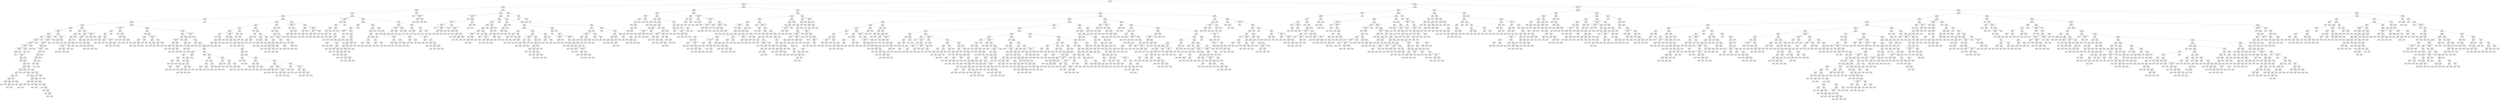 digraph Tree {
node [shape=box, style="rounded", color="black", fontname=helvetica] ;
edge [fontname=helvetica] ;
0 [label="212 <= 0.2\ngini = 0.5\nsamples = 3435\nvalue = [2678, 2674]"] ;
1 [label="188 <= -1.6\ngini = 0.5\nsamples = 1680\nvalue = [1371, 1266]"] ;
0 -> 1 [labeldistance=2.5, labelangle=45, headlabel="True"] ;
2 [label="182 <= -1.9\ngini = 0.5\nsamples = 750\nvalue = [578, 600]"] ;
1 -> 2 ;
3 [label="179 <= 1.9\ngini = 0.5\nsamples = 574\nvalue = [468, 433]"] ;
2 -> 3 ;
4 [label="9 <= -2.7\ngini = 0.5\nsamples = 566\nvalue = [465, 419]"] ;
3 -> 4 ;
5 [label="25 <= -3.8\ngini = 0.5\nsamples = 450\nvalue = [347, 343]"] ;
4 -> 5 ;
6 [label="231 <= -0.9\ngini = 0.5\nsamples = 345\nvalue = [284, 247]"] ;
5 -> 6 ;
7 [label="352 <= -5.7\ngini = 0.5\nsamples = 341\nvalue = [284, 240]"] ;
6 -> 7 ;
8 [label="97 <= -6.2\ngini = 0.5\nsamples = 147\nvalue = [135, 90]"] ;
7 -> 8 ;
9 [label="239 <= -4.8\ngini = 0.5\nsamples = 107\nvalue = [79, 75]"] ;
8 -> 9 ;
10 [label="392 <= -1.7014117331926443e+38\ngini = 0.5\nsamples = 105\nvalue = [76, 75]"] ;
9 -> 10 ;
11 [label="rain <= 1464.0\ngini = 0.5\nsamples = 98\nvalue = [74, 67]"] ;
10 -> 11 ;
12 [label="38 <= -1.6\ngini = 0.4\nsamples = 72\nvalue = [70, 35]"] ;
11 -> 12 ;
13 [label="2 <= -1.7014117331926443e+38\ngini = 0.4\nsamples = 71\nvalue = [70, 34]"] ;
12 -> 13 ;
14 [label="145 <= -1.7014117331926443e+38\ngini = 0.4\nsamples = 69\nvalue = [68, 34]"] ;
13 -> 14 ;
15 [label="278 <= -1.7014117331926443e+38\ngini = 0.4\nsamples = 67\nvalue = [66, 33]"] ;
14 -> 15 ;
16 [label="375 <= -1.7014117331926443e+38\ngini = 0.4\nsamples = 65\nvalue = [65, 32]"] ;
15 -> 16 ;
17 [label="rain <= 13.5\ngini = 0.5\nsamples = 64\nvalue = [61, 32]"] ;
16 -> 17 ;
18 [label="gini = 0.0\nsamples = 4\nvalue = [5, 0]"] ;
17 -> 18 ;
19 [label="29 <= -1.7014117331926443e+38\ngini = 0.5\nsamples = 60\nvalue = [56, 32]"] ;
17 -> 19 ;
20 [label="rain <= 19.5\ngini = 0.5\nsamples = 59\nvalue = [55, 32]"] ;
19 -> 20 ;
21 [label="gini = 0.0\nsamples = 4\nvalue = [0, 5]"] ;
20 -> 21 ;
22 [label="rain <= 1352.0\ngini = 0.4\nsamples = 55\nvalue = [55, 27]"] ;
20 -> 22 ;
23 [label="rain <= 989.5\ngini = 0.5\nsamples = 53\nvalue = [51, 27]"] ;
22 -> 23 ;
24 [label="rain <= 289.0\ngini = 0.4\nsamples = 46\nvalue = [47, 21]"] ;
23 -> 24 ;
25 [label="rain <= 184.5\ngini = 0.4\nsamples = 25\nvalue = [25, 8]"] ;
24 -> 25 ;
26 [label="rain <= 162.5\ngini = 0.5\nsamples = 19\nvalue = [15, 8]"] ;
25 -> 26 ;
27 [label="rain <= 91.5\ngini = 0.4\nsamples = 18\nvalue = [15, 7]"] ;
26 -> 27 ;
28 [label="rain <= 33.0\ngini = 0.4\nsamples = 11\nvalue = [10, 3]"] ;
27 -> 28 ;
29 [label="rain <= 22.5\ngini = 0.5\nsamples = 4\nvalue = [2, 2]"] ;
28 -> 29 ;
30 [label="gini = 0.0\nsamples = 2\nvalue = [2, 0]"] ;
29 -> 30 ;
31 [label="gini = 0.0\nsamples = 2\nvalue = [0, 2]"] ;
29 -> 31 ;
32 [label="rain <= 69.5\ngini = 0.2\nsamples = 7\nvalue = [8, 1]"] ;
28 -> 32 ;
33 [label="rain <= 59.5\ngini = 0.3\nsamples = 5\nvalue = [4, 1]"] ;
32 -> 33 ;
34 [label="gini = 0.0\nsamples = 3\nvalue = [3, 0]"] ;
33 -> 34 ;
35 [label="gini = 0.5\nsamples = 2\nvalue = [1, 1]"] ;
33 -> 35 ;
36 [label="gini = 0.0\nsamples = 2\nvalue = [4, 0]"] ;
32 -> 36 ;
37 [label="rain <= 112.5\ngini = 0.5\nsamples = 7\nvalue = [5, 4]"] ;
27 -> 37 ;
38 [label="gini = 0.0\nsamples = 2\nvalue = [0, 3]"] ;
37 -> 38 ;
39 [label="rain <= 126.0\ngini = 0.3\nsamples = 5\nvalue = [5, 1]"] ;
37 -> 39 ;
40 [label="gini = 0.0\nsamples = 2\nvalue = [3, 0]"] ;
39 -> 40 ;
41 [label="rain <= 134.0\ngini = 0.4\nsamples = 3\nvalue = [2, 1]"] ;
39 -> 41 ;
42 [label="gini = 0.0\nsamples = 1\nvalue = [0, 1]"] ;
41 -> 42 ;
43 [label="gini = 0.0\nsamples = 2\nvalue = [2, 0]"] ;
41 -> 43 ;
44 [label="gini = 0.0\nsamples = 1\nvalue = [0, 1]"] ;
26 -> 44 ;
45 [label="gini = 0.0\nsamples = 6\nvalue = [10, 0]"] ;
25 -> 45 ;
46 [label="rain <= 314.0\ngini = 0.5\nsamples = 21\nvalue = [22, 13]"] ;
24 -> 46 ;
47 [label="gini = 0.0\nsamples = 1\nvalue = [0, 2]"] ;
46 -> 47 ;
48 [label="rain <= 330.0\ngini = 0.4\nsamples = 20\nvalue = [22, 11]"] ;
46 -> 48 ;
49 [label="gini = 0.0\nsamples = 2\nvalue = [4, 0]"] ;
48 -> 49 ;
50 [label="rain <= 615.5\ngini = 0.5\nsamples = 18\nvalue = [18, 11]"] ;
48 -> 50 ;
51 [label="rain <= 350.5\ngini = 0.5\nsamples = 9\nvalue = [4, 7]"] ;
50 -> 51 ;
52 [label="rain <= 345.0\ngini = 0.5\nsamples = 3\nvalue = [3, 2]"] ;
51 -> 52 ;
53 [label="gini = 0.0\nsamples = 1\nvalue = [0, 2]"] ;
52 -> 53 ;
54 [label="gini = 0.0\nsamples = 2\nvalue = [3, 0]"] ;
52 -> 54 ;
55 [label="rain <= 441.5\ngini = 0.3\nsamples = 6\nvalue = [1, 5]"] ;
51 -> 55 ;
56 [label="gini = 0.0\nsamples = 3\nvalue = [0, 3]"] ;
55 -> 56 ;
57 [label="rain <= 469.0\ngini = 0.4\nsamples = 3\nvalue = [1, 2]"] ;
55 -> 57 ;
58 [label="gini = 0.0\nsamples = 1\nvalue = [1, 0]"] ;
57 -> 58 ;
59 [label="gini = 0.0\nsamples = 2\nvalue = [0, 2]"] ;
57 -> 59 ;
60 [label="rain <= 790.5\ngini = 0.3\nsamples = 9\nvalue = [14, 4]"] ;
50 -> 60 ;
61 [label="gini = 0.0\nsamples = 2\nvalue = [4, 0]"] ;
60 -> 61 ;
62 [label="rain <= 804.0\ngini = 0.4\nsamples = 7\nvalue = [10, 4]"] ;
60 -> 62 ;
63 [label="gini = 0.0\nsamples = 1\nvalue = [0, 1]"] ;
62 -> 63 ;
64 [label="rain <= 819.5\ngini = 0.4\nsamples = 6\nvalue = [10, 3]"] ;
62 -> 64 ;
65 [label="gini = 0.0\nsamples = 1\nvalue = [4, 0]"] ;
64 -> 65 ;
66 [label="rain <= 852.0\ngini = 0.4\nsamples = 5\nvalue = [6, 3]"] ;
64 -> 66 ;
67 [label="gini = 0.0\nsamples = 1\nvalue = [0, 2]"] ;
66 -> 67 ;
68 [label="rain <= 880.5\ngini = 0.2\nsamples = 4\nvalue = [6, 1]"] ;
66 -> 68 ;
69 [label="gini = 0.0\nsamples = 1\nvalue = [4, 0]"] ;
68 -> 69 ;
70 [label="rain <= 904.0\ngini = 0.4\nsamples = 3\nvalue = [2, 1]"] ;
68 -> 70 ;
71 [label="gini = 0.0\nsamples = 1\nvalue = [0, 1]"] ;
70 -> 71 ;
72 [label="gini = 0.0\nsamples = 2\nvalue = [2, 0]"] ;
70 -> 72 ;
73 [label="rain <= 1010.0\ngini = 0.5\nsamples = 7\nvalue = [4, 6]"] ;
23 -> 73 ;
74 [label="gini = 0.0\nsamples = 2\nvalue = [0, 4]"] ;
73 -> 74 ;
75 [label="rain <= 1167.0\ngini = 0.4\nsamples = 5\nvalue = [4, 2]"] ;
73 -> 75 ;
76 [label="gini = 0.0\nsamples = 2\nvalue = [3, 0]"] ;
75 -> 76 ;
77 [label="rain <= 1238.5\ngini = 0.4\nsamples = 3\nvalue = [1, 2]"] ;
75 -> 77 ;
78 [label="gini = 0.0\nsamples = 1\nvalue = [0, 1]"] ;
77 -> 78 ;
79 [label="rain <= 1313.0\ngini = 0.5\nsamples = 2\nvalue = [1, 1]"] ;
77 -> 79 ;
80 [label="gini = 0.0\nsamples = 1\nvalue = [1, 0]"] ;
79 -> 80 ;
81 [label="gini = 0.0\nsamples = 1\nvalue = [0, 1]"] ;
79 -> 81 ;
82 [label="gini = 0.0\nsamples = 2\nvalue = [4, 0]"] ;
22 -> 82 ;
83 [label="gini = 0.0\nsamples = 1\nvalue = [1, 0]"] ;
19 -> 83 ;
84 [label="gini = 0.0\nsamples = 1\nvalue = [4, 0]"] ;
16 -> 84 ;
85 [label="rain <= 258.5\ngini = 0.5\nsamples = 2\nvalue = [1, 1]"] ;
15 -> 85 ;
86 [label="gini = 0.0\nsamples = 1\nvalue = [1, 0]"] ;
85 -> 86 ;
87 [label="gini = 0.0\nsamples = 1\nvalue = [0, 1]"] ;
85 -> 87 ;
88 [label="rain <= 187.5\ngini = 0.4\nsamples = 2\nvalue = [2, 1]"] ;
14 -> 88 ;
89 [label="gini = 0.0\nsamples = 1\nvalue = [2, 0]"] ;
88 -> 89 ;
90 [label="gini = 0.0\nsamples = 1\nvalue = [0, 1]"] ;
88 -> 90 ;
91 [label="gini = 0.0\nsamples = 2\nvalue = [2, 0]"] ;
13 -> 91 ;
92 [label="gini = 0.0\nsamples = 1\nvalue = [0, 1]"] ;
12 -> 92 ;
93 [label="221 <= -1.7014117331926443e+38\ngini = 0.2\nsamples = 26\nvalue = [4, 32]"] ;
11 -> 93 ;
94 [label="34 <= -1.7014117331926443e+38\ngini = 0.2\nsamples = 25\nvalue = [4, 31]"] ;
93 -> 94 ;
95 [label="396 <= -1.7014117331926443e+38\ngini = 0.2\nsamples = 24\nvalue = [4, 30]"] ;
94 -> 95 ;
96 [label="rain <= 3096.5\ngini = 0.2\nsamples = 23\nvalue = [4, 28]"] ;
95 -> 96 ;
97 [label="29 <= -1.7014117331926443e+38\ngini = 0.3\nsamples = 14\nvalue = [4, 17]"] ;
96 -> 97 ;
98 [label="rain <= 3029.5\ngini = 0.3\nsamples = 13\nvalue = [4, 16]"] ;
97 -> 98 ;
99 [label="rain <= 2351.0\ngini = 0.3\nsamples = 12\nvalue = [3, 16]"] ;
98 -> 99 ;
100 [label="rain <= 1982.0\ngini = 0.4\nsamples = 8\nvalue = [3, 10]"] ;
99 -> 100 ;
101 [label="rain <= 1557.5\ngini = 0.2\nsamples = 7\nvalue = [1, 10]"] ;
100 -> 101 ;
102 [label="gini = 0.0\nsamples = 3\nvalue = [0, 5]"] ;
101 -> 102 ;
103 [label="rain <= 1582.5\ngini = 0.3\nsamples = 4\nvalue = [1, 5]"] ;
101 -> 103 ;
104 [label="gini = 0.0\nsamples = 1\nvalue = [1, 0]"] ;
103 -> 104 ;
105 [label="gini = 0.0\nsamples = 3\nvalue = [0, 5]"] ;
103 -> 105 ;
106 [label="gini = 0.0\nsamples = 1\nvalue = [2, 0]"] ;
100 -> 106 ;
107 [label="gini = 0.0\nsamples = 4\nvalue = [0, 6]"] ;
99 -> 107 ;
108 [label="gini = 0.0\nsamples = 1\nvalue = [1, 0]"] ;
98 -> 108 ;
109 [label="gini = 0.0\nsamples = 1\nvalue = [0, 1]"] ;
97 -> 109 ;
110 [label="gini = 0.0\nsamples = 9\nvalue = [0, 11]"] ;
96 -> 110 ;
111 [label="gini = 0.0\nsamples = 1\nvalue = [0, 2]"] ;
95 -> 111 ;
112 [label="gini = 0.0\nsamples = 1\nvalue = [0, 1]"] ;
94 -> 112 ;
113 [label="gini = 0.0\nsamples = 1\nvalue = [0, 1]"] ;
93 -> 113 ;
114 [label="316 <= -5.9\ngini = 0.3\nsamples = 7\nvalue = [2, 8]"] ;
10 -> 114 ;
115 [label="gini = 0.0\nsamples = 3\nvalue = [0, 5]"] ;
114 -> 115 ;
116 [label="122 <= -1.7014117331926443e+38\ngini = 0.5\nsamples = 4\nvalue = [2, 3]"] ;
114 -> 116 ;
117 [label="rain <= 232.0\ngini = 0.4\nsamples = 2\nvalue = [1, 2]"] ;
116 -> 117 ;
118 [label="gini = 0.0\nsamples = 1\nvalue = [0, 2]"] ;
117 -> 118 ;
119 [label="gini = 0.0\nsamples = 1\nvalue = [1, 0]"] ;
117 -> 119 ;
120 [label="rain <= 91.5\ngini = 0.5\nsamples = 2\nvalue = [1, 1]"] ;
116 -> 120 ;
121 [label="gini = 0.0\nsamples = 1\nvalue = [1, 0]"] ;
120 -> 121 ;
122 [label="gini = 0.0\nsamples = 1\nvalue = [0, 1]"] ;
120 -> 122 ;
123 [label="gini = 0.0\nsamples = 2\nvalue = [3, 0]"] ;
9 -> 123 ;
124 [label="166 <= -5.3\ngini = 0.3\nsamples = 40\nvalue = [56, 15]"] ;
8 -> 124 ;
125 [label="355 <= -1.0\ngini = 0.2\nsamples = 26\nvalue = [41, 5]"] ;
124 -> 125 ;
126 [label="28 <= -5.8\ngini = 0.2\nsamples = 25\nvalue = [41, 4]"] ;
125 -> 126 ;
127 [label="137 <= -4.1\ngini = 0.3\nsamples = 13\nvalue = [18, 4]"] ;
126 -> 127 ;
128 [label="269 <= -5.8\ngini = 0.4\nsamples = 8\nvalue = [9, 4]"] ;
127 -> 128 ;
129 [label="87 <= -5.9\ngini = 0.5\nsamples = 6\nvalue = [5, 3]"] ;
128 -> 129 ;
130 [label="190 <= -1.7014117331926443e+38\ngini = 0.4\nsamples = 4\nvalue = [4, 2]"] ;
129 -> 130 ;
131 [label="rain <= 490.5\ngini = 0.4\nsamples = 2\nvalue = [2, 1]"] ;
130 -> 131 ;
132 [label="gini = 0.0\nsamples = 1\nvalue = [0, 1]"] ;
131 -> 132 ;
133 [label="gini = 0.0\nsamples = 1\nvalue = [2, 0]"] ;
131 -> 133 ;
134 [label="rain <= 911.5\ngini = 0.4\nsamples = 2\nvalue = [2, 1]"] ;
130 -> 134 ;
135 [label="gini = 0.0\nsamples = 1\nvalue = [2, 0]"] ;
134 -> 135 ;
136 [label="gini = 0.0\nsamples = 1\nvalue = [0, 1]"] ;
134 -> 136 ;
137 [label="rain <= 2714.5\ngini = 0.5\nsamples = 2\nvalue = [1, 1]"] ;
129 -> 137 ;
138 [label="gini = 0.0\nsamples = 1\nvalue = [1, 0]"] ;
137 -> 138 ;
139 [label="gini = 0.0\nsamples = 1\nvalue = [0, 1]"] ;
137 -> 139 ;
140 [label="rain <= 383.5\ngini = 0.3\nsamples = 2\nvalue = [4, 1]"] ;
128 -> 140 ;
141 [label="gini = 0.0\nsamples = 1\nvalue = [0, 1]"] ;
140 -> 141 ;
142 [label="gini = 0.0\nsamples = 1\nvalue = [4, 0]"] ;
140 -> 142 ;
143 [label="gini = 0.0\nsamples = 5\nvalue = [9, 0]"] ;
127 -> 143 ;
144 [label="gini = 0.0\nsamples = 12\nvalue = [23, 0]"] ;
126 -> 144 ;
145 [label="gini = 0.0\nsamples = 1\nvalue = [0, 1]"] ;
125 -> 145 ;
146 [label="95 <= -5.0\ngini = 0.5\nsamples = 14\nvalue = [15, 10]"] ;
124 -> 146 ;
147 [label="357 <= -5.0\ngini = 0.5\nsamples = 9\nvalue = [7, 9]"] ;
146 -> 147 ;
148 [label="1 <= -1.7014117331926443e+38\ngini = 0.5\nsamples = 8\nvalue = [7, 7]"] ;
147 -> 148 ;
149 [label="rain <= 102.5\ngini = 0.5\nsamples = 2\nvalue = [3, 3]"] ;
148 -> 149 ;
150 [label="gini = 0.0\nsamples = 1\nvalue = [0, 3]"] ;
149 -> 150 ;
151 [label="gini = 0.0\nsamples = 1\nvalue = [3, 0]"] ;
149 -> 151 ;
152 [label="141 <= -5.1\ngini = 0.5\nsamples = 6\nvalue = [4, 4]"] ;
148 -> 152 ;
153 [label="rain <= 1274.0\ngini = 0.5\nsamples = 2\nvalue = [2, 2]"] ;
152 -> 153 ;
154 [label="gini = 0.0\nsamples = 1\nvalue = [2, 0]"] ;
153 -> 154 ;
155 [label="gini = 0.0\nsamples = 1\nvalue = [0, 2]"] ;
153 -> 155 ;
156 [label="320 <= -4.7\ngini = 0.5\nsamples = 4\nvalue = [2, 2]"] ;
152 -> 156 ;
157 [label="rain <= 340.5\ngini = 0.5\nsamples = 2\nvalue = [1, 1]"] ;
156 -> 157 ;
158 [label="gini = 0.0\nsamples = 1\nvalue = [0, 1]"] ;
157 -> 158 ;
159 [label="gini = 0.0\nsamples = 1\nvalue = [1, 0]"] ;
157 -> 159 ;
160 [label="rain <= 308.0\ngini = 0.5\nsamples = 2\nvalue = [1, 1]"] ;
156 -> 160 ;
161 [label="gini = 0.0\nsamples = 1\nvalue = [0, 1]"] ;
160 -> 161 ;
162 [label="gini = 0.0\nsamples = 1\nvalue = [1, 0]"] ;
160 -> 162 ;
163 [label="gini = 0.0\nsamples = 1\nvalue = [0, 2]"] ;
147 -> 163 ;
164 [label="8 <= -1.7014117331926443e+38\ngini = 0.2\nsamples = 5\nvalue = [8, 1]"] ;
146 -> 164 ;
165 [label="rain <= 316.5\ngini = 0.4\nsamples = 2\nvalue = [3, 1]"] ;
164 -> 165 ;
166 [label="gini = 0.0\nsamples = 1\nvalue = [3, 0]"] ;
165 -> 166 ;
167 [label="gini = 0.0\nsamples = 1\nvalue = [0, 1]"] ;
165 -> 167 ;
168 [label="gini = 0.0\nsamples = 3\nvalue = [5, 0]"] ;
164 -> 168 ;
169 [label="16 <= -5.8\ngini = 0.5\nsamples = 194\nvalue = [149, 150]"] ;
7 -> 169 ;
170 [label="135 <= -1.7014117331926443e+38\ngini = 0.4\nsamples = 26\nvalue = [13, 27]"] ;
169 -> 170 ;
171 [label="380 <= -0.7\ngini = 0.5\nsamples = 11\nvalue = [8, 7]"] ;
170 -> 171 ;
172 [label="10 <= -4.5\ngini = 0.5\nsamples = 10\nvalue = [8, 6]"] ;
171 -> 172 ;
173 [label="346 <= 3.8\ngini = 0.4\nsamples = 4\nvalue = [5, 2]"] ;
172 -> 173 ;
174 [label="gini = 0.0\nsamples = 2\nvalue = [2, 0]"] ;
173 -> 174 ;
175 [label="rain <= 94.5\ngini = 0.5\nsamples = 2\nvalue = [3, 2]"] ;
173 -> 175 ;
176 [label="gini = 0.0\nsamples = 1\nvalue = [3, 0]"] ;
175 -> 176 ;
177 [label="gini = 0.0\nsamples = 1\nvalue = [0, 2]"] ;
175 -> 177 ;
178 [label="300 <= -4.1\ngini = 0.5\nsamples = 6\nvalue = [3, 4]"] ;
172 -> 178 ;
179 [label="rain <= 2004.0\ngini = 0.4\nsamples = 2\nvalue = [1, 2]"] ;
178 -> 179 ;
180 [label="gini = 0.0\nsamples = 1\nvalue = [1, 0]"] ;
179 -> 180 ;
181 [label="gini = 0.0\nsamples = 1\nvalue = [0, 2]"] ;
179 -> 181 ;
182 [label="173 <= -1.7014117331926443e+38\ngini = 0.5\nsamples = 4\nvalue = [2, 2]"] ;
178 -> 182 ;
183 [label="rain <= 826.0\ngini = 0.5\nsamples = 2\nvalue = [1, 1]"] ;
182 -> 183 ;
184 [label="gini = 0.0\nsamples = 1\nvalue = [0, 1]"] ;
183 -> 184 ;
185 [label="gini = 0.0\nsamples = 1\nvalue = [1, 0]"] ;
183 -> 185 ;
186 [label="rain <= 396.5\ngini = 0.5\nsamples = 2\nvalue = [1, 1]"] ;
182 -> 186 ;
187 [label="gini = 0.0\nsamples = 1\nvalue = [1, 0]"] ;
186 -> 187 ;
188 [label="gini = 0.0\nsamples = 1\nvalue = [0, 1]"] ;
186 -> 188 ;
189 [label="gini = 0.0\nsamples = 1\nvalue = [0, 1]"] ;
171 -> 189 ;
190 [label="25 <= -5.2\ngini = 0.3\nsamples = 15\nvalue = [5, 20]"] ;
170 -> 190 ;
191 [label="gini = 0.0\nsamples = 7\nvalue = [0, 10]"] ;
190 -> 191 ;
192 [label="131 <= -5.3\ngini = 0.4\nsamples = 8\nvalue = [5, 10]"] ;
190 -> 192 ;
193 [label="rain <= 415.5\ngini = 0.5\nsamples = 2\nvalue = [2, 2]"] ;
192 -> 193 ;
194 [label="gini = 0.0\nsamples = 1\nvalue = [2, 0]"] ;
193 -> 194 ;
195 [label="gini = 0.0\nsamples = 1\nvalue = [0, 2]"] ;
193 -> 195 ;
196 [label="384 <= -4.5\ngini = 0.4\nsamples = 6\nvalue = [3, 8]"] ;
192 -> 196 ;
197 [label="rain <= 1047.5\ngini = 0.4\nsamples = 4\nvalue = [2, 4]"] ;
196 -> 197 ;
198 [label="gini = 0.0\nsamples = 2\nvalue = [2, 0]"] ;
197 -> 198 ;
199 [label="gini = 0.0\nsamples = 2\nvalue = [0, 4]"] ;
197 -> 199 ;
200 [label="rain <= 640.0\ngini = 0.3\nsamples = 2\nvalue = [1, 4]"] ;
196 -> 200 ;
201 [label="gini = 0.0\nsamples = 1\nvalue = [0, 4]"] ;
200 -> 201 ;
202 [label="gini = 0.0\nsamples = 1\nvalue = [1, 0]"] ;
200 -> 202 ;
203 [label="82 <= -5.6\ngini = 0.5\nsamples = 168\nvalue = [136, 123]"] ;
169 -> 203 ;
204 [label="259 <= -4.8\ngini = 0.4\nsamples = 18\nvalue = [8, 21]"] ;
203 -> 204 ;
205 [label="gini = 0.0\nsamples = 5\nvalue = [0, 7]"] ;
204 -> 205 ;
206 [label="114 <= -3.7\ngini = 0.5\nsamples = 13\nvalue = [8, 14]"] ;
204 -> 206 ;
207 [label="102 <= -5.8\ngini = 0.4\nsamples = 6\nvalue = [3, 9]"] ;
206 -> 207 ;
208 [label="196 <= -5.0\ngini = 0.3\nsamples = 4\nvalue = [2, 7]"] ;
207 -> 208 ;
209 [label="rain <= 317.5\ngini = 0.4\nsamples = 2\nvalue = [1, 3]"] ;
208 -> 209 ;
210 [label="gini = 0.0\nsamples = 1\nvalue = [0, 3]"] ;
209 -> 210 ;
211 [label="gini = 0.0\nsamples = 1\nvalue = [1, 0]"] ;
209 -> 211 ;
212 [label="rain <= 1610.5\ngini = 0.3\nsamples = 2\nvalue = [1, 4]"] ;
208 -> 212 ;
213 [label="gini = 0.0\nsamples = 1\nvalue = [0, 4]"] ;
212 -> 213 ;
214 [label="gini = 0.0\nsamples = 1\nvalue = [1, 0]"] ;
212 -> 214 ;
215 [label="rain <= 2468.5\ngini = 0.4\nsamples = 2\nvalue = [1, 2]"] ;
207 -> 215 ;
216 [label="gini = 0.0\nsamples = 1\nvalue = [1, 0]"] ;
215 -> 216 ;
217 [label="gini = 0.0\nsamples = 1\nvalue = [0, 2]"] ;
215 -> 217 ;
218 [label="341 <= -1.7014117331926443e+38\ngini = 0.5\nsamples = 7\nvalue = [5, 5]"] ;
206 -> 218 ;
219 [label="rain <= 252.0\ngini = 0.5\nsamples = 3\nvalue = [3, 3]"] ;
218 -> 219 ;
220 [label="gini = 0.0\nsamples = 1\nvalue = [0, 2]"] ;
219 -> 220 ;
221 [label="rain <= 393.0\ngini = 0.4\nsamples = 2\nvalue = [3, 1]"] ;
219 -> 221 ;
222 [label="gini = 0.0\nsamples = 1\nvalue = [3, 0]"] ;
221 -> 222 ;
223 [label="gini = 0.0\nsamples = 1\nvalue = [0, 1]"] ;
221 -> 223 ;
224 [label="336 <= -3.8\ngini = 0.5\nsamples = 4\nvalue = [2, 2]"] ;
218 -> 224 ;
225 [label="rain <= 2050.0\ngini = 0.5\nsamples = 2\nvalue = [1, 1]"] ;
224 -> 225 ;
226 [label="gini = 0.0\nsamples = 1\nvalue = [0, 1]"] ;
225 -> 226 ;
227 [label="gini = 0.0\nsamples = 1\nvalue = [1, 0]"] ;
225 -> 227 ;
228 [label="rain <= 2544.0\ngini = 0.5\nsamples = 2\nvalue = [1, 1]"] ;
224 -> 228 ;
229 [label="gini = 0.0\nsamples = 1\nvalue = [1, 0]"] ;
228 -> 229 ;
230 [label="gini = 0.0\nsamples = 1\nvalue = [0, 1]"] ;
228 -> 230 ;
231 [label="rain <= 1108.0\ngini = 0.5\nsamples = 150\nvalue = [128, 102]"] ;
203 -> 231 ;
232 [label="372 <= -5.2\ngini = 0.5\nsamples = 126\nvalue = [125, 72]"] ;
231 -> 232 ;
233 [label="34 <= -5.4\ngini = 0.5\nsamples = 13\nvalue = [6, 10]"] ;
232 -> 233 ;
234 [label="19 <= -1.7014117331926443e+38\ngini = 0.5\nsamples = 8\nvalue = [6, 4]"] ;
233 -> 234 ;
235 [label="320 <= -5.1\ngini = 0.3\nsamples = 3\nvalue = [4, 1]"] ;
234 -> 235 ;
236 [label="rain <= 553.5\ngini = 0.4\nsamples = 2\nvalue = [3, 1]"] ;
235 -> 236 ;
237 [label="gini = 0.0\nsamples = 1\nvalue = [3, 0]"] ;
236 -> 237 ;
238 [label="gini = 0.0\nsamples = 1\nvalue = [0, 1]"] ;
236 -> 238 ;
239 [label="gini = 0.0\nsamples = 1\nvalue = [1, 0]"] ;
235 -> 239 ;
240 [label="56 <= -5.4\ngini = 0.5\nsamples = 5\nvalue = [2, 3]"] ;
234 -> 240 ;
241 [label="158 <= -5.3\ngini = 0.5\nsamples = 4\nvalue = [2, 2]"] ;
240 -> 241 ;
242 [label="rain <= 64.0\ngini = 0.5\nsamples = 2\nvalue = [1, 1]"] ;
241 -> 242 ;
243 [label="gini = 0.0\nsamples = 1\nvalue = [1, 0]"] ;
242 -> 243 ;
244 [label="gini = 0.0\nsamples = 1\nvalue = [0, 1]"] ;
242 -> 244 ;
245 [label="rain <= 130.5\ngini = 0.5\nsamples = 2\nvalue = [1, 1]"] ;
241 -> 245 ;
246 [label="gini = 0.0\nsamples = 1\nvalue = [0, 1]"] ;
245 -> 246 ;
247 [label="gini = 0.0\nsamples = 1\nvalue = [1, 0]"] ;
245 -> 247 ;
248 [label="gini = 0.0\nsamples = 1\nvalue = [0, 1]"] ;
240 -> 248 ;
249 [label="gini = 0.0\nsamples = 5\nvalue = [0, 6]"] ;
233 -> 249 ;
250 [label="265 <= -5.3\ngini = 0.5\nsamples = 113\nvalue = [119, 62]"] ;
232 -> 250 ;
251 [label="rain <= 226.0\ngini = 0.2\nsamples = 11\nvalue = [20, 2]"] ;
250 -> 251 ;
252 [label="302 <= -5.2\ngini = 0.4\nsamples = 4\nvalue = [6, 2]"] ;
251 -> 252 ;
253 [label="gini = 0.0\nsamples = 1\nvalue = [0, 1]"] ;
252 -> 253 ;
254 [label="364 <= -4.4\ngini = 0.2\nsamples = 3\nvalue = [6, 1]"] ;
252 -> 254 ;
255 [label="gini = 0.0\nsamples = 1\nvalue = [2, 0]"] ;
254 -> 255 ;
256 [label="rain <= 16.0\ngini = 0.3\nsamples = 2\nvalue = [4, 1]"] ;
254 -> 256 ;
257 [label="gini = 0.0\nsamples = 1\nvalue = [4, 0]"] ;
256 -> 257 ;
258 [label="gini = 0.0\nsamples = 1\nvalue = [0, 1]"] ;
256 -> 258 ;
259 [label="gini = 0.0\nsamples = 7\nvalue = [14, 0]"] ;
251 -> 259 ;
260 [label="328 <= -5.2\ngini = 0.5\nsamples = 102\nvalue = [99, 60]"] ;
250 -> 260 ;
261 [label="311 <= -5.1\ngini = 0.2\nsamples = 5\nvalue = [1, 6]"] ;
260 -> 261 ;
262 [label="gini = 0.0\nsamples = 1\nvalue = [1, 0]"] ;
261 -> 262 ;
263 [label="gini = 0.0\nsamples = 4\nvalue = [0, 6]"] ;
261 -> 263 ;
264 [label="275 <= -5.3\ngini = 0.5\nsamples = 97\nvalue = [98, 54]"] ;
260 -> 264 ;
265 [label="gini = 0.0\nsamples = 4\nvalue = [10, 0]"] ;
264 -> 265 ;
266 [label="323 <= -4.6\ngini = 0.5\nsamples = 93\nvalue = [88, 54]"] ;
264 -> 266 ;
267 [label="358 <= -4.9\ngini = 0.5\nsamples = 44\nvalue = [37, 34]"] ;
266 -> 267 ;
268 [label="209 <= -5.3\ngini = 0.4\nsamples = 22\nvalue = [23, 11]"] ;
267 -> 268 ;
269 [label="124 <= -4.4\ngini = 0.5\nsamples = 5\nvalue = [3, 5]"] ;
268 -> 269 ;
270 [label="310 <= -5.0\ngini = 0.5\nsamples = 4\nvalue = [3, 4]"] ;
269 -> 270 ;
271 [label="rain <= 61.5\ngini = 0.5\nsamples = 2\nvalue = [1, 1]"] ;
270 -> 271 ;
272 [label="gini = 0.0\nsamples = 1\nvalue = [1, 0]"] ;
271 -> 272 ;
273 [label="gini = 0.0\nsamples = 1\nvalue = [0, 1]"] ;
271 -> 273 ;
274 [label="rain <= 284.5\ngini = 0.5\nsamples = 2\nvalue = [2, 3]"] ;
270 -> 274 ;
275 [label="gini = 0.0\nsamples = 1\nvalue = [0, 3]"] ;
274 -> 275 ;
276 [label="gini = 0.0\nsamples = 1\nvalue = [2, 0]"] ;
274 -> 276 ;
277 [label="gini = 0.0\nsamples = 1\nvalue = [0, 1]"] ;
269 -> 277 ;
278 [label="172 <= -5.0\ngini = 0.4\nsamples = 17\nvalue = [20, 6]"] ;
268 -> 278 ;
279 [label="28 <= -5.1\ngini = 0.4\nsamples = 12\nvalue = [12, 6]"] ;
278 -> 279 ;
280 [label="gini = 0.0\nsamples = 2\nvalue = [2, 0]"] ;
279 -> 280 ;
281 [label="293 <= -5.2\ngini = 0.5\nsamples = 10\nvalue = [10, 6]"] ;
279 -> 281 ;
282 [label="120 <= -4.7\ngini = 0.4\nsamples = 4\nvalue = [5, 2]"] ;
281 -> 282 ;
283 [label="rain <= 228.0\ngini = 0.4\nsamples = 2\nvalue = [2, 1]"] ;
282 -> 283 ;
284 [label="gini = 0.0\nsamples = 1\nvalue = [0, 1]"] ;
283 -> 284 ;
285 [label="gini = 0.0\nsamples = 1\nvalue = [2, 0]"] ;
283 -> 285 ;
286 [label="rain <= 160.0\ngini = 0.4\nsamples = 2\nvalue = [3, 1]"] ;
282 -> 286 ;
287 [label="gini = 0.0\nsamples = 1\nvalue = [3, 0]"] ;
286 -> 287 ;
288 [label="gini = 0.0\nsamples = 1\nvalue = [0, 1]"] ;
286 -> 288 ;
289 [label="241 <= -4.9\ngini = 0.5\nsamples = 6\nvalue = [5, 4]"] ;
281 -> 289 ;
290 [label="190 <= -5.2\ngini = 0.5\nsamples = 4\nvalue = [2, 2]"] ;
289 -> 290 ;
291 [label="rain <= 303.5\ngini = 0.5\nsamples = 2\nvalue = [1, 1]"] ;
290 -> 291 ;
292 [label="gini = 0.0\nsamples = 1\nvalue = [1, 0]"] ;
291 -> 292 ;
293 [label="gini = 0.0\nsamples = 1\nvalue = [0, 1]"] ;
291 -> 293 ;
294 [label="rain <= 126.5\ngini = 0.5\nsamples = 2\nvalue = [1, 1]"] ;
290 -> 294 ;
295 [label="gini = 0.0\nsamples = 1\nvalue = [1, 0]"] ;
294 -> 295 ;
296 [label="gini = 0.0\nsamples = 1\nvalue = [0, 1]"] ;
294 -> 296 ;
297 [label="rain <= 282.0\ngini = 0.5\nsamples = 2\nvalue = [3, 2]"] ;
289 -> 297 ;
298 [label="gini = 0.0\nsamples = 1\nvalue = [3, 0]"] ;
297 -> 298 ;
299 [label="gini = 0.0\nsamples = 1\nvalue = [0, 2]"] ;
297 -> 299 ;
300 [label="gini = 0.0\nsamples = 5\nvalue = [8, 0]"] ;
278 -> 300 ;
301 [label="227 <= -5.0\ngini = 0.5\nsamples = 22\nvalue = [14, 23]"] ;
267 -> 301 ;
302 [label="gini = 0.0\nsamples = 3\nvalue = [0, 5]"] ;
301 -> 302 ;
303 [label="15 <= -4.6\ngini = 0.5\nsamples = 19\nvalue = [14, 18]"] ;
301 -> 303 ;
304 [label="216 <= -4.8\ngini = 0.5\nsamples = 9\nvalue = [8, 5]"] ;
303 -> 304 ;
305 [label="gini = 0.0\nsamples = 1\nvalue = [1, 0]"] ;
304 -> 305 ;
306 [label="148 <= -4.7\ngini = 0.5\nsamples = 8\nvalue = [7, 5]"] ;
304 -> 306 ;
307 [label="149 <= -5.1\ngini = 0.5\nsamples = 4\nvalue = [5, 3]"] ;
306 -> 307 ;
308 [label="rain <= 249.0\ngini = 0.5\nsamples = 2\nvalue = [3, 2]"] ;
307 -> 308 ;
309 [label="gini = 0.0\nsamples = 1\nvalue = [3, 0]"] ;
308 -> 309 ;
310 [label="gini = 0.0\nsamples = 1\nvalue = [0, 2]"] ;
308 -> 310 ;
311 [label="rain <= 68.0\ngini = 0.4\nsamples = 2\nvalue = [2, 1]"] ;
307 -> 311 ;
312 [label="gini = 0.0\nsamples = 1\nvalue = [2, 0]"] ;
311 -> 312 ;
313 [label="gini = 0.0\nsamples = 1\nvalue = [0, 1]"] ;
311 -> 313 ;
314 [label="78 <= -4.7\ngini = 0.5\nsamples = 4\nvalue = [2, 2]"] ;
306 -> 314 ;
315 [label="rain <= 369.0\ngini = 0.5\nsamples = 2\nvalue = [1, 1]"] ;
314 -> 315 ;
316 [label="gini = 0.0\nsamples = 1\nvalue = [0, 1]"] ;
315 -> 316 ;
317 [label="gini = 0.0\nsamples = 1\nvalue = [1, 0]"] ;
315 -> 317 ;
318 [label="rain <= 28.0\ngini = 0.5\nsamples = 2\nvalue = [1, 1]"] ;
314 -> 318 ;
319 [label="gini = 0.0\nsamples = 1\nvalue = [1, 0]"] ;
318 -> 319 ;
320 [label="gini = 0.0\nsamples = 1\nvalue = [0, 1]"] ;
318 -> 320 ;
321 [label="57 <= -4.6\ngini = 0.4\nsamples = 10\nvalue = [6, 13]"] ;
303 -> 321 ;
322 [label="315 <= -4.7\ngini = 0.3\nsamples = 4\nvalue = [1, 5]"] ;
321 -> 322 ;
323 [label="rain <= 940.0\ngini = 0.4\nsamples = 2\nvalue = [1, 3]"] ;
322 -> 323 ;
324 [label="gini = 0.0\nsamples = 1\nvalue = [0, 3]"] ;
323 -> 324 ;
325 [label="gini = 0.0\nsamples = 1\nvalue = [1, 0]"] ;
323 -> 325 ;
326 [label="gini = 0.0\nsamples = 2\nvalue = [0, 2]"] ;
322 -> 326 ;
327 [label="30 <= -4.7\ngini = 0.5\nsamples = 6\nvalue = [5, 8]"] ;
321 -> 327 ;
328 [label="rain <= 860.0\ngini = 0.5\nsamples = 2\nvalue = [1, 1]"] ;
327 -> 328 ;
329 [label="gini = 0.0\nsamples = 1\nvalue = [0, 1]"] ;
328 -> 329 ;
330 [label="gini = 0.0\nsamples = 1\nvalue = [1, 0]"] ;
328 -> 330 ;
331 [label="159 <= -3.5\ngini = 0.5\nsamples = 4\nvalue = [4, 7]"] ;
327 -> 331 ;
332 [label="rain <= 371.5\ngini = 0.4\nsamples = 2\nvalue = [2, 4]"] ;
331 -> 332 ;
333 [label="gini = 0.0\nsamples = 1\nvalue = [0, 4]"] ;
332 -> 333 ;
334 [label="gini = 0.0\nsamples = 1\nvalue = [2, 0]"] ;
332 -> 334 ;
335 [label="rain <= 547.0\ngini = 0.5\nsamples = 2\nvalue = [2, 3]"] ;
331 -> 335 ;
336 [label="gini = 0.0\nsamples = 1\nvalue = [0, 3]"] ;
335 -> 336 ;
337 [label="gini = 0.0\nsamples = 1\nvalue = [2, 0]"] ;
335 -> 337 ;
338 [label="21 <= -3.3\ngini = 0.4\nsamples = 49\nvalue = [51, 20]"] ;
266 -> 338 ;
339 [label="100 <= -3.9\ngini = 0.4\nsamples = 48\nvalue = [51, 18]"] ;
338 -> 339 ;
340 [label="280 <= -4.5\ngini = 0.4\nsamples = 38\nvalue = [37, 18]"] ;
339 -> 340 ;
341 [label="76 <= -3.7\ngini = 0.1\nsamples = 9\nvalue = [12, 1]"] ;
340 -> 341 ;
342 [label="gini = 0.0\nsamples = 7\nvalue = [10, 0]"] ;
341 -> 342 ;
343 [label="rain <= 687.0\ngini = 0.4\nsamples = 2\nvalue = [2, 1]"] ;
341 -> 343 ;
344 [label="gini = 0.0\nsamples = 1\nvalue = [2, 0]"] ;
343 -> 344 ;
345 [label="gini = 0.0\nsamples = 1\nvalue = [0, 1]"] ;
343 -> 345 ;
346 [label="49 <= -4.6\ngini = 0.5\nsamples = 29\nvalue = [25, 17]"] ;
340 -> 346 ;
347 [label="383 <= -4.5\ngini = 0.3\nsamples = 9\nvalue = [11, 3]"] ;
346 -> 347 ;
348 [label="43 <= -4.7\ngini = 0.5\nsamples = 4\nvalue = [3, 2]"] ;
347 -> 348 ;
349 [label="rain <= 200.5\ngini = 0.5\nsamples = 2\nvalue = [1, 1]"] ;
348 -> 349 ;
350 [label="gini = 0.0\nsamples = 1\nvalue = [0, 1]"] ;
349 -> 350 ;
351 [label="gini = 0.0\nsamples = 1\nvalue = [1, 0]"] ;
349 -> 351 ;
352 [label="rain <= 532.0\ngini = 0.4\nsamples = 2\nvalue = [2, 1]"] ;
348 -> 352 ;
353 [label="gini = 0.0\nsamples = 1\nvalue = [0, 1]"] ;
352 -> 353 ;
354 [label="gini = 0.0\nsamples = 1\nvalue = [2, 0]"] ;
352 -> 354 ;
355 [label="364 <= -3.8\ngini = 0.2\nsamples = 5\nvalue = [8, 1]"] ;
347 -> 355 ;
356 [label="gini = 0.0\nsamples = 3\nvalue = [4, 0]"] ;
355 -> 356 ;
357 [label="rain <= 255.0\ngini = 0.3\nsamples = 2\nvalue = [4, 1]"] ;
355 -> 357 ;
358 [label="gini = 0.0\nsamples = 1\nvalue = [4, 0]"] ;
357 -> 358 ;
359 [label="gini = 0.0\nsamples = 1\nvalue = [0, 1]"] ;
357 -> 359 ;
360 [label="350 <= -4.3\ngini = 0.5\nsamples = 20\nvalue = [14, 14]"] ;
346 -> 360 ;
361 [label="320 <= -4.4\ngini = 0.5\nsamples = 11\nvalue = [7, 10]"] ;
360 -> 361 ;
362 [label="395 <= -4.5\ngini = 0.5\nsamples = 6\nvalue = [5, 5]"] ;
361 -> 362 ;
363 [label="rain <= 280.0\ngini = 0.5\nsamples = 2\nvalue = [3, 3]"] ;
362 -> 363 ;
364 [label="gini = 0.0\nsamples = 1\nvalue = [3, 0]"] ;
363 -> 364 ;
365 [label="gini = 0.0\nsamples = 1\nvalue = [0, 3]"] ;
363 -> 365 ;
366 [label="rain <= 112.0\ngini = 0.5\nsamples = 4\nvalue = [2, 2]"] ;
362 -> 366 ;
367 [label="gini = 0.0\nsamples = 2\nvalue = [2, 0]"] ;
366 -> 367 ;
368 [label="gini = 0.0\nsamples = 2\nvalue = [0, 2]"] ;
366 -> 368 ;
369 [label="2 <= -1.7014117331926443e+38\ngini = 0.4\nsamples = 5\nvalue = [2, 5]"] ;
361 -> 369 ;
370 [label="gini = 0.0\nsamples = 1\nvalue = [0, 1]"] ;
369 -> 370 ;
371 [label="93 <= -1.7014117331926443e+38\ngini = 0.4\nsamples = 4\nvalue = [2, 4]"] ;
369 -> 371 ;
372 [label="rain <= 347.5\ngini = 0.4\nsamples = 2\nvalue = [1, 2]"] ;
371 -> 372 ;
373 [label="gini = 0.0\nsamples = 1\nvalue = [1, 0]"] ;
372 -> 373 ;
374 [label="gini = 0.0\nsamples = 1\nvalue = [0, 2]"] ;
372 -> 374 ;
375 [label="rain <= 256.5\ngini = 0.4\nsamples = 2\nvalue = [1, 2]"] ;
371 -> 375 ;
376 [label="gini = 0.0\nsamples = 1\nvalue = [1, 0]"] ;
375 -> 376 ;
377 [label="gini = 0.0\nsamples = 1\nvalue = [0, 2]"] ;
375 -> 377 ;
378 [label="357 <= -4.0\ngini = 0.5\nsamples = 9\nvalue = [7, 4]"] ;
360 -> 378 ;
379 [label="91 <= -4.4\ngini = 0.3\nsamples = 3\nvalue = [4, 1]"] ;
378 -> 379 ;
380 [label="gini = 0.0\nsamples = 1\nvalue = [1, 0]"] ;
379 -> 380 ;
381 [label="rain <= 31.5\ngini = 0.4\nsamples = 2\nvalue = [3, 1]"] ;
379 -> 381 ;
382 [label="gini = 0.0\nsamples = 1\nvalue = [3, 0]"] ;
381 -> 382 ;
383 [label="gini = 0.0\nsamples = 1\nvalue = [0, 1]"] ;
381 -> 383 ;
384 [label="371 <= -1.7014117331926443e+38\ngini = 0.5\nsamples = 6\nvalue = [3, 3]"] ;
378 -> 384 ;
385 [label="rain <= 174.5\ngini = 0.5\nsamples = 2\nvalue = [1, 1]"] ;
384 -> 385 ;
386 [label="gini = 0.0\nsamples = 1\nvalue = [0, 1]"] ;
385 -> 386 ;
387 [label="gini = 0.0\nsamples = 1\nvalue = [1, 0]"] ;
385 -> 387 ;
388 [label="45 <= -4.3\ngini = 0.5\nsamples = 4\nvalue = [2, 2]"] ;
384 -> 388 ;
389 [label="rain <= 834.0\ngini = 0.5\nsamples = 2\nvalue = [1, 1]"] ;
388 -> 389 ;
390 [label="gini = 0.0\nsamples = 1\nvalue = [0, 1]"] ;
389 -> 390 ;
391 [label="gini = 0.0\nsamples = 1\nvalue = [1, 0]"] ;
389 -> 391 ;
392 [label="rain <= 157.0\ngini = 0.5\nsamples = 2\nvalue = [1, 1]"] ;
388 -> 392 ;
393 [label="gini = 0.0\nsamples = 1\nvalue = [1, 0]"] ;
392 -> 393 ;
394 [label="gini = 0.0\nsamples = 1\nvalue = [0, 1]"] ;
392 -> 394 ;
395 [label="gini = 0.0\nsamples = 10\nvalue = [14, 0]"] ;
339 -> 395 ;
396 [label="gini = 0.0\nsamples = 1\nvalue = [0, 2]"] ;
338 -> 396 ;
397 [label="397 <= -1.7014117331926443e+38\ngini = 0.2\nsamples = 24\nvalue = [3, 30]"] ;
231 -> 397 ;
398 [label="gini = 0.0\nsamples = 2\nvalue = [3, 0]"] ;
397 -> 398 ;
399 [label="gini = 0.0\nsamples = 22\nvalue = [0, 30]"] ;
397 -> 399 ;
400 [label="gini = 0.0\nsamples = 4\nvalue = [0, 7]"] ;
6 -> 400 ;
401 [label="204 <= -2.4\ngini = 0.5\nsamples = 105\nvalue = [63, 96]"] ;
5 -> 401 ;
402 [label="380 <= -3.1\ngini = 0.4\nsamples = 82\nvalue = [42, 81]"] ;
401 -> 402 ;
403 [label="74 <= -3.8\ngini = 0.5\nsamples = 60\nvalue = [36, 55]"] ;
402 -> 403 ;
404 [label="97 <= -4.2\ngini = 0.4\nsamples = 27\nvalue = [11, 31]"] ;
403 -> 404 ;
405 [label="215 <= -3.8\ngini = 0.5\nsamples = 17\nvalue = [9, 15]"] ;
404 -> 405 ;
406 [label="177 <= -4.8\ngini = 0.4\nsamples = 9\nvalue = [3, 9]"] ;
405 -> 406 ;
407 [label="gini = 0.0\nsamples = 3\nvalue = [0, 3]"] ;
406 -> 407 ;
408 [label="227 <= -3.8\ngini = 0.4\nsamples = 6\nvalue = [3, 6]"] ;
406 -> 408 ;
409 [label="29 <= -4.4\ngini = 0.4\nsamples = 4\nvalue = [2, 5]"] ;
408 -> 409 ;
410 [label="rain <= 2263.5\ngini = 0.4\nsamples = 2\nvalue = [1, 2]"] ;
409 -> 410 ;
411 [label="gini = 0.0\nsamples = 1\nvalue = [1, 0]"] ;
410 -> 411 ;
412 [label="gini = 0.0\nsamples = 1\nvalue = [0, 2]"] ;
410 -> 412 ;
413 [label="rain <= 294.5\ngini = 0.4\nsamples = 2\nvalue = [1, 3]"] ;
409 -> 413 ;
414 [label="gini = 0.0\nsamples = 1\nvalue = [0, 3]"] ;
413 -> 414 ;
415 [label="gini = 0.0\nsamples = 1\nvalue = [1, 0]"] ;
413 -> 415 ;
416 [label="rain <= 288.5\ngini = 0.5\nsamples = 2\nvalue = [1, 1]"] ;
408 -> 416 ;
417 [label="gini = 0.0\nsamples = 1\nvalue = [0, 1]"] ;
416 -> 417 ;
418 [label="gini = 0.0\nsamples = 1\nvalue = [1, 0]"] ;
416 -> 418 ;
419 [label="381 <= -1.7014117331926443e+38\ngini = 0.5\nsamples = 8\nvalue = [6, 6]"] ;
405 -> 419 ;
420 [label="rain <= 795.0\ngini = 0.5\nsamples = 2\nvalue = [2, 2]"] ;
419 -> 420 ;
421 [label="gini = 0.0\nsamples = 1\nvalue = [2, 0]"] ;
420 -> 421 ;
422 [label="gini = 0.0\nsamples = 1\nvalue = [0, 2]"] ;
420 -> 422 ;
423 [label="312 <= -4.3\ngini = 0.5\nsamples = 6\nvalue = [4, 4]"] ;
419 -> 423 ;
424 [label="rain <= 22.0\ngini = 0.5\nsamples = 2\nvalue = [1, 1]"] ;
423 -> 424 ;
425 [label="gini = 0.0\nsamples = 1\nvalue = [0, 1]"] ;
424 -> 425 ;
426 [label="gini = 0.0\nsamples = 1\nvalue = [1, 0]"] ;
424 -> 426 ;
427 [label="100 <= -3.6\ngini = 0.5\nsamples = 4\nvalue = [3, 3]"] ;
423 -> 427 ;
428 [label="rain <= 1562.0\ngini = 0.5\nsamples = 2\nvalue = [1, 1]"] ;
427 -> 428 ;
429 [label="gini = 0.0\nsamples = 1\nvalue = [1, 0]"] ;
428 -> 429 ;
430 [label="gini = 0.0\nsamples = 1\nvalue = [0, 1]"] ;
428 -> 430 ;
431 [label="rain <= 123.0\ngini = 0.5\nsamples = 2\nvalue = [2, 2]"] ;
427 -> 431 ;
432 [label="gini = 0.0\nsamples = 1\nvalue = [0, 2]"] ;
431 -> 432 ;
433 [label="gini = 0.0\nsamples = 1\nvalue = [2, 0]"] ;
431 -> 433 ;
434 [label="27 <= -2.4\ngini = 0.2\nsamples = 10\nvalue = [2, 16]"] ;
404 -> 434 ;
435 [label="366 <= -3.5\ngini = 0.1\nsamples = 9\nvalue = [1, 16]"] ;
434 -> 435 ;
436 [label="gini = 0.0\nsamples = 7\nvalue = [0, 13]"] ;
435 -> 436 ;
437 [label="rain <= 276.5\ngini = 0.4\nsamples = 2\nvalue = [1, 3]"] ;
435 -> 437 ;
438 [label="gini = 0.0\nsamples = 1\nvalue = [1, 0]"] ;
437 -> 438 ;
439 [label="gini = 0.0\nsamples = 1\nvalue = [0, 3]"] ;
437 -> 439 ;
440 [label="gini = 0.0\nsamples = 1\nvalue = [1, 0]"] ;
434 -> 440 ;
441 [label="113 <= -3.8\ngini = 0.5\nsamples = 33\nvalue = [25, 24]"] ;
403 -> 441 ;
442 [label="gini = 0.0\nsamples = 4\nvalue = [4, 0]"] ;
441 -> 442 ;
443 [label="153 <= -3.9\ngini = 0.5\nsamples = 29\nvalue = [21, 24]"] ;
441 -> 443 ;
444 [label="4 <= -3.4\ngini = 0.4\nsamples = 5\nvalue = [3, 8]"] ;
443 -> 444 ;
445 [label="265 <= -3.9\ngini = 0.5\nsamples = 4\nvalue = [3, 5]"] ;
444 -> 445 ;
446 [label="rain <= 1740.0\ngini = 0.4\nsamples = 2\nvalue = [1, 2]"] ;
445 -> 446 ;
447 [label="gini = 0.0\nsamples = 1\nvalue = [1, 0]"] ;
446 -> 447 ;
448 [label="gini = 0.0\nsamples = 1\nvalue = [0, 2]"] ;
446 -> 448 ;
449 [label="rain <= 214.0\ngini = 0.5\nsamples = 2\nvalue = [2, 3]"] ;
445 -> 449 ;
450 [label="gini = 0.0\nsamples = 1\nvalue = [0, 3]"] ;
449 -> 450 ;
451 [label="gini = 0.0\nsamples = 1\nvalue = [2, 0]"] ;
449 -> 451 ;
452 [label="gini = 0.0\nsamples = 1\nvalue = [0, 3]"] ;
444 -> 452 ;
453 [label="36 <= -3.7\ngini = 0.5\nsamples = 24\nvalue = [18, 16]"] ;
443 -> 453 ;
454 [label="rain <= 271.0\ngini = 0.5\nsamples = 8\nvalue = [9, 5]"] ;
453 -> 454 ;
455 [label="gini = 0.0\nsamples = 3\nvalue = [0, 3]"] ;
454 -> 455 ;
456 [label="89 <= -3.8\ngini = 0.3\nsamples = 5\nvalue = [9, 2]"] ;
454 -> 456 ;
457 [label="rain <= 862.0\ngini = 0.5\nsamples = 2\nvalue = [3, 2]"] ;
456 -> 457 ;
458 [label="gini = 0.0\nsamples = 1\nvalue = [3, 0]"] ;
457 -> 458 ;
459 [label="gini = 0.0\nsamples = 1\nvalue = [0, 2]"] ;
457 -> 459 ;
460 [label="gini = 0.0\nsamples = 3\nvalue = [6, 0]"] ;
456 -> 460 ;
461 [label="65 <= -3.5\ngini = 0.5\nsamples = 16\nvalue = [9, 11]"] ;
453 -> 461 ;
462 [label="286 <= -1.5\ngini = 0.3\nsamples = 5\nvalue = [1, 5]"] ;
461 -> 462 ;
463 [label="gini = 0.0\nsamples = 3\nvalue = [0, 3]"] ;
462 -> 463 ;
464 [label="rain <= 292.5\ngini = 0.4\nsamples = 2\nvalue = [1, 2]"] ;
462 -> 464 ;
465 [label="gini = 0.0\nsamples = 1\nvalue = [1, 0]"] ;
464 -> 465 ;
466 [label="gini = 0.0\nsamples = 1\nvalue = [0, 2]"] ;
464 -> 466 ;
467 [label="59 <= -3.4\ngini = 0.5\nsamples = 11\nvalue = [8, 6]"] ;
461 -> 467 ;
468 [label="259 <= -4.3\ngini = 0.5\nsamples = 6\nvalue = [3, 3]"] ;
467 -> 468 ;
469 [label="rain <= 143.5\ngini = 0.5\nsamples = 2\nvalue = [1, 1]"] ;
468 -> 469 ;
470 [label="gini = 0.0\nsamples = 1\nvalue = [1, 0]"] ;
469 -> 470 ;
471 [label="gini = 0.0\nsamples = 1\nvalue = [0, 1]"] ;
469 -> 471 ;
472 [label="201 <= -4.5\ngini = 0.5\nsamples = 4\nvalue = [2, 2]"] ;
468 -> 472 ;
473 [label="rain <= 545.5\ngini = 0.5\nsamples = 2\nvalue = [1, 1]"] ;
472 -> 473 ;
474 [label="gini = 0.0\nsamples = 1\nvalue = [1, 0]"] ;
473 -> 474 ;
475 [label="gini = 0.0\nsamples = 1\nvalue = [0, 1]"] ;
473 -> 475 ;
476 [label="rain <= 568.0\ngini = 0.5\nsamples = 2\nvalue = [1, 1]"] ;
472 -> 476 ;
477 [label="gini = 0.0\nsamples = 1\nvalue = [1, 0]"] ;
476 -> 477 ;
478 [label="gini = 0.0\nsamples = 1\nvalue = [0, 1]"] ;
476 -> 478 ;
479 [label="282 <= -3.0\ngini = 0.5\nsamples = 5\nvalue = [5, 3]"] ;
467 -> 479 ;
480 [label="rain <= 1451.0\ngini = 0.4\nsamples = 3\nvalue = [2, 1]"] ;
479 -> 480 ;
481 [label="gini = 0.0\nsamples = 2\nvalue = [2, 0]"] ;
480 -> 481 ;
482 [label="gini = 0.0\nsamples = 1\nvalue = [0, 1]"] ;
480 -> 482 ;
483 [label="rain <= 3366.0\ngini = 0.5\nsamples = 2\nvalue = [3, 2]"] ;
479 -> 483 ;
484 [label="gini = 0.0\nsamples = 1\nvalue = [3, 0]"] ;
483 -> 484 ;
485 [label="gini = 0.0\nsamples = 1\nvalue = [0, 2]"] ;
483 -> 485 ;
486 [label="183 <= -1.1\ngini = 0.3\nsamples = 22\nvalue = [6, 26]"] ;
402 -> 486 ;
487 [label="252 <= -3.3\ngini = 0.3\nsamples = 21\nvalue = [5, 26]"] ;
486 -> 487 ;
488 [label="gini = 0.0\nsamples = 6\nvalue = [0, 11]"] ;
487 -> 488 ;
489 [label="201 <= -2.9\ngini = 0.4\nsamples = 15\nvalue = [5, 15]"] ;
487 -> 489 ;
490 [label="259 <= -3.1\ngini = 0.4\nsamples = 11\nvalue = [5, 11]"] ;
489 -> 490 ;
491 [label="gini = 0.0\nsamples = 1\nvalue = [0, 1]"] ;
490 -> 491 ;
492 [label="300 <= -1.7014117331926443e+38\ngini = 0.4\nsamples = 10\nvalue = [5, 10]"] ;
490 -> 492 ;
493 [label="rain <= 547.0\ngini = 0.5\nsamples = 2\nvalue = [1, 1]"] ;
492 -> 493 ;
494 [label="gini = 0.0\nsamples = 1\nvalue = [0, 1]"] ;
493 -> 494 ;
495 [label="gini = 0.0\nsamples = 1\nvalue = [1, 0]"] ;
493 -> 495 ;
496 [label="rain <= 42.5\ngini = 0.4\nsamples = 8\nvalue = [4, 9]"] ;
492 -> 496 ;
497 [label="gini = 0.0\nsamples = 3\nvalue = [3, 0]"] ;
496 -> 497 ;
498 [label="117 <= -3.3\ngini = 0.2\nsamples = 5\nvalue = [1, 9]"] ;
496 -> 498 ;
499 [label="rain <= 408.5\ngini = 0.4\nsamples = 2\nvalue = [1, 2]"] ;
498 -> 499 ;
500 [label="gini = 0.0\nsamples = 1\nvalue = [0, 2]"] ;
499 -> 500 ;
501 [label="gini = 0.0\nsamples = 1\nvalue = [1, 0]"] ;
499 -> 501 ;
502 [label="gini = 0.0\nsamples = 3\nvalue = [0, 7]"] ;
498 -> 502 ;
503 [label="gini = 0.0\nsamples = 4\nvalue = [0, 4]"] ;
489 -> 503 ;
504 [label="gini = 0.0\nsamples = 1\nvalue = [1, 0]"] ;
486 -> 504 ;
505 [label="87 <= -2.3\ngini = 0.5\nsamples = 23\nvalue = [21, 15]"] ;
401 -> 505 ;
506 [label="110 <= -1.7014117331926443e+38\ngini = 0.4\nsamples = 7\nvalue = [8, 3]"] ;
505 -> 506 ;
507 [label="gini = 0.0\nsamples = 1\nvalue = [1, 0]"] ;
506 -> 507 ;
508 [label="51 <= -2.8\ngini = 0.4\nsamples = 6\nvalue = [7, 3]"] ;
506 -> 508 ;
509 [label="32 <= -4.4\ngini = 0.4\nsamples = 4\nvalue = [4, 2]"] ;
508 -> 509 ;
510 [label="rain <= 317.0\ngini = 0.4\nsamples = 2\nvalue = [2, 1]"] ;
509 -> 510 ;
511 [label="gini = 0.0\nsamples = 1\nvalue = [0, 1]"] ;
510 -> 511 ;
512 [label="gini = 0.0\nsamples = 1\nvalue = [2, 0]"] ;
510 -> 512 ;
513 [label="rain <= 423.5\ngini = 0.4\nsamples = 2\nvalue = [2, 1]"] ;
509 -> 513 ;
514 [label="gini = 0.0\nsamples = 1\nvalue = [0, 1]"] ;
513 -> 514 ;
515 [label="gini = 0.0\nsamples = 1\nvalue = [2, 0]"] ;
513 -> 515 ;
516 [label="rain <= 79.5\ngini = 0.4\nsamples = 2\nvalue = [3, 1]"] ;
508 -> 516 ;
517 [label="gini = 0.0\nsamples = 1\nvalue = [0, 1]"] ;
516 -> 517 ;
518 [label="gini = 0.0\nsamples = 1\nvalue = [3, 0]"] ;
516 -> 518 ;
519 [label="113 <= -1.9\ngini = 0.5\nsamples = 16\nvalue = [13, 12]"] ;
505 -> 519 ;
520 [label="rain <= 957.0\ngini = 0.5\nsamples = 10\nvalue = [9, 8]"] ;
519 -> 520 ;
521 [label="rain <= 182.5\ngini = 0.2\nsamples = 6\nvalue = [9, 1]"] ;
520 -> 521 ;
522 [label="rain <= 78.0\ngini = 0.5\nsamples = 2\nvalue = [1, 1]"] ;
521 -> 522 ;
523 [label="gini = 0.0\nsamples = 1\nvalue = [1, 0]"] ;
522 -> 523 ;
524 [label="gini = 0.0\nsamples = 1\nvalue = [0, 1]"] ;
522 -> 524 ;
525 [label="gini = 0.0\nsamples = 4\nvalue = [8, 0]"] ;
521 -> 525 ;
526 [label="gini = 0.0\nsamples = 4\nvalue = [0, 7]"] ;
520 -> 526 ;
527 [label="370 <= -1.7014117331926443e+38\ngini = 0.5\nsamples = 6\nvalue = [4, 4]"] ;
519 -> 527 ;
528 [label="278 <= -1.7014117331926443e+38\ngini = 0.5\nsamples = 4\nvalue = [3, 3]"] ;
527 -> 528 ;
529 [label="rain <= 239.0\ngini = 0.5\nsamples = 2\nvalue = [1, 1]"] ;
528 -> 529 ;
530 [label="gini = 0.0\nsamples = 1\nvalue = [1, 0]"] ;
529 -> 530 ;
531 [label="gini = 0.0\nsamples = 1\nvalue = [0, 1]"] ;
529 -> 531 ;
532 [label="rain <= 206.5\ngini = 0.5\nsamples = 2\nvalue = [2, 2]"] ;
528 -> 532 ;
533 [label="gini = 0.0\nsamples = 1\nvalue = [0, 2]"] ;
532 -> 533 ;
534 [label="gini = 0.0\nsamples = 1\nvalue = [2, 0]"] ;
532 -> 534 ;
535 [label="rain <= 2307.5\ngini = 0.5\nsamples = 2\nvalue = [1, 1]"] ;
527 -> 535 ;
536 [label="gini = 0.0\nsamples = 1\nvalue = [1, 0]"] ;
535 -> 536 ;
537 [label="gini = 0.0\nsamples = 1\nvalue = [0, 1]"] ;
535 -> 537 ;
538 [label="50 <= -2.8\ngini = 0.5\nsamples = 116\nvalue = [118, 76]"] ;
4 -> 538 ;
539 [label="309 <= -1.7014117331926443e+38\ngini = 0.2\nsamples = 14\nvalue = [20, 3]"] ;
538 -> 539 ;
540 [label="gini = 0.0\nsamples = 7\nvalue = [13, 0]"] ;
539 -> 540 ;
541 [label="341 <= 1.5\ngini = 0.4\nsamples = 7\nvalue = [7, 3]"] ;
539 -> 541 ;
542 [label="376 <= 0.5\ngini = 0.5\nsamples = 6\nvalue = [5, 3]"] ;
541 -> 542 ;
543 [label="rain <= 2131.5\ngini = 0.4\nsamples = 4\nvalue = [4, 2]"] ;
542 -> 543 ;
544 [label="301 <= -2.0\ngini = 0.3\nsamples = 3\nvalue = [4, 1]"] ;
543 -> 544 ;
545 [label="rain <= 1167.0\ngini = 0.4\nsamples = 2\nvalue = [2, 1]"] ;
544 -> 545 ;
546 [label="gini = 0.0\nsamples = 1\nvalue = [0, 1]"] ;
545 -> 546 ;
547 [label="gini = 0.0\nsamples = 1\nvalue = [2, 0]"] ;
545 -> 547 ;
548 [label="gini = 0.0\nsamples = 1\nvalue = [2, 0]"] ;
544 -> 548 ;
549 [label="gini = 0.0\nsamples = 1\nvalue = [0, 1]"] ;
543 -> 549 ;
550 [label="rain <= 14.0\ngini = 0.5\nsamples = 2\nvalue = [1, 1]"] ;
542 -> 550 ;
551 [label="gini = 0.0\nsamples = 1\nvalue = [1, 0]"] ;
550 -> 551 ;
552 [label="gini = 0.0\nsamples = 1\nvalue = [0, 1]"] ;
550 -> 552 ;
553 [label="gini = 0.0\nsamples = 1\nvalue = [2, 0]"] ;
541 -> 553 ;
554 [label="192 <= -1.8\ngini = 0.5\nsamples = 102\nvalue = [98, 73]"] ;
538 -> 554 ;
555 [label="93 <= -2.2\ngini = 0.5\nsamples = 81\nvalue = [86, 52]"] ;
554 -> 555 ;
556 [label="324 <= -1.2\ngini = 0.5\nsamples = 38\nvalue = [32, 31]"] ;
555 -> 556 ;
557 [label="153 <= -3.7\ngini = 0.5\nsamples = 36\nvalue = [28, 31]"] ;
556 -> 557 ;
558 [label="299 <= -1.7014117331926443e+38\ngini = 0.3\nsamples = 7\nvalue = [2, 9]"] ;
557 -> 558 ;
559 [label="29 <= 5.0\ngini = 0.4\nsamples = 4\nvalue = [2, 4]"] ;
558 -> 559 ;
560 [label="rain <= 1060.5\ngini = 0.5\nsamples = 2\nvalue = [1, 1]"] ;
559 -> 560 ;
561 [label="gini = 0.0\nsamples = 1\nvalue = [1, 0]"] ;
560 -> 561 ;
562 [label="gini = 0.0\nsamples = 1\nvalue = [0, 1]"] ;
560 -> 562 ;
563 [label="rain <= 2762.0\ngini = 0.4\nsamples = 2\nvalue = [1, 3]"] ;
559 -> 563 ;
564 [label="gini = 0.0\nsamples = 1\nvalue = [1, 0]"] ;
563 -> 564 ;
565 [label="gini = 0.0\nsamples = 1\nvalue = [0, 3]"] ;
563 -> 565 ;
566 [label="gini = 0.0\nsamples = 3\nvalue = [0, 5]"] ;
558 -> 566 ;
567 [label="252 <= -4.0\ngini = 0.5\nsamples = 29\nvalue = [26, 22]"] ;
557 -> 567 ;
568 [label="gini = 0.0\nsamples = 2\nvalue = [2, 0]"] ;
567 -> 568 ;
569 [label="323 <= -2.2\ngini = 0.5\nsamples = 27\nvalue = [24, 22]"] ;
567 -> 569 ;
570 [label="168 <= -2.2\ngini = 0.5\nsamples = 16\nvalue = [12, 15]"] ;
569 -> 570 ;
571 [label="75 <= -2.8\ngini = 0.5\nsamples = 14\nvalue = [12, 12]"] ;
570 -> 571 ;
572 [label="rain <= 1837.0\ngini = 0.4\nsamples = 2\nvalue = [1, 2]"] ;
571 -> 572 ;
573 [label="gini = 0.0\nsamples = 1\nvalue = [1, 0]"] ;
572 -> 573 ;
574 [label="gini = 0.0\nsamples = 1\nvalue = [0, 2]"] ;
572 -> 574 ;
575 [label="48 <= -2.6\ngini = 0.5\nsamples = 12\nvalue = [11, 10]"] ;
571 -> 575 ;
576 [label="rain <= 1501.0\ngini = 0.5\nsamples = 2\nvalue = [3, 2]"] ;
575 -> 576 ;
577 [label="gini = 0.0\nsamples = 1\nvalue = [3, 0]"] ;
576 -> 577 ;
578 [label="gini = 0.0\nsamples = 1\nvalue = [0, 2]"] ;
576 -> 578 ;
579 [label="194 <= -3.0\ngini = 0.5\nsamples = 10\nvalue = [8, 8]"] ;
575 -> 579 ;
580 [label="rain <= 649.0\ngini = 0.5\nsamples = 2\nvalue = [1, 1]"] ;
579 -> 580 ;
581 [label="gini = 0.0\nsamples = 1\nvalue = [1, 0]"] ;
580 -> 581 ;
582 [label="gini = 0.0\nsamples = 1\nvalue = [0, 1]"] ;
580 -> 582 ;
583 [label="221 <= -3.4\ngini = 0.5\nsamples = 8\nvalue = [7, 7]"] ;
579 -> 583 ;
584 [label="rain <= 599.5\ngini = 0.5\nsamples = 2\nvalue = [1, 1]"] ;
583 -> 584 ;
585 [label="gini = 0.0\nsamples = 1\nvalue = [1, 0]"] ;
584 -> 585 ;
586 [label="gini = 0.0\nsamples = 1\nvalue = [0, 1]"] ;
584 -> 586 ;
587 [label="339 <= -2.4\ngini = 0.5\nsamples = 6\nvalue = [6, 6]"] ;
583 -> 587 ;
588 [label="rain <= 168.0\ngini = 0.5\nsamples = 2\nvalue = [3, 3]"] ;
587 -> 588 ;
589 [label="gini = 0.0\nsamples = 1\nvalue = [0, 3]"] ;
588 -> 589 ;
590 [label="gini = 0.0\nsamples = 1\nvalue = [3, 0]"] ;
588 -> 590 ;
591 [label="307 <= -2.0\ngini = 0.5\nsamples = 4\nvalue = [3, 3]"] ;
587 -> 591 ;
592 [label="rain <= 1616.0\ngini = 0.5\nsamples = 2\nvalue = [1, 1]"] ;
591 -> 592 ;
593 [label="gini = 0.0\nsamples = 1\nvalue = [0, 1]"] ;
592 -> 593 ;
594 [label="gini = 0.0\nsamples = 1\nvalue = [1, 0]"] ;
592 -> 594 ;
595 [label="rain <= 1337.0\ngini = 0.5\nsamples = 2\nvalue = [2, 2]"] ;
591 -> 595 ;
596 [label="gini = 0.0\nsamples = 1\nvalue = [2, 0]"] ;
595 -> 596 ;
597 [label="gini = 0.0\nsamples = 1\nvalue = [0, 2]"] ;
595 -> 597 ;
598 [label="gini = 0.0\nsamples = 2\nvalue = [0, 3]"] ;
570 -> 598 ;
599 [label="rain <= 604.5\ngini = 0.5\nsamples = 11\nvalue = [12, 7]"] ;
569 -> 599 ;
600 [label="220 <= -2.4\ngini = 0.3\nsamples = 7\nvalue = [10, 2]"] ;
599 -> 600 ;
601 [label="gini = 0.0\nsamples = 2\nvalue = [5, 0]"] ;
600 -> 601 ;
602 [label="207 <= -1.9\ngini = 0.4\nsamples = 5\nvalue = [5, 2]"] ;
600 -> 602 ;
603 [label="rain <= 113.5\ngini = 0.4\nsamples = 3\nvalue = [3, 1]"] ;
602 -> 603 ;
604 [label="gini = 0.0\nsamples = 1\nvalue = [2, 0]"] ;
603 -> 604 ;
605 [label="rain <= 308.0\ngini = 0.5\nsamples = 2\nvalue = [1, 1]"] ;
603 -> 605 ;
606 [label="gini = 0.0\nsamples = 1\nvalue = [0, 1]"] ;
605 -> 606 ;
607 [label="gini = 0.0\nsamples = 1\nvalue = [1, 0]"] ;
605 -> 607 ;
608 [label="rain <= 287.0\ngini = 0.4\nsamples = 2\nvalue = [2, 1]"] ;
602 -> 608 ;
609 [label="gini = 0.0\nsamples = 1\nvalue = [0, 1]"] ;
608 -> 609 ;
610 [label="gini = 0.0\nsamples = 1\nvalue = [2, 0]"] ;
608 -> 610 ;
611 [label="339 <= -2.2\ngini = 0.4\nsamples = 4\nvalue = [2, 5]"] ;
599 -> 611 ;
612 [label="rain <= 2692.0\ngini = 0.5\nsamples = 2\nvalue = [2, 2]"] ;
611 -> 612 ;
613 [label="gini = 0.0\nsamples = 1\nvalue = [2, 0]"] ;
612 -> 613 ;
614 [label="gini = 0.0\nsamples = 1\nvalue = [0, 2]"] ;
612 -> 614 ;
615 [label="gini = 0.0\nsamples = 2\nvalue = [0, 3]"] ;
611 -> 615 ;
616 [label="gini = 0.0\nsamples = 2\nvalue = [4, 0]"] ;
556 -> 616 ;
617 [label="279 <= -1.9\ngini = 0.4\nsamples = 43\nvalue = [54, 21]"] ;
555 -> 617 ;
618 [label="116 <= -1.7\ngini = 0.3\nsamples = 26\nvalue = [45, 10]"] ;
617 -> 618 ;
619 [label="162 <= -2.3\ngini = 0.4\nsamples = 22\nvalue = [32, 10]"] ;
618 -> 619 ;
620 [label="284 <= -3.3\ngini = 0.5\nsamples = 9\nvalue = [8, 6]"] ;
619 -> 620 ;
621 [label="gini = 0.0\nsamples = 1\nvalue = [0, 1]"] ;
620 -> 621 ;
622 [label="71 <= -2.0\ngini = 0.5\nsamples = 8\nvalue = [8, 5]"] ;
620 -> 622 ;
623 [label="120 <= -2.3\ngini = 0.5\nsamples = 4\nvalue = [3, 3]"] ;
622 -> 623 ;
624 [label="rain <= 1414.0\ngini = 0.5\nsamples = 2\nvalue = [2, 2]"] ;
623 -> 624 ;
625 [label="gini = 0.0\nsamples = 1\nvalue = [2, 0]"] ;
624 -> 625 ;
626 [label="gini = 0.0\nsamples = 1\nvalue = [0, 2]"] ;
624 -> 626 ;
627 [label="rain <= 15.5\ngini = 0.5\nsamples = 2\nvalue = [1, 1]"] ;
623 -> 627 ;
628 [label="gini = 0.0\nsamples = 1\nvalue = [1, 0]"] ;
627 -> 628 ;
629 [label="gini = 0.0\nsamples = 1\nvalue = [0, 1]"] ;
627 -> 629 ;
630 [label="13 <= -1.9\ngini = 0.4\nsamples = 4\nvalue = [5, 2]"] ;
622 -> 630 ;
631 [label="rain <= 1270.5\ngini = 0.4\nsamples = 2\nvalue = [3, 1]"] ;
630 -> 631 ;
632 [label="gini = 0.0\nsamples = 1\nvalue = [3, 0]"] ;
631 -> 632 ;
633 [label="gini = 0.0\nsamples = 1\nvalue = [0, 1]"] ;
631 -> 633 ;
634 [label="rain <= 554.5\ngini = 0.4\nsamples = 2\nvalue = [2, 1]"] ;
630 -> 634 ;
635 [label="gini = 0.0\nsamples = 1\nvalue = [2, 0]"] ;
634 -> 635 ;
636 [label="gini = 0.0\nsamples = 1\nvalue = [0, 1]"] ;
634 -> 636 ;
637 [label="346 <= -2.0\ngini = 0.2\nsamples = 13\nvalue = [24, 4]"] ;
619 -> 637 ;
638 [label="gini = 0.0\nsamples = 6\nvalue = [10, 0]"] ;
637 -> 638 ;
639 [label="362 <= -1.9\ngini = 0.3\nsamples = 7\nvalue = [14, 4]"] ;
637 -> 639 ;
640 [label="112 <= -2.2\ngini = 0.4\nsamples = 4\nvalue = [9, 3]"] ;
639 -> 640 ;
641 [label="rain <= 1386.0\ngini = 0.4\nsamples = 2\nvalue = [6, 2]"] ;
640 -> 641 ;
642 [label="gini = 0.0\nsamples = 1\nvalue = [6, 0]"] ;
641 -> 642 ;
643 [label="gini = 0.0\nsamples = 1\nvalue = [0, 2]"] ;
641 -> 643 ;
644 [label="rain <= 1576.0\ngini = 0.4\nsamples = 2\nvalue = [3, 1]"] ;
640 -> 644 ;
645 [label="gini = 0.0\nsamples = 1\nvalue = [3, 0]"] ;
644 -> 645 ;
646 [label="gini = 0.0\nsamples = 1\nvalue = [0, 1]"] ;
644 -> 646 ;
647 [label="rain <= 183.0\ngini = 0.3\nsamples = 3\nvalue = [5, 1]"] ;
639 -> 647 ;
648 [label="gini = 0.0\nsamples = 1\nvalue = [4, 0]"] ;
647 -> 648 ;
649 [label="rain <= 1061.5\ngini = 0.5\nsamples = 2\nvalue = [1, 1]"] ;
647 -> 649 ;
650 [label="gini = 0.0\nsamples = 1\nvalue = [0, 1]"] ;
649 -> 650 ;
651 [label="gini = 0.0\nsamples = 1\nvalue = [1, 0]"] ;
649 -> 651 ;
652 [label="gini = 0.0\nsamples = 4\nvalue = [13, 0]"] ;
618 -> 652 ;
653 [label="70 <= -1.9\ngini = 0.5\nsamples = 17\nvalue = [9, 11]"] ;
617 -> 653 ;
654 [label="gini = 0.0\nsamples = 2\nvalue = [2, 0]"] ;
653 -> 654 ;
655 [label="286 <= -1.8\ngini = 0.5\nsamples = 15\nvalue = [7, 11]"] ;
653 -> 655 ;
656 [label="gini = 0.0\nsamples = 3\nvalue = [0, 3]"] ;
655 -> 656 ;
657 [label="45 <= -1.9\ngini = 0.5\nsamples = 12\nvalue = [7, 8]"] ;
655 -> 657 ;
658 [label="236 <= -0.4\ngini = 0.4\nsamples = 4\nvalue = [2, 4]"] ;
657 -> 658 ;
659 [label="rain <= 1586.5\ngini = 0.4\nsamples = 2\nvalue = [1, 2]"] ;
658 -> 659 ;
660 [label="gini = 0.0\nsamples = 1\nvalue = [1, 0]"] ;
659 -> 660 ;
661 [label="gini = 0.0\nsamples = 1\nvalue = [0, 2]"] ;
659 -> 661 ;
662 [label="rain <= 311.0\ngini = 0.4\nsamples = 2\nvalue = [1, 2]"] ;
658 -> 662 ;
663 [label="gini = 0.0\nsamples = 1\nvalue = [1, 0]"] ;
662 -> 663 ;
664 [label="gini = 0.0\nsamples = 1\nvalue = [0, 2]"] ;
662 -> 664 ;
665 [label="158 <= -1.7014117331926443e+38\ngini = 0.5\nsamples = 8\nvalue = [5, 4]"] ;
657 -> 665 ;
666 [label="rain <= 62.5\ngini = 0.4\nsamples = 2\nvalue = [2, 1]"] ;
665 -> 666 ;
667 [label="gini = 0.0\nsamples = 1\nvalue = [0, 1]"] ;
666 -> 667 ;
668 [label="gini = 0.0\nsamples = 1\nvalue = [2, 0]"] ;
666 -> 668 ;
669 [label="70 <= -0.9\ngini = 0.5\nsamples = 6\nvalue = [3, 3]"] ;
665 -> 669 ;
670 [label="rain <= 131.0\ngini = 0.5\nsamples = 2\nvalue = [1, 1]"] ;
669 -> 670 ;
671 [label="gini = 0.0\nsamples = 1\nvalue = [1, 0]"] ;
670 -> 671 ;
672 [label="gini = 0.0\nsamples = 1\nvalue = [0, 1]"] ;
670 -> 672 ;
673 [label="16 <= 2.6\ngini = 0.5\nsamples = 4\nvalue = [2, 2]"] ;
669 -> 673 ;
674 [label="rain <= 253.0\ngini = 0.5\nsamples = 2\nvalue = [1, 1]"] ;
673 -> 674 ;
675 [label="gini = 0.0\nsamples = 1\nvalue = [1, 0]"] ;
674 -> 675 ;
676 [label="gini = 0.0\nsamples = 1\nvalue = [0, 1]"] ;
674 -> 676 ;
677 [label="rain <= 2444.5\ngini = 0.5\nsamples = 2\nvalue = [1, 1]"] ;
673 -> 677 ;
678 [label="gini = 0.0\nsamples = 1\nvalue = [0, 1]"] ;
677 -> 678 ;
679 [label="gini = 0.0\nsamples = 1\nvalue = [1, 0]"] ;
677 -> 679 ;
680 [label="322 <= -1.7\ngini = 0.5\nsamples = 21\nvalue = [12, 21]"] ;
554 -> 680 ;
681 [label="145 <= -2.0\ngini = 0.3\nsamples = 12\nvalue = [4, 15]"] ;
680 -> 681 ;
682 [label="381 <= -1.7014117331926443e+38\ngini = 0.5\nsamples = 4\nvalue = [2, 2]"] ;
681 -> 682 ;
683 [label="rain <= 251.5\ngini = 0.5\nsamples = 2\nvalue = [1, 1]"] ;
682 -> 683 ;
684 [label="gini = 0.0\nsamples = 1\nvalue = [1, 0]"] ;
683 -> 684 ;
685 [label="gini = 0.0\nsamples = 1\nvalue = [0, 1]"] ;
683 -> 685 ;
686 [label="rain <= 1660.5\ngini = 0.5\nsamples = 2\nvalue = [1, 1]"] ;
682 -> 686 ;
687 [label="gini = 0.0\nsamples = 1\nvalue = [1, 0]"] ;
686 -> 687 ;
688 [label="gini = 0.0\nsamples = 1\nvalue = [0, 1]"] ;
686 -> 688 ;
689 [label="183 <= -2.1\ngini = 0.2\nsamples = 8\nvalue = [2, 13]"] ;
681 -> 689 ;
690 [label="gini = 0.0\nsamples = 4\nvalue = [0, 7]"] ;
689 -> 690 ;
691 [label="rain <= 853.0\ngini = 0.4\nsamples = 4\nvalue = [2, 6]"] ;
689 -> 691 ;
692 [label="gini = 0.0\nsamples = 2\nvalue = [2, 0]"] ;
691 -> 692 ;
693 [label="gini = 0.0\nsamples = 2\nvalue = [0, 6]"] ;
691 -> 693 ;
694 [label="108 <= -1.2\ngini = 0.5\nsamples = 9\nvalue = [8, 6]"] ;
680 -> 694 ;
695 [label="126 <= -1.6\ngini = 0.4\nsamples = 5\nvalue = [5, 2]"] ;
694 -> 695 ;
696 [label="gini = 0.0\nsamples = 1\nvalue = [1, 0]"] ;
695 -> 696 ;
697 [label="rain <= 1037.0\ngini = 0.4\nsamples = 4\nvalue = [4, 2]"] ;
695 -> 697 ;
698 [label="gini = 0.0\nsamples = 2\nvalue = [4, 0]"] ;
697 -> 698 ;
699 [label="gini = 0.0\nsamples = 2\nvalue = [0, 2]"] ;
697 -> 699 ;
700 [label="14 <= -1.4\ngini = 0.5\nsamples = 4\nvalue = [3, 4]"] ;
694 -> 700 ;
701 [label="rain <= 76.0\ngini = 0.5\nsamples = 2\nvalue = [2, 3]"] ;
700 -> 701 ;
702 [label="gini = 0.0\nsamples = 1\nvalue = [0, 3]"] ;
701 -> 702 ;
703 [label="gini = 0.0\nsamples = 1\nvalue = [2, 0]"] ;
701 -> 703 ;
704 [label="rain <= 131.5\ngini = 0.5\nsamples = 2\nvalue = [1, 1]"] ;
700 -> 704 ;
705 [label="gini = 0.0\nsamples = 1\nvalue = [1, 0]"] ;
704 -> 705 ;
706 [label="gini = 0.0\nsamples = 1\nvalue = [0, 1]"] ;
704 -> 706 ;
707 [label="62 <= 2.3\ngini = 0.3\nsamples = 8\nvalue = [3, 14]"] ;
3 -> 707 ;
708 [label="gini = 0.0\nsamples = 4\nvalue = [0, 8]"] ;
707 -> 708 ;
709 [label="120 <= -1.7014117331926443e+38\ngini = 0.4\nsamples = 4\nvalue = [3, 6]"] ;
707 -> 709 ;
710 [label="rain <= 1293.0\ngini = 0.4\nsamples = 2\nvalue = [1, 3]"] ;
709 -> 710 ;
711 [label="gini = 0.0\nsamples = 1\nvalue = [1, 0]"] ;
710 -> 711 ;
712 [label="gini = 0.0\nsamples = 1\nvalue = [0, 3]"] ;
710 -> 712 ;
713 [label="rain <= 2362.5\ngini = 0.5\nsamples = 2\nvalue = [2, 3]"] ;
709 -> 713 ;
714 [label="gini = 0.0\nsamples = 1\nvalue = [2, 0]"] ;
713 -> 714 ;
715 [label="gini = 0.0\nsamples = 1\nvalue = [0, 3]"] ;
713 -> 715 ;
716 [label="12 <= 3.1\ngini = 0.5\nsamples = 176\nvalue = [110, 167]"] ;
2 -> 716 ;
717 [label="25 <= -2.7\ngini = 0.5\nsamples = 166\nvalue = [100, 164]"] ;
716 -> 717 ;
718 [label="381 <= -1.7014117331926443e+38\ngini = 0.5\nsamples = 21\nvalue = [20, 15]"] ;
717 -> 718 ;
719 [label="gini = 0.0\nsamples = 2\nvalue = [5, 0]"] ;
718 -> 719 ;
720 [label="303 <= 0.1\ngini = 0.5\nsamples = 19\nvalue = [15, 15]"] ;
718 -> 720 ;
721 [label="109 <= -1.7014117331926443e+38\ngini = 0.5\nsamples = 16\nvalue = [12, 14]"] ;
720 -> 721 ;
722 [label="91 <= -1.7014117331926443e+38\ngini = 0.4\nsamples = 6\nvalue = [3, 7]"] ;
721 -> 722 ;
723 [label="gini = 0.0\nsamples = 2\nvalue = [0, 2]"] ;
722 -> 723 ;
724 [label="290 <= -1.7014117331926443e+38\ngini = 0.5\nsamples = 4\nvalue = [3, 5]"] ;
722 -> 724 ;
725 [label="rain <= 269.5\ngini = 0.5\nsamples = 2\nvalue = [2, 3]"] ;
724 -> 725 ;
726 [label="gini = 0.0\nsamples = 1\nvalue = [0, 3]"] ;
725 -> 726 ;
727 [label="gini = 0.0\nsamples = 1\nvalue = [2, 0]"] ;
725 -> 727 ;
728 [label="rain <= 234.5\ngini = 0.4\nsamples = 2\nvalue = [1, 2]"] ;
724 -> 728 ;
729 [label="gini = 0.0\nsamples = 1\nvalue = [0, 2]"] ;
728 -> 729 ;
730 [label="gini = 0.0\nsamples = 1\nvalue = [1, 0]"] ;
728 -> 730 ;
731 [label="75 <= -1.2\ngini = 0.5\nsamples = 10\nvalue = [9, 7]"] ;
721 -> 731 ;
732 [label="rain <= 1177.5\ngini = 0.4\nsamples = 2\nvalue = [3, 1]"] ;
731 -> 732 ;
733 [label="gini = 0.0\nsamples = 1\nvalue = [0, 1]"] ;
732 -> 733 ;
734 [label="gini = 0.0\nsamples = 1\nvalue = [3, 0]"] ;
732 -> 734 ;
735 [label="359 <= -1.7014117331926443e+38\ngini = 0.5\nsamples = 8\nvalue = [6, 6]"] ;
731 -> 735 ;
736 [label="rain <= 280.0\ngini = 0.5\nsamples = 2\nvalue = [2, 2]"] ;
735 -> 736 ;
737 [label="gini = 0.0\nsamples = 1\nvalue = [0, 2]"] ;
736 -> 737 ;
738 [label="gini = 0.0\nsamples = 1\nvalue = [2, 0]"] ;
736 -> 738 ;
739 [label="358 <= -1.2\ngini = 0.5\nsamples = 6\nvalue = [4, 4]"] ;
735 -> 739 ;
740 [label="rain <= 1156.0\ngini = 0.5\nsamples = 2\nvalue = [1, 1]"] ;
739 -> 740 ;
741 [label="gini = 0.0\nsamples = 1\nvalue = [0, 1]"] ;
740 -> 741 ;
742 [label="gini = 0.0\nsamples = 1\nvalue = [1, 0]"] ;
740 -> 742 ;
743 [label="252 <= -0.2\ngini = 0.5\nsamples = 4\nvalue = [3, 3]"] ;
739 -> 743 ;
744 [label="rain <= 1558.5\ngini = 0.5\nsamples = 2\nvalue = [1, 1]"] ;
743 -> 744 ;
745 [label="gini = 0.0\nsamples = 1\nvalue = [1, 0]"] ;
744 -> 745 ;
746 [label="gini = 0.0\nsamples = 1\nvalue = [0, 1]"] ;
744 -> 746 ;
747 [label="rain <= 1754.5\ngini = 0.5\nsamples = 2\nvalue = [2, 2]"] ;
743 -> 747 ;
748 [label="gini = 0.0\nsamples = 1\nvalue = [2, 0]"] ;
747 -> 748 ;
749 [label="gini = 0.0\nsamples = 1\nvalue = [0, 2]"] ;
747 -> 749 ;
750 [label="68 <= -1.8\ngini = 0.4\nsamples = 3\nvalue = [3, 1]"] ;
720 -> 750 ;
751 [label="rain <= 833.5\ngini = 0.4\nsamples = 2\nvalue = [2, 1]"] ;
750 -> 751 ;
752 [label="gini = 0.0\nsamples = 1\nvalue = [2, 0]"] ;
751 -> 752 ;
753 [label="gini = 0.0\nsamples = 1\nvalue = [0, 1]"] ;
751 -> 753 ;
754 [label="gini = 0.0\nsamples = 1\nvalue = [1, 0]"] ;
750 -> 754 ;
755 [label="97 <= -2.1\ngini = 0.5\nsamples = 145\nvalue = [80, 149]"] ;
717 -> 755 ;
756 [label="11 <= -0.1\ngini = 0.5\nsamples = 32\nvalue = [24, 24]"] ;
755 -> 756 ;
757 [label="332 <= -1.7\ngini = 0.5\nsamples = 29\nvalue = [24, 18]"] ;
756 -> 757 ;
758 [label="351 <= -1.7\ngini = 0.5\nsamples = 18\nvalue = [11, 13]"] ;
757 -> 758 ;
759 [label="126 <= -1.8\ngini = 0.5\nsamples = 16\nvalue = [11, 11]"] ;
758 -> 759 ;
760 [label="rain <= 1568.0\ngini = 0.5\nsamples = 7\nvalue = [4, 7]"] ;
759 -> 760 ;
761 [label="95 <= -1.7014117331926443e+38\ngini = 0.5\nsamples = 5\nvalue = [4, 3]"] ;
760 -> 761 ;
762 [label="gini = 0.0\nsamples = 2\nvalue = [2, 0]"] ;
761 -> 762 ;
763 [label="187 <= -2.2\ngini = 0.5\nsamples = 3\nvalue = [2, 3]"] ;
761 -> 763 ;
764 [label="rain <= 39.5\ngini = 0.5\nsamples = 2\nvalue = [2, 2]"] ;
763 -> 764 ;
765 [label="gini = 0.0\nsamples = 1\nvalue = [0, 2]"] ;
764 -> 765 ;
766 [label="gini = 0.0\nsamples = 1\nvalue = [2, 0]"] ;
764 -> 766 ;
767 [label="gini = 0.0\nsamples = 1\nvalue = [0, 1]"] ;
763 -> 767 ;
768 [label="gini = 0.0\nsamples = 2\nvalue = [0, 4]"] ;
760 -> 768 ;
769 [label="347 <= -1.4\ngini = 0.5\nsamples = 9\nvalue = [7, 4]"] ;
759 -> 769 ;
770 [label="gini = 0.0\nsamples = 3\nvalue = [3, 0]"] ;
769 -> 770 ;
771 [label="345 <= -0.6\ngini = 0.5\nsamples = 6\nvalue = [4, 4]"] ;
769 -> 771 ;
772 [label="rain <= 648.0\ngini = 0.5\nsamples = 2\nvalue = [1, 1]"] ;
771 -> 772 ;
773 [label="gini = 0.0\nsamples = 1\nvalue = [0, 1]"] ;
772 -> 773 ;
774 [label="gini = 0.0\nsamples = 1\nvalue = [1, 0]"] ;
772 -> 774 ;
775 [label="207 <= -1.7014117331926443e+38\ngini = 0.5\nsamples = 4\nvalue = [3, 3]"] ;
771 -> 775 ;
776 [label="rain <= 2023.0\ngini = 0.5\nsamples = 2\nvalue = [1, 1]"] ;
775 -> 776 ;
777 [label="gini = 0.0\nsamples = 1\nvalue = [1, 0]"] ;
776 -> 777 ;
778 [label="gini = 0.0\nsamples = 1\nvalue = [0, 1]"] ;
776 -> 778 ;
779 [label="rain <= 981.5\ngini = 0.5\nsamples = 2\nvalue = [2, 2]"] ;
775 -> 779 ;
780 [label="gini = 0.0\nsamples = 1\nvalue = [2, 0]"] ;
779 -> 780 ;
781 [label="gini = 0.0\nsamples = 1\nvalue = [0, 2]"] ;
779 -> 781 ;
782 [label="gini = 0.0\nsamples = 2\nvalue = [0, 2]"] ;
758 -> 782 ;
783 [label="190 <= -0.3\ngini = 0.4\nsamples = 11\nvalue = [13, 5]"] ;
757 -> 783 ;
784 [label="393 <= -0.9\ngini = 0.4\nsamples = 10\nvalue = [13, 4]"] ;
783 -> 784 ;
785 [label="84 <= -1.9\ngini = 0.4\nsamples = 6\nvalue = [9, 4]"] ;
784 -> 785 ;
786 [label="gini = 0.0\nsamples = 1\nvalue = [2, 0]"] ;
785 -> 786 ;
787 [label="84 <= -1.3\ngini = 0.5\nsamples = 5\nvalue = [7, 4]"] ;
785 -> 787 ;
788 [label="rain <= 648.5\ngini = 0.4\nsamples = 3\nvalue = [4, 2]"] ;
787 -> 788 ;
789 [label="gini = 0.0\nsamples = 2\nvalue = [4, 0]"] ;
788 -> 789 ;
790 [label="gini = 0.0\nsamples = 1\nvalue = [0, 2]"] ;
788 -> 790 ;
791 [label="rain <= 694.0\ngini = 0.5\nsamples = 2\nvalue = [3, 2]"] ;
787 -> 791 ;
792 [label="gini = 0.0\nsamples = 1\nvalue = [3, 0]"] ;
791 -> 792 ;
793 [label="gini = 0.0\nsamples = 1\nvalue = [0, 2]"] ;
791 -> 793 ;
794 [label="gini = 0.0\nsamples = 4\nvalue = [4, 0]"] ;
784 -> 794 ;
795 [label="gini = 0.0\nsamples = 1\nvalue = [0, 1]"] ;
783 -> 795 ;
796 [label="gini = 0.0\nsamples = 3\nvalue = [0, 6]"] ;
756 -> 796 ;
797 [label="83 <= -1.9\ngini = 0.4\nsamples = 113\nvalue = [56, 125]"] ;
755 -> 797 ;
798 [label="145 <= -1.9\ngini = 0.2\nsamples = 16\nvalue = [3, 30]"] ;
797 -> 798 ;
799 [label="38 <= -2.0\ngini = 0.3\nsamples = 8\nvalue = [3, 13]"] ;
798 -> 799 ;
800 [label="303 <= -0.2\ngini = 0.4\nsamples = 4\nvalue = [3, 7]"] ;
799 -> 800 ;
801 [label="rain <= 3001.0\ngini = 0.4\nsamples = 2\nvalue = [2, 5]"] ;
800 -> 801 ;
802 [label="gini = 0.0\nsamples = 1\nvalue = [2, 0]"] ;
801 -> 802 ;
803 [label="gini = 0.0\nsamples = 1\nvalue = [0, 5]"] ;
801 -> 803 ;
804 [label="rain <= 655.0\ngini = 0.4\nsamples = 2\nvalue = [1, 2]"] ;
800 -> 804 ;
805 [label="gini = 0.0\nsamples = 1\nvalue = [1, 0]"] ;
804 -> 805 ;
806 [label="gini = 0.0\nsamples = 1\nvalue = [0, 2]"] ;
804 -> 806 ;
807 [label="gini = 0.0\nsamples = 4\nvalue = [0, 6]"] ;
799 -> 807 ;
808 [label="gini = 0.0\nsamples = 8\nvalue = [0, 17]"] ;
798 -> 808 ;
809 [label="306 <= -0.2\ngini = 0.5\nsamples = 97\nvalue = [53, 95]"] ;
797 -> 809 ;
810 [label="86 <= -1.5\ngini = 0.4\nsamples = 68\nvalue = [33, 73]"] ;
809 -> 810 ;
811 [label="358 <= -1.8\ngini = 0.5\nsamples = 40\nvalue = [24, 35]"] ;
810 -> 811 ;
812 [label="24 <= -1.7\ngini = 0.3\nsamples = 13\nvalue = [4, 17]"] ;
811 -> 812 ;
813 [label="81 <= -1.9\ngini = 0.1\nsamples = 8\nvalue = [1, 15]"] ;
812 -> 813 ;
814 [label="rain <= 1646.5\ngini = 0.4\nsamples = 2\nvalue = [1, 2]"] ;
813 -> 814 ;
815 [label="gini = 0.0\nsamples = 1\nvalue = [1, 0]"] ;
814 -> 815 ;
816 [label="gini = 0.0\nsamples = 1\nvalue = [0, 2]"] ;
814 -> 816 ;
817 [label="gini = 0.0\nsamples = 6\nvalue = [0, 13]"] ;
813 -> 817 ;
818 [label="369 <= -1.9\ngini = 0.5\nsamples = 5\nvalue = [3, 2]"] ;
812 -> 818 ;
819 [label="gini = 0.0\nsamples = 1\nvalue = [1, 0]"] ;
818 -> 819 ;
820 [label="399 <= -1.7\ngini = 0.5\nsamples = 4\nvalue = [2, 2]"] ;
818 -> 820 ;
821 [label="rain <= 1186.5\ngini = 0.5\nsamples = 2\nvalue = [1, 1]"] ;
820 -> 821 ;
822 [label="gini = 0.0\nsamples = 1\nvalue = [1, 0]"] ;
821 -> 822 ;
823 [label="gini = 0.0\nsamples = 1\nvalue = [0, 1]"] ;
821 -> 823 ;
824 [label="rain <= 284.5\ngini = 0.5\nsamples = 2\nvalue = [1, 1]"] ;
820 -> 824 ;
825 [label="gini = 0.0\nsamples = 1\nvalue = [1, 0]"] ;
824 -> 825 ;
826 [label="gini = 0.0\nsamples = 1\nvalue = [0, 1]"] ;
824 -> 826 ;
827 [label="266 <= -1.6\ngini = 0.5\nsamples = 27\nvalue = [20, 18]"] ;
811 -> 827 ;
828 [label="225 <= -1.9\ngini = 0.5\nsamples = 20\nvalue = [17, 10]"] ;
827 -> 828 ;
829 [label="246 <= -1.7014117331926443e+38\ngini = 0.5\nsamples = 6\nvalue = [4, 5]"] ;
828 -> 829 ;
830 [label="378 <= -1.3\ngini = 0.5\nsamples = 4\nvalue = [2, 2]"] ;
829 -> 830 ;
831 [label="rain <= 529.0\ngini = 0.5\nsamples = 2\nvalue = [1, 1]"] ;
830 -> 831 ;
832 [label="gini = 0.0\nsamples = 1\nvalue = [1, 0]"] ;
831 -> 832 ;
833 [label="gini = 0.0\nsamples = 1\nvalue = [0, 1]"] ;
831 -> 833 ;
834 [label="rain <= 1957.0\ngini = 0.5\nsamples = 2\nvalue = [1, 1]"] ;
830 -> 834 ;
835 [label="gini = 0.0\nsamples = 1\nvalue = [1, 0]"] ;
834 -> 835 ;
836 [label="gini = 0.0\nsamples = 1\nvalue = [0, 1]"] ;
834 -> 836 ;
837 [label="rain <= 204.0\ngini = 0.5\nsamples = 2\nvalue = [2, 3]"] ;
829 -> 837 ;
838 [label="gini = 0.0\nsamples = 1\nvalue = [2, 0]"] ;
837 -> 838 ;
839 [label="gini = 0.0\nsamples = 1\nvalue = [0, 3]"] ;
837 -> 839 ;
840 [label="6 <= -1.7\ngini = 0.4\nsamples = 14\nvalue = [13, 5]"] ;
828 -> 840 ;
841 [label="211 <= -1.1\ngini = 0.4\nsamples = 11\nvalue = [10, 5]"] ;
840 -> 841 ;
842 [label="143 <= -1.7\ngini = 0.5\nsamples = 10\nvalue = [9, 5]"] ;
841 -> 842 ;
843 [label="328 <= -1.9\ngini = 0.4\nsamples = 8\nvalue = [8, 4]"] ;
842 -> 843 ;
844 [label="rain <= 1822.5\ngini = 0.4\nsamples = 2\nvalue = [2, 1]"] ;
843 -> 844 ;
845 [label="gini = 0.0\nsamples = 1\nvalue = [2, 0]"] ;
844 -> 845 ;
846 [label="gini = 0.0\nsamples = 1\nvalue = [0, 1]"] ;
844 -> 846 ;
847 [label="243 <= -1.8\ngini = 0.4\nsamples = 6\nvalue = [6, 3]"] ;
843 -> 847 ;
848 [label="rain <= 20.5\ngini = 0.4\nsamples = 2\nvalue = [2, 1]"] ;
847 -> 848 ;
849 [label="gini = 0.0\nsamples = 1\nvalue = [2, 0]"] ;
848 -> 849 ;
850 [label="gini = 0.0\nsamples = 1\nvalue = [0, 1]"] ;
848 -> 850 ;
851 [label="185 <= -1.9\ngini = 0.4\nsamples = 4\nvalue = [4, 2]"] ;
847 -> 851 ;
852 [label="rain <= 814.0\ngini = 0.4\nsamples = 2\nvalue = [2, 1]"] ;
851 -> 852 ;
853 [label="gini = 0.0\nsamples = 1\nvalue = [2, 0]"] ;
852 -> 853 ;
854 [label="gini = 0.0\nsamples = 1\nvalue = [0, 1]"] ;
852 -> 854 ;
855 [label="rain <= 162.5\ngini = 0.4\nsamples = 2\nvalue = [2, 1]"] ;
851 -> 855 ;
856 [label="gini = 0.0\nsamples = 1\nvalue = [2, 0]"] ;
855 -> 856 ;
857 [label="gini = 0.0\nsamples = 1\nvalue = [0, 1]"] ;
855 -> 857 ;
858 [label="rain <= 49.5\ngini = 0.5\nsamples = 2\nvalue = [1, 1]"] ;
842 -> 858 ;
859 [label="gini = 0.0\nsamples = 1\nvalue = [0, 1]"] ;
858 -> 859 ;
860 [label="gini = 0.0\nsamples = 1\nvalue = [1, 0]"] ;
858 -> 860 ;
861 [label="gini = 0.0\nsamples = 1\nvalue = [1, 0]"] ;
841 -> 861 ;
862 [label="gini = 0.0\nsamples = 3\nvalue = [3, 0]"] ;
840 -> 862 ;
863 [label="168 <= -1.7\ngini = 0.4\nsamples = 7\nvalue = [3, 8]"] ;
827 -> 863 ;
864 [label="338 <= -1.6\ngini = 0.5\nsamples = 4\nvalue = [3, 4]"] ;
863 -> 864 ;
865 [label="rain <= 932.5\ngini = 0.5\nsamples = 2\nvalue = [2, 2]"] ;
864 -> 865 ;
866 [label="gini = 0.0\nsamples = 1\nvalue = [2, 0]"] ;
865 -> 866 ;
867 [label="gini = 0.0\nsamples = 1\nvalue = [0, 2]"] ;
865 -> 867 ;
868 [label="rain <= 891.5\ngini = 0.4\nsamples = 2\nvalue = [1, 2]"] ;
864 -> 868 ;
869 [label="gini = 0.0\nsamples = 1\nvalue = [0, 2]"] ;
868 -> 869 ;
870 [label="gini = 0.0\nsamples = 1\nvalue = [1, 0]"] ;
868 -> 870 ;
871 [label="gini = 0.0\nsamples = 3\nvalue = [0, 4]"] ;
863 -> 871 ;
872 [label="343 <= -1.1\ngini = 0.3\nsamples = 28\nvalue = [9, 38]"] ;
810 -> 872 ;
873 [label="159 <= -2.1\ngini = 0.4\nsamples = 21\nvalue = [9, 27]"] ;
872 -> 873 ;
874 [label="gini = 0.0\nsamples = 1\nvalue = [1, 0]"] ;
873 -> 874 ;
875 [label="17 <= -1.4\ngini = 0.4\nsamples = 20\nvalue = [8, 27]"] ;
873 -> 875 ;
876 [label="38 <= -1.7014117331926443e+38\ngini = 0.2\nsamples = 5\nvalue = [1, 9]"] ;
875 -> 876 ;
877 [label="rain <= 689.0\ngini = 0.4\nsamples = 2\nvalue = [1, 3]"] ;
876 -> 877 ;
878 [label="gini = 0.0\nsamples = 1\nvalue = [1, 0]"] ;
877 -> 878 ;
879 [label="gini = 0.0\nsamples = 1\nvalue = [0, 3]"] ;
877 -> 879 ;
880 [label="gini = 0.0\nsamples = 3\nvalue = [0, 6]"] ;
876 -> 880 ;
881 [label="259 <= -1.7014117331926443e+38\ngini = 0.4\nsamples = 15\nvalue = [7, 18]"] ;
875 -> 881 ;
882 [label="307 <= -0.9\ngini = 0.2\nsamples = 3\nvalue = [1, 6]"] ;
881 -> 882 ;
883 [label="gini = 0.0\nsamples = 1\nvalue = [0, 2]"] ;
882 -> 883 ;
884 [label="rain <= 796.5\ngini = 0.3\nsamples = 2\nvalue = [1, 4]"] ;
882 -> 884 ;
885 [label="gini = 0.0\nsamples = 1\nvalue = [1, 0]"] ;
884 -> 885 ;
886 [label="gini = 0.0\nsamples = 1\nvalue = [0, 4]"] ;
884 -> 886 ;
887 [label="51 <= -0.8\ngini = 0.4\nsamples = 12\nvalue = [6, 12]"] ;
881 -> 887 ;
888 [label="304 <= -1.8\ngini = 0.4\nsamples = 10\nvalue = [5, 10]"] ;
887 -> 888 ;
889 [label="rain <= 489.5\ngini = 0.4\nsamples = 2\nvalue = [1, 2]"] ;
888 -> 889 ;
890 [label="gini = 0.0\nsamples = 1\nvalue = [1, 0]"] ;
889 -> 890 ;
891 [label="gini = 0.0\nsamples = 1\nvalue = [0, 2]"] ;
889 -> 891 ;
892 [label="19 <= -1.4\ngini = 0.4\nsamples = 8\nvalue = [4, 8]"] ;
888 -> 892 ;
893 [label="rain <= 1194.5\ngini = 0.4\nsamples = 2\nvalue = [1, 2]"] ;
892 -> 893 ;
894 [label="gini = 0.0\nsamples = 1\nvalue = [0, 2]"] ;
893 -> 894 ;
895 [label="gini = 0.0\nsamples = 1\nvalue = [1, 0]"] ;
893 -> 895 ;
896 [label="376 <= -1.7014117331926443e+38\ngini = 0.4\nsamples = 6\nvalue = [3, 6]"] ;
892 -> 896 ;
897 [label="rain <= 38.5\ngini = 0.4\nsamples = 2\nvalue = [1, 2]"] ;
896 -> 897 ;
898 [label="gini = 0.0\nsamples = 1\nvalue = [1, 0]"] ;
897 -> 898 ;
899 [label="gini = 0.0\nsamples = 1\nvalue = [0, 2]"] ;
897 -> 899 ;
900 [label="177 <= -1.5\ngini = 0.4\nsamples = 4\nvalue = [2, 4]"] ;
896 -> 900 ;
901 [label="rain <= 1277.0\ngini = 0.4\nsamples = 2\nvalue = [1, 2]"] ;
900 -> 901 ;
902 [label="gini = 0.0\nsamples = 1\nvalue = [1, 0]"] ;
901 -> 902 ;
903 [label="gini = 0.0\nsamples = 1\nvalue = [0, 2]"] ;
901 -> 903 ;
904 [label="rain <= 944.5\ngini = 0.4\nsamples = 2\nvalue = [1, 2]"] ;
900 -> 904 ;
905 [label="gini = 0.0\nsamples = 1\nvalue = [1, 0]"] ;
904 -> 905 ;
906 [label="gini = 0.0\nsamples = 1\nvalue = [0, 2]"] ;
904 -> 906 ;
907 [label="rain <= 2359.5\ngini = 0.4\nsamples = 2\nvalue = [1, 2]"] ;
887 -> 907 ;
908 [label="gini = 0.0\nsamples = 1\nvalue = [1, 0]"] ;
907 -> 908 ;
909 [label="gini = 0.0\nsamples = 1\nvalue = [0, 2]"] ;
907 -> 909 ;
910 [label="gini = 0.0\nsamples = 7\nvalue = [0, 11]"] ;
872 -> 910 ;
911 [label="89 <= -0.1\ngini = 0.5\nsamples = 29\nvalue = [20, 22]"] ;
809 -> 911 ;
912 [label="272 <= 0.1\ngini = 0.5\nsamples = 11\nvalue = [9, 5]"] ;
911 -> 912 ;
913 [label="27 <= -0.1\ngini = 0.5\nsamples = 10\nvalue = [8, 5]"] ;
912 -> 913 ;
914 [label="323 <= -1.7014117331926443e+38\ngini = 0.4\nsamples = 6\nvalue = [6, 3]"] ;
913 -> 914 ;
915 [label="rain <= 1512.5\ngini = 0.4\nsamples = 2\nvalue = [2, 1]"] ;
914 -> 915 ;
916 [label="gini = 0.0\nsamples = 1\nvalue = [2, 0]"] ;
915 -> 916 ;
917 [label="gini = 0.0\nsamples = 1\nvalue = [0, 1]"] ;
915 -> 917 ;
918 [label="117 <= -0.9\ngini = 0.4\nsamples = 4\nvalue = [4, 2]"] ;
914 -> 918 ;
919 [label="rain <= 606.0\ngini = 0.4\nsamples = 2\nvalue = [2, 1]"] ;
918 -> 919 ;
920 [label="gini = 0.0\nsamples = 1\nvalue = [2, 0]"] ;
919 -> 920 ;
921 [label="gini = 0.0\nsamples = 1\nvalue = [0, 1]"] ;
919 -> 921 ;
922 [label="rain <= 358.0\ngini = 0.4\nsamples = 2\nvalue = [2, 1]"] ;
918 -> 922 ;
923 [label="gini = 0.0\nsamples = 1\nvalue = [2, 0]"] ;
922 -> 923 ;
924 [label="gini = 0.0\nsamples = 1\nvalue = [0, 1]"] ;
922 -> 924 ;
925 [label="216 <= 0.3\ngini = 0.5\nsamples = 4\nvalue = [2, 2]"] ;
913 -> 925 ;
926 [label="rain <= 788.5\ngini = 0.5\nsamples = 2\nvalue = [1, 1]"] ;
925 -> 926 ;
927 [label="gini = 0.0\nsamples = 1\nvalue = [1, 0]"] ;
926 -> 927 ;
928 [label="gini = 0.0\nsamples = 1\nvalue = [0, 1]"] ;
926 -> 928 ;
929 [label="rain <= 1816.5\ngini = 0.5\nsamples = 2\nvalue = [1, 1]"] ;
925 -> 929 ;
930 [label="gini = 0.0\nsamples = 1\nvalue = [1, 0]"] ;
929 -> 930 ;
931 [label="gini = 0.0\nsamples = 1\nvalue = [0, 1]"] ;
929 -> 931 ;
932 [label="gini = 0.0\nsamples = 1\nvalue = [1, 0]"] ;
912 -> 932 ;
933 [label="333 <= 0.2\ngini = 0.5\nsamples = 18\nvalue = [11, 17]"] ;
911 -> 933 ;
934 [label="gini = 0.0\nsamples = 3\nvalue = [0, 4]"] ;
933 -> 934 ;
935 [label="361 <= 0.7\ngini = 0.5\nsamples = 15\nvalue = [11, 13]"] ;
933 -> 935 ;
936 [label="361 <= 0.6\ngini = 0.5\nsamples = 7\nvalue = [6, 5]"] ;
935 -> 936 ;
937 [label="184 <= 1.8\ngini = 0.5\nsamples = 5\nvalue = [4, 4]"] ;
936 -> 937 ;
938 [label="rain <= 72.0\ngini = 0.5\nsamples = 2\nvalue = [1, 1]"] ;
937 -> 938 ;
939 [label="gini = 0.0\nsamples = 1\nvalue = [0, 1]"] ;
938 -> 939 ;
940 [label="gini = 0.0\nsamples = 1\nvalue = [1, 0]"] ;
938 -> 940 ;
941 [label="rain <= 82.0\ngini = 0.5\nsamples = 3\nvalue = [3, 3]"] ;
937 -> 941 ;
942 [label="gini = 0.0\nsamples = 1\nvalue = [0, 2]"] ;
941 -> 942 ;
943 [label="rain <= 2389.0\ngini = 0.4\nsamples = 2\nvalue = [3, 1]"] ;
941 -> 943 ;
944 [label="gini = 0.0\nsamples = 1\nvalue = [3, 0]"] ;
943 -> 944 ;
945 [label="gini = 0.0\nsamples = 1\nvalue = [0, 1]"] ;
943 -> 945 ;
946 [label="rain <= 273.5\ngini = 0.4\nsamples = 2\nvalue = [2, 1]"] ;
936 -> 946 ;
947 [label="gini = 0.0\nsamples = 1\nvalue = [2, 0]"] ;
946 -> 947 ;
948 [label="gini = 0.0\nsamples = 1\nvalue = [0, 1]"] ;
946 -> 948 ;
949 [label="148 <= 0.3\ngini = 0.5\nsamples = 8\nvalue = [5, 8]"] ;
935 -> 949 ;
950 [label="rain <= 419.0\ngini = 0.5\nsamples = 2\nvalue = [2, 2]"] ;
949 -> 950 ;
951 [label="gini = 0.0\nsamples = 1\nvalue = [2, 0]"] ;
950 -> 951 ;
952 [label="gini = 0.0\nsamples = 1\nvalue = [0, 2]"] ;
950 -> 952 ;
953 [label="73 <= 7.3\ngini = 0.4\nsamples = 6\nvalue = [3, 6]"] ;
949 -> 953 ;
954 [label="rain <= 506.0\ngini = 0.4\nsamples = 4\nvalue = [2, 4]"] ;
953 -> 954 ;
955 [label="gini = 0.0\nsamples = 2\nvalue = [2, 0]"] ;
954 -> 955 ;
956 [label="gini = 0.0\nsamples = 2\nvalue = [0, 4]"] ;
954 -> 956 ;
957 [label="rain <= 137.5\ngini = 0.4\nsamples = 2\nvalue = [1, 2]"] ;
953 -> 957 ;
958 [label="gini = 0.0\nsamples = 1\nvalue = [1, 0]"] ;
957 -> 958 ;
959 [label="gini = 0.0\nsamples = 1\nvalue = [0, 2]"] ;
957 -> 959 ;
960 [label="111 <= 3.7\ngini = 0.4\nsamples = 10\nvalue = [10, 3]"] ;
716 -> 960 ;
961 [label="gini = 0.0\nsamples = 6\nvalue = [8, 0]"] ;
960 -> 961 ;
962 [label="235 <= 10.8\ngini = 0.5\nsamples = 4\nvalue = [2, 3]"] ;
960 -> 962 ;
963 [label="gini = 0.0\nsamples = 2\nvalue = [0, 2]"] ;
962 -> 963 ;
964 [label="rain <= 3450.5\ngini = 0.4\nsamples = 2\nvalue = [2, 1]"] ;
962 -> 964 ;
965 [label="gini = 0.0\nsamples = 1\nvalue = [2, 0]"] ;
964 -> 965 ;
966 [label="gini = 0.0\nsamples = 1\nvalue = [0, 1]"] ;
964 -> 966 ;
967 [label="107 <= -1.9\ngini = 0.5\nsamples = 930\nvalue = [793, 666]"] ;
1 -> 967 ;
968 [label="395 <= 0.8\ngini = 0.5\nsamples = 105\nvalue = [73, 95]"] ;
967 -> 968 ;
969 [label="361 <= -1.3\ngini = 0.5\nsamples = 82\nvalue = [49, 78]"] ;
968 -> 969 ;
970 [label="rain <= 428.5\ngini = 0.5\nsamples = 29\nvalue = [23, 20]"] ;
969 -> 970 ;
971 [label="192 <= 0.5\ngini = 0.3\nsamples = 18\nvalue = [21, 6]"] ;
970 -> 971 ;
972 [label="203 <= -0.7\ngini = 0.3\nsamples = 17\nvalue = [21, 4]"] ;
971 -> 972 ;
973 [label="gini = 0.0\nsamples = 10\nvalue = [15, 0]"] ;
972 -> 973 ;
974 [label="36 <= -0.4\ngini = 0.5\nsamples = 7\nvalue = [6, 4]"] ;
972 -> 974 ;
975 [label="60 <= -0.3\ngini = 0.4\nsamples = 4\nvalue = [2, 4]"] ;
974 -> 975 ;
976 [label="rain <= 50.0\ngini = 0.4\nsamples = 2\nvalue = [1, 2]"] ;
975 -> 976 ;
977 [label="gini = 0.0\nsamples = 1\nvalue = [1, 0]"] ;
976 -> 977 ;
978 [label="gini = 0.0\nsamples = 1\nvalue = [0, 2]"] ;
976 -> 978 ;
979 [label="rain <= 194.0\ngini = 0.4\nsamples = 2\nvalue = [1, 2]"] ;
975 -> 979 ;
980 [label="gini = 0.0\nsamples = 1\nvalue = [1, 0]"] ;
979 -> 980 ;
981 [label="gini = 0.0\nsamples = 1\nvalue = [0, 2]"] ;
979 -> 981 ;
982 [label="gini = 0.0\nsamples = 3\nvalue = [4, 0]"] ;
974 -> 982 ;
983 [label="gini = 0.0\nsamples = 1\nvalue = [0, 2]"] ;
971 -> 983 ;
984 [label="266 <= 0.5\ngini = 0.2\nsamples = 11\nvalue = [2, 14]"] ;
970 -> 984 ;
985 [label="gini = 0.0\nsamples = 10\nvalue = [0, 14]"] ;
984 -> 985 ;
986 [label="gini = 0.0\nsamples = 1\nvalue = [2, 0]"] ;
984 -> 986 ;
987 [label="225 <= -1.1\ngini = 0.4\nsamples = 53\nvalue = [26, 58]"] ;
969 -> 987 ;
988 [label="382 <= -1.2\ngini = 0.1\nsamples = 10\nvalue = [1, 18]"] ;
987 -> 988 ;
989 [label="101 <= -1.2\ngini = 0.4\nsamples = 2\nvalue = [1, 3]"] ;
988 -> 989 ;
990 [label="gini = 0.0\nsamples = 1\nvalue = [0, 3]"] ;
989 -> 990 ;
991 [label="gini = 0.0\nsamples = 1\nvalue = [1, 0]"] ;
989 -> 991 ;
992 [label="gini = 0.0\nsamples = 8\nvalue = [0, 15]"] ;
988 -> 992 ;
993 [label="276 <= -0.5\ngini = 0.5\nsamples = 43\nvalue = [25, 40]"] ;
987 -> 993 ;
994 [label="248 <= -0.9\ngini = 0.5\nsamples = 25\nvalue = [20, 18]"] ;
993 -> 994 ;
995 [label="182 <= -1.3\ngini = 0.4\nsamples = 9\nvalue = [9, 3]"] ;
994 -> 995 ;
996 [label="gini = 0.0\nsamples = 3\nvalue = [3, 0]"] ;
995 -> 996 ;
997 [label="119 <= -1.0\ngini = 0.4\nsamples = 6\nvalue = [6, 3]"] ;
995 -> 997 ;
998 [label="55 <= -1.7014117331926443e+38\ngini = 0.4\nsamples = 4\nvalue = [5, 2]"] ;
997 -> 998 ;
999 [label="rain <= 2375.0\ngini = 0.4\nsamples = 2\nvalue = [2, 1]"] ;
998 -> 999 ;
1000 [label="gini = 0.0\nsamples = 1\nvalue = [2, 0]"] ;
999 -> 1000 ;
1001 [label="gini = 0.0\nsamples = 1\nvalue = [0, 1]"] ;
999 -> 1001 ;
1002 [label="rain <= 534.5\ngini = 0.4\nsamples = 2\nvalue = [3, 1]"] ;
998 -> 1002 ;
1003 [label="gini = 0.0\nsamples = 1\nvalue = [0, 1]"] ;
1002 -> 1003 ;
1004 [label="gini = 0.0\nsamples = 1\nvalue = [3, 0]"] ;
1002 -> 1004 ;
1005 [label="rain <= 28.0\ngini = 0.5\nsamples = 2\nvalue = [1, 1]"] ;
997 -> 1005 ;
1006 [label="gini = 0.0\nsamples = 1\nvalue = [0, 1]"] ;
1005 -> 1006 ;
1007 [label="gini = 0.0\nsamples = 1\nvalue = [1, 0]"] ;
1005 -> 1007 ;
1008 [label="177 <= -0.7\ngini = 0.5\nsamples = 16\nvalue = [11, 15]"] ;
994 -> 1008 ;
1009 [label="gini = 0.0\nsamples = 2\nvalue = [0, 2]"] ;
1008 -> 1009 ;
1010 [label="341 <= 0.3\ngini = 0.5\nsamples = 14\nvalue = [11, 13]"] ;
1008 -> 1010 ;
1011 [label="231 <= -0.0\ngini = 0.5\nsamples = 12\nvalue = [9, 12]"] ;
1010 -> 1011 ;
1012 [label="48 <= -1.7014117331926443e+38\ngini = 0.5\nsamples = 8\nvalue = [6, 9]"] ;
1011 -> 1012 ;
1013 [label="rain <= 3476.5\ngini = 0.4\nsamples = 2\nvalue = [1, 2]"] ;
1012 -> 1013 ;
1014 [label="gini = 0.0\nsamples = 1\nvalue = [0, 2]"] ;
1013 -> 1014 ;
1015 [label="gini = 0.0\nsamples = 1\nvalue = [1, 0]"] ;
1013 -> 1015 ;
1016 [label="343 <= -0.5\ngini = 0.5\nsamples = 6\nvalue = [5, 7]"] ;
1012 -> 1016 ;
1017 [label="rain <= 1817.0\ngini = 0.5\nsamples = 2\nvalue = [2, 3]"] ;
1016 -> 1017 ;
1018 [label="gini = 0.0\nsamples = 1\nvalue = [2, 0]"] ;
1017 -> 1018 ;
1019 [label="gini = 0.0\nsamples = 1\nvalue = [0, 3]"] ;
1017 -> 1019 ;
1020 [label="rain <= 29.5\ngini = 0.5\nsamples = 4\nvalue = [3, 4]"] ;
1016 -> 1020 ;
1021 [label="gini = 0.0\nsamples = 1\nvalue = [0, 2]"] ;
1020 -> 1021 ;
1022 [label="rain <= 1069.5\ngini = 0.5\nsamples = 3\nvalue = [3, 2]"] ;
1020 -> 1022 ;
1023 [label="gini = 0.0\nsamples = 2\nvalue = [3, 0]"] ;
1022 -> 1023 ;
1024 [label="gini = 0.0\nsamples = 1\nvalue = [0, 2]"] ;
1022 -> 1024 ;
1025 [label="rain <= 163.5\ngini = 0.5\nsamples = 4\nvalue = [3, 3]"] ;
1011 -> 1025 ;
1026 [label="gini = 0.0\nsamples = 1\nvalue = [0, 1]"] ;
1025 -> 1026 ;
1027 [label="rain <= 317.5\ngini = 0.5\nsamples = 3\nvalue = [3, 2]"] ;
1025 -> 1027 ;
1028 [label="gini = 0.0\nsamples = 1\nvalue = [2, 0]"] ;
1027 -> 1028 ;
1029 [label="rain <= 606.0\ngini = 0.4\nsamples = 2\nvalue = [1, 2]"] ;
1027 -> 1029 ;
1030 [label="gini = 0.0\nsamples = 1\nvalue = [0, 2]"] ;
1029 -> 1030 ;
1031 [label="gini = 0.0\nsamples = 1\nvalue = [1, 0]"] ;
1029 -> 1031 ;
1032 [label="rain <= 704.5\ngini = 0.4\nsamples = 2\nvalue = [2, 1]"] ;
1010 -> 1032 ;
1033 [label="gini = 0.0\nsamples = 1\nvalue = [2, 0]"] ;
1032 -> 1033 ;
1034 [label="gini = 0.0\nsamples = 1\nvalue = [0, 1]"] ;
1032 -> 1034 ;
1035 [label="157 <= -1.0\ngini = 0.3\nsamples = 18\nvalue = [5, 22]"] ;
993 -> 1035 ;
1036 [label="143 <= 0.1\ngini = 0.5\nsamples = 8\nvalue = [4, 7]"] ;
1035 -> 1036 ;
1037 [label="388 <= -0.5\ngini = 0.5\nsamples = 6\nvalue = [4, 3]"] ;
1036 -> 1037 ;
1038 [label="rain <= 1004.5\ngini = 0.4\nsamples = 2\nvalue = [2, 1]"] ;
1037 -> 1038 ;
1039 [label="gini = 0.0\nsamples = 1\nvalue = [2, 0]"] ;
1038 -> 1039 ;
1040 [label="gini = 0.0\nsamples = 1\nvalue = [0, 1]"] ;
1038 -> 1040 ;
1041 [label="377 <= -1.7014117331926443e+38\ngini = 0.5\nsamples = 4\nvalue = [2, 2]"] ;
1037 -> 1041 ;
1042 [label="rain <= 488.5\ngini = 0.5\nsamples = 2\nvalue = [1, 1]"] ;
1041 -> 1042 ;
1043 [label="gini = 0.0\nsamples = 1\nvalue = [1, 0]"] ;
1042 -> 1043 ;
1044 [label="gini = 0.0\nsamples = 1\nvalue = [0, 1]"] ;
1042 -> 1044 ;
1045 [label="rain <= 322.0\ngini = 0.5\nsamples = 2\nvalue = [1, 1]"] ;
1041 -> 1045 ;
1046 [label="gini = 0.0\nsamples = 1\nvalue = [0, 1]"] ;
1045 -> 1046 ;
1047 [label="gini = 0.0\nsamples = 1\nvalue = [1, 0]"] ;
1045 -> 1047 ;
1048 [label="gini = 0.0\nsamples = 2\nvalue = [0, 4]"] ;
1036 -> 1048 ;
1049 [label="64 <= 0.8\ngini = 0.1\nsamples = 10\nvalue = [1, 15]"] ;
1035 -> 1049 ;
1050 [label="gini = 0.0\nsamples = 8\nvalue = [0, 12]"] ;
1049 -> 1050 ;
1051 [label="rain <= 432.0\ngini = 0.4\nsamples = 2\nvalue = [1, 3]"] ;
1049 -> 1051 ;
1052 [label="gini = 0.0\nsamples = 1\nvalue = [0, 3]"] ;
1051 -> 1052 ;
1053 [label="gini = 0.0\nsamples = 1\nvalue = [1, 0]"] ;
1051 -> 1053 ;
1054 [label="378 <= 1.2\ngini = 0.5\nsamples = 23\nvalue = [24, 17]"] ;
968 -> 1054 ;
1055 [label="209 <= 0.9\ngini = 0.3\nsamples = 7\nvalue = [11, 2]"] ;
1054 -> 1055 ;
1056 [label="gini = 0.0\nsamples = 3\nvalue = [7, 0]"] ;
1055 -> 1056 ;
1057 [label="278 <= 2.2\ngini = 0.4\nsamples = 4\nvalue = [4, 2]"] ;
1055 -> 1057 ;
1058 [label="rain <= 536.0\ngini = 0.4\nsamples = 2\nvalue = [2, 1]"] ;
1057 -> 1058 ;
1059 [label="gini = 0.0\nsamples = 1\nvalue = [0, 1]"] ;
1058 -> 1059 ;
1060 [label="gini = 0.0\nsamples = 1\nvalue = [2, 0]"] ;
1058 -> 1060 ;
1061 [label="rain <= 99.5\ngini = 0.4\nsamples = 2\nvalue = [2, 1]"] ;
1057 -> 1061 ;
1062 [label="gini = 0.0\nsamples = 1\nvalue = [2, 0]"] ;
1061 -> 1062 ;
1063 [label="gini = 0.0\nsamples = 1\nvalue = [0, 1]"] ;
1061 -> 1063 ;
1064 [label="162 <= -1.7014117331926443e+38\ngini = 0.5\nsamples = 16\nvalue = [13, 15]"] ;
1054 -> 1064 ;
1065 [label="331 <= 34.8\ngini = 0.3\nsamples = 3\nvalue = [4, 1]"] ;
1064 -> 1065 ;
1066 [label="gini = 0.0\nsamples = 1\nvalue = [1, 0]"] ;
1065 -> 1066 ;
1067 [label="rain <= 1043.5\ngini = 0.4\nsamples = 2\nvalue = [3, 1]"] ;
1065 -> 1067 ;
1068 [label="gini = 0.0\nsamples = 1\nvalue = [3, 0]"] ;
1067 -> 1068 ;
1069 [label="gini = 0.0\nsamples = 1\nvalue = [0, 1]"] ;
1067 -> 1069 ;
1070 [label="192 <= -1.7014117331926443e+38\ngini = 0.5\nsamples = 13\nvalue = [9, 14]"] ;
1064 -> 1070 ;
1071 [label="149 <= 12.7\ngini = 0.5\nsamples = 6\nvalue = [6, 6]"] ;
1070 -> 1071 ;
1072 [label="295 <= -1.7014117331926443e+38\ngini = 0.5\nsamples = 4\nvalue = [5, 4]"] ;
1071 -> 1072 ;
1073 [label="rain <= 566.5\ngini = 0.5\nsamples = 2\nvalue = [3, 2]"] ;
1072 -> 1073 ;
1074 [label="gini = 0.0\nsamples = 1\nvalue = [3, 0]"] ;
1073 -> 1074 ;
1075 [label="gini = 0.0\nsamples = 1\nvalue = [0, 2]"] ;
1073 -> 1075 ;
1076 [label="rain <= 189.5\ngini = 0.5\nsamples = 2\nvalue = [2, 2]"] ;
1072 -> 1076 ;
1077 [label="gini = 0.0\nsamples = 1\nvalue = [2, 0]"] ;
1076 -> 1077 ;
1078 [label="gini = 0.0\nsamples = 1\nvalue = [0, 2]"] ;
1076 -> 1078 ;
1079 [label="rain <= 1222.0\ngini = 0.4\nsamples = 2\nvalue = [1, 2]"] ;
1071 -> 1079 ;
1080 [label="gini = 0.0\nsamples = 1\nvalue = [1, 0]"] ;
1079 -> 1080 ;
1081 [label="gini = 0.0\nsamples = 1\nvalue = [0, 2]"] ;
1079 -> 1081 ;
1082 [label="85 <= 53.5\ngini = 0.4\nsamples = 7\nvalue = [3, 8]"] ;
1070 -> 1082 ;
1083 [label="54 <= -1.7014117331926443e+38\ngini = 0.4\nsamples = 6\nvalue = [3, 7]"] ;
1082 -> 1083 ;
1084 [label="rain <= 526.0\ngini = 0.4\nsamples = 2\nvalue = [1, 3]"] ;
1083 -> 1084 ;
1085 [label="gini = 0.0\nsamples = 1\nvalue = [1, 0]"] ;
1084 -> 1085 ;
1086 [label="gini = 0.0\nsamples = 1\nvalue = [0, 3]"] ;
1084 -> 1086 ;
1087 [label="222 <= 2.0\ngini = 0.4\nsamples = 4\nvalue = [2, 4]"] ;
1083 -> 1087 ;
1088 [label="rain <= 1565.5\ngini = 0.4\nsamples = 2\nvalue = [1, 2]"] ;
1087 -> 1088 ;
1089 [label="gini = 0.0\nsamples = 1\nvalue = [1, 0]"] ;
1088 -> 1089 ;
1090 [label="gini = 0.0\nsamples = 1\nvalue = [0, 2]"] ;
1088 -> 1090 ;
1091 [label="rain <= 1175.5\ngini = 0.4\nsamples = 2\nvalue = [1, 2]"] ;
1087 -> 1091 ;
1092 [label="gini = 0.0\nsamples = 1\nvalue = [0, 2]"] ;
1091 -> 1092 ;
1093 [label="gini = 0.0\nsamples = 1\nvalue = [1, 0]"] ;
1091 -> 1093 ;
1094 [label="gini = 0.0\nsamples = 1\nvalue = [0, 1]"] ;
1082 -> 1094 ;
1095 [label="12 <= -1.4\ngini = 0.5\nsamples = 825\nvalue = [720, 571]"] ;
967 -> 1095 ;
1096 [label="50 <= 0.6\ngini = 0.4\nsamples = 151\nvalue = [158, 78]"] ;
1095 -> 1096 ;
1097 [label="144 <= -0.4\ngini = 0.4\nsamples = 142\nvalue = [153, 65]"] ;
1096 -> 1097 ;
1098 [label="314 <= -1.3\ngini = 0.5\nsamples = 102\nvalue = [96, 53]"] ;
1097 -> 1098 ;
1099 [label="117 <= -1.4\ngini = 0.4\nsamples = 53\nvalue = [54, 20]"] ;
1098 -> 1099 ;
1100 [label="5 <= -1.7014117331926443e+38\ngini = 0.5\nsamples = 30\nvalue = [21, 14]"] ;
1099 -> 1100 ;
1101 [label="gini = 0.0\nsamples = 2\nvalue = [0, 2]"] ;
1100 -> 1101 ;
1102 [label="202 <= -1.3\ngini = 0.5\nsamples = 28\nvalue = [21, 12]"] ;
1100 -> 1102 ;
1103 [label="399 <= -3.6\ngini = 0.5\nsamples = 25\nvalue = [18, 12]"] ;
1102 -> 1103 ;
1104 [label="gini = 0.0\nsamples = 2\nvalue = [2, 0]"] ;
1103 -> 1104 ;
1105 [label="85 <= -1.6\ngini = 0.5\nsamples = 23\nvalue = [16, 12]"] ;
1103 -> 1105 ;
1106 [label="379 <= -1.7\ngini = 0.5\nsamples = 9\nvalue = [4, 5]"] ;
1105 -> 1106 ;
1107 [label="gini = 0.0\nsamples = 1\nvalue = [0, 1]"] ;
1106 -> 1107 ;
1108 [label="196 <= -1.6\ngini = 0.5\nsamples = 8\nvalue = [4, 4]"] ;
1106 -> 1108 ;
1109 [label="rain <= 2202.5\ngini = 0.5\nsamples = 2\nvalue = [1, 1]"] ;
1108 -> 1109 ;
1110 [label="gini = 0.0\nsamples = 1\nvalue = [1, 0]"] ;
1109 -> 1110 ;
1111 [label="gini = 0.0\nsamples = 1\nvalue = [0, 1]"] ;
1109 -> 1111 ;
1112 [label="97 <= -1.7014117331926443e+38\ngini = 0.5\nsamples = 6\nvalue = [3, 3]"] ;
1108 -> 1112 ;
1113 [label="rain <= 1196.0\ngini = 0.5\nsamples = 2\nvalue = [1, 1]"] ;
1112 -> 1113 ;
1114 [label="gini = 0.0\nsamples = 1\nvalue = [1, 0]"] ;
1113 -> 1114 ;
1115 [label="gini = 0.0\nsamples = 1\nvalue = [0, 1]"] ;
1113 -> 1115 ;
1116 [label="164 <= -1.9\ngini = 0.5\nsamples = 4\nvalue = [2, 2]"] ;
1112 -> 1116 ;
1117 [label="rain <= 181.0\ngini = 0.5\nsamples = 2\nvalue = [1, 1]"] ;
1116 -> 1117 ;
1118 [label="gini = 0.0\nsamples = 1\nvalue = [0, 1]"] ;
1117 -> 1118 ;
1119 [label="gini = 0.0\nsamples = 1\nvalue = [1, 0]"] ;
1117 -> 1119 ;
1120 [label="rain <= 676.5\ngini = 0.5\nsamples = 2\nvalue = [1, 1]"] ;
1116 -> 1120 ;
1121 [label="gini = 0.0\nsamples = 1\nvalue = [1, 0]"] ;
1120 -> 1121 ;
1122 [label="gini = 0.0\nsamples = 1\nvalue = [0, 1]"] ;
1120 -> 1122 ;
1123 [label="47 <= -1.4\ngini = 0.5\nsamples = 14\nvalue = [12, 7]"] ;
1105 -> 1123 ;
1124 [label="222 <= -1.7014117331926443e+38\ngini = 0.4\nsamples = 6\nvalue = [7, 3]"] ;
1123 -> 1124 ;
1125 [label="rain <= 765.0\ngini = 0.4\nsamples = 2\nvalue = [3, 1]"] ;
1124 -> 1125 ;
1126 [label="gini = 0.0\nsamples = 1\nvalue = [3, 0]"] ;
1125 -> 1126 ;
1127 [label="gini = 0.0\nsamples = 1\nvalue = [0, 1]"] ;
1125 -> 1127 ;
1128 [label="rain <= 737.0\ngini = 0.4\nsamples = 4\nvalue = [4, 2]"] ;
1124 -> 1128 ;
1129 [label="gini = 0.0\nsamples = 1\nvalue = [0, 1]"] ;
1128 -> 1129 ;
1130 [label="397 <= -2.0\ngini = 0.3\nsamples = 3\nvalue = [4, 1]"] ;
1128 -> 1130 ;
1131 [label="gini = 0.0\nsamples = 1\nvalue = [2, 0]"] ;
1130 -> 1131 ;
1132 [label="rain <= 2232.0\ngini = 0.4\nsamples = 2\nvalue = [2, 1]"] ;
1130 -> 1132 ;
1133 [label="gini = 0.0\nsamples = 1\nvalue = [2, 0]"] ;
1132 -> 1133 ;
1134 [label="gini = 0.0\nsamples = 1\nvalue = [0, 1]"] ;
1132 -> 1134 ;
1135 [label="154 <= -2.2\ngini = 0.5\nsamples = 8\nvalue = [5, 4]"] ;
1123 -> 1135 ;
1136 [label="rain <= 54.0\ngini = 0.4\nsamples = 2\nvalue = [2, 1]"] ;
1135 -> 1136 ;
1137 [label="gini = 0.0\nsamples = 1\nvalue = [0, 1]"] ;
1136 -> 1137 ;
1138 [label="gini = 0.0\nsamples = 1\nvalue = [2, 0]"] ;
1136 -> 1138 ;
1139 [label="88 <= -1.4\ngini = 0.5\nsamples = 6\nvalue = [3, 3]"] ;
1135 -> 1139 ;
1140 [label="rain <= 1620.5\ngini = 0.5\nsamples = 2\nvalue = [1, 1]"] ;
1139 -> 1140 ;
1141 [label="gini = 0.0\nsamples = 1\nvalue = [0, 1]"] ;
1140 -> 1141 ;
1142 [label="gini = 0.0\nsamples = 1\nvalue = [1, 0]"] ;
1140 -> 1142 ;
1143 [label="53 <= -1.6\ngini = 0.5\nsamples = 4\nvalue = [2, 2]"] ;
1139 -> 1143 ;
1144 [label="rain <= 1403.0\ngini = 0.5\nsamples = 2\nvalue = [1, 1]"] ;
1143 -> 1144 ;
1145 [label="gini = 0.0\nsamples = 1\nvalue = [1, 0]"] ;
1144 -> 1145 ;
1146 [label="gini = 0.0\nsamples = 1\nvalue = [0, 1]"] ;
1144 -> 1146 ;
1147 [label="rain <= 629.0\ngini = 0.5\nsamples = 2\nvalue = [1, 1]"] ;
1143 -> 1147 ;
1148 [label="gini = 0.0\nsamples = 1\nvalue = [0, 1]"] ;
1147 -> 1148 ;
1149 [label="gini = 0.0\nsamples = 1\nvalue = [1, 0]"] ;
1147 -> 1149 ;
1150 [label="gini = 0.0\nsamples = 3\nvalue = [3, 0]"] ;
1102 -> 1150 ;
1151 [label="236 <= -1.3\ngini = 0.3\nsamples = 23\nvalue = [33, 6]"] ;
1099 -> 1151 ;
1152 [label="87 <= -1.3\ngini = 0.4\nsamples = 17\nvalue = [18, 6]"] ;
1151 -> 1152 ;
1153 [label="254 <= -2.6\ngini = 0.3\nsamples = 13\nvalue = [16, 4]"] ;
1152 -> 1153 ;
1154 [label="gini = 0.0\nsamples = 3\nvalue = [4, 0]"] ;
1153 -> 1154 ;
1155 [label="297 <= -1.4\ngini = 0.4\nsamples = 10\nvalue = [12, 4]"] ;
1153 -> 1155 ;
1156 [label="83 <= -1.5\ngini = 0.3\nsamples = 6\nvalue = [8, 2]"] ;
1155 -> 1156 ;
1157 [label="rain <= 1362.5\ngini = 0.3\nsamples = 4\nvalue = [4, 1]"] ;
1156 -> 1157 ;
1158 [label="gini = 0.0\nsamples = 3\nvalue = [4, 0]"] ;
1157 -> 1158 ;
1159 [label="gini = 0.0\nsamples = 1\nvalue = [0, 1]"] ;
1157 -> 1159 ;
1160 [label="rain <= 374.0\ngini = 0.3\nsamples = 2\nvalue = [4, 1]"] ;
1156 -> 1160 ;
1161 [label="gini = 0.0\nsamples = 1\nvalue = [0, 1]"] ;
1160 -> 1161 ;
1162 [label="gini = 0.0\nsamples = 1\nvalue = [4, 0]"] ;
1160 -> 1162 ;
1163 [label="264 <= -1.7014117331926443e+38\ngini = 0.4\nsamples = 4\nvalue = [4, 2]"] ;
1155 -> 1163 ;
1164 [label="rain <= 108.5\ngini = 0.4\nsamples = 2\nvalue = [2, 1]"] ;
1163 -> 1164 ;
1165 [label="gini = 0.0\nsamples = 1\nvalue = [2, 0]"] ;
1164 -> 1165 ;
1166 [label="gini = 0.0\nsamples = 1\nvalue = [0, 1]"] ;
1164 -> 1166 ;
1167 [label="rain <= 1572.0\ngini = 0.4\nsamples = 2\nvalue = [2, 1]"] ;
1163 -> 1167 ;
1168 [label="gini = 0.0\nsamples = 1\nvalue = [0, 1]"] ;
1167 -> 1168 ;
1169 [label="gini = 0.0\nsamples = 1\nvalue = [2, 0]"] ;
1167 -> 1169 ;
1170 [label="rain <= 125.0\ngini = 0.5\nsamples = 4\nvalue = [2, 2]"] ;
1152 -> 1170 ;
1171 [label="gini = 0.0\nsamples = 1\nvalue = [0, 1]"] ;
1170 -> 1171 ;
1172 [label="179 <= -1.0\ngini = 0.4\nsamples = 3\nvalue = [2, 1]"] ;
1170 -> 1172 ;
1173 [label="gini = 0.0\nsamples = 1\nvalue = [1, 0]"] ;
1172 -> 1173 ;
1174 [label="rain <= 1006.0\ngini = 0.5\nsamples = 2\nvalue = [1, 1]"] ;
1172 -> 1174 ;
1175 [label="gini = 0.0\nsamples = 1\nvalue = [1, 0]"] ;
1174 -> 1175 ;
1176 [label="gini = 0.0\nsamples = 1\nvalue = [0, 1]"] ;
1174 -> 1176 ;
1177 [label="gini = 0.0\nsamples = 6\nvalue = [15, 0]"] ;
1151 -> 1177 ;
1178 [label="67 <= -2.0\ngini = 0.5\nsamples = 49\nvalue = [42, 33]"] ;
1098 -> 1178 ;
1179 [label="gini = 0.0\nsamples = 2\nvalue = [0, 2]"] ;
1178 -> 1179 ;
1180 [label="301 <= -1.7014117331926443e+38\ngini = 0.5\nsamples = 47\nvalue = [42, 31]"] ;
1178 -> 1180 ;
1181 [label="199 <= -0.8\ngini = 0.3\nsamples = 4\nvalue = [1, 5]"] ;
1180 -> 1181 ;
1182 [label="gini = 0.0\nsamples = 2\nvalue = [0, 3]"] ;
1181 -> 1182 ;
1183 [label="rain <= 307.0\ngini = 0.4\nsamples = 2\nvalue = [1, 2]"] ;
1181 -> 1183 ;
1184 [label="gini = 0.0\nsamples = 1\nvalue = [1, 0]"] ;
1183 -> 1184 ;
1185 [label="gini = 0.0\nsamples = 1\nvalue = [0, 2]"] ;
1183 -> 1185 ;
1186 [label="89 <= -1.4\ngini = 0.5\nsamples = 43\nvalue = [41, 26]"] ;
1180 -> 1186 ;
1187 [label="384 <= -0.4\ngini = 0.4\nsamples = 19\nvalue = [23, 9]"] ;
1186 -> 1187 ;
1188 [label="220 <= -1.3\ngini = 0.4\nsamples = 17\nvalue = [22, 7]"] ;
1187 -> 1188 ;
1189 [label="78 <= -1.5\ngini = 0.4\nsamples = 13\nvalue = [16, 7]"] ;
1188 -> 1189 ;
1190 [label="rain <= 1118.0\ngini = 0.5\nsamples = 2\nvalue = [1, 1]"] ;
1189 -> 1190 ;
1191 [label="gini = 0.0\nsamples = 1\nvalue = [1, 0]"] ;
1190 -> 1191 ;
1192 [label="gini = 0.0\nsamples = 1\nvalue = [0, 1]"] ;
1190 -> 1192 ;
1193 [label="rain <= 39.5\ngini = 0.4\nsamples = 11\nvalue = [15, 6]"] ;
1189 -> 1193 ;
1194 [label="92 <= -1.7014117331926443e+38\ngini = 0.5\nsamples = 3\nvalue = [2, 3]"] ;
1193 -> 1194 ;
1195 [label="gini = 0.0\nsamples = 1\nvalue = [2, 0]"] ;
1194 -> 1195 ;
1196 [label="gini = 0.0\nsamples = 2\nvalue = [0, 3]"] ;
1194 -> 1196 ;
1197 [label="4 <= -1.1\ngini = 0.3\nsamples = 8\nvalue = [13, 3]"] ;
1193 -> 1197 ;
1198 [label="rain <= 1993.5\ngini = 0.2\nsamples = 7\nvalue = [13, 2]"] ;
1197 -> 1198 ;
1199 [label="273 <= -0.9\ngini = 0.1\nsamples = 6\nvalue = [13, 1]"] ;
1198 -> 1199 ;
1200 [label="gini = 0.0\nsamples = 4\nvalue = [11, 0]"] ;
1199 -> 1200 ;
1201 [label="rain <= 371.0\ngini = 0.4\nsamples = 2\nvalue = [2, 1]"] ;
1199 -> 1201 ;
1202 [label="gini = 0.0\nsamples = 1\nvalue = [2, 0]"] ;
1201 -> 1202 ;
1203 [label="gini = 0.0\nsamples = 1\nvalue = [0, 1]"] ;
1201 -> 1203 ;
1204 [label="gini = 0.0\nsamples = 1\nvalue = [0, 1]"] ;
1198 -> 1204 ;
1205 [label="gini = 0.0\nsamples = 1\nvalue = [0, 1]"] ;
1197 -> 1205 ;
1206 [label="gini = 0.0\nsamples = 4\nvalue = [6, 0]"] ;
1188 -> 1206 ;
1207 [label="rain <= 76.0\ngini = 0.4\nsamples = 2\nvalue = [1, 2]"] ;
1187 -> 1207 ;
1208 [label="gini = 0.0\nsamples = 1\nvalue = [1, 0]"] ;
1207 -> 1208 ;
1209 [label="gini = 0.0\nsamples = 1\nvalue = [0, 2]"] ;
1207 -> 1209 ;
1210 [label="rain <= 18.5\ngini = 0.5\nsamples = 24\nvalue = [18, 17]"] ;
1186 -> 1210 ;
1211 [label="gini = 0.0\nsamples = 1\nvalue = [0, 3]"] ;
1210 -> 1211 ;
1212 [label="163 <= -0.3\ngini = 0.5\nsamples = 23\nvalue = [18, 14]"] ;
1210 -> 1212 ;
1213 [label="230 <= -1.1\ngini = 0.5\nsamples = 21\nvalue = [14, 14]"] ;
1212 -> 1213 ;
1214 [label="129 <= -1.2\ngini = 0.5\nsamples = 11\nvalue = [6, 9]"] ;
1213 -> 1214 ;
1215 [label="85 <= -1.4\ngini = 0.4\nsamples = 3\nvalue = [1, 3]"] ;
1214 -> 1215 ;
1216 [label="rain <= 266.0\ngini = 0.4\nsamples = 2\nvalue = [1, 2]"] ;
1215 -> 1216 ;
1217 [label="gini = 0.0\nsamples = 1\nvalue = [0, 2]"] ;
1216 -> 1217 ;
1218 [label="gini = 0.0\nsamples = 1\nvalue = [1, 0]"] ;
1216 -> 1218 ;
1219 [label="gini = 0.0\nsamples = 1\nvalue = [0, 1]"] ;
1215 -> 1219 ;
1220 [label="261 <= 2.4\ngini = 0.5\nsamples = 8\nvalue = [5, 6]"] ;
1214 -> 1220 ;
1221 [label="199 <= -1.3\ngini = 0.5\nsamples = 6\nvalue = [3, 3]"] ;
1220 -> 1221 ;
1222 [label="rain <= 902.0\ngini = 0.5\nsamples = 2\nvalue = [1, 1]"] ;
1221 -> 1222 ;
1223 [label="gini = 0.0\nsamples = 1\nvalue = [1, 0]"] ;
1222 -> 1223 ;
1224 [label="gini = 0.0\nsamples = 1\nvalue = [0, 1]"] ;
1222 -> 1224 ;
1225 [label="204 <= -1.1\ngini = 0.5\nsamples = 4\nvalue = [2, 2]"] ;
1221 -> 1225 ;
1226 [label="rain <= 1926.0\ngini = 0.5\nsamples = 2\nvalue = [1, 1]"] ;
1225 -> 1226 ;
1227 [label="gini = 0.0\nsamples = 1\nvalue = [1, 0]"] ;
1226 -> 1227 ;
1228 [label="gini = 0.0\nsamples = 1\nvalue = [0, 1]"] ;
1226 -> 1228 ;
1229 [label="rain <= 824.0\ngini = 0.5\nsamples = 2\nvalue = [1, 1]"] ;
1225 -> 1229 ;
1230 [label="gini = 0.0\nsamples = 1\nvalue = [0, 1]"] ;
1229 -> 1230 ;
1231 [label="gini = 0.0\nsamples = 1\nvalue = [1, 0]"] ;
1229 -> 1231 ;
1232 [label="rain <= 132.5\ngini = 0.5\nsamples = 2\nvalue = [2, 3]"] ;
1220 -> 1232 ;
1233 [label="gini = 0.0\nsamples = 1\nvalue = [2, 0]"] ;
1232 -> 1233 ;
1234 [label="gini = 0.0\nsamples = 1\nvalue = [0, 3]"] ;
1232 -> 1234 ;
1235 [label="334 <= -1.2\ngini = 0.5\nsamples = 10\nvalue = [8, 5]"] ;
1213 -> 1235 ;
1236 [label="gini = 0.0\nsamples = 1\nvalue = [1, 0]"] ;
1235 -> 1236 ;
1237 [label="24 <= -0.4\ngini = 0.5\nsamples = 9\nvalue = [7, 5]"] ;
1235 -> 1237 ;
1238 [label="60 <= -0.7\ngini = 0.5\nsamples = 8\nvalue = [6, 5]"] ;
1237 -> 1238 ;
1239 [label="121 <= -1.7\ngini = 0.5\nsamples = 6\nvalue = [4, 4]"] ;
1238 -> 1239 ;
1240 [label="rain <= 187.5\ngini = 0.5\nsamples = 2\nvalue = [1, 1]"] ;
1239 -> 1240 ;
1241 [label="gini = 0.0\nsamples = 1\nvalue = [1, 0]"] ;
1240 -> 1241 ;
1242 [label="gini = 0.0\nsamples = 1\nvalue = [0, 1]"] ;
1240 -> 1242 ;
1243 [label="rain <= 1656.0\ngini = 0.5\nsamples = 4\nvalue = [3, 3]"] ;
1239 -> 1243 ;
1244 [label="344 <= -0.2\ngini = 0.4\nsamples = 3\nvalue = [3, 1]"] ;
1243 -> 1244 ;
1245 [label="rain <= 326.0\ngini = 0.5\nsamples = 2\nvalue = [1, 1]"] ;
1244 -> 1245 ;
1246 [label="gini = 0.0\nsamples = 1\nvalue = [0, 1]"] ;
1245 -> 1246 ;
1247 [label="gini = 0.0\nsamples = 1\nvalue = [1, 0]"] ;
1245 -> 1247 ;
1248 [label="gini = 0.0\nsamples = 1\nvalue = [2, 0]"] ;
1244 -> 1248 ;
1249 [label="gini = 0.0\nsamples = 1\nvalue = [0, 2]"] ;
1243 -> 1249 ;
1250 [label="rain <= 531.0\ngini = 0.4\nsamples = 2\nvalue = [2, 1]"] ;
1238 -> 1250 ;
1251 [label="gini = 0.0\nsamples = 1\nvalue = [2, 0]"] ;
1250 -> 1251 ;
1252 [label="gini = 0.0\nsamples = 1\nvalue = [0, 1]"] ;
1250 -> 1252 ;
1253 [label="gini = 0.0\nsamples = 1\nvalue = [1, 0]"] ;
1237 -> 1253 ;
1254 [label="gini = 0.0\nsamples = 2\nvalue = [4, 0]"] ;
1212 -> 1254 ;
1255 [label="25 <= -0.2\ngini = 0.3\nsamples = 40\nvalue = [57, 12]"] ;
1097 -> 1255 ;
1256 [label="325 <= 0.7\ngini = 0.1\nsamples = 14\nvalue = [25, 2]"] ;
1255 -> 1256 ;
1257 [label="gini = 0.0\nsamples = 9\nvalue = [16, 0]"] ;
1256 -> 1257 ;
1258 [label="203 <= 2.1\ngini = 0.3\nsamples = 5\nvalue = [9, 2]"] ;
1256 -> 1258 ;
1259 [label="344 <= -1.7014117331926443e+38\ngini = 0.3\nsamples = 4\nvalue = [7, 2]"] ;
1258 -> 1259 ;
1260 [label="rain <= 1639.0\ngini = 0.3\nsamples = 2\nvalue = [4, 1]"] ;
1259 -> 1260 ;
1261 [label="gini = 0.0\nsamples = 1\nvalue = [0, 1]"] ;
1260 -> 1261 ;
1262 [label="gini = 0.0\nsamples = 1\nvalue = [4, 0]"] ;
1260 -> 1262 ;
1263 [label="rain <= 4106.5\ngini = 0.4\nsamples = 2\nvalue = [3, 1]"] ;
1259 -> 1263 ;
1264 [label="gini = 0.0\nsamples = 1\nvalue = [3, 0]"] ;
1263 -> 1264 ;
1265 [label="gini = 0.0\nsamples = 1\nvalue = [0, 1]"] ;
1263 -> 1265 ;
1266 [label="gini = 0.0\nsamples = 1\nvalue = [2, 0]"] ;
1258 -> 1266 ;
1267 [label="207 <= -0.6\ngini = 0.4\nsamples = 26\nvalue = [32, 10]"] ;
1255 -> 1267 ;
1268 [label="gini = 0.0\nsamples = 2\nvalue = [0, 2]"] ;
1267 -> 1268 ;
1269 [label="307 <= 0.4\ngini = 0.3\nsamples = 24\nvalue = [32, 8]"] ;
1267 -> 1269 ;
1270 [label="86 <= 0.2\ngini = 0.4\nsamples = 19\nvalue = [24, 8]"] ;
1269 -> 1270 ;
1271 [label="343 <= 0.0\ngini = 0.3\nsamples = 9\nvalue = [14, 3]"] ;
1270 -> 1271 ;
1272 [label="377 <= -1.7014117331926443e+38\ngini = 0.4\nsamples = 6\nvalue = [10, 3]"] ;
1271 -> 1272 ;
1273 [label="rain <= 464.0\ngini = 0.4\nsamples = 2\nvalue = [2, 1]"] ;
1272 -> 1273 ;
1274 [label="gini = 0.0\nsamples = 1\nvalue = [0, 1]"] ;
1273 -> 1274 ;
1275 [label="gini = 0.0\nsamples = 1\nvalue = [2, 0]"] ;
1273 -> 1275 ;
1276 [label="304 <= -1.7014117331926443e+38\ngini = 0.3\nsamples = 4\nvalue = [8, 2]"] ;
1272 -> 1276 ;
1277 [label="rain <= 549.0\ngini = 0.3\nsamples = 2\nvalue = [4, 1]"] ;
1276 -> 1277 ;
1278 [label="gini = 0.0\nsamples = 1\nvalue = [4, 0]"] ;
1277 -> 1278 ;
1279 [label="gini = 0.0\nsamples = 1\nvalue = [0, 1]"] ;
1277 -> 1279 ;
1280 [label="rain <= 178.0\ngini = 0.3\nsamples = 2\nvalue = [4, 1]"] ;
1276 -> 1280 ;
1281 [label="gini = 0.0\nsamples = 1\nvalue = [4, 0]"] ;
1280 -> 1281 ;
1282 [label="gini = 0.0\nsamples = 1\nvalue = [0, 1]"] ;
1280 -> 1282 ;
1283 [label="gini = 0.0\nsamples = 3\nvalue = [4, 0]"] ;
1271 -> 1283 ;
1284 [label="307 <= -1.7014117331926443e+38\ngini = 0.4\nsamples = 10\nvalue = [10, 5]"] ;
1270 -> 1284 ;
1285 [label="rain <= 2716.0\ngini = 0.5\nsamples = 2\nvalue = [1, 1]"] ;
1284 -> 1285 ;
1286 [label="gini = 0.0\nsamples = 1\nvalue = [1, 0]"] ;
1285 -> 1286 ;
1287 [label="gini = 0.0\nsamples = 1\nvalue = [0, 1]"] ;
1285 -> 1287 ;
1288 [label="rain <= 36.5\ngini = 0.4\nsamples = 8\nvalue = [9, 4]"] ;
1284 -> 1288 ;
1289 [label="gini = 0.0\nsamples = 2\nvalue = [0, 2]"] ;
1288 -> 1289 ;
1290 [label="225 <= -0.1\ngini = 0.3\nsamples = 6\nvalue = [9, 2]"] ;
1288 -> 1290 ;
1291 [label="gini = 0.0\nsamples = 2\nvalue = [5, 0]"] ;
1290 -> 1291 ;
1292 [label="113 <= -1.7014117331926443e+38\ngini = 0.4\nsamples = 4\nvalue = [4, 2]"] ;
1290 -> 1292 ;
1293 [label="rain <= 1231.0\ngini = 0.4\nsamples = 2\nvalue = [2, 1]"] ;
1292 -> 1293 ;
1294 [label="gini = 0.0\nsamples = 1\nvalue = [2, 0]"] ;
1293 -> 1294 ;
1295 [label="gini = 0.0\nsamples = 1\nvalue = [0, 1]"] ;
1293 -> 1295 ;
1296 [label="rain <= 1301.0\ngini = 0.4\nsamples = 2\nvalue = [2, 1]"] ;
1292 -> 1296 ;
1297 [label="gini = 0.0\nsamples = 1\nvalue = [2, 0]"] ;
1296 -> 1297 ;
1298 [label="gini = 0.0\nsamples = 1\nvalue = [0, 1]"] ;
1296 -> 1298 ;
1299 [label="gini = 0.0\nsamples = 5\nvalue = [8, 0]"] ;
1269 -> 1299 ;
1300 [label="99 <= 0.7\ngini = 0.4\nsamples = 9\nvalue = [5, 13]"] ;
1096 -> 1300 ;
1301 [label="367 <= 0.7\ngini = 0.5\nsamples = 3\nvalue = [3, 2]"] ;
1300 -> 1301 ;
1302 [label="rain <= 367.5\ngini = 0.5\nsamples = 2\nvalue = [2, 2]"] ;
1301 -> 1302 ;
1303 [label="gini = 0.0\nsamples = 1\nvalue = [2, 0]"] ;
1302 -> 1303 ;
1304 [label="gini = 0.0\nsamples = 1\nvalue = [0, 2]"] ;
1302 -> 1304 ;
1305 [label="gini = 0.0\nsamples = 1\nvalue = [1, 0]"] ;
1301 -> 1305 ;
1306 [label="315 <= -1.7014117331926443e+38\ngini = 0.3\nsamples = 6\nvalue = [2, 11]"] ;
1300 -> 1306 ;
1307 [label="126 <= 2.4\ngini = 0.4\nsamples = 4\nvalue = [2, 6]"] ;
1306 -> 1307 ;
1308 [label="rain <= 354.0\ngini = 0.3\nsamples = 2\nvalue = [1, 4]"] ;
1307 -> 1308 ;
1309 [label="gini = 0.0\nsamples = 1\nvalue = [0, 4]"] ;
1308 -> 1309 ;
1310 [label="gini = 0.0\nsamples = 1\nvalue = [1, 0]"] ;
1308 -> 1310 ;
1311 [label="rain <= 2440.5\ngini = 0.4\nsamples = 2\nvalue = [1, 2]"] ;
1307 -> 1311 ;
1312 [label="gini = 0.0\nsamples = 1\nvalue = [1, 0]"] ;
1311 -> 1312 ;
1313 [label="gini = 0.0\nsamples = 1\nvalue = [0, 2]"] ;
1311 -> 1313 ;
1314 [label="gini = 0.0\nsamples = 2\nvalue = [0, 5]"] ;
1306 -> 1314 ;
1315 [label="345 <= 1.1\ngini = 0.5\nsamples = 674\nvalue = [562, 493]"] ;
1095 -> 1315 ;
1316 [label="87 <= 0.2\ngini = 0.5\nsamples = 618\nvalue = [501, 462]"] ;
1315 -> 1316 ;
1317 [label="264 <= -1.5\ngini = 0.5\nsamples = 464\nvalue = [399, 326]"] ;
1316 -> 1317 ;
1318 [label="262 <= -0.7\ngini = 0.5\nsamples = 63\nvalue = [45, 63]"] ;
1317 -> 1318 ;
1319 [label="72 <= -0.3\ngini = 0.5\nsamples = 43\nvalue = [27, 49]"] ;
1318 -> 1319 ;
1320 [label="193 <= -1.4\ngini = 0.5\nsamples = 37\nvalue = [26, 40]"] ;
1319 -> 1320 ;
1321 [label="333 <= -1.2\ngini = 0.3\nsamples = 9\nvalue = [4, 14]"] ;
1320 -> 1321 ;
1322 [label="95 <= -1.5\ngini = 0.5\nsamples = 7\nvalue = [4, 7]"] ;
1321 -> 1322 ;
1323 [label="gini = 0.0\nsamples = 1\nvalue = [0, 2]"] ;
1322 -> 1323 ;
1324 [label="65 <= -0.9\ngini = 0.5\nsamples = 6\nvalue = [4, 5]"] ;
1322 -> 1324 ;
1325 [label="191 <= -1.7014117331926443e+38\ngini = 0.5\nsamples = 4\nvalue = [2, 2]"] ;
1324 -> 1325 ;
1326 [label="rain <= 577.5\ngini = 0.5\nsamples = 2\nvalue = [1, 1]"] ;
1325 -> 1326 ;
1327 [label="gini = 0.0\nsamples = 1\nvalue = [1, 0]"] ;
1326 -> 1327 ;
1328 [label="gini = 0.0\nsamples = 1\nvalue = [0, 1]"] ;
1326 -> 1328 ;
1329 [label="rain <= 1102.0\ngini = 0.5\nsamples = 2\nvalue = [1, 1]"] ;
1325 -> 1329 ;
1330 [label="gini = 0.0\nsamples = 1\nvalue = [1, 0]"] ;
1329 -> 1330 ;
1331 [label="gini = 0.0\nsamples = 1\nvalue = [0, 1]"] ;
1329 -> 1331 ;
1332 [label="rain <= 1802.0\ngini = 0.5\nsamples = 2\nvalue = [2, 3]"] ;
1324 -> 1332 ;
1333 [label="gini = 0.0\nsamples = 1\nvalue = [0, 3]"] ;
1332 -> 1333 ;
1334 [label="gini = 0.0\nsamples = 1\nvalue = [2, 0]"] ;
1332 -> 1334 ;
1335 [label="gini = 0.0\nsamples = 2\nvalue = [0, 7]"] ;
1321 -> 1335 ;
1336 [label="324 <= -1.5\ngini = 0.5\nsamples = 28\nvalue = [22, 26]"] ;
1320 -> 1336 ;
1337 [label="56 <= -1.3\ngini = 0.5\nsamples = 11\nvalue = [9, 15]"] ;
1336 -> 1337 ;
1338 [label="gini = 0.0\nsamples = 1\nvalue = [0, 1]"] ;
1337 -> 1338 ;
1339 [label="358 <= -1.3\ngini = 0.5\nsamples = 10\nvalue = [9, 14]"] ;
1337 -> 1339 ;
1340 [label="65 <= -0.5\ngini = 0.5\nsamples = 6\nvalue = [6, 11]"] ;
1339 -> 1340 ;
1341 [label="285 <= -2.2\ngini = 0.4\nsamples = 4\nvalue = [4, 8]"] ;
1340 -> 1341 ;
1342 [label="rain <= 1137.0\ngini = 0.4\nsamples = 2\nvalue = [1, 2]"] ;
1341 -> 1342 ;
1343 [label="gini = 0.0\nsamples = 1\nvalue = [1, 0]"] ;
1342 -> 1343 ;
1344 [label="gini = 0.0\nsamples = 1\nvalue = [0, 2]"] ;
1342 -> 1344 ;
1345 [label="rain <= 966.5\ngini = 0.4\nsamples = 2\nvalue = [3, 6]"] ;
1341 -> 1345 ;
1346 [label="gini = 0.0\nsamples = 1\nvalue = [3, 0]"] ;
1345 -> 1346 ;
1347 [label="gini = 0.0\nsamples = 1\nvalue = [0, 6]"] ;
1345 -> 1347 ;
1348 [label="rain <= 86.0\ngini = 0.5\nsamples = 2\nvalue = [2, 3]"] ;
1340 -> 1348 ;
1349 [label="gini = 0.0\nsamples = 1\nvalue = [2, 0]"] ;
1348 -> 1349 ;
1350 [label="gini = 0.0\nsamples = 1\nvalue = [0, 3]"] ;
1348 -> 1350 ;
1351 [label="89 <= -0.8\ngini = 0.5\nsamples = 4\nvalue = [3, 3]"] ;
1339 -> 1351 ;
1352 [label="rain <= 1118.0\ngini = 0.5\nsamples = 2\nvalue = [2, 2]"] ;
1351 -> 1352 ;
1353 [label="gini = 0.0\nsamples = 1\nvalue = [2, 0]"] ;
1352 -> 1353 ;
1354 [label="gini = 0.0\nsamples = 1\nvalue = [0, 2]"] ;
1352 -> 1354 ;
1355 [label="rain <= 439.0\ngini = 0.5\nsamples = 2\nvalue = [1, 1]"] ;
1351 -> 1355 ;
1356 [label="gini = 0.0\nsamples = 1\nvalue = [1, 0]"] ;
1355 -> 1356 ;
1357 [label="gini = 0.0\nsamples = 1\nvalue = [0, 1]"] ;
1355 -> 1357 ;
1358 [label="26 <= -1.7014117331926443e+38\ngini = 0.5\nsamples = 17\nvalue = [13, 11]"] ;
1336 -> 1358 ;
1359 [label="gini = 0.0\nsamples = 2\nvalue = [2, 0]"] ;
1358 -> 1359 ;
1360 [label="355 <= -0.4\ngini = 0.5\nsamples = 15\nvalue = [11, 11]"] ;
1358 -> 1360 ;
1361 [label="127 <= -1.7014117331926443e+38\ngini = 0.5\nsamples = 13\nvalue = [9, 10]"] ;
1360 -> 1361 ;
1362 [label="rain <= 165.5\ngini = 0.5\nsamples = 3\nvalue = [3, 4]"] ;
1361 -> 1362 ;
1363 [label="gini = 0.0\nsamples = 2\nvalue = [3, 0]"] ;
1362 -> 1363 ;
1364 [label="gini = 0.0\nsamples = 1\nvalue = [0, 4]"] ;
1362 -> 1364 ;
1365 [label="233 <= -1.5\ngini = 0.5\nsamples = 10\nvalue = [6, 6]"] ;
1361 -> 1365 ;
1366 [label="rain <= 1626.0\ngini = 0.5\nsamples = 2\nvalue = [1, 1]"] ;
1365 -> 1366 ;
1367 [label="gini = 0.0\nsamples = 1\nvalue = [1, 0]"] ;
1366 -> 1367 ;
1368 [label="gini = 0.0\nsamples = 1\nvalue = [0, 1]"] ;
1366 -> 1368 ;
1369 [label="148 <= -1.2\ngini = 0.5\nsamples = 8\nvalue = [5, 5]"] ;
1365 -> 1369 ;
1370 [label="rain <= 4080.0\ngini = 0.5\nsamples = 2\nvalue = [1, 1]"] ;
1369 -> 1370 ;
1371 [label="gini = 0.0\nsamples = 1\nvalue = [1, 0]"] ;
1370 -> 1371 ;
1372 [label="gini = 0.0\nsamples = 1\nvalue = [0, 1]"] ;
1370 -> 1372 ;
1373 [label="55 <= -1.2\ngini = 0.5\nsamples = 6\nvalue = [4, 4]"] ;
1369 -> 1373 ;
1374 [label="rain <= 687.0\ngini = 0.5\nsamples = 2\nvalue = [1, 1]"] ;
1373 -> 1374 ;
1375 [label="gini = 0.0\nsamples = 1\nvalue = [1, 0]"] ;
1374 -> 1375 ;
1376 [label="gini = 0.0\nsamples = 1\nvalue = [0, 1]"] ;
1374 -> 1376 ;
1377 [label="25 <= -0.6\ngini = 0.5\nsamples = 4\nvalue = [3, 3]"] ;
1373 -> 1377 ;
1378 [label="rain <= 894.5\ngini = 0.5\nsamples = 2\nvalue = [1, 1]"] ;
1377 -> 1378 ;
1379 [label="gini = 0.0\nsamples = 1\nvalue = [1, 0]"] ;
1378 -> 1379 ;
1380 [label="gini = 0.0\nsamples = 1\nvalue = [0, 1]"] ;
1378 -> 1380 ;
1381 [label="rain <= 156.0\ngini = 0.5\nsamples = 2\nvalue = [2, 2]"] ;
1377 -> 1381 ;
1382 [label="gini = 0.0\nsamples = 1\nvalue = [0, 2]"] ;
1381 -> 1382 ;
1383 [label="gini = 0.0\nsamples = 1\nvalue = [2, 0]"] ;
1381 -> 1383 ;
1384 [label="rain <= 164.5\ngini = 0.4\nsamples = 2\nvalue = [2, 1]"] ;
1360 -> 1384 ;
1385 [label="gini = 0.0\nsamples = 1\nvalue = [2, 0]"] ;
1384 -> 1385 ;
1386 [label="gini = 0.0\nsamples = 1\nvalue = [0, 1]"] ;
1384 -> 1386 ;
1387 [label="198 <= -0.7\ngini = 0.2\nsamples = 6\nvalue = [1, 9]"] ;
1319 -> 1387 ;
1388 [label="rain <= 782.0\ngini = 0.4\nsamples = 2\nvalue = [1, 3]"] ;
1387 -> 1388 ;
1389 [label="gini = 0.0\nsamples = 1\nvalue = [0, 3]"] ;
1388 -> 1389 ;
1390 [label="gini = 0.0\nsamples = 1\nvalue = [1, 0]"] ;
1388 -> 1390 ;
1391 [label="gini = 0.0\nsamples = 4\nvalue = [0, 6]"] ;
1387 -> 1391 ;
1392 [label="179 <= -0.1\ngini = 0.5\nsamples = 20\nvalue = [18, 14]"] ;
1318 -> 1392 ;
1393 [label="1 <= -0.8\ngini = 0.5\nsamples = 17\nvalue = [14, 14]"] ;
1392 -> 1393 ;
1394 [label="104 <= -0.5\ngini = 0.3\nsamples = 4\nvalue = [1, 4]"] ;
1393 -> 1394 ;
1395 [label="rain <= 356.5\ngini = 0.4\nsamples = 2\nvalue = [1, 2]"] ;
1394 -> 1395 ;
1396 [label="gini = 0.0\nsamples = 1\nvalue = [0, 2]"] ;
1395 -> 1396 ;
1397 [label="gini = 0.0\nsamples = 1\nvalue = [1, 0]"] ;
1395 -> 1397 ;
1398 [label="gini = 0.0\nsamples = 2\nvalue = [0, 2]"] ;
1394 -> 1398 ;
1399 [label="343 <= -1.1\ngini = 0.5\nsamples = 13\nvalue = [13, 10]"] ;
1393 -> 1399 ;
1400 [label="69 <= -0.9\ngini = 0.5\nsamples = 10\nvalue = [9, 10]"] ;
1399 -> 1400 ;
1401 [label="rain <= 1203.0\ngini = 0.4\nsamples = 2\nvalue = [1, 2]"] ;
1400 -> 1401 ;
1402 [label="gini = 0.0\nsamples = 1\nvalue = [0, 2]"] ;
1401 -> 1402 ;
1403 [label="gini = 0.0\nsamples = 1\nvalue = [1, 0]"] ;
1401 -> 1403 ;
1404 [label="227 <= -1.7014117331926443e+38\ngini = 0.5\nsamples = 8\nvalue = [8, 8]"] ;
1400 -> 1404 ;
1405 [label="rain <= 458.5\ngini = 0.5\nsamples = 2\nvalue = [1, 1]"] ;
1404 -> 1405 ;
1406 [label="gini = 0.0\nsamples = 1\nvalue = [1, 0]"] ;
1405 -> 1406 ;
1407 [label="gini = 0.0\nsamples = 1\nvalue = [0, 1]"] ;
1405 -> 1407 ;
1408 [label="137 <= -0.3\ngini = 0.5\nsamples = 6\nvalue = [7, 7]"] ;
1404 -> 1408 ;
1409 [label="rain <= 233.5\ngini = 0.5\nsamples = 2\nvalue = [4, 4]"] ;
1408 -> 1409 ;
1410 [label="gini = 0.0\nsamples = 1\nvalue = [0, 4]"] ;
1409 -> 1410 ;
1411 [label="gini = 0.0\nsamples = 1\nvalue = [4, 0]"] ;
1409 -> 1411 ;
1412 [label="rain <= 20.5\ngini = 0.5\nsamples = 4\nvalue = [3, 3]"] ;
1408 -> 1412 ;
1413 [label="gini = 0.0\nsamples = 1\nvalue = [2, 0]"] ;
1412 -> 1413 ;
1414 [label="rain <= 125.5\ngini = 0.4\nsamples = 3\nvalue = [1, 3]"] ;
1412 -> 1414 ;
1415 [label="rain <= 58.0\ngini = 0.5\nsamples = 2\nvalue = [1, 1]"] ;
1414 -> 1415 ;
1416 [label="gini = 0.0\nsamples = 1\nvalue = [0, 1]"] ;
1415 -> 1416 ;
1417 [label="gini = 0.0\nsamples = 1\nvalue = [1, 0]"] ;
1415 -> 1417 ;
1418 [label="gini = 0.0\nsamples = 1\nvalue = [0, 2]"] ;
1414 -> 1418 ;
1419 [label="gini = 0.0\nsamples = 3\nvalue = [4, 0]"] ;
1399 -> 1419 ;
1420 [label="gini = 0.0\nsamples = 3\nvalue = [4, 0]"] ;
1392 -> 1420 ;
1421 [label="rain <= 1069.0\ngini = 0.5\nsamples = 401\nvalue = [354, 263]"] ;
1317 -> 1421 ;
1422 [label="84 <= 0.7\ngini = 0.5\nsamples = 318\nvalue = [319, 173]"] ;
1421 -> 1422 ;
1423 [label="165 <= -0.9\ngini = 0.5\nsamples = 313\nvalue = [319, 166]"] ;
1422 -> 1423 ;
1424 [label="221 <= -1.5\ngini = 0.4\nsamples = 81\nvalue = [102, 30]"] ;
1423 -> 1424 ;
1425 [label="48 <= -1.3\ngini = 0.4\nsamples = 8\nvalue = [3, 7]"] ;
1424 -> 1425 ;
1426 [label="gini = 0.0\nsamples = 2\nvalue = [0, 3]"] ;
1425 -> 1426 ;
1427 [label="351 <= -0.9\ngini = 0.5\nsamples = 6\nvalue = [3, 4]"] ;
1425 -> 1427 ;
1428 [label="361 <= -1.9\ngini = 0.5\nsamples = 4\nvalue = [2, 2]"] ;
1427 -> 1428 ;
1429 [label="rain <= 153.0\ngini = 0.5\nsamples = 2\nvalue = [1, 1]"] ;
1428 -> 1429 ;
1430 [label="gini = 0.0\nsamples = 1\nvalue = [1, 0]"] ;
1429 -> 1430 ;
1431 [label="gini = 0.0\nsamples = 1\nvalue = [0, 1]"] ;
1429 -> 1431 ;
1432 [label="rain <= 314.5\ngini = 0.5\nsamples = 2\nvalue = [1, 1]"] ;
1428 -> 1432 ;
1433 [label="gini = 0.0\nsamples = 1\nvalue = [0, 1]"] ;
1432 -> 1433 ;
1434 [label="gini = 0.0\nsamples = 1\nvalue = [1, 0]"] ;
1432 -> 1434 ;
1435 [label="rain <= 45.5\ngini = 0.4\nsamples = 2\nvalue = [1, 2]"] ;
1427 -> 1435 ;
1436 [label="gini = 0.0\nsamples = 1\nvalue = [1, 0]"] ;
1435 -> 1436 ;
1437 [label="gini = 0.0\nsamples = 1\nvalue = [0, 2]"] ;
1435 -> 1437 ;
1438 [label="235 <= -1.4\ngini = 0.3\nsamples = 73\nvalue = [99, 23]"] ;
1424 -> 1438 ;
1439 [label="179 <= -1.4\ngini = 0.5\nsamples = 14\nvalue = [10, 7]"] ;
1438 -> 1439 ;
1440 [label="gini = 0.0\nsamples = 2\nvalue = [0, 4]"] ;
1439 -> 1440 ;
1441 [label="256 <= -1.7014117331926443e+38\ngini = 0.4\nsamples = 12\nvalue = [10, 3]"] ;
1439 -> 1441 ;
1442 [label="gini = 0.0\nsamples = 3\nvalue = [4, 0]"] ;
1441 -> 1442 ;
1443 [label="184 <= -1.1\ngini = 0.4\nsamples = 9\nvalue = [6, 3]"] ;
1441 -> 1443 ;
1444 [label="165 <= -1.7014117331926443e+38\ngini = 0.5\nsamples = 4\nvalue = [2, 2]"] ;
1443 -> 1444 ;
1445 [label="rain <= 326.0\ngini = 0.5\nsamples = 2\nvalue = [1, 1]"] ;
1444 -> 1445 ;
1446 [label="gini = 0.0\nsamples = 1\nvalue = [0, 1]"] ;
1445 -> 1446 ;
1447 [label="gini = 0.0\nsamples = 1\nvalue = [1, 0]"] ;
1445 -> 1447 ;
1448 [label="rain <= 47.5\ngini = 0.5\nsamples = 2\nvalue = [1, 1]"] ;
1444 -> 1448 ;
1449 [label="gini = 0.0\nsamples = 1\nvalue = [1, 0]"] ;
1448 -> 1449 ;
1450 [label="gini = 0.0\nsamples = 1\nvalue = [0, 1]"] ;
1448 -> 1450 ;
1451 [label="21 <= -1.7014117331926443e+38\ngini = 0.3\nsamples = 5\nvalue = [4, 1]"] ;
1443 -> 1451 ;
1452 [label="rain <= 242.5\ngini = 0.4\nsamples = 4\nvalue = [3, 1]"] ;
1451 -> 1452 ;
1453 [label="gini = 0.0\nsamples = 1\nvalue = [0, 1]"] ;
1452 -> 1453 ;
1454 [label="gini = 0.0\nsamples = 3\nvalue = [3, 0]"] ;
1452 -> 1454 ;
1455 [label="gini = 0.0\nsamples = 1\nvalue = [1, 0]"] ;
1451 -> 1455 ;
1456 [label="372 <= -1.7014117331926443e+38\ngini = 0.3\nsamples = 59\nvalue = [89, 16]"] ;
1438 -> 1456 ;
1457 [label="94 <= -1.1\ngini = 0.5\nsamples = 7\nvalue = [4, 4]"] ;
1456 -> 1457 ;
1458 [label="gini = 0.0\nsamples = 2\nvalue = [2, 0]"] ;
1457 -> 1458 ;
1459 [label="248 <= -0.9\ngini = 0.4\nsamples = 5\nvalue = [2, 4]"] ;
1457 -> 1459 ;
1460 [label="48 <= -1.2\ngini = 0.5\nsamples = 4\nvalue = [2, 3]"] ;
1459 -> 1460 ;
1461 [label="rain <= 143.0\ngini = 0.4\nsamples = 2\nvalue = [1, 2]"] ;
1460 -> 1461 ;
1462 [label="gini = 0.0\nsamples = 1\nvalue = [0, 2]"] ;
1461 -> 1462 ;
1463 [label="gini = 0.0\nsamples = 1\nvalue = [1, 0]"] ;
1461 -> 1463 ;
1464 [label="rain <= 114.0\ngini = 0.5\nsamples = 2\nvalue = [1, 1]"] ;
1460 -> 1464 ;
1465 [label="gini = 0.0\nsamples = 1\nvalue = [0, 1]"] ;
1464 -> 1465 ;
1466 [label="gini = 0.0\nsamples = 1\nvalue = [1, 0]"] ;
1464 -> 1466 ;
1467 [label="gini = 0.0\nsamples = 1\nvalue = [0, 1]"] ;
1459 -> 1467 ;
1468 [label="97 <= -0.9\ngini = 0.2\nsamples = 52\nvalue = [85, 12]"] ;
1456 -> 1468 ;
1469 [label="rain <= 630.5\ngini = 0.1\nsamples = 32\nvalue = [60, 5]"] ;
1468 -> 1469 ;
1470 [label="286 <= -1.4\ngini = 0.1\nsamples = 26\nvalue = [51, 2]"] ;
1469 -> 1470 ;
1471 [label="34 <= -1.2\ngini = 0.3\nsamples = 5\nvalue = [4, 1]"] ;
1470 -> 1471 ;
1472 [label="rain <= 185.5\ngini = 0.5\nsamples = 2\nvalue = [1, 1]"] ;
1471 -> 1472 ;
1473 [label="gini = 0.0\nsamples = 1\nvalue = [0, 1]"] ;
1472 -> 1473 ;
1474 [label="gini = 0.0\nsamples = 1\nvalue = [1, 0]"] ;
1472 -> 1474 ;
1475 [label="gini = 0.0\nsamples = 3\nvalue = [3, 0]"] ;
1471 -> 1475 ;
1476 [label="33 <= -1.7\ngini = 0.0\nsamples = 21\nvalue = [47, 1]"] ;
1470 -> 1476 ;
1477 [label="rain <= 319.5\ngini = 0.2\nsamples = 3\nvalue = [8, 1]"] ;
1476 -> 1477 ;
1478 [label="rain <= 76.5\ngini = 0.5\nsamples = 2\nvalue = [1, 1]"] ;
1477 -> 1478 ;
1479 [label="gini = 0.0\nsamples = 1\nvalue = [1, 0]"] ;
1478 -> 1479 ;
1480 [label="gini = 0.0\nsamples = 1\nvalue = [0, 1]"] ;
1478 -> 1480 ;
1481 [label="gini = 0.0\nsamples = 1\nvalue = [7, 0]"] ;
1477 -> 1481 ;
1482 [label="gini = 0.0\nsamples = 18\nvalue = [39, 0]"] ;
1476 -> 1482 ;
1483 [label="370 <= -1.1\ngini = 0.4\nsamples = 6\nvalue = [9, 3]"] ;
1469 -> 1483 ;
1484 [label="97 <= -1.2\ngini = 0.5\nsamples = 3\nvalue = [3, 3]"] ;
1483 -> 1484 ;
1485 [label="gini = 0.0\nsamples = 1\nvalue = [0, 1]"] ;
1484 -> 1485 ;
1486 [label="rain <= 715.0\ngini = 0.5\nsamples = 2\nvalue = [3, 2]"] ;
1484 -> 1486 ;
1487 [label="gini = 0.0\nsamples = 1\nvalue = [0, 2]"] ;
1486 -> 1487 ;
1488 [label="gini = 0.0\nsamples = 1\nvalue = [3, 0]"] ;
1486 -> 1488 ;
1489 [label="gini = 0.0\nsamples = 3\nvalue = [6, 0]"] ;
1483 -> 1489 ;
1490 [label="176 <= -0.2\ngini = 0.3\nsamples = 20\nvalue = [25, 7]"] ;
1468 -> 1490 ;
1491 [label="238 <= -0.9\ngini = 0.4\nsamples = 16\nvalue = [14, 7]"] ;
1490 -> 1491 ;
1492 [label="252 <= -1.0\ngini = 0.2\nsamples = 5\nvalue = [6, 1]"] ;
1491 -> 1492 ;
1493 [label="rain <= 266.0\ngini = 0.4\nsamples = 3\nvalue = [3, 1]"] ;
1492 -> 1493 ;
1494 [label="gini = 0.0\nsamples = 1\nvalue = [0, 1]"] ;
1493 -> 1494 ;
1495 [label="gini = 0.0\nsamples = 2\nvalue = [3, 0]"] ;
1493 -> 1495 ;
1496 [label="gini = 0.0\nsamples = 2\nvalue = [3, 0]"] ;
1492 -> 1496 ;
1497 [label="138 <= -0.8\ngini = 0.5\nsamples = 11\nvalue = [8, 6]"] ;
1491 -> 1497 ;
1498 [label="gini = 0.0\nsamples = 1\nvalue = [0, 1]"] ;
1497 -> 1498 ;
1499 [label="293 <= -0.7\ngini = 0.5\nsamples = 10\nvalue = [8, 5]"] ;
1497 -> 1499 ;
1500 [label="345 <= -1.1\ngini = 0.5\nsamples = 6\nvalue = [3, 3]"] ;
1499 -> 1500 ;
1501 [label="rain <= 120.5\ngini = 0.5\nsamples = 2\nvalue = [1, 1]"] ;
1500 -> 1501 ;
1502 [label="gini = 0.0\nsamples = 1\nvalue = [0, 1]"] ;
1501 -> 1502 ;
1503 [label="gini = 0.0\nsamples = 1\nvalue = [1, 0]"] ;
1501 -> 1503 ;
1504 [label="138 <= -0.6\ngini = 0.5\nsamples = 4\nvalue = [2, 2]"] ;
1500 -> 1504 ;
1505 [label="rain <= 93.0\ngini = 0.5\nsamples = 2\nvalue = [1, 1]"] ;
1504 -> 1505 ;
1506 [label="gini = 0.0\nsamples = 1\nvalue = [1, 0]"] ;
1505 -> 1506 ;
1507 [label="gini = 0.0\nsamples = 1\nvalue = [0, 1]"] ;
1505 -> 1507 ;
1508 [label="rain <= 79.5\ngini = 0.5\nsamples = 2\nvalue = [1, 1]"] ;
1504 -> 1508 ;
1509 [label="gini = 0.0\nsamples = 1\nvalue = [1, 0]"] ;
1508 -> 1509 ;
1510 [label="gini = 0.0\nsamples = 1\nvalue = [0, 1]"] ;
1508 -> 1510 ;
1511 [label="43 <= -0.3\ngini = 0.4\nsamples = 4\nvalue = [5, 2]"] ;
1499 -> 1511 ;
1512 [label="rain <= 17.0\ngini = 0.4\nsamples = 2\nvalue = [2, 1]"] ;
1511 -> 1512 ;
1513 [label="gini = 0.0\nsamples = 1\nvalue = [0, 1]"] ;
1512 -> 1513 ;
1514 [label="gini = 0.0\nsamples = 1\nvalue = [2, 0]"] ;
1512 -> 1514 ;
1515 [label="rain <= 490.0\ngini = 0.4\nsamples = 2\nvalue = [3, 1]"] ;
1511 -> 1515 ;
1516 [label="gini = 0.0\nsamples = 1\nvalue = [0, 1]"] ;
1515 -> 1516 ;
1517 [label="gini = 0.0\nsamples = 1\nvalue = [3, 0]"] ;
1515 -> 1517 ;
1518 [label="gini = 0.0\nsamples = 4\nvalue = [11, 0]"] ;
1490 -> 1518 ;
1519 [label="204 <= -0.3\ngini = 0.5\nsamples = 232\nvalue = [217, 136]"] ;
1423 -> 1519 ;
1520 [label="374 <= -0.6\ngini = 0.5\nsamples = 118\nvalue = [95, 85]"] ;
1519 -> 1520 ;
1521 [label="175 <= -1.3\ngini = 0.5\nsamples = 66\nvalue = [64, 37]"] ;
1520 -> 1521 ;
1522 [label="66 <= -0.8\ngini = 0.4\nsamples = 10\nvalue = [4, 9]"] ;
1521 -> 1522 ;
1523 [label="126 <= -0.9\ngini = 0.5\nsamples = 8\nvalue = [4, 7]"] ;
1522 -> 1523 ;
1524 [label="rain <= 440.0\ngini = 0.5\nsamples = 2\nvalue = [1, 1]"] ;
1523 -> 1524 ;
1525 [label="gini = 0.0\nsamples = 1\nvalue = [1, 0]"] ;
1524 -> 1525 ;
1526 [label="gini = 0.0\nsamples = 1\nvalue = [0, 1]"] ;
1524 -> 1526 ;
1527 [label="118 <= -1.0\ngini = 0.4\nsamples = 6\nvalue = [3, 6]"] ;
1523 -> 1527 ;
1528 [label="rain <= 486.5\ngini = 0.4\nsamples = 2\nvalue = [1, 2]"] ;
1527 -> 1528 ;
1529 [label="gini = 0.0\nsamples = 1\nvalue = [1, 0]"] ;
1528 -> 1529 ;
1530 [label="gini = 0.0\nsamples = 1\nvalue = [0, 2]"] ;
1528 -> 1530 ;
1531 [label="16 <= -0.7\ngini = 0.4\nsamples = 4\nvalue = [2, 4]"] ;
1527 -> 1531 ;
1532 [label="rain <= 325.5\ngini = 0.4\nsamples = 2\nvalue = [1, 2]"] ;
1531 -> 1532 ;
1533 [label="gini = 0.0\nsamples = 1\nvalue = [1, 0]"] ;
1532 -> 1533 ;
1534 [label="gini = 0.0\nsamples = 1\nvalue = [0, 2]"] ;
1532 -> 1534 ;
1535 [label="rain <= 262.0\ngini = 0.4\nsamples = 2\nvalue = [1, 2]"] ;
1531 -> 1535 ;
1536 [label="gini = 0.0\nsamples = 1\nvalue = [0, 2]"] ;
1535 -> 1536 ;
1537 [label="gini = 0.0\nsamples = 1\nvalue = [1, 0]"] ;
1535 -> 1537 ;
1538 [label="gini = 0.0\nsamples = 2\nvalue = [0, 2]"] ;
1522 -> 1538 ;
1539 [label="391 <= -1.7014117331926443e+38\ngini = 0.4\nsamples = 56\nvalue = [60, 28]"] ;
1521 -> 1539 ;
1540 [label="135 <= -0.8\ngini = 0.2\nsamples = 3\nvalue = [1, 7]"] ;
1539 -> 1540 ;
1541 [label="gini = 0.0\nsamples = 1\nvalue = [0, 3]"] ;
1540 -> 1541 ;
1542 [label="rain <= 198.5\ngini = 0.3\nsamples = 2\nvalue = [1, 4]"] ;
1540 -> 1542 ;
1543 [label="gini = 0.0\nsamples = 1\nvalue = [1, 0]"] ;
1542 -> 1543 ;
1544 [label="gini = 0.0\nsamples = 1\nvalue = [0, 4]"] ;
1542 -> 1544 ;
1545 [label="179 <= -1.1\ngini = 0.4\nsamples = 53\nvalue = [59, 21]"] ;
1539 -> 1545 ;
1546 [label="gini = 0.0\nsamples = 7\nvalue = [11, 0]"] ;
1545 -> 1546 ;
1547 [label="56 <= -0.2\ngini = 0.4\nsamples = 46\nvalue = [48, 21]"] ;
1545 -> 1547 ;
1548 [label="398 <= -1.7014117331926443e+38\ngini = 0.5\nsamples = 42\nvalue = [38, 21]"] ;
1547 -> 1548 ;
1549 [label="gini = 0.0\nsamples = 1\nvalue = [0, 2]"] ;
1548 -> 1549 ;
1550 [label="131 <= -0.4\ngini = 0.4\nsamples = 41\nvalue = [38, 19]"] ;
1548 -> 1550 ;
1551 [label="178 <= -0.7\ngini = 0.4\nsamples = 38\nvalue = [37, 16]"] ;
1550 -> 1551 ;
1552 [label="221 <= -0.9\ngini = 0.5\nsamples = 17\nvalue = [13, 10]"] ;
1551 -> 1552 ;
1553 [label="268 <= -0.8\ngini = 0.3\nsamples = 4\nvalue = [1, 4]"] ;
1552 -> 1553 ;
1554 [label="rain <= 160.5\ngini = 0.4\nsamples = 2\nvalue = [1, 2]"] ;
1553 -> 1554 ;
1555 [label="gini = 0.0\nsamples = 1\nvalue = [0, 2]"] ;
1554 -> 1555 ;
1556 [label="gini = 0.0\nsamples = 1\nvalue = [1, 0]"] ;
1554 -> 1556 ;
1557 [label="gini = 0.0\nsamples = 2\nvalue = [0, 2]"] ;
1553 -> 1557 ;
1558 [label="56 <= -0.8\ngini = 0.4\nsamples = 13\nvalue = [12, 6]"] ;
1552 -> 1558 ;
1559 [label="302 <= -1.0\ngini = 0.5\nsamples = 10\nvalue = [8, 6]"] ;
1558 -> 1559 ;
1560 [label="180 <= -0.9\ngini = 0.5\nsamples = 4\nvalue = [5, 3]"] ;
1559 -> 1560 ;
1561 [label="rain <= 788.5\ngini = 0.4\nsamples = 2\nvalue = [2, 1]"] ;
1560 -> 1561 ;
1562 [label="gini = 0.0\nsamples = 1\nvalue = [0, 1]"] ;
1561 -> 1562 ;
1563 [label="gini = 0.0\nsamples = 1\nvalue = [2, 0]"] ;
1561 -> 1563 ;
1564 [label="rain <= 287.0\ngini = 0.5\nsamples = 2\nvalue = [3, 2]"] ;
1560 -> 1564 ;
1565 [label="gini = 0.0\nsamples = 1\nvalue = [3, 0]"] ;
1564 -> 1565 ;
1566 [label="gini = 0.0\nsamples = 1\nvalue = [0, 2]"] ;
1564 -> 1566 ;
1567 [label="285 <= -0.6\ngini = 0.5\nsamples = 6\nvalue = [3, 3]"] ;
1559 -> 1567 ;
1568 [label="rain <= 471.0\ngini = 0.5\nsamples = 2\nvalue = [1, 1]"] ;
1567 -> 1568 ;
1569 [label="gini = 0.0\nsamples = 1\nvalue = [0, 1]"] ;
1568 -> 1569 ;
1570 [label="gini = 0.0\nsamples = 1\nvalue = [1, 0]"] ;
1568 -> 1570 ;
1571 [label="310 <= -0.6\ngini = 0.5\nsamples = 4\nvalue = [2, 2]"] ;
1567 -> 1571 ;
1572 [label="rain <= 430.0\ngini = 0.5\nsamples = 2\nvalue = [1, 1]"] ;
1571 -> 1572 ;
1573 [label="gini = 0.0\nsamples = 1\nvalue = [0, 1]"] ;
1572 -> 1573 ;
1574 [label="gini = 0.0\nsamples = 1\nvalue = [1, 0]"] ;
1572 -> 1574 ;
1575 [label="rain <= 548.5\ngini = 0.5\nsamples = 2\nvalue = [1, 1]"] ;
1571 -> 1575 ;
1576 [label="gini = 0.0\nsamples = 1\nvalue = [0, 1]"] ;
1575 -> 1576 ;
1577 [label="gini = 0.0\nsamples = 1\nvalue = [1, 0]"] ;
1575 -> 1577 ;
1578 [label="gini = 0.0\nsamples = 3\nvalue = [4, 0]"] ;
1558 -> 1578 ;
1579 [label="155 <= -0.6\ngini = 0.3\nsamples = 21\nvalue = [24, 6]"] ;
1551 -> 1579 ;
1580 [label="115 <= -0.3\ngini = 0.1\nsamples = 9\nvalue = [14, 1]"] ;
1579 -> 1580 ;
1581 [label="gini = 0.0\nsamples = 6\nvalue = [8, 0]"] ;
1580 -> 1581 ;
1582 [label="rain <= 606.0\ngini = 0.2\nsamples = 3\nvalue = [6, 1]"] ;
1580 -> 1582 ;
1583 [label="gini = 0.0\nsamples = 2\nvalue = [6, 0]"] ;
1582 -> 1583 ;
1584 [label="gini = 0.0\nsamples = 1\nvalue = [0, 1]"] ;
1582 -> 1584 ;
1585 [label="213 <= -0.9\ngini = 0.4\nsamples = 12\nvalue = [10, 5]"] ;
1579 -> 1585 ;
1586 [label="43 <= -0.7\ngini = 0.3\nsamples = 4\nvalue = [5, 1]"] ;
1585 -> 1586 ;
1587 [label="rain <= 329.0\ngini = 0.4\nsamples = 2\nvalue = [3, 1]"] ;
1586 -> 1587 ;
1588 [label="gini = 0.0\nsamples = 1\nvalue = [0, 1]"] ;
1587 -> 1588 ;
1589 [label="gini = 0.0\nsamples = 1\nvalue = [3, 0]"] ;
1587 -> 1589 ;
1590 [label="gini = 0.0\nsamples = 2\nvalue = [2, 0]"] ;
1586 -> 1590 ;
1591 [label="86 <= -1.7014117331926443e+38\ngini = 0.5\nsamples = 8\nvalue = [5, 4]"] ;
1585 -> 1591 ;
1592 [label="rain <= 29.5\ngini = 0.4\nsamples = 2\nvalue = [2, 1]"] ;
1591 -> 1592 ;
1593 [label="gini = 0.0\nsamples = 1\nvalue = [2, 0]"] ;
1592 -> 1593 ;
1594 [label="gini = 0.0\nsamples = 1\nvalue = [0, 1]"] ;
1592 -> 1594 ;
1595 [label="283 <= -0.7\ngini = 0.5\nsamples = 6\nvalue = [3, 3]"] ;
1591 -> 1595 ;
1596 [label="rain <= 24.5\ngini = 0.5\nsamples = 2\nvalue = [1, 1]"] ;
1595 -> 1596 ;
1597 [label="gini = 0.0\nsamples = 1\nvalue = [1, 0]"] ;
1596 -> 1597 ;
1598 [label="gini = 0.0\nsamples = 1\nvalue = [0, 1]"] ;
1596 -> 1598 ;
1599 [label="133 <= -0.9\ngini = 0.5\nsamples = 4\nvalue = [2, 2]"] ;
1595 -> 1599 ;
1600 [label="rain <= 165.5\ngini = 0.5\nsamples = 2\nvalue = [1, 1]"] ;
1599 -> 1600 ;
1601 [label="gini = 0.0\nsamples = 1\nvalue = [0, 1]"] ;
1600 -> 1601 ;
1602 [label="gini = 0.0\nsamples = 1\nvalue = [1, 0]"] ;
1600 -> 1602 ;
1603 [label="rain <= 258.5\ngini = 0.5\nsamples = 2\nvalue = [1, 1]"] ;
1599 -> 1603 ;
1604 [label="gini = 0.0\nsamples = 1\nvalue = [1, 0]"] ;
1603 -> 1604 ;
1605 [label="gini = 0.0\nsamples = 1\nvalue = [0, 1]"] ;
1603 -> 1605 ;
1606 [label="252 <= -0.9\ngini = 0.4\nsamples = 3\nvalue = [1, 3]"] ;
1550 -> 1606 ;
1607 [label="gini = 0.0\nsamples = 1\nvalue = [0, 1]"] ;
1606 -> 1607 ;
1608 [label="rain <= 326.5\ngini = 0.4\nsamples = 2\nvalue = [1, 2]"] ;
1606 -> 1608 ;
1609 [label="gini = 0.0\nsamples = 1\nvalue = [1, 0]"] ;
1608 -> 1609 ;
1610 [label="gini = 0.0\nsamples = 1\nvalue = [0, 2]"] ;
1608 -> 1610 ;
1611 [label="gini = 0.0\nsamples = 4\nvalue = [10, 0]"] ;
1547 -> 1611 ;
1612 [label="365 <= -1.0\ngini = 0.5\nsamples = 52\nvalue = [31, 48]"] ;
1520 -> 1612 ;
1613 [label="gini = 0.0\nsamples = 3\nvalue = [6, 0]"] ;
1612 -> 1613 ;
1614 [label="363 <= -0.4\ngini = 0.5\nsamples = 49\nvalue = [25, 48]"] ;
1612 -> 1614 ;
1615 [label="196 <= -0.7\ngini = 0.4\nsamples = 26\nvalue = [9, 30]"] ;
1614 -> 1615 ;
1616 [label="gini = 0.0\nsamples = 6\nvalue = [0, 9]"] ;
1615 -> 1616 ;
1617 [label="250 <= -0.7\ngini = 0.4\nsamples = 20\nvalue = [9, 21]"] ;
1615 -> 1617 ;
1618 [label="gini = 0.0\nsamples = 1\nvalue = [1, 0]"] ;
1617 -> 1618 ;
1619 [label="320 <= -1.7014117331926443e+38\ngini = 0.4\nsamples = 19\nvalue = [8, 21]"] ;
1617 -> 1619 ;
1620 [label="gini = 0.0\nsamples = 1\nvalue = [1, 0]"] ;
1619 -> 1620 ;
1621 [label="21 <= -0.4\ngini = 0.4\nsamples = 18\nvalue = [7, 21]"] ;
1619 -> 1621 ;
1622 [label="90 <= -0.5\ngini = 0.4\nsamples = 15\nvalue = [7, 17]"] ;
1621 -> 1622 ;
1623 [label="235 <= -0.5\ngini = 0.3\nsamples = 5\nvalue = [2, 8]"] ;
1622 -> 1623 ;
1624 [label="gini = 0.0\nsamples = 1\nvalue = [0, 1]"] ;
1623 -> 1624 ;
1625 [label="134 <= -0.7\ngini = 0.3\nsamples = 4\nvalue = [2, 7]"] ;
1623 -> 1625 ;
1626 [label="rain <= 379.0\ngini = 0.4\nsamples = 2\nvalue = [1, 3]"] ;
1625 -> 1626 ;
1627 [label="gini = 0.0\nsamples = 1\nvalue = [0, 3]"] ;
1626 -> 1627 ;
1628 [label="gini = 0.0\nsamples = 1\nvalue = [1, 0]"] ;
1626 -> 1628 ;
1629 [label="rain <= 390.5\ngini = 0.3\nsamples = 2\nvalue = [1, 4]"] ;
1625 -> 1629 ;
1630 [label="gini = 0.0\nsamples = 1\nvalue = [0, 4]"] ;
1629 -> 1630 ;
1631 [label="gini = 0.0\nsamples = 1\nvalue = [1, 0]"] ;
1629 -> 1631 ;
1632 [label="356 <= -0.5\ngini = 0.5\nsamples = 10\nvalue = [5, 9]"] ;
1622 -> 1632 ;
1633 [label="rain <= 500.0\ngini = 0.5\nsamples = 2\nvalue = [1, 1]"] ;
1632 -> 1633 ;
1634 [label="gini = 0.0\nsamples = 1\nvalue = [0, 1]"] ;
1633 -> 1634 ;
1635 [label="gini = 0.0\nsamples = 1\nvalue = [1, 0]"] ;
1633 -> 1635 ;
1636 [label="301 <= -0.5\ngini = 0.4\nsamples = 8\nvalue = [4, 8]"] ;
1632 -> 1636 ;
1637 [label="rain <= 433.5\ngini = 0.4\nsamples = 2\nvalue = [1, 2]"] ;
1636 -> 1637 ;
1638 [label="gini = 0.0\nsamples = 1\nvalue = [0, 2]"] ;
1637 -> 1638 ;
1639 [label="gini = 0.0\nsamples = 1\nvalue = [1, 0]"] ;
1637 -> 1639 ;
1640 [label="41 <= -0.6\ngini = 0.4\nsamples = 6\nvalue = [3, 6]"] ;
1636 -> 1640 ;
1641 [label="rain <= 148.0\ngini = 0.4\nsamples = 2\nvalue = [1, 2]"] ;
1640 -> 1641 ;
1642 [label="gini = 0.0\nsamples = 1\nvalue = [1, 0]"] ;
1641 -> 1642 ;
1643 [label="gini = 0.0\nsamples = 1\nvalue = [0, 2]"] ;
1641 -> 1643 ;
1644 [label="278 <= -0.5\ngini = 0.4\nsamples = 4\nvalue = [2, 4]"] ;
1640 -> 1644 ;
1645 [label="rain <= 222.5\ngini = 0.4\nsamples = 2\nvalue = [1, 2]"] ;
1644 -> 1645 ;
1646 [label="gini = 0.0\nsamples = 1\nvalue = [1, 0]"] ;
1645 -> 1646 ;
1647 [label="gini = 0.0\nsamples = 1\nvalue = [0, 2]"] ;
1645 -> 1647 ;
1648 [label="rain <= 155.5\ngini = 0.4\nsamples = 2\nvalue = [1, 2]"] ;
1644 -> 1648 ;
1649 [label="gini = 0.0\nsamples = 1\nvalue = [0, 2]"] ;
1648 -> 1649 ;
1650 [label="gini = 0.0\nsamples = 1\nvalue = [1, 0]"] ;
1648 -> 1650 ;
1651 [label="gini = 0.0\nsamples = 3\nvalue = [0, 4]"] ;
1621 -> 1651 ;
1652 [label="37 <= -0.4\ngini = 0.5\nsamples = 23\nvalue = [16, 18]"] ;
1614 -> 1652 ;
1653 [label="93 <= -0.4\ngini = 0.5\nsamples = 14\nvalue = [12, 8]"] ;
1652 -> 1653 ;
1654 [label="358 <= 0.5\ngini = 0.5\nsamples = 13\nvalue = [9, 8]"] ;
1653 -> 1654 ;
1655 [label="395 <= -0.4\ngini = 0.5\nsamples = 12\nvalue = [8, 8]"] ;
1654 -> 1655 ;
1656 [label="rain <= 274.5\ngini = 0.4\nsamples = 2\nvalue = [2, 1]"] ;
1655 -> 1656 ;
1657 [label="gini = 0.0\nsamples = 1\nvalue = [2, 0]"] ;
1656 -> 1657 ;
1658 [label="gini = 0.0\nsamples = 1\nvalue = [0, 1]"] ;
1656 -> 1658 ;
1659 [label="120 <= -0.2\ngini = 0.5\nsamples = 10\nvalue = [6, 7]"] ;
1655 -> 1659 ;
1660 [label="298 <= -0.4\ngini = 0.5\nsamples = 8\nvalue = [5, 5]"] ;
1659 -> 1660 ;
1661 [label="rain <= 432.5\ngini = 0.5\nsamples = 2\nvalue = [1, 1]"] ;
1660 -> 1661 ;
1662 [label="gini = 0.0\nsamples = 1\nvalue = [1, 0]"] ;
1661 -> 1662 ;
1663 [label="gini = 0.0\nsamples = 1\nvalue = [0, 1]"] ;
1661 -> 1663 ;
1664 [label="230 <= -0.4\ngini = 0.5\nsamples = 6\nvalue = [4, 4]"] ;
1660 -> 1664 ;
1665 [label="rain <= 150.5\ngini = 0.5\nsamples = 2\nvalue = [2, 2]"] ;
1664 -> 1665 ;
1666 [label="gini = 0.0\nsamples = 1\nvalue = [0, 2]"] ;
1665 -> 1666 ;
1667 [label="gini = 0.0\nsamples = 1\nvalue = [2, 0]"] ;
1665 -> 1667 ;
1668 [label="150 <= -0.3\ngini = 0.5\nsamples = 4\nvalue = [2, 2]"] ;
1664 -> 1668 ;
1669 [label="rain <= 390.0\ngini = 0.5\nsamples = 2\nvalue = [1, 1]"] ;
1668 -> 1669 ;
1670 [label="gini = 0.0\nsamples = 1\nvalue = [1, 0]"] ;
1669 -> 1670 ;
1671 [label="gini = 0.0\nsamples = 1\nvalue = [0, 1]"] ;
1669 -> 1671 ;
1672 [label="rain <= 98.0\ngini = 0.5\nsamples = 2\nvalue = [1, 1]"] ;
1668 -> 1672 ;
1673 [label="gini = 0.0\nsamples = 1\nvalue = [0, 1]"] ;
1672 -> 1673 ;
1674 [label="gini = 0.0\nsamples = 1\nvalue = [1, 0]"] ;
1672 -> 1674 ;
1675 [label="rain <= 341.5\ngini = 0.4\nsamples = 2\nvalue = [1, 2]"] ;
1659 -> 1675 ;
1676 [label="gini = 0.0\nsamples = 1\nvalue = [1, 0]"] ;
1675 -> 1676 ;
1677 [label="gini = 0.0\nsamples = 1\nvalue = [0, 2]"] ;
1675 -> 1677 ;
1678 [label="gini = 0.0\nsamples = 1\nvalue = [1, 0]"] ;
1654 -> 1678 ;
1679 [label="gini = 0.0\nsamples = 1\nvalue = [3, 0]"] ;
1653 -> 1679 ;
1680 [label="355 <= 0.1\ngini = 0.4\nsamples = 9\nvalue = [4, 10]"] ;
1652 -> 1680 ;
1681 [label="390 <= -0.4\ngini = 0.3\nsamples = 6\nvalue = [2, 9]"] ;
1680 -> 1681 ;
1682 [label="gini = 0.0\nsamples = 2\nvalue = [0, 4]"] ;
1681 -> 1682 ;
1683 [label="124 <= -0.2\ngini = 0.4\nsamples = 4\nvalue = [2, 5]"] ;
1681 -> 1683 ;
1684 [label="rain <= 338.5\ngini = 0.4\nsamples = 2\nvalue = [1, 2]"] ;
1683 -> 1684 ;
1685 [label="gini = 0.0\nsamples = 1\nvalue = [0, 2]"] ;
1684 -> 1685 ;
1686 [label="gini = 0.0\nsamples = 1\nvalue = [1, 0]"] ;
1684 -> 1686 ;
1687 [label="rain <= 51.0\ngini = 0.4\nsamples = 2\nvalue = [1, 3]"] ;
1683 -> 1687 ;
1688 [label="gini = 0.0\nsamples = 1\nvalue = [1, 0]"] ;
1687 -> 1688 ;
1689 [label="gini = 0.0\nsamples = 1\nvalue = [0, 3]"] ;
1687 -> 1689 ;
1690 [label="381 <= -1.7014117331926443e+38\ngini = 0.4\nsamples = 3\nvalue = [2, 1]"] ;
1680 -> 1690 ;
1691 [label="gini = 0.0\nsamples = 1\nvalue = [1, 0]"] ;
1690 -> 1691 ;
1692 [label="rain <= 99.0\ngini = 0.5\nsamples = 2\nvalue = [1, 1]"] ;
1690 -> 1692 ;
1693 [label="gini = 0.0\nsamples = 1\nvalue = [0, 1]"] ;
1692 -> 1693 ;
1694 [label="gini = 0.0\nsamples = 1\nvalue = [1, 0]"] ;
1692 -> 1694 ;
1695 [label="185 <= -0.5\ngini = 0.4\nsamples = 114\nvalue = [122, 51]"] ;
1519 -> 1695 ;
1696 [label="gini = 0.0\nsamples = 3\nvalue = [0, 3]"] ;
1695 -> 1696 ;
1697 [label="164 <= -0.2\ngini = 0.4\nsamples = 111\nvalue = [122, 48]"] ;
1695 -> 1697 ;
1698 [label="84 <= -0.5\ngini = 0.3\nsamples = 39\nvalue = [51, 11]"] ;
1697 -> 1698 ;
1699 [label="227 <= -0.3\ngini = 0.5\nsamples = 8\nvalue = [7, 5]"] ;
1698 -> 1699 ;
1700 [label="256 <= -0.5\ngini = 0.5\nsamples = 4\nvalue = [5, 3]"] ;
1699 -> 1700 ;
1701 [label="rain <= 351.0\ngini = 0.4\nsamples = 2\nvalue = [2, 1]"] ;
1700 -> 1701 ;
1702 [label="gini = 0.0\nsamples = 1\nvalue = [0, 1]"] ;
1701 -> 1702 ;
1703 [label="gini = 0.0\nsamples = 1\nvalue = [2, 0]"] ;
1701 -> 1703 ;
1704 [label="rain <= 319.0\ngini = 0.5\nsamples = 2\nvalue = [3, 2]"] ;
1700 -> 1704 ;
1705 [label="gini = 0.0\nsamples = 1\nvalue = [3, 0]"] ;
1704 -> 1705 ;
1706 [label="gini = 0.0\nsamples = 1\nvalue = [0, 2]"] ;
1704 -> 1706 ;
1707 [label="116 <= -0.6\ngini = 0.5\nsamples = 4\nvalue = [2, 2]"] ;
1699 -> 1707 ;
1708 [label="rain <= 203.5\ngini = 0.5\nsamples = 2\nvalue = [1, 1]"] ;
1707 -> 1708 ;
1709 [label="gini = 0.0\nsamples = 1\nvalue = [1, 0]"] ;
1708 -> 1709 ;
1710 [label="gini = 0.0\nsamples = 1\nvalue = [0, 1]"] ;
1708 -> 1710 ;
1711 [label="rain <= 267.0\ngini = 0.5\nsamples = 2\nvalue = [1, 1]"] ;
1707 -> 1711 ;
1712 [label="gini = 0.0\nsamples = 1\nvalue = [0, 1]"] ;
1711 -> 1712 ;
1713 [label="gini = 0.0\nsamples = 1\nvalue = [1, 0]"] ;
1711 -> 1713 ;
1714 [label="235 <= -0.3\ngini = 0.2\nsamples = 31\nvalue = [44, 6]"] ;
1698 -> 1714 ;
1715 [label="gini = 0.0\nsamples = 11\nvalue = [19, 0]"] ;
1714 -> 1715 ;
1716 [label="203 <= -0.2\ngini = 0.3\nsamples = 20\nvalue = [25, 6]"] ;
1714 -> 1716 ;
1717 [label="196 <= -0.2\ngini = 0.4\nsamples = 14\nvalue = [17, 6]"] ;
1716 -> 1717 ;
1718 [label="170 <= -0.2\ngini = 0.5\nsamples = 4\nvalue = [2, 2]"] ;
1717 -> 1718 ;
1719 [label="rain <= 390.5\ngini = 0.5\nsamples = 2\nvalue = [1, 1]"] ;
1718 -> 1719 ;
1720 [label="gini = 0.0\nsamples = 1\nvalue = [1, 0]"] ;
1719 -> 1720 ;
1721 [label="gini = 0.0\nsamples = 1\nvalue = [0, 1]"] ;
1719 -> 1721 ;
1722 [label="rain <= 693.0\ngini = 0.5\nsamples = 2\nvalue = [1, 1]"] ;
1718 -> 1722 ;
1723 [label="gini = 0.0\nsamples = 1\nvalue = [1, 0]"] ;
1722 -> 1723 ;
1724 [label="gini = 0.0\nsamples = 1\nvalue = [0, 1]"] ;
1722 -> 1724 ;
1725 [label="192 <= -0.3\ngini = 0.3\nsamples = 10\nvalue = [15, 4]"] ;
1717 -> 1725 ;
1726 [label="gini = 0.0\nsamples = 2\nvalue = [3, 0]"] ;
1725 -> 1726 ;
1727 [label="124 <= -0.2\ngini = 0.4\nsamples = 8\nvalue = [12, 4]"] ;
1725 -> 1727 ;
1728 [label="rain <= 125.0\ngini = 0.4\nsamples = 2\nvalue = [3, 1]"] ;
1727 -> 1728 ;
1729 [label="gini = 0.0\nsamples = 1\nvalue = [3, 0]"] ;
1728 -> 1729 ;
1730 [label="gini = 0.0\nsamples = 1\nvalue = [0, 1]"] ;
1728 -> 1730 ;
1731 [label="222 <= -1.7014117331926443e+38\ngini = 0.4\nsamples = 6\nvalue = [9, 3]"] ;
1727 -> 1731 ;
1732 [label="rain <= 309.5\ngini = 0.4\nsamples = 2\nvalue = [3, 1]"] ;
1731 -> 1732 ;
1733 [label="gini = 0.0\nsamples = 1\nvalue = [0, 1]"] ;
1732 -> 1733 ;
1734 [label="gini = 0.0\nsamples = 1\nvalue = [3, 0]"] ;
1732 -> 1734 ;
1735 [label="4 <= 0.2\ngini = 0.4\nsamples = 4\nvalue = [6, 2]"] ;
1731 -> 1735 ;
1736 [label="rain <= 638.0\ngini = 0.4\nsamples = 2\nvalue = [3, 1]"] ;
1735 -> 1736 ;
1737 [label="gini = 0.0\nsamples = 1\nvalue = [3, 0]"] ;
1736 -> 1737 ;
1738 [label="gini = 0.0\nsamples = 1\nvalue = [0, 1]"] ;
1736 -> 1738 ;
1739 [label="rain <= 44.0\ngini = 0.4\nsamples = 2\nvalue = [3, 1]"] ;
1735 -> 1739 ;
1740 [label="gini = 0.0\nsamples = 1\nvalue = [3, 0]"] ;
1739 -> 1740 ;
1741 [label="gini = 0.0\nsamples = 1\nvalue = [0, 1]"] ;
1739 -> 1741 ;
1742 [label="gini = 0.0\nsamples = 6\nvalue = [8, 0]"] ;
1716 -> 1742 ;
1743 [label="2 <= -0.0\ngini = 0.5\nsamples = 72\nvalue = [71, 37]"] ;
1697 -> 1743 ;
1744 [label="rain <= 65.0\ngini = 0.5\nsamples = 40\nvalue = [29, 27]"] ;
1743 -> 1744 ;
1745 [label="gini = 0.0\nsamples = 6\nvalue = [9, 0]"] ;
1744 -> 1745 ;
1746 [label="107 <= 0.2\ngini = 0.5\nsamples = 34\nvalue = [20, 27]"] ;
1744 -> 1746 ;
1747 [label="63 <= -0.0\ngini = 0.5\nsamples = 31\nvalue = [16, 27]"] ;
1746 -> 1747 ;
1748 [label="361 <= -0.1\ngini = 0.5\nsamples = 25\nvalue = [15, 18]"] ;
1747 -> 1748 ;
1749 [label="314 <= -0.7\ngini = 0.5\nsamples = 13\nvalue = [11, 8]"] ;
1748 -> 1749 ;
1750 [label="gini = 0.0\nsamples = 2\nvalue = [2, 0]"] ;
1749 -> 1750 ;
1751 [label="88 <= -0.1\ngini = 0.5\nsamples = 11\nvalue = [9, 8]"] ;
1749 -> 1751 ;
1752 [label="25 <= -1.7014117331926443e+38\ngini = 0.5\nsamples = 8\nvalue = [6, 7]"] ;
1751 -> 1752 ;
1753 [label="rain <= 336.0\ngini = 0.4\nsamples = 2\nvalue = [1, 2]"] ;
1752 -> 1753 ;
1754 [label="gini = 0.0\nsamples = 1\nvalue = [0, 2]"] ;
1753 -> 1754 ;
1755 [label="gini = 0.0\nsamples = 1\nvalue = [1, 0]"] ;
1753 -> 1755 ;
1756 [label="89 <= -0.5\ngini = 0.5\nsamples = 6\nvalue = [5, 5]"] ;
1752 -> 1756 ;
1757 [label="rain <= 218.5\ngini = 0.5\nsamples = 2\nvalue = [1, 1]"] ;
1756 -> 1757 ;
1758 [label="gini = 0.0\nsamples = 1\nvalue = [1, 0]"] ;
1757 -> 1758 ;
1759 [label="gini = 0.0\nsamples = 1\nvalue = [0, 1]"] ;
1757 -> 1759 ;
1760 [label="195 <= -1.7014117331926443e+38\ngini = 0.5\nsamples = 4\nvalue = [4, 4]"] ;
1756 -> 1760 ;
1761 [label="rain <= 258.0\ngini = 0.5\nsamples = 2\nvalue = [2, 2]"] ;
1760 -> 1761 ;
1762 [label="gini = 0.0\nsamples = 1\nvalue = [0, 2]"] ;
1761 -> 1762 ;
1763 [label="gini = 0.0\nsamples = 1\nvalue = [2, 0]"] ;
1761 -> 1763 ;
1764 [label="rain <= 302.0\ngini = 0.5\nsamples = 2\nvalue = [2, 2]"] ;
1760 -> 1764 ;
1765 [label="gini = 0.0\nsamples = 1\nvalue = [2, 0]"] ;
1764 -> 1765 ;
1766 [label="gini = 0.0\nsamples = 1\nvalue = [0, 2]"] ;
1764 -> 1766 ;
1767 [label="221 <= -0.0\ngini = 0.4\nsamples = 3\nvalue = [3, 1]"] ;
1751 -> 1767 ;
1768 [label="gini = 0.0\nsamples = 1\nvalue = [1, 0]"] ;
1767 -> 1768 ;
1769 [label="rain <= 576.5\ngini = 0.4\nsamples = 2\nvalue = [2, 1]"] ;
1767 -> 1769 ;
1770 [label="gini = 0.0\nsamples = 1\nvalue = [2, 0]"] ;
1769 -> 1770 ;
1771 [label="gini = 0.0\nsamples = 1\nvalue = [0, 1]"] ;
1769 -> 1771 ;
1772 [label="397 <= 0.0\ngini = 0.4\nsamples = 12\nvalue = [4, 10]"] ;
1748 -> 1772 ;
1773 [label="gini = 0.0\nsamples = 4\nvalue = [0, 4]"] ;
1772 -> 1773 ;
1774 [label="229 <= 0.1\ngini = 0.5\nsamples = 8\nvalue = [4, 6]"] ;
1772 -> 1774 ;
1775 [label="283 <= 0.1\ngini = 0.4\nsamples = 4\nvalue = [2, 4]"] ;
1774 -> 1775 ;
1776 [label="rain <= 563.5\ngini = 0.4\nsamples = 2\nvalue = [1, 2]"] ;
1775 -> 1776 ;
1777 [label="gini = 0.0\nsamples = 1\nvalue = [0, 2]"] ;
1776 -> 1777 ;
1778 [label="gini = 0.0\nsamples = 1\nvalue = [1, 0]"] ;
1776 -> 1778 ;
1779 [label="rain <= 637.0\ngini = 0.4\nsamples = 2\nvalue = [1, 2]"] ;
1775 -> 1779 ;
1780 [label="gini = 0.0\nsamples = 1\nvalue = [0, 2]"] ;
1779 -> 1780 ;
1781 [label="gini = 0.0\nsamples = 1\nvalue = [1, 0]"] ;
1779 -> 1781 ;
1782 [label="379 <= 1.0\ngini = 0.5\nsamples = 4\nvalue = [2, 2]"] ;
1774 -> 1782 ;
1783 [label="rain <= 507.0\ngini = 0.5\nsamples = 2\nvalue = [1, 1]"] ;
1782 -> 1783 ;
1784 [label="gini = 0.0\nsamples = 1\nvalue = [0, 1]"] ;
1783 -> 1784 ;
1785 [label="gini = 0.0\nsamples = 1\nvalue = [1, 0]"] ;
1783 -> 1785 ;
1786 [label="rain <= 420.0\ngini = 0.5\nsamples = 2\nvalue = [1, 1]"] ;
1782 -> 1786 ;
1787 [label="gini = 0.0\nsamples = 1\nvalue = [0, 1]"] ;
1786 -> 1787 ;
1788 [label="gini = 0.0\nsamples = 1\nvalue = [1, 0]"] ;
1786 -> 1788 ;
1789 [label="rain <= 291.0\ngini = 0.2\nsamples = 6\nvalue = [1, 9]"] ;
1747 -> 1789 ;
1790 [label="gini = 0.0\nsamples = 4\nvalue = [0, 8]"] ;
1789 -> 1790 ;
1791 [label="208 <= -0.0\ngini = 0.5\nsamples = 2\nvalue = [1, 1]"] ;
1789 -> 1791 ;
1792 [label="gini = 0.0\nsamples = 1\nvalue = [0, 1]"] ;
1791 -> 1792 ;
1793 [label="gini = 0.0\nsamples = 1\nvalue = [1, 0]"] ;
1791 -> 1793 ;
1794 [label="gini = 0.0\nsamples = 3\nvalue = [4, 0]"] ;
1746 -> 1794 ;
1795 [label="59 <= 0.8\ngini = 0.3\nsamples = 32\nvalue = [42, 10]"] ;
1743 -> 1795 ;
1796 [label="359 <= 0.9\ngini = 0.3\nsamples = 31\nvalue = [42, 9]"] ;
1795 -> 1796 ;
1797 [label="335 <= -0.4\ngini = 0.3\nsamples = 30\nvalue = [42, 8]"] ;
1796 -> 1797 ;
1798 [label="gini = 0.0\nsamples = 5\nvalue = [9, 0]"] ;
1797 -> 1798 ;
1799 [label="65 <= -0.0\ngini = 0.3\nsamples = 25\nvalue = [33, 8]"] ;
1797 -> 1799 ;
1800 [label="164 <= -0.1\ngini = 0.4\nsamples = 10\nvalue = [10, 5]"] ;
1799 -> 1800 ;
1801 [label="58 <= -0.0\ngini = 0.5\nsamples = 4\nvalue = [3, 3]"] ;
1800 -> 1801 ;
1802 [label="rain <= 361.0\ngini = 0.5\nsamples = 2\nvalue = [2, 2]"] ;
1801 -> 1802 ;
1803 [label="gini = 0.0\nsamples = 1\nvalue = [0, 2]"] ;
1802 -> 1803 ;
1804 [label="gini = 0.0\nsamples = 1\nvalue = [2, 0]"] ;
1802 -> 1804 ;
1805 [label="rain <= 234.0\ngini = 0.5\nsamples = 2\nvalue = [1, 1]"] ;
1801 -> 1805 ;
1806 [label="gini = 0.0\nsamples = 1\nvalue = [0, 1]"] ;
1805 -> 1806 ;
1807 [label="gini = 0.0\nsamples = 1\nvalue = [1, 0]"] ;
1805 -> 1807 ;
1808 [label="290 <= 0.2\ngini = 0.3\nsamples = 6\nvalue = [7, 2]"] ;
1800 -> 1808 ;
1809 [label="gini = 0.0\nsamples = 2\nvalue = [3, 0]"] ;
1808 -> 1809 ;
1810 [label="372 <= 0.6\ngini = 0.4\nsamples = 4\nvalue = [4, 2]"] ;
1808 -> 1810 ;
1811 [label="rain <= 31.5\ngini = 0.4\nsamples = 2\nvalue = [2, 1]"] ;
1810 -> 1811 ;
1812 [label="gini = 0.0\nsamples = 1\nvalue = [2, 0]"] ;
1811 -> 1812 ;
1813 [label="gini = 0.0\nsamples = 1\nvalue = [0, 1]"] ;
1811 -> 1813 ;
1814 [label="rain <= 361.0\ngini = 0.4\nsamples = 2\nvalue = [2, 1]"] ;
1810 -> 1814 ;
1815 [label="gini = 0.0\nsamples = 1\nvalue = [2, 0]"] ;
1814 -> 1815 ;
1816 [label="gini = 0.0\nsamples = 1\nvalue = [0, 1]"] ;
1814 -> 1816 ;
1817 [label="76 <= 0.3\ngini = 0.2\nsamples = 15\nvalue = [23, 3]"] ;
1799 -> 1817 ;
1818 [label="gini = 0.0\nsamples = 7\nvalue = [10, 0]"] ;
1817 -> 1818 ;
1819 [label="209 <= -1.7014117331926443e+38\ngini = 0.3\nsamples = 8\nvalue = [13, 3]"] ;
1817 -> 1819 ;
1820 [label="gini = 0.0\nsamples = 1\nvalue = [1, 0]"] ;
1819 -> 1820 ;
1821 [label="93 <= 0.3\ngini = 0.3\nsamples = 7\nvalue = [12, 3]"] ;
1819 -> 1821 ;
1822 [label="353 <= 0.4\ngini = 0.3\nsamples = 5\nvalue = [9, 2]"] ;
1821 -> 1822 ;
1823 [label="rain <= 22.5\ngini = 0.3\nsamples = 2\nvalue = [5, 1]"] ;
1822 -> 1823 ;
1824 [label="gini = 0.0\nsamples = 1\nvalue = [0, 1]"] ;
1823 -> 1824 ;
1825 [label="gini = 0.0\nsamples = 1\nvalue = [5, 0]"] ;
1823 -> 1825 ;
1826 [label="rain <= 414.0\ngini = 0.3\nsamples = 3\nvalue = [4, 1]"] ;
1822 -> 1826 ;
1827 [label="rain <= 100.0\ngini = 0.5\nsamples = 2\nvalue = [1, 1]"] ;
1826 -> 1827 ;
1828 [label="gini = 0.0\nsamples = 1\nvalue = [1, 0]"] ;
1827 -> 1828 ;
1829 [label="gini = 0.0\nsamples = 1\nvalue = [0, 1]"] ;
1827 -> 1829 ;
1830 [label="gini = 0.0\nsamples = 1\nvalue = [3, 0]"] ;
1826 -> 1830 ;
1831 [label="rain <= 264.5\ngini = 0.4\nsamples = 2\nvalue = [3, 1]"] ;
1821 -> 1831 ;
1832 [label="gini = 0.0\nsamples = 1\nvalue = [3, 0]"] ;
1831 -> 1832 ;
1833 [label="gini = 0.0\nsamples = 1\nvalue = [0, 1]"] ;
1831 -> 1833 ;
1834 [label="gini = 0.0\nsamples = 1\nvalue = [0, 1]"] ;
1796 -> 1834 ;
1835 [label="gini = 0.0\nsamples = 1\nvalue = [0, 1]"] ;
1795 -> 1835 ;
1836 [label="gini = 0.0\nsamples = 5\nvalue = [0, 7]"] ;
1422 -> 1836 ;
1837 [label="28 <= 0.3\ngini = 0.4\nsamples = 83\nvalue = [35, 90]"] ;
1421 -> 1837 ;
1838 [label="386 <= -1.6\ngini = 0.4\nsamples = 76\nvalue = [26, 86]"] ;
1837 -> 1838 ;
1839 [label="gini = 0.0\nsamples = 2\nvalue = [3, 0]"] ;
1838 -> 1839 ;
1840 [label="73 <= -1.0\ngini = 0.3\nsamples = 74\nvalue = [23, 86]"] ;
1838 -> 1840 ;
1841 [label="345 <= -1.2\ngini = 0.1\nsamples = 19\nvalue = [1, 30]"] ;
1840 -> 1841 ;
1842 [label="149 <= -1.2\ngini = 0.4\nsamples = 3\nvalue = [1, 2]"] ;
1841 -> 1842 ;
1843 [label="gini = 0.0\nsamples = 2\nvalue = [0, 2]"] ;
1842 -> 1843 ;
1844 [label="gini = 0.0\nsamples = 1\nvalue = [1, 0]"] ;
1842 -> 1844 ;
1845 [label="gini = 0.0\nsamples = 16\nvalue = [0, 28]"] ;
1841 -> 1845 ;
1846 [label="215 <= -0.4\ngini = 0.4\nsamples = 55\nvalue = [22, 56]"] ;
1840 -> 1846 ;
1847 [label="78 <= -0.3\ngini = 0.5\nsamples = 30\nvalue = [19, 22]"] ;
1846 -> 1847 ;
1848 [label="69 <= -0.7\ngini = 0.5\nsamples = 24\nvalue = [19, 14]"] ;
1847 -> 1848 ;
1849 [label="289 <= -1.3\ngini = 0.4\nsamples = 9\nvalue = [3, 9]"] ;
1848 -> 1849 ;
1850 [label="gini = 0.0\nsamples = 1\nvalue = [2, 0]"] ;
1849 -> 1850 ;
1851 [label="98 <= -1.1\ngini = 0.2\nsamples = 8\nvalue = [1, 9]"] ;
1849 -> 1851 ;
1852 [label="rain <= 1756.5\ngini = 0.4\nsamples = 2\nvalue = [1, 2]"] ;
1851 -> 1852 ;
1853 [label="gini = 0.0\nsamples = 1\nvalue = [0, 2]"] ;
1852 -> 1853 ;
1854 [label="gini = 0.0\nsamples = 1\nvalue = [1, 0]"] ;
1852 -> 1854 ;
1855 [label="gini = 0.0\nsamples = 6\nvalue = [0, 7]"] ;
1851 -> 1855 ;
1856 [label="282 <= -0.8\ngini = 0.4\nsamples = 15\nvalue = [16, 5]"] ;
1848 -> 1856 ;
1857 [label="32 <= -0.6\ngini = 0.5\nsamples = 5\nvalue = [2, 3]"] ;
1856 -> 1857 ;
1858 [label="gini = 0.0\nsamples = 2\nvalue = [0, 2]"] ;
1857 -> 1858 ;
1859 [label="60 <= -0.6\ngini = 0.4\nsamples = 3\nvalue = [2, 1]"] ;
1857 -> 1859 ;
1860 [label="gini = 0.0\nsamples = 1\nvalue = [1, 0]"] ;
1859 -> 1860 ;
1861 [label="rain <= 2075.5\ngini = 0.5\nsamples = 2\nvalue = [1, 1]"] ;
1859 -> 1861 ;
1862 [label="gini = 0.0\nsamples = 1\nvalue = [1, 0]"] ;
1861 -> 1862 ;
1863 [label="gini = 0.0\nsamples = 1\nvalue = [0, 1]"] ;
1861 -> 1863 ;
1864 [label="119 <= -0.2\ngini = 0.2\nsamples = 10\nvalue = [14, 2]"] ;
1856 -> 1864 ;
1865 [label="gini = 0.0\nsamples = 7\nvalue = [11, 0]"] ;
1864 -> 1865 ;
1866 [label="rain <= 2868.0\ngini = 0.5\nsamples = 3\nvalue = [3, 2]"] ;
1864 -> 1866 ;
1867 [label="gini = 0.0\nsamples = 2\nvalue = [0, 2]"] ;
1866 -> 1867 ;
1868 [label="gini = 0.0\nsamples = 1\nvalue = [3, 0]"] ;
1866 -> 1868 ;
1869 [label="gini = 0.0\nsamples = 6\nvalue = [0, 8]"] ;
1847 -> 1869 ;
1870 [label="337 <= 2.9\ngini = 0.1\nsamples = 25\nvalue = [3, 34]"] ;
1846 -> 1870 ;
1871 [label="66 <= 0.1\ngini = 0.1\nsamples = 24\nvalue = [1, 34]"] ;
1870 -> 1871 ;
1872 [label="gini = 0.0\nsamples = 22\nvalue = [0, 33]"] ;
1871 -> 1872 ;
1873 [label="271 <= -0.0\ngini = 0.5\nsamples = 2\nvalue = [1, 1]"] ;
1871 -> 1873 ;
1874 [label="gini = 0.0\nsamples = 1\nvalue = [0, 1]"] ;
1873 -> 1874 ;
1875 [label="gini = 0.0\nsamples = 1\nvalue = [1, 0]"] ;
1873 -> 1875 ;
1876 [label="gini = 0.0\nsamples = 1\nvalue = [2, 0]"] ;
1870 -> 1876 ;
1877 [label="53 <= 0.1\ngini = 0.4\nsamples = 7\nvalue = [9, 4]"] ;
1837 -> 1877 ;
1878 [label="rain <= 2182.5\ngini = 0.4\nsamples = 4\nvalue = [2, 4]"] ;
1877 -> 1878 ;
1879 [label="gini = 0.0\nsamples = 1\nvalue = [2, 0]"] ;
1878 -> 1879 ;
1880 [label="gini = 0.0\nsamples = 3\nvalue = [0, 4]"] ;
1878 -> 1880 ;
1881 [label="gini = 0.0\nsamples = 3\nvalue = [7, 0]"] ;
1877 -> 1881 ;
1882 [label="66 <= -0.1\ngini = 0.5\nsamples = 154\nvalue = [102, 136]"] ;
1316 -> 1882 ;
1883 [label="60 <= 0.4\ngini = 0.4\nsamples = 15\nvalue = [15, 7]"] ;
1882 -> 1883 ;
1884 [label="40 <= -0.1\ngini = 0.3\nsamples = 8\nvalue = [10, 2]"] ;
1883 -> 1884 ;
1885 [label="rain <= 273.5\ngini = 0.5\nsamples = 3\nvalue = [2, 2]"] ;
1884 -> 1885 ;
1886 [label="gini = 0.0\nsamples = 1\nvalue = [1, 0]"] ;
1885 -> 1886 ;
1887 [label="rain <= 560.0\ngini = 0.4\nsamples = 2\nvalue = [1, 2]"] ;
1885 -> 1887 ;
1888 [label="gini = 0.0\nsamples = 1\nvalue = [0, 2]"] ;
1887 -> 1888 ;
1889 [label="gini = 0.0\nsamples = 1\nvalue = [1, 0]"] ;
1887 -> 1889 ;
1890 [label="gini = 0.0\nsamples = 5\nvalue = [8, 0]"] ;
1884 -> 1890 ;
1891 [label="244 <= -1.7014117331926443e+38\ngini = 0.5\nsamples = 7\nvalue = [5, 5]"] ;
1883 -> 1891 ;
1892 [label="gini = 0.0\nsamples = 1\nvalue = [0, 1]"] ;
1891 -> 1892 ;
1893 [label="50 <= -0.0\ngini = 0.5\nsamples = 6\nvalue = [5, 4]"] ;
1891 -> 1893 ;
1894 [label="rain <= 1400.0\ngini = 0.5\nsamples = 2\nvalue = [3, 2]"] ;
1893 -> 1894 ;
1895 [label="gini = 0.0\nsamples = 1\nvalue = [0, 2]"] ;
1894 -> 1895 ;
1896 [label="gini = 0.0\nsamples = 1\nvalue = [3, 0]"] ;
1894 -> 1896 ;
1897 [label="6 <= 0.5\ngini = 0.5\nsamples = 4\nvalue = [2, 2]"] ;
1893 -> 1897 ;
1898 [label="rain <= 1660.0\ngini = 0.5\nsamples = 2\nvalue = [1, 1]"] ;
1897 -> 1898 ;
1899 [label="gini = 0.0\nsamples = 1\nvalue = [1, 0]"] ;
1898 -> 1899 ;
1900 [label="gini = 0.0\nsamples = 1\nvalue = [0, 1]"] ;
1898 -> 1900 ;
1901 [label="rain <= 1109.5\ngini = 0.5\nsamples = 2\nvalue = [1, 1]"] ;
1897 -> 1901 ;
1902 [label="gini = 0.0\nsamples = 1\nvalue = [1, 0]"] ;
1901 -> 1902 ;
1903 [label="gini = 0.0\nsamples = 1\nvalue = [0, 1]"] ;
1901 -> 1903 ;
1904 [label="87 <= 0.2\ngini = 0.5\nsamples = 139\nvalue = [87, 129]"] ;
1882 -> 1904 ;
1905 [label="331 <= -0.2\ngini = 0.1\nsamples = 8\nvalue = [1, 13]"] ;
1904 -> 1905 ;
1906 [label="rain <= 579.5\ngini = 0.4\nsamples = 2\nvalue = [1, 2]"] ;
1905 -> 1906 ;
1907 [label="gini = 0.0\nsamples = 1\nvalue = [1, 0]"] ;
1906 -> 1907 ;
1908 [label="gini = 0.0\nsamples = 1\nvalue = [0, 2]"] ;
1906 -> 1908 ;
1909 [label="gini = 0.0\nsamples = 6\nvalue = [0, 11]"] ;
1905 -> 1909 ;
1910 [label="73 <= 0.0\ngini = 0.5\nsamples = 131\nvalue = [86, 116]"] ;
1904 -> 1910 ;
1911 [label="346 <= 0.2\ngini = 0.4\nsamples = 27\nvalue = [12, 33]"] ;
1910 -> 1911 ;
1912 [label="302 <= -0.0\ngini = 0.4\nsamples = 22\nvalue = [12, 24]"] ;
1911 -> 1912 ;
1913 [label="352 <= 0.8\ngini = 0.3\nsamples = 5\nvalue = [2, 11]"] ;
1912 -> 1913 ;
1914 [label="gini = 0.0\nsamples = 3\nvalue = [0, 6]"] ;
1913 -> 1914 ;
1915 [label="rain <= 224.5\ngini = 0.4\nsamples = 2\nvalue = [2, 5]"] ;
1913 -> 1915 ;
1916 [label="gini = 0.0\nsamples = 1\nvalue = [0, 5]"] ;
1915 -> 1916 ;
1917 [label="gini = 0.0\nsamples = 1\nvalue = [2, 0]"] ;
1915 -> 1917 ;
1918 [label="319 <= -0.4\ngini = 0.5\nsamples = 17\nvalue = [10, 13]"] ;
1912 -> 1918 ;
1919 [label="91 <= -1.7014117331926443e+38\ngini = 0.4\nsamples = 4\nvalue = [3, 1]"] ;
1918 -> 1919 ;
1920 [label="rain <= 71.0\ngini = 0.5\nsamples = 2\nvalue = [1, 1]"] ;
1919 -> 1920 ;
1921 [label="gini = 0.0\nsamples = 1\nvalue = [0, 1]"] ;
1920 -> 1921 ;
1922 [label="gini = 0.0\nsamples = 1\nvalue = [1, 0]"] ;
1920 -> 1922 ;
1923 [label="gini = 0.0\nsamples = 2\nvalue = [2, 0]"] ;
1919 -> 1923 ;
1924 [label="210 <= -0.1\ngini = 0.5\nsamples = 13\nvalue = [7, 12]"] ;
1918 -> 1924 ;
1925 [label="gini = 0.0\nsamples = 2\nvalue = [0, 2]"] ;
1924 -> 1925 ;
1926 [label="347 <= -0.5\ngini = 0.5\nsamples = 11\nvalue = [7, 10]"] ;
1924 -> 1926 ;
1927 [label="27 <= -0.4\ngini = 0.5\nsamples = 5\nvalue = [4, 7]"] ;
1926 -> 1927 ;
1928 [label="rain <= 658.5\ngini = 0.5\nsamples = 3\nvalue = [3, 5]"] ;
1927 -> 1928 ;
1929 [label="gini = 0.0\nsamples = 1\nvalue = [0, 3]"] ;
1928 -> 1929 ;
1930 [label="rain <= 2334.0\ngini = 0.5\nsamples = 2\nvalue = [3, 2]"] ;
1928 -> 1930 ;
1931 [label="gini = 0.0\nsamples = 1\nvalue = [3, 0]"] ;
1930 -> 1931 ;
1932 [label="gini = 0.0\nsamples = 1\nvalue = [0, 2]"] ;
1930 -> 1932 ;
1933 [label="rain <= 216.5\ngini = 0.4\nsamples = 2\nvalue = [1, 2]"] ;
1927 -> 1933 ;
1934 [label="gini = 0.0\nsamples = 1\nvalue = [0, 2]"] ;
1933 -> 1934 ;
1935 [label="gini = 0.0\nsamples = 1\nvalue = [1, 0]"] ;
1933 -> 1935 ;
1936 [label="242 <= 0.3\ngini = 0.5\nsamples = 6\nvalue = [3, 3]"] ;
1926 -> 1936 ;
1937 [label="rain <= 186.0\ngini = 0.5\nsamples = 2\nvalue = [1, 1]"] ;
1936 -> 1937 ;
1938 [label="gini = 0.0\nsamples = 1\nvalue = [1, 0]"] ;
1937 -> 1938 ;
1939 [label="gini = 0.0\nsamples = 1\nvalue = [0, 1]"] ;
1937 -> 1939 ;
1940 [label="306 <= -1.7014117331926443e+38\ngini = 0.5\nsamples = 4\nvalue = [2, 2]"] ;
1936 -> 1940 ;
1941 [label="rain <= 130.5\ngini = 0.5\nsamples = 2\nvalue = [1, 1]"] ;
1940 -> 1941 ;
1942 [label="gini = 0.0\nsamples = 1\nvalue = [0, 1]"] ;
1941 -> 1942 ;
1943 [label="gini = 0.0\nsamples = 1\nvalue = [1, 0]"] ;
1941 -> 1943 ;
1944 [label="rain <= 1891.0\ngini = 0.5\nsamples = 2\nvalue = [1, 1]"] ;
1940 -> 1944 ;
1945 [label="gini = 0.0\nsamples = 1\nvalue = [1, 0]"] ;
1944 -> 1945 ;
1946 [label="gini = 0.0\nsamples = 1\nvalue = [0, 1]"] ;
1944 -> 1946 ;
1947 [label="gini = 0.0\nsamples = 5\nvalue = [0, 9]"] ;
1911 -> 1947 ;
1948 [label="110 <= 0.1\ngini = 0.5\nsamples = 104\nvalue = [74, 83]"] ;
1910 -> 1948 ;
1949 [label="rain <= 1296.5\ngini = 0.5\nsamples = 20\nvalue = [18, 10]"] ;
1948 -> 1949 ;
1950 [label="122 <= 0.2\ngini = 0.4\nsamples = 15\nvalue = [17, 5]"] ;
1949 -> 1950 ;
1951 [label="133 <= -1.7014117331926443e+38\ngini = 0.5\nsamples = 6\nvalue = [5, 5]"] ;
1950 -> 1951 ;
1952 [label="rain <= 122.0\ngini = 0.4\nsamples = 2\nvalue = [2, 1]"] ;
1951 -> 1952 ;
1953 [label="gini = 0.0\nsamples = 1\nvalue = [2, 0]"] ;
1952 -> 1953 ;
1954 [label="gini = 0.0\nsamples = 1\nvalue = [0, 1]"] ;
1952 -> 1954 ;
1955 [label="11 <= 0.8\ngini = 0.5\nsamples = 4\nvalue = [3, 4]"] ;
1951 -> 1955 ;
1956 [label="rain <= 418.5\ngini = 0.5\nsamples = 2\nvalue = [1, 1]"] ;
1955 -> 1956 ;
1957 [label="gini = 0.0\nsamples = 1\nvalue = [1, 0]"] ;
1956 -> 1957 ;
1958 [label="gini = 0.0\nsamples = 1\nvalue = [0, 1]"] ;
1956 -> 1958 ;
1959 [label="rain <= 566.0\ngini = 0.5\nsamples = 2\nvalue = [2, 3]"] ;
1955 -> 1959 ;
1960 [label="gini = 0.0\nsamples = 1\nvalue = [0, 3]"] ;
1959 -> 1960 ;
1961 [label="gini = 0.0\nsamples = 1\nvalue = [2, 0]"] ;
1959 -> 1961 ;
1962 [label="gini = 0.0\nsamples = 9\nvalue = [12, 0]"] ;
1950 -> 1962 ;
1963 [label="219 <= 0.2\ngini = 0.3\nsamples = 5\nvalue = [1, 5]"] ;
1949 -> 1963 ;
1964 [label="gini = 0.0\nsamples = 4\nvalue = [0, 5]"] ;
1963 -> 1964 ;
1965 [label="gini = 0.0\nsamples = 1\nvalue = [1, 0]"] ;
1963 -> 1965 ;
1966 [label="291 <= 0.6\ngini = 0.5\nsamples = 84\nvalue = [56, 73]"] ;
1948 -> 1966 ;
1967 [label="7 <= 3.5\ngini = 0.5\nsamples = 78\nvalue = [55, 64]"] ;
1966 -> 1967 ;
1968 [label="311 <= 0.2\ngini = 0.5\nsamples = 68\nvalue = [42, 57]"] ;
1967 -> 1968 ;
1969 [label="298 <= -0.1\ngini = 0.4\nsamples = 32\nvalue = [17, 33]"] ;
1968 -> 1969 ;
1970 [label="345 <= -0.0\ngini = 0.5\nsamples = 25\nvalue = [15, 22]"] ;
1969 -> 1970 ;
1971 [label="280 <= -0.3\ngini = 0.5\nsamples = 17\nvalue = [9, 17]"] ;
1970 -> 1971 ;
1972 [label="gini = 0.0\nsamples = 2\nvalue = [0, 2]"] ;
1971 -> 1972 ;
1973 [label="263 <= 1.0\ngini = 0.5\nsamples = 15\nvalue = [9, 15]"] ;
1971 -> 1973 ;
1974 [label="64 <= 0.2\ngini = 0.5\nsamples = 13\nvalue = [8, 14]"] ;
1973 -> 1974 ;
1975 [label="327 <= -0.1\ngini = 0.5\nsamples = 4\nvalue = [4, 6]"] ;
1974 -> 1975 ;
1976 [label="rain <= 296.0\ngini = 0.5\nsamples = 2\nvalue = [2, 3]"] ;
1975 -> 1976 ;
1977 [label="gini = 0.0\nsamples = 1\nvalue = [2, 0]"] ;
1976 -> 1977 ;
1978 [label="gini = 0.0\nsamples = 1\nvalue = [0, 3]"] ;
1976 -> 1978 ;
1979 [label="rain <= 416.5\ngini = 0.5\nsamples = 2\nvalue = [2, 3]"] ;
1975 -> 1979 ;
1980 [label="gini = 0.0\nsamples = 1\nvalue = [2, 0]"] ;
1979 -> 1980 ;
1981 [label="gini = 0.0\nsamples = 1\nvalue = [0, 3]"] ;
1979 -> 1981 ;
1982 [label="395 <= -1.8\ngini = 0.4\nsamples = 9\nvalue = [4, 8]"] ;
1974 -> 1982 ;
1983 [label="rain <= 830.0\ngini = 0.4\nsamples = 2\nvalue = [1, 2]"] ;
1982 -> 1983 ;
1984 [label="gini = 0.0\nsamples = 1\nvalue = [0, 2]"] ;
1983 -> 1984 ;
1985 [label="gini = 0.0\nsamples = 1\nvalue = [1, 0]"] ;
1983 -> 1985 ;
1986 [label="17 <= 0.3\ngini = 0.4\nsamples = 7\nvalue = [3, 6]"] ;
1982 -> 1986 ;
1987 [label="rain <= 1096.5\ngini = 0.4\nsamples = 2\nvalue = [1, 2]"] ;
1986 -> 1987 ;
1988 [label="gini = 0.0\nsamples = 1\nvalue = [1, 0]"] ;
1987 -> 1988 ;
1989 [label="gini = 0.0\nsamples = 1\nvalue = [0, 2]"] ;
1987 -> 1989 ;
1990 [label="259 <= -0.5\ngini = 0.4\nsamples = 5\nvalue = [2, 4]"] ;
1986 -> 1990 ;
1991 [label="rain <= 1290.0\ngini = 0.4\nsamples = 2\nvalue = [1, 2]"] ;
1990 -> 1991 ;
1992 [label="gini = 0.0\nsamples = 1\nvalue = [0, 2]"] ;
1991 -> 1992 ;
1993 [label="gini = 0.0\nsamples = 1\nvalue = [1, 0]"] ;
1991 -> 1993 ;
1994 [label="rain <= 1467.0\ngini = 0.4\nsamples = 3\nvalue = [1, 2]"] ;
1990 -> 1994 ;
1995 [label="gini = 0.0\nsamples = 2\nvalue = [0, 2]"] ;
1994 -> 1995 ;
1996 [label="gini = 0.0\nsamples = 1\nvalue = [1, 0]"] ;
1994 -> 1996 ;
1997 [label="rain <= 478.5\ngini = 0.5\nsamples = 2\nvalue = [1, 1]"] ;
1973 -> 1997 ;
1998 [label="gini = 0.0\nsamples = 1\nvalue = [1, 0]"] ;
1997 -> 1998 ;
1999 [label="gini = 0.0\nsamples = 1\nvalue = [0, 1]"] ;
1997 -> 1999 ;
2000 [label="346 <= 0.3\ngini = 0.5\nsamples = 8\nvalue = [6, 5]"] ;
1970 -> 2000 ;
2001 [label="rain <= 681.0\ngini = 0.4\nsamples = 2\nvalue = [2, 1]"] ;
2000 -> 2001 ;
2002 [label="gini = 0.0\nsamples = 1\nvalue = [0, 1]"] ;
2001 -> 2002 ;
2003 [label="gini = 0.0\nsamples = 1\nvalue = [2, 0]"] ;
2001 -> 2003 ;
2004 [label="252 <= -1.7014117331926443e+38\ngini = 0.5\nsamples = 6\nvalue = [4, 4]"] ;
2000 -> 2004 ;
2005 [label="rain <= 1263.0\ngini = 0.5\nsamples = 4\nvalue = [3, 3]"] ;
2004 -> 2005 ;
2006 [label="gini = 0.0\nsamples = 2\nvalue = [3, 0]"] ;
2005 -> 2006 ;
2007 [label="gini = 0.0\nsamples = 2\nvalue = [0, 3]"] ;
2005 -> 2007 ;
2008 [label="rain <= 146.0\ngini = 0.5\nsamples = 2\nvalue = [1, 1]"] ;
2004 -> 2008 ;
2009 [label="gini = 0.0\nsamples = 1\nvalue = [1, 0]"] ;
2008 -> 2009 ;
2010 [label="gini = 0.0\nsamples = 1\nvalue = [0, 1]"] ;
2008 -> 2010 ;
2011 [label="170 <= 0.3\ngini = 0.3\nsamples = 7\nvalue = [2, 11]"] ;
1969 -> 2011 ;
2012 [label="318 <= 0.1\ngini = 0.4\nsamples = 4\nvalue = [2, 4]"] ;
2011 -> 2012 ;
2013 [label="rain <= 593.5\ngini = 0.4\nsamples = 2\nvalue = [1, 3]"] ;
2012 -> 2013 ;
2014 [label="gini = 0.0\nsamples = 1\nvalue = [1, 0]"] ;
2013 -> 2014 ;
2015 [label="gini = 0.0\nsamples = 1\nvalue = [0, 3]"] ;
2013 -> 2015 ;
2016 [label="rain <= 43.0\ngini = 0.5\nsamples = 2\nvalue = [1, 1]"] ;
2012 -> 2016 ;
2017 [label="gini = 0.0\nsamples = 1\nvalue = [1, 0]"] ;
2016 -> 2017 ;
2018 [label="gini = 0.0\nsamples = 1\nvalue = [0, 1]"] ;
2016 -> 2018 ;
2019 [label="gini = 0.0\nsamples = 3\nvalue = [0, 7]"] ;
2011 -> 2019 ;
2020 [label="82 <= -0.2\ngini = 0.5\nsamples = 36\nvalue = [25, 24]"] ;
1968 -> 2020 ;
2021 [label="117 <= -0.2\ngini = 0.2\nsamples = 5\nvalue = [6, 1]"] ;
2020 -> 2021 ;
2022 [label="rain <= 350.0\ngini = 0.4\nsamples = 2\nvalue = [2, 1]"] ;
2021 -> 2022 ;
2023 [label="gini = 0.0\nsamples = 1\nvalue = [0, 1]"] ;
2022 -> 2023 ;
2024 [label="gini = 0.0\nsamples = 1\nvalue = [2, 0]"] ;
2022 -> 2024 ;
2025 [label="gini = 0.0\nsamples = 3\nvalue = [4, 0]"] ;
2021 -> 2025 ;
2026 [label="113 <= 0.6\ngini = 0.5\nsamples = 31\nvalue = [19, 23]"] ;
2020 -> 2026 ;
2027 [label="338 <= 0.2\ngini = 0.5\nsamples = 26\nvalue = [14, 21]"] ;
2026 -> 2027 ;
2028 [label="181 <= 0.6\ngini = 0.5\nsamples = 8\nvalue = [5, 3]"] ;
2027 -> 2028 ;
2029 [label="86 <= 0.1\ngini = 0.5\nsamples = 6\nvalue = [3, 3]"] ;
2028 -> 2029 ;
2030 [label="rain <= 1714.5\ngini = 0.5\nsamples = 2\nvalue = [1, 1]"] ;
2029 -> 2030 ;
2031 [label="gini = 0.0\nsamples = 1\nvalue = [1, 0]"] ;
2030 -> 2031 ;
2032 [label="gini = 0.0\nsamples = 1\nvalue = [0, 1]"] ;
2030 -> 2032 ;
2033 [label="266 <= 0.5\ngini = 0.5\nsamples = 4\nvalue = [2, 2]"] ;
2029 -> 2033 ;
2034 [label="rain <= 495.5\ngini = 0.5\nsamples = 2\nvalue = [1, 1]"] ;
2033 -> 2034 ;
2035 [label="gini = 0.0\nsamples = 1\nvalue = [1, 0]"] ;
2034 -> 2035 ;
2036 [label="gini = 0.0\nsamples = 1\nvalue = [0, 1]"] ;
2034 -> 2036 ;
2037 [label="rain <= 378.0\ngini = 0.5\nsamples = 2\nvalue = [1, 1]"] ;
2033 -> 2037 ;
2038 [label="gini = 0.0\nsamples = 1\nvalue = [1, 0]"] ;
2037 -> 2038 ;
2039 [label="gini = 0.0\nsamples = 1\nvalue = [0, 1]"] ;
2037 -> 2039 ;
2040 [label="gini = 0.0\nsamples = 2\nvalue = [2, 0]"] ;
2028 -> 2040 ;
2041 [label="130 <= -1.7014117331926443e+38\ngini = 0.4\nsamples = 18\nvalue = [9, 18]"] ;
2027 -> 2041 ;
2042 [label="gini = 0.0\nsamples = 2\nvalue = [0, 3]"] ;
2041 -> 2042 ;
2043 [label="48 <= 0.3\ngini = 0.5\nsamples = 16\nvalue = [9, 15]"] ;
2041 -> 2043 ;
2044 [label="207 <= 0.7\ngini = 0.5\nsamples = 4\nvalue = [2, 2]"] ;
2043 -> 2044 ;
2045 [label="rain <= 1210.5\ngini = 0.5\nsamples = 2\nvalue = [1, 1]"] ;
2044 -> 2045 ;
2046 [label="gini = 0.0\nsamples = 1\nvalue = [0, 1]"] ;
2045 -> 2046 ;
2047 [label="gini = 0.0\nsamples = 1\nvalue = [1, 0]"] ;
2045 -> 2047 ;
2048 [label="rain <= 100.0\ngini = 0.5\nsamples = 2\nvalue = [1, 1]"] ;
2044 -> 2048 ;
2049 [label="gini = 0.0\nsamples = 1\nvalue = [0, 1]"] ;
2048 -> 2049 ;
2050 [label="gini = 0.0\nsamples = 1\nvalue = [1, 0]"] ;
2048 -> 2050 ;
2051 [label="220 <= 1.6\ngini = 0.5\nsamples = 12\nvalue = [7, 13]"] ;
2043 -> 2051 ;
2052 [label="252 <= -1.7014117331926443e+38\ngini = 0.4\nsamples = 10\nvalue = [5, 10]"] ;
2051 -> 2052 ;
2053 [label="298 <= 0.5\ngini = 0.4\nsamples = 4\nvalue = [2, 4]"] ;
2052 -> 2053 ;
2054 [label="rain <= 981.0\ngini = 0.4\nsamples = 2\nvalue = [1, 2]"] ;
2053 -> 2054 ;
2055 [label="gini = 0.0\nsamples = 1\nvalue = [0, 2]"] ;
2054 -> 2055 ;
2056 [label="gini = 0.0\nsamples = 1\nvalue = [1, 0]"] ;
2054 -> 2056 ;
2057 [label="rain <= 1671.5\ngini = 0.4\nsamples = 2\nvalue = [1, 2]"] ;
2053 -> 2057 ;
2058 [label="gini = 0.0\nsamples = 1\nvalue = [1, 0]"] ;
2057 -> 2058 ;
2059 [label="gini = 0.0\nsamples = 1\nvalue = [0, 2]"] ;
2057 -> 2059 ;
2060 [label="167 <= 0.4\ngini = 0.4\nsamples = 6\nvalue = [3, 6]"] ;
2052 -> 2060 ;
2061 [label="rain <= 2576.5\ngini = 0.4\nsamples = 2\nvalue = [1, 2]"] ;
2060 -> 2061 ;
2062 [label="gini = 0.0\nsamples = 1\nvalue = [1, 0]"] ;
2061 -> 2062 ;
2063 [label="gini = 0.0\nsamples = 1\nvalue = [0, 2]"] ;
2061 -> 2063 ;
2064 [label="119 <= 0.5\ngini = 0.4\nsamples = 4\nvalue = [2, 4]"] ;
2060 -> 2064 ;
2065 [label="rain <= 2364.0\ngini = 0.4\nsamples = 2\nvalue = [1, 2]"] ;
2064 -> 2065 ;
2066 [label="gini = 0.0\nsamples = 1\nvalue = [1, 0]"] ;
2065 -> 2066 ;
2067 [label="gini = 0.0\nsamples = 1\nvalue = [0, 2]"] ;
2065 -> 2067 ;
2068 [label="rain <= 1767.5\ngini = 0.4\nsamples = 2\nvalue = [1, 2]"] ;
2064 -> 2068 ;
2069 [label="gini = 0.0\nsamples = 1\nvalue = [1, 0]"] ;
2068 -> 2069 ;
2070 [label="gini = 0.0\nsamples = 1\nvalue = [0, 2]"] ;
2068 -> 2070 ;
2071 [label="rain <= 418.0\ngini = 0.5\nsamples = 2\nvalue = [2, 3]"] ;
2051 -> 2071 ;
2072 [label="gini = 0.0\nsamples = 1\nvalue = [0, 3]"] ;
2071 -> 2072 ;
2073 [label="gini = 0.0\nsamples = 1\nvalue = [2, 0]"] ;
2071 -> 2073 ;
2074 [label="30 <= 1.4\ngini = 0.4\nsamples = 5\nvalue = [5, 2]"] ;
2026 -> 2074 ;
2075 [label="346 <= -1.7014117331926443e+38\ngini = 0.4\nsamples = 4\nvalue = [4, 2]"] ;
2074 -> 2075 ;
2076 [label="rain <= 175.5\ngini = 0.4\nsamples = 2\nvalue = [2, 1]"] ;
2075 -> 2076 ;
2077 [label="gini = 0.0\nsamples = 1\nvalue = [0, 1]"] ;
2076 -> 2077 ;
2078 [label="gini = 0.0\nsamples = 1\nvalue = [2, 0]"] ;
2076 -> 2078 ;
2079 [label="rain <= 1704.0\ngini = 0.4\nsamples = 2\nvalue = [2, 1]"] ;
2075 -> 2079 ;
2080 [label="gini = 0.0\nsamples = 1\nvalue = [2, 0]"] ;
2079 -> 2080 ;
2081 [label="gini = 0.0\nsamples = 1\nvalue = [0, 1]"] ;
2079 -> 2081 ;
2082 [label="gini = 0.0\nsamples = 1\nvalue = [1, 0]"] ;
2074 -> 2082 ;
2083 [label="180 <= -1.0\ngini = 0.5\nsamples = 10\nvalue = [13, 7]"] ;
1967 -> 2083 ;
2084 [label="gini = 0.0\nsamples = 2\nvalue = [3, 0]"] ;
2083 -> 2084 ;
2085 [label="154 <= 3.6\ngini = 0.5\nsamples = 8\nvalue = [10, 7]"] ;
2083 -> 2085 ;
2086 [label="239 <= -1.7014117331926443e+38\ngini = 0.4\nsamples = 6\nvalue = [8, 4]"] ;
2085 -> 2086 ;
2087 [label="rain <= 275.0\ngini = 0.4\nsamples = 2\nvalue = [2, 1]"] ;
2086 -> 2087 ;
2088 [label="gini = 0.0\nsamples = 1\nvalue = [2, 0]"] ;
2087 -> 2088 ;
2089 [label="gini = 0.0\nsamples = 1\nvalue = [0, 1]"] ;
2087 -> 2089 ;
2090 [label="75 <= 3.7\ngini = 0.4\nsamples = 4\nvalue = [6, 3]"] ;
2086 -> 2090 ;
2091 [label="rain <= 2434.5\ngini = 0.4\nsamples = 2\nvalue = [2, 1]"] ;
2090 -> 2091 ;
2092 [label="gini = 0.0\nsamples = 1\nvalue = [2, 0]"] ;
2091 -> 2092 ;
2093 [label="gini = 0.0\nsamples = 1\nvalue = [0, 1]"] ;
2091 -> 2093 ;
2094 [label="rain <= 787.5\ngini = 0.4\nsamples = 2\nvalue = [4, 2]"] ;
2090 -> 2094 ;
2095 [label="gini = 0.0\nsamples = 1\nvalue = [0, 2]"] ;
2094 -> 2095 ;
2096 [label="gini = 0.0\nsamples = 1\nvalue = [4, 0]"] ;
2094 -> 2096 ;
2097 [label="rain <= 1540.0\ngini = 0.5\nsamples = 2\nvalue = [2, 3]"] ;
2085 -> 2097 ;
2098 [label="gini = 0.0\nsamples = 1\nvalue = [2, 0]"] ;
2097 -> 2098 ;
2099 [label="gini = 0.0\nsamples = 1\nvalue = [0, 3]"] ;
2097 -> 2099 ;
2100 [label="337 <= -1.7014117331926443e+38\ngini = 0.2\nsamples = 6\nvalue = [1, 9]"] ;
1966 -> 2100 ;
2101 [label="rain <= 549.0\ngini = 0.3\nsamples = 2\nvalue = [1, 4]"] ;
2100 -> 2101 ;
2102 [label="gini = 0.0\nsamples = 1\nvalue = [0, 4]"] ;
2101 -> 2102 ;
2103 [label="gini = 0.0\nsamples = 1\nvalue = [1, 0]"] ;
2101 -> 2103 ;
2104 [label="gini = 0.0\nsamples = 4\nvalue = [0, 5]"] ;
2100 -> 2104 ;
2105 [label="202 <= 0.3\ngini = 0.4\nsamples = 56\nvalue = [61, 31]"] ;
1315 -> 2105 ;
2106 [label="393 <= 2.6\ngini = 0.5\nsamples = 11\nvalue = [5, 8]"] ;
2105 -> 2106 ;
2107 [label="35 <= 2.2\ngini = 0.5\nsamples = 7\nvalue = [5, 4]"] ;
2106 -> 2107 ;
2108 [label="250 <= -1.7014117331926443e+38\ngini = 0.5\nsamples = 4\nvalue = [2, 3]"] ;
2107 -> 2108 ;
2109 [label="rain <= 238.5\ngini = 0.5\nsamples = 2\nvalue = [1, 1]"] ;
2108 -> 2109 ;
2110 [label="gini = 0.0\nsamples = 1\nvalue = [0, 1]"] ;
2109 -> 2110 ;
2111 [label="gini = 0.0\nsamples = 1\nvalue = [1, 0]"] ;
2109 -> 2111 ;
2112 [label="rain <= 423.5\ngini = 0.4\nsamples = 2\nvalue = [1, 2]"] ;
2108 -> 2112 ;
2113 [label="gini = 0.0\nsamples = 1\nvalue = [0, 2]"] ;
2112 -> 2113 ;
2114 [label="gini = 0.0\nsamples = 1\nvalue = [1, 0]"] ;
2112 -> 2114 ;
2115 [label="85 <= 6.1\ngini = 0.4\nsamples = 3\nvalue = [3, 1]"] ;
2107 -> 2115 ;
2116 [label="rain <= 1247.0\ngini = 0.4\nsamples = 2\nvalue = [2, 1]"] ;
2115 -> 2116 ;
2117 [label="gini = 0.0\nsamples = 1\nvalue = [2, 0]"] ;
2116 -> 2117 ;
2118 [label="gini = 0.0\nsamples = 1\nvalue = [0, 1]"] ;
2116 -> 2118 ;
2119 [label="gini = 0.0\nsamples = 1\nvalue = [1, 0]"] ;
2115 -> 2119 ;
2120 [label="gini = 0.0\nsamples = 4\nvalue = [0, 4]"] ;
2106 -> 2120 ;
2121 [label="206 <= 0.1\ngini = 0.4\nsamples = 45\nvalue = [56, 23]"] ;
2105 -> 2121 ;
2122 [label="192 <= 1.5\ngini = 0.2\nsamples = 6\nvalue = [11, 1]"] ;
2121 -> 2122 ;
2123 [label="gini = 0.0\nsamples = 3\nvalue = [5, 0]"] ;
2122 -> 2123 ;
2124 [label="rain <= 256.0\ngini = 0.2\nsamples = 3\nvalue = [6, 1]"] ;
2122 -> 2124 ;
2125 [label="gini = 0.0\nsamples = 1\nvalue = [0, 1]"] ;
2124 -> 2125 ;
2126 [label="gini = 0.0\nsamples = 2\nvalue = [6, 0]"] ;
2124 -> 2126 ;
2127 [label="304 <= -1.7014117331926443e+38\ngini = 0.4\nsamples = 39\nvalue = [45, 22]"] ;
2121 -> 2127 ;
2128 [label="gini = 0.0\nsamples = 1\nvalue = [0, 1]"] ;
2127 -> 2128 ;
2129 [label="288 <= 3.8\ngini = 0.4\nsamples = 38\nvalue = [45, 21]"] ;
2127 -> 2129 ;
2130 [label="61 <= 3.4\ngini = 0.4\nsamples = 25\nvalue = [34, 12]"] ;
2129 -> 2130 ;
2131 [label="114 <= 0.3\ngini = 0.4\nsamples = 22\nvalue = [26, 12]"] ;
2130 -> 2131 ;
2132 [label="343 <= 1.6\ngini = 0.5\nsamples = 11\nvalue = [11, 7]"] ;
2131 -> 2132 ;
2133 [label="gini = 0.0\nsamples = 1\nvalue = [0, 1]"] ;
2132 -> 2133 ;
2134 [label="351 <= -1.7014117331926443e+38\ngini = 0.5\nsamples = 10\nvalue = [11, 6]"] ;
2132 -> 2134 ;
2135 [label="184 <= 1.7\ngini = 0.5\nsamples = 4\nvalue = [4, 3]"] ;
2134 -> 2135 ;
2136 [label="rain <= 184.0\ngini = 0.5\nsamples = 2\nvalue = [1, 1]"] ;
2135 -> 2136 ;
2137 [label="gini = 0.0\nsamples = 1\nvalue = [0, 1]"] ;
2136 -> 2137 ;
2138 [label="gini = 0.0\nsamples = 1\nvalue = [1, 0]"] ;
2136 -> 2138 ;
2139 [label="rain <= 2460.0\ngini = 0.5\nsamples = 2\nvalue = [3, 2]"] ;
2135 -> 2139 ;
2140 [label="gini = 0.0\nsamples = 1\nvalue = [3, 0]"] ;
2139 -> 2140 ;
2141 [label="gini = 0.0\nsamples = 1\nvalue = [0, 2]"] ;
2139 -> 2141 ;
2142 [label="62 <= 0.4\ngini = 0.4\nsamples = 6\nvalue = [7, 3]"] ;
2134 -> 2142 ;
2143 [label="201 <= 8.0\ngini = 0.4\nsamples = 4\nvalue = [4, 2]"] ;
2142 -> 2143 ;
2144 [label="rain <= 1095.5\ngini = 0.4\nsamples = 2\nvalue = [2, 1]"] ;
2143 -> 2144 ;
2145 [label="gini = 0.0\nsamples = 1\nvalue = [2, 0]"] ;
2144 -> 2145 ;
2146 [label="gini = 0.0\nsamples = 1\nvalue = [0, 1]"] ;
2144 -> 2146 ;
2147 [label="rain <= 2879.0\ngini = 0.4\nsamples = 2\nvalue = [2, 1]"] ;
2143 -> 2147 ;
2148 [label="gini = 0.0\nsamples = 1\nvalue = [2, 0]"] ;
2147 -> 2148 ;
2149 [label="gini = 0.0\nsamples = 1\nvalue = [0, 1]"] ;
2147 -> 2149 ;
2150 [label="rain <= 106.5\ngini = 0.4\nsamples = 2\nvalue = [3, 1]"] ;
2142 -> 2150 ;
2151 [label="gini = 0.0\nsamples = 1\nvalue = [0, 1]"] ;
2150 -> 2151 ;
2152 [label="gini = 0.0\nsamples = 1\nvalue = [3, 0]"] ;
2150 -> 2152 ;
2153 [label="351 <= 3.5\ngini = 0.4\nsamples = 11\nvalue = [15, 5]"] ;
2131 -> 2153 ;
2154 [label="rain <= 1538.0\ngini = 0.3\nsamples = 9\nvalue = [14, 4]"] ;
2153 -> 2154 ;
2155 [label="360 <= 1.7\ngini = 0.2\nsamples = 7\nvalue = [14, 2]"] ;
2154 -> 2155 ;
2156 [label="307 <= 1.1\ngini = 0.3\nsamples = 5\nvalue = [7, 2]"] ;
2155 -> 2156 ;
2157 [label="315 <= -1.7014117331926443e+38\ngini = 0.4\nsamples = 4\nvalue = [6, 2]"] ;
2156 -> 2157 ;
2158 [label="rain <= 1171.5\ngini = 0.4\nsamples = 2\nvalue = [3, 1]"] ;
2157 -> 2158 ;
2159 [label="gini = 0.0\nsamples = 1\nvalue = [0, 1]"] ;
2158 -> 2159 ;
2160 [label="gini = 0.0\nsamples = 1\nvalue = [3, 0]"] ;
2158 -> 2160 ;
2161 [label="rain <= 153.5\ngini = 0.4\nsamples = 2\nvalue = [3, 1]"] ;
2157 -> 2161 ;
2162 [label="gini = 0.0\nsamples = 1\nvalue = [3, 0]"] ;
2161 -> 2162 ;
2163 [label="gini = 0.0\nsamples = 1\nvalue = [0, 1]"] ;
2161 -> 2163 ;
2164 [label="gini = 0.0\nsamples = 1\nvalue = [1, 0]"] ;
2156 -> 2164 ;
2165 [label="gini = 0.0\nsamples = 2\nvalue = [7, 0]"] ;
2155 -> 2165 ;
2166 [label="gini = 0.0\nsamples = 2\nvalue = [0, 2]"] ;
2154 -> 2166 ;
2167 [label="rain <= 1126.0\ngini = 0.5\nsamples = 2\nvalue = [1, 1]"] ;
2153 -> 2167 ;
2168 [label="gini = 0.0\nsamples = 1\nvalue = [1, 0]"] ;
2167 -> 2168 ;
2169 [label="gini = 0.0\nsamples = 1\nvalue = [0, 1]"] ;
2167 -> 2169 ;
2170 [label="gini = 0.0\nsamples = 3\nvalue = [8, 0]"] ;
2130 -> 2170 ;
2171 [label="142 <= 4.7\ngini = 0.5\nsamples = 13\nvalue = [11, 9]"] ;
2129 -> 2171 ;
2172 [label="gini = 0.0\nsamples = 1\nvalue = [0, 2]"] ;
2171 -> 2172 ;
2173 [label="13 <= 9.7\ngini = 0.5\nsamples = 12\nvalue = [11, 7]"] ;
2171 -> 2173 ;
2174 [label="377 <= 5.8\ngini = 0.5\nsamples = 4\nvalue = [2, 2]"] ;
2173 -> 2174 ;
2175 [label="rain <= 90.0\ngini = 0.5\nsamples = 2\nvalue = [1, 1]"] ;
2174 -> 2175 ;
2176 [label="gini = 0.0\nsamples = 1\nvalue = [1, 0]"] ;
2175 -> 2176 ;
2177 [label="gini = 0.0\nsamples = 1\nvalue = [0, 1]"] ;
2175 -> 2177 ;
2178 [label="rain <= 256.5\ngini = 0.5\nsamples = 2\nvalue = [1, 1]"] ;
2174 -> 2178 ;
2179 [label="gini = 0.0\nsamples = 1\nvalue = [0, 1]"] ;
2178 -> 2179 ;
2180 [label="gini = 0.0\nsamples = 1\nvalue = [1, 0]"] ;
2178 -> 2180 ;
2181 [label="357 <= -1.7014117331926443e+38\ngini = 0.5\nsamples = 8\nvalue = [9, 5]"] ;
2173 -> 2181 ;
2182 [label="rain <= 2248.0\ngini = 0.5\nsamples = 2\nvalue = [1, 1]"] ;
2181 -> 2182 ;
2183 [label="gini = 0.0\nsamples = 1\nvalue = [1, 0]"] ;
2182 -> 2183 ;
2184 [label="gini = 0.0\nsamples = 1\nvalue = [0, 1]"] ;
2182 -> 2184 ;
2185 [label="299 <= -1.7014117331926443e+38\ngini = 0.4\nsamples = 6\nvalue = [8, 4]"] ;
2181 -> 2185 ;
2186 [label="rain <= 2678.5\ngini = 0.4\nsamples = 2\nvalue = [2, 1]"] ;
2185 -> 2186 ;
2187 [label="gini = 0.0\nsamples = 1\nvalue = [2, 0]"] ;
2186 -> 2187 ;
2188 [label="gini = 0.0\nsamples = 1\nvalue = [0, 1]"] ;
2186 -> 2188 ;
2189 [label="203 <= 70.7\ngini = 0.4\nsamples = 4\nvalue = [6, 3]"] ;
2185 -> 2189 ;
2190 [label="rain <= 2268.0\ngini = 0.4\nsamples = 2\nvalue = [2, 1]"] ;
2189 -> 2190 ;
2191 [label="gini = 0.0\nsamples = 1\nvalue = [2, 0]"] ;
2190 -> 2191 ;
2192 [label="gini = 0.0\nsamples = 1\nvalue = [0, 1]"] ;
2190 -> 2192 ;
2193 [label="rain <= 636.5\ngini = 0.4\nsamples = 2\nvalue = [4, 2]"] ;
2189 -> 2193 ;
2194 [label="gini = 0.0\nsamples = 1\nvalue = [0, 2]"] ;
2193 -> 2194 ;
2195 [label="gini = 0.0\nsamples = 1\nvalue = [4, 0]"] ;
2193 -> 2195 ;
2196 [label="56 <= 0.2\ngini = 0.5\nsamples = 1755\nvalue = [1307, 1408]"] ;
0 -> 2196 [labeldistance=2.5, labelangle=-45, headlabel="False"] ;
2197 [label="16 <= 0.4\ngini = 0.5\nsamples = 278\nvalue = [191, 260]"] ;
2196 -> 2197 ;
2198 [label="166 <= -0.3\ngini = 0.5\nsamples = 178\nvalue = [133, 149]"] ;
2197 -> 2198 ;
2199 [label="rain <= 1447.0\ngini = 0.5\nsamples = 44\nvalue = [45, 30]"] ;
2198 -> 2199 ;
2200 [label="rain <= 402.5\ngini = 0.5\nsamples = 39\nvalue = [45, 25]"] ;
2199 -> 2200 ;
2201 [label="261 <= -2.8\ngini = 0.5\nsamples = 27\nvalue = [24, 23]"] ;
2200 -> 2201 ;
2202 [label="129 <= -1.2\ngini = 0.3\nsamples = 6\nvalue = [2, 9]"] ;
2201 -> 2202 ;
2203 [label="gini = 0.0\nsamples = 2\nvalue = [0, 6]"] ;
2202 -> 2203 ;
2204 [label="285 <= -1.7014117331926443e+38\ngini = 0.5\nsamples = 4\nvalue = [2, 3]"] ;
2202 -> 2204 ;
2205 [label="rain <= 81.0\ngini = 0.5\nsamples = 2\nvalue = [1, 1]"] ;
2204 -> 2205 ;
2206 [label="gini = 0.0\nsamples = 1\nvalue = [1, 0]"] ;
2205 -> 2206 ;
2207 [label="gini = 0.0\nsamples = 1\nvalue = [0, 1]"] ;
2205 -> 2207 ;
2208 [label="rain <= 289.0\ngini = 0.4\nsamples = 2\nvalue = [1, 2]"] ;
2204 -> 2208 ;
2209 [label="gini = 0.0\nsamples = 1\nvalue = [1, 0]"] ;
2208 -> 2209 ;
2210 [label="gini = 0.0\nsamples = 1\nvalue = [0, 2]"] ;
2208 -> 2210 ;
2211 [label="322 <= -0.4\ngini = 0.5\nsamples = 21\nvalue = [22, 14]"] ;
2201 -> 2211 ;
2212 [label="gini = 0.0\nsamples = 3\nvalue = [5, 0]"] ;
2211 -> 2212 ;
2213 [label="68 <= 2.5\ngini = 0.5\nsamples = 18\nvalue = [17, 14]"] ;
2211 -> 2213 ;
2214 [label="384 <= -0.8\ngini = 0.5\nsamples = 15\nvalue = [14, 14]"] ;
2213 -> 2214 ;
2215 [label="123 <= -1.7014117331926443e+38\ngini = 0.4\nsamples = 6\nvalue = [4, 8]"] ;
2214 -> 2215 ;
2216 [label="rain <= 46.0\ngini = 0.5\nsamples = 4\nvalue = [4, 6]"] ;
2215 -> 2216 ;
2217 [label="gini = 0.0\nsamples = 1\nvalue = [2, 0]"] ;
2216 -> 2217 ;
2218 [label="247 <= -1.7014117331926443e+38\ngini = 0.4\nsamples = 3\nvalue = [2, 6]"] ;
2216 -> 2218 ;
2219 [label="rain <= 113.0\ngini = 0.5\nsamples = 2\nvalue = [2, 3]"] ;
2218 -> 2219 ;
2220 [label="gini = 0.0\nsamples = 1\nvalue = [2, 0]"] ;
2219 -> 2220 ;
2221 [label="gini = 0.0\nsamples = 1\nvalue = [0, 3]"] ;
2219 -> 2221 ;
2222 [label="gini = 0.0\nsamples = 1\nvalue = [0, 3]"] ;
2218 -> 2222 ;
2223 [label="gini = 0.0\nsamples = 2\nvalue = [0, 2]"] ;
2215 -> 2223 ;
2224 [label="45 <= -0.6\ngini = 0.5\nsamples = 9\nvalue = [10, 6]"] ;
2214 -> 2224 ;
2225 [label="rain <= 101.0\ngini = 0.3\nsamples = 3\nvalue = [4, 1]"] ;
2224 -> 2225 ;
2226 [label="gini = 0.0\nsamples = 2\nvalue = [4, 0]"] ;
2225 -> 2226 ;
2227 [label="gini = 0.0\nsamples = 1\nvalue = [0, 1]"] ;
2225 -> 2227 ;
2228 [label="248 <= 0.8\ngini = 0.5\nsamples = 6\nvalue = [6, 5]"] ;
2224 -> 2228 ;
2229 [label="rain <= 191.5\ngini = 0.5\nsamples = 2\nvalue = [3, 2]"] ;
2228 -> 2229 ;
2230 [label="gini = 0.0\nsamples = 1\nvalue = [3, 0]"] ;
2229 -> 2230 ;
2231 [label="gini = 0.0\nsamples = 1\nvalue = [0, 2]"] ;
2229 -> 2231 ;
2232 [label="320 <= -1.7014117331926443e+38\ngini = 0.5\nsamples = 4\nvalue = [3, 3]"] ;
2228 -> 2232 ;
2233 [label="rain <= 232.5\ngini = 0.5\nsamples = 2\nvalue = [1, 1]"] ;
2232 -> 2233 ;
2234 [label="gini = 0.0\nsamples = 1\nvalue = [1, 0]"] ;
2233 -> 2234 ;
2235 [label="gini = 0.0\nsamples = 1\nvalue = [0, 1]"] ;
2233 -> 2235 ;
2236 [label="rain <= 115.5\ngini = 0.5\nsamples = 2\nvalue = [2, 2]"] ;
2232 -> 2236 ;
2237 [label="gini = 0.0\nsamples = 1\nvalue = [0, 2]"] ;
2236 -> 2237 ;
2238 [label="gini = 0.0\nsamples = 1\nvalue = [2, 0]"] ;
2236 -> 2238 ;
2239 [label="gini = 0.0\nsamples = 3\nvalue = [3, 0]"] ;
2213 -> 2239 ;
2240 [label="146 <= -0.6\ngini = 0.2\nsamples = 12\nvalue = [21, 2]"] ;
2200 -> 2240 ;
2241 [label="350 <= 9.6\ngini = 0.1\nsamples = 11\nvalue = [21, 1]"] ;
2240 -> 2241 ;
2242 [label="gini = 0.0\nsamples = 9\nvalue = [19, 0]"] ;
2241 -> 2242 ;
2243 [label="rain <= 803.0\ngini = 0.4\nsamples = 2\nvalue = [2, 1]"] ;
2241 -> 2243 ;
2244 [label="gini = 0.0\nsamples = 1\nvalue = [2, 0]"] ;
2243 -> 2244 ;
2245 [label="gini = 0.0\nsamples = 1\nvalue = [0, 1]"] ;
2243 -> 2245 ;
2246 [label="gini = 0.0\nsamples = 1\nvalue = [0, 1]"] ;
2240 -> 2246 ;
2247 [label="gini = 0.0\nsamples = 5\nvalue = [0, 5]"] ;
2199 -> 2247 ;
2248 [label="362 <= 3.2\ngini = 0.5\nsamples = 134\nvalue = [88, 119]"] ;
2198 -> 2248 ;
2249 [label="86 <= 1.7\ngini = 0.5\nsamples = 115\nvalue = [81, 93]"] ;
2248 -> 2249 ;
2250 [label="319 <= -0.5\ngini = 0.5\nsamples = 98\nvalue = [64, 84]"] ;
2249 -> 2250 ;
2251 [label="221 <= -1.7014117331926443e+38\ngini = 0.5\nsamples = 19\nvalue = [17, 10]"] ;
2250 -> 2251 ;
2252 [label="gini = 0.0\nsamples = 2\nvalue = [0, 3]"] ;
2251 -> 2252 ;
2253 [label="190 <= -1.7014117331926443e+38\ngini = 0.4\nsamples = 17\nvalue = [17, 7]"] ;
2251 -> 2253 ;
2254 [label="rain <= 1564.0\ngini = 0.4\nsamples = 3\nvalue = [1, 2]"] ;
2253 -> 2254 ;
2255 [label="gini = 0.0\nsamples = 1\nvalue = [1, 0]"] ;
2254 -> 2255 ;
2256 [label="gini = 0.0\nsamples = 2\nvalue = [0, 2]"] ;
2254 -> 2256 ;
2257 [label="135 <= -0.9\ngini = 0.4\nsamples = 14\nvalue = [16, 5]"] ;
2253 -> 2257 ;
2258 [label="gini = 0.0\nsamples = 3\nvalue = [6, 0]"] ;
2257 -> 2258 ;
2259 [label="105 <= 0.9\ngini = 0.4\nsamples = 11\nvalue = [10, 5]"] ;
2257 -> 2259 ;
2260 [label="252 <= 1.2\ngini = 0.4\nsamples = 7\nvalue = [8, 3]"] ;
2259 -> 2260 ;
2261 [label="rain <= 62.5\ngini = 0.4\nsamples = 6\nvalue = [7, 3]"] ;
2260 -> 2261 ;
2262 [label="gini = 0.0\nsamples = 2\nvalue = [0, 2]"] ;
2261 -> 2262 ;
2263 [label="217 <= -0.0\ngini = 0.2\nsamples = 4\nvalue = [7, 1]"] ;
2261 -> 2263 ;
2264 [label="rain <= 150.5\ngini = 0.4\nsamples = 2\nvalue = [2, 1]"] ;
2263 -> 2264 ;
2265 [label="gini = 0.0\nsamples = 1\nvalue = [0, 1]"] ;
2264 -> 2265 ;
2266 [label="gini = 0.0\nsamples = 1\nvalue = [2, 0]"] ;
2264 -> 2266 ;
2267 [label="gini = 0.0\nsamples = 2\nvalue = [5, 0]"] ;
2263 -> 2267 ;
2268 [label="gini = 0.0\nsamples = 1\nvalue = [1, 0]"] ;
2260 -> 2268 ;
2269 [label="275 <= 0.6\ngini = 0.5\nsamples = 4\nvalue = [2, 2]"] ;
2259 -> 2269 ;
2270 [label="rain <= 360.5\ngini = 0.5\nsamples = 2\nvalue = [1, 1]"] ;
2269 -> 2270 ;
2271 [label="gini = 0.0\nsamples = 1\nvalue = [0, 1]"] ;
2270 -> 2271 ;
2272 [label="gini = 0.0\nsamples = 1\nvalue = [1, 0]"] ;
2270 -> 2272 ;
2273 [label="rain <= 453.5\ngini = 0.5\nsamples = 2\nvalue = [1, 1]"] ;
2269 -> 2273 ;
2274 [label="gini = 0.0\nsamples = 1\nvalue = [0, 1]"] ;
2273 -> 2274 ;
2275 [label="gini = 0.0\nsamples = 1\nvalue = [1, 0]"] ;
2273 -> 2275 ;
2276 [label="228 <= 0.1\ngini = 0.5\nsamples = 79\nvalue = [47, 74]"] ;
2250 -> 2276 ;
2277 [label="156 <= 0.3\ngini = 0.5\nsamples = 20\nvalue = [17, 14]"] ;
2276 -> 2277 ;
2278 [label="87 <= -1.7014117331926443e+38\ngini = 0.5\nsamples = 18\nvalue = [15, 14]"] ;
2277 -> 2278 ;
2279 [label="gini = 0.0\nsamples = 1\nvalue = [0, 2]"] ;
2278 -> 2279 ;
2280 [label="280 <= 0.5\ngini = 0.5\nsamples = 17\nvalue = [15, 12]"] ;
2278 -> 2280 ;
2281 [label="41 <= 0.3\ngini = 0.5\nsamples = 16\nvalue = [15, 11]"] ;
2280 -> 2281 ;
2282 [label="87 <= 0.6\ngini = 0.5\nsamples = 8\nvalue = [9, 5]"] ;
2281 -> 2282 ;
2283 [label="103 <= -1.7014117331926443e+38\ngini = 0.4\nsamples = 6\nvalue = [6, 3]"] ;
2282 -> 2283 ;
2284 [label="rain <= 993.0\ngini = 0.4\nsamples = 2\nvalue = [2, 1]"] ;
2283 -> 2284 ;
2285 [label="gini = 0.0\nsamples = 1\nvalue = [0, 1]"] ;
2284 -> 2285 ;
2286 [label="gini = 0.0\nsamples = 1\nvalue = [2, 0]"] ;
2284 -> 2286 ;
2287 [label="234 <= -1.7014117331926443e+38\ngini = 0.4\nsamples = 4\nvalue = [4, 2]"] ;
2283 -> 2287 ;
2288 [label="rain <= 1755.5\ngini = 0.4\nsamples = 2\nvalue = [2, 1]"] ;
2287 -> 2288 ;
2289 [label="gini = 0.0\nsamples = 1\nvalue = [2, 0]"] ;
2288 -> 2289 ;
2290 [label="gini = 0.0\nsamples = 1\nvalue = [0, 1]"] ;
2288 -> 2290 ;
2291 [label="rain <= 2613.0\ngini = 0.4\nsamples = 2\nvalue = [2, 1]"] ;
2287 -> 2291 ;
2292 [label="gini = 0.0\nsamples = 1\nvalue = [0, 1]"] ;
2291 -> 2292 ;
2293 [label="gini = 0.0\nsamples = 1\nvalue = [2, 0]"] ;
2291 -> 2293 ;
2294 [label="rain <= 116.5\ngini = 0.5\nsamples = 2\nvalue = [3, 2]"] ;
2282 -> 2294 ;
2295 [label="gini = 0.0\nsamples = 1\nvalue = [0, 2]"] ;
2294 -> 2295 ;
2296 [label="gini = 0.0\nsamples = 1\nvalue = [3, 0]"] ;
2294 -> 2296 ;
2297 [label="226 <= 0.1\ngini = 0.5\nsamples = 8\nvalue = [6, 6]"] ;
2281 -> 2297 ;
2298 [label="rain <= 259.5\ngini = 0.5\nsamples = 2\nvalue = [2, 2]"] ;
2297 -> 2298 ;
2299 [label="gini = 0.0\nsamples = 1\nvalue = [2, 0]"] ;
2298 -> 2299 ;
2300 [label="gini = 0.0\nsamples = 1\nvalue = [0, 2]"] ;
2298 -> 2300 ;
2301 [label="315 <= 0.7\ngini = 0.5\nsamples = 6\nvalue = [4, 4]"] ;
2297 -> 2301 ;
2302 [label="rain <= 105.5\ngini = 0.5\nsamples = 4\nvalue = [3, 3]"] ;
2301 -> 2302 ;
2303 [label="gini = 0.0\nsamples = 2\nvalue = [0, 3]"] ;
2302 -> 2303 ;
2304 [label="gini = 0.0\nsamples = 2\nvalue = [3, 0]"] ;
2302 -> 2304 ;
2305 [label="rain <= 1108.0\ngini = 0.5\nsamples = 2\nvalue = [1, 1]"] ;
2301 -> 2305 ;
2306 [label="gini = 0.0\nsamples = 1\nvalue = [1, 0]"] ;
2305 -> 2306 ;
2307 [label="gini = 0.0\nsamples = 1\nvalue = [0, 1]"] ;
2305 -> 2307 ;
2308 [label="gini = 0.0\nsamples = 1\nvalue = [0, 1]"] ;
2280 -> 2308 ;
2309 [label="gini = 0.0\nsamples = 2\nvalue = [2, 0]"] ;
2277 -> 2309 ;
2310 [label="380 <= -1.7014117331926443e+38\ngini = 0.4\nsamples = 59\nvalue = [30, 60]"] ;
2276 -> 2310 ;
2311 [label="gini = 0.0\nsamples = 3\nvalue = [3, 0]"] ;
2310 -> 2311 ;
2312 [label="116 <= -0.4\ngini = 0.4\nsamples = 56\nvalue = [27, 60]"] ;
2310 -> 2312 ;
2313 [label="97 <= -1.7014117331926443e+38\ngini = 0.2\nsamples = 8\nvalue = [1, 11]"] ;
2312 -> 2313 ;
2314 [label="rain <= 809.5\ngini = 0.4\nsamples = 2\nvalue = [1, 2]"] ;
2313 -> 2314 ;
2315 [label="gini = 0.0\nsamples = 1\nvalue = [0, 2]"] ;
2314 -> 2315 ;
2316 [label="gini = 0.0\nsamples = 1\nvalue = [1, 0]"] ;
2314 -> 2316 ;
2317 [label="gini = 0.0\nsamples = 6\nvalue = [0, 9]"] ;
2313 -> 2317 ;
2318 [label="179 <= 0.1\ngini = 0.5\nsamples = 48\nvalue = [26, 49]"] ;
2312 -> 2318 ;
2319 [label="399 <= 0.1\ngini = 0.3\nsamples = 7\nvalue = [2, 10]"] ;
2318 -> 2319 ;
2320 [label="66 <= 0.3\ngini = 0.4\nsamples = 4\nvalue = [2, 6]"] ;
2319 -> 2320 ;
2321 [label="rain <= 1064.5\ngini = 0.4\nsamples = 2\nvalue = [1, 3]"] ;
2320 -> 2321 ;
2322 [label="gini = 0.0\nsamples = 1\nvalue = [0, 3]"] ;
2321 -> 2322 ;
2323 [label="gini = 0.0\nsamples = 1\nvalue = [1, 0]"] ;
2321 -> 2323 ;
2324 [label="rain <= 2701.0\ngini = 0.4\nsamples = 2\nvalue = [1, 3]"] ;
2320 -> 2324 ;
2325 [label="gini = 0.0\nsamples = 1\nvalue = [1, 0]"] ;
2324 -> 2325 ;
2326 [label="gini = 0.0\nsamples = 1\nvalue = [0, 3]"] ;
2324 -> 2326 ;
2327 [label="gini = 0.0\nsamples = 3\nvalue = [0, 4]"] ;
2319 -> 2327 ;
2328 [label="337 <= 1.3\ngini = 0.5\nsamples = 41\nvalue = [24, 39]"] ;
2318 -> 2328 ;
2329 [label="321 <= 0.1\ngini = 0.5\nsamples = 32\nvalue = [20, 25]"] ;
2328 -> 2329 ;
2330 [label="206 <= 1.9\ngini = 0.4\nsamples = 8\nvalue = [4, 9]"] ;
2329 -> 2330 ;
2331 [label="157 <= 0.2\ngini = 0.4\nsamples = 7\nvalue = [4, 8]"] ;
2330 -> 2331 ;
2332 [label="38 <= -1.7014117331926443e+38\ngini = 0.5\nsamples = 5\nvalue = [3, 5]"] ;
2331 -> 2332 ;
2333 [label="rain <= 193.5\ngini = 0.5\nsamples = 3\nvalue = [2, 3]"] ;
2332 -> 2333 ;
2334 [label="gini = 0.0\nsamples = 1\nvalue = [2, 0]"] ;
2333 -> 2334 ;
2335 [label="gini = 0.0\nsamples = 2\nvalue = [0, 3]"] ;
2333 -> 2335 ;
2336 [label="rain <= 110.0\ngini = 0.4\nsamples = 2\nvalue = [1, 2]"] ;
2332 -> 2336 ;
2337 [label="gini = 0.0\nsamples = 1\nvalue = [0, 2]"] ;
2336 -> 2337 ;
2338 [label="gini = 0.0\nsamples = 1\nvalue = [1, 0]"] ;
2336 -> 2338 ;
2339 [label="rain <= 2329.5\ngini = 0.4\nsamples = 2\nvalue = [1, 3]"] ;
2331 -> 2339 ;
2340 [label="gini = 0.0\nsamples = 1\nvalue = [0, 3]"] ;
2339 -> 2340 ;
2341 [label="gini = 0.0\nsamples = 1\nvalue = [1, 0]"] ;
2339 -> 2341 ;
2342 [label="gini = 0.0\nsamples = 1\nvalue = [0, 1]"] ;
2330 -> 2342 ;
2343 [label="126 <= 0.2\ngini = 0.5\nsamples = 24\nvalue = [16, 16]"] ;
2329 -> 2343 ;
2344 [label="227 <= 0.2\ngini = 0.5\nsamples = 9\nvalue = [8, 5]"] ;
2343 -> 2344 ;
2345 [label="353 <= -1.7014117331926443e+38\ngini = 0.5\nsamples = 4\nvalue = [3, 3]"] ;
2344 -> 2345 ;
2346 [label="rain <= 370.0\ngini = 0.5\nsamples = 2\nvalue = [2, 2]"] ;
2345 -> 2346 ;
2347 [label="gini = 0.0\nsamples = 1\nvalue = [0, 2]"] ;
2346 -> 2347 ;
2348 [label="gini = 0.0\nsamples = 1\nvalue = [2, 0]"] ;
2346 -> 2348 ;
2349 [label="rain <= 411.5\ngini = 0.5\nsamples = 2\nvalue = [1, 1]"] ;
2345 -> 2349 ;
2350 [label="gini = 0.0\nsamples = 1\nvalue = [0, 1]"] ;
2349 -> 2350 ;
2351 [label="gini = 0.0\nsamples = 1\nvalue = [1, 0]"] ;
2349 -> 2351 ;
2352 [label="12 <= 0.0\ngini = 0.4\nsamples = 5\nvalue = [5, 2]"] ;
2344 -> 2352 ;
2353 [label="gini = 0.0\nsamples = 1\nvalue = [1, 0]"] ;
2352 -> 2353 ;
2354 [label="69 <= 0.9\ngini = 0.4\nsamples = 4\nvalue = [4, 2]"] ;
2352 -> 2354 ;
2355 [label="rain <= 149.5\ngini = 0.4\nsamples = 2\nvalue = [2, 1]"] ;
2354 -> 2355 ;
2356 [label="gini = 0.0\nsamples = 1\nvalue = [0, 1]"] ;
2355 -> 2356 ;
2357 [label="gini = 0.0\nsamples = 1\nvalue = [2, 0]"] ;
2355 -> 2357 ;
2358 [label="rain <= 216.0\ngini = 0.4\nsamples = 2\nvalue = [2, 1]"] ;
2354 -> 2358 ;
2359 [label="gini = 0.0\nsamples = 1\nvalue = [0, 1]"] ;
2358 -> 2359 ;
2360 [label="gini = 0.0\nsamples = 1\nvalue = [2, 0]"] ;
2358 -> 2360 ;
2361 [label="55 <= 0.7\ngini = 0.5\nsamples = 15\nvalue = [8, 11]"] ;
2343 -> 2361 ;
2362 [label="65 <= 0.2\ngini = 0.5\nsamples = 14\nvalue = [8, 10]"] ;
2361 -> 2362 ;
2363 [label="88 <= 0.6\ngini = 0.5\nsamples = 6\nvalue = [4, 6]"] ;
2362 -> 2363 ;
2364 [label="39 <= -0.1\ngini = 0.5\nsamples = 4\nvalue = [3, 5]"] ;
2363 -> 2364 ;
2365 [label="rain <= 808.5\ngini = 0.5\nsamples = 2\nvalue = [2, 3]"] ;
2364 -> 2365 ;
2366 [label="gini = 0.0\nsamples = 1\nvalue = [0, 3]"] ;
2365 -> 2366 ;
2367 [label="gini = 0.0\nsamples = 1\nvalue = [2, 0]"] ;
2365 -> 2367 ;
2368 [label="rain <= 406.0\ngini = 0.4\nsamples = 2\nvalue = [1, 2]"] ;
2364 -> 2368 ;
2369 [label="gini = 0.0\nsamples = 1\nvalue = [1, 0]"] ;
2368 -> 2369 ;
2370 [label="gini = 0.0\nsamples = 1\nvalue = [0, 2]"] ;
2368 -> 2370 ;
2371 [label="rain <= 2386.5\ngini = 0.5\nsamples = 2\nvalue = [1, 1]"] ;
2363 -> 2371 ;
2372 [label="gini = 0.0\nsamples = 1\nvalue = [1, 0]"] ;
2371 -> 2372 ;
2373 [label="gini = 0.0\nsamples = 1\nvalue = [0, 1]"] ;
2371 -> 2373 ;
2374 [label="140 <= 0.2\ngini = 0.5\nsamples = 8\nvalue = [4, 4]"] ;
2362 -> 2374 ;
2375 [label="rain <= 219.0\ngini = 0.5\nsamples = 2\nvalue = [1, 1]"] ;
2374 -> 2375 ;
2376 [label="gini = 0.0\nsamples = 1\nvalue = [1, 0]"] ;
2375 -> 2376 ;
2377 [label="gini = 0.0\nsamples = 1\nvalue = [0, 1]"] ;
2375 -> 2377 ;
2378 [label="329 <= 0.2\ngini = 0.5\nsamples = 6\nvalue = [3, 3]"] ;
2374 -> 2378 ;
2379 [label="rain <= 455.0\ngini = 0.5\nsamples = 2\nvalue = [1, 1]"] ;
2378 -> 2379 ;
2380 [label="gini = 0.0\nsamples = 1\nvalue = [1, 0]"] ;
2379 -> 2380 ;
2381 [label="gini = 0.0\nsamples = 1\nvalue = [0, 1]"] ;
2379 -> 2381 ;
2382 [label="364 <= -1.7014117331926443e+38\ngini = 0.5\nsamples = 4\nvalue = [2, 2]"] ;
2378 -> 2382 ;
2383 [label="rain <= 132.5\ngini = 0.5\nsamples = 2\nvalue = [1, 1]"] ;
2382 -> 2383 ;
2384 [label="gini = 0.0\nsamples = 1\nvalue = [0, 1]"] ;
2383 -> 2384 ;
2385 [label="gini = 0.0\nsamples = 1\nvalue = [1, 0]"] ;
2383 -> 2385 ;
2386 [label="rain <= 521.0\ngini = 0.5\nsamples = 2\nvalue = [1, 1]"] ;
2382 -> 2386 ;
2387 [label="gini = 0.0\nsamples = 1\nvalue = [1, 0]"] ;
2386 -> 2387 ;
2388 [label="gini = 0.0\nsamples = 1\nvalue = [0, 1]"] ;
2386 -> 2388 ;
2389 [label="gini = 0.0\nsamples = 1\nvalue = [0, 1]"] ;
2361 -> 2389 ;
2390 [label="217 <= 0.2\ngini = 0.3\nsamples = 9\nvalue = [4, 14]"] ;
2328 -> 2390 ;
2391 [label="gini = 0.0\nsamples = 2\nvalue = [0, 2]"] ;
2390 -> 2391 ;
2392 [label="165 <= 1.4\ngini = 0.4\nsamples = 7\nvalue = [4, 12]"] ;
2390 -> 2392 ;
2393 [label="235 <= 1.0\ngini = 0.4\nsamples = 5\nvalue = [3, 8]"] ;
2392 -> 2393 ;
2394 [label="rain <= 563.0\ngini = 0.4\nsamples = 2\nvalue = [1, 3]"] ;
2393 -> 2394 ;
2395 [label="gini = 0.0\nsamples = 1\nvalue = [0, 3]"] ;
2394 -> 2395 ;
2396 [label="gini = 0.0\nsamples = 1\nvalue = [1, 0]"] ;
2394 -> 2396 ;
2397 [label="rain <= 34.0\ngini = 0.4\nsamples = 3\nvalue = [2, 5]"] ;
2393 -> 2397 ;
2398 [label="gini = 0.0\nsamples = 1\nvalue = [2, 0]"] ;
2397 -> 2398 ;
2399 [label="gini = 0.0\nsamples = 2\nvalue = [0, 5]"] ;
2397 -> 2399 ;
2400 [label="rain <= 1820.0\ngini = 0.3\nsamples = 2\nvalue = [1, 4]"] ;
2392 -> 2400 ;
2401 [label="gini = 0.0\nsamples = 1\nvalue = [1, 0]"] ;
2400 -> 2401 ;
2402 [label="gini = 0.0\nsamples = 1\nvalue = [0, 4]"] ;
2400 -> 2402 ;
2403 [label="146 <= 2.0\ngini = 0.5\nsamples = 17\nvalue = [17, 9]"] ;
2249 -> 2403 ;
2404 [label="gini = 0.0\nsamples = 4\nvalue = [6, 0]"] ;
2403 -> 2404 ;
2405 [label="94 <= -1.8\ngini = 0.5\nsamples = 13\nvalue = [11, 9]"] ;
2403 -> 2405 ;
2406 [label="188 <= 3.1\ngini = 0.4\nsamples = 3\nvalue = [1, 3]"] ;
2405 -> 2406 ;
2407 [label="gini = 0.0\nsamples = 1\nvalue = [0, 1]"] ;
2406 -> 2407 ;
2408 [label="rain <= 2511.0\ngini = 0.4\nsamples = 2\nvalue = [1, 2]"] ;
2406 -> 2408 ;
2409 [label="gini = 0.0\nsamples = 1\nvalue = [1, 0]"] ;
2408 -> 2409 ;
2410 [label="gini = 0.0\nsamples = 1\nvalue = [0, 2]"] ;
2408 -> 2410 ;
2411 [label="116 <= 2.8\ngini = 0.5\nsamples = 10\nvalue = [10, 6]"] ;
2405 -> 2411 ;
2412 [label="262 <= -1.7014117331926443e+38\ngini = 0.5\nsamples = 8\nvalue = [9, 5]"] ;
2411 -> 2412 ;
2413 [label="rain <= 311.0\ngini = 0.5\nsamples = 2\nvalue = [1, 1]"] ;
2412 -> 2413 ;
2414 [label="gini = 0.0\nsamples = 1\nvalue = [0, 1]"] ;
2413 -> 2414 ;
2415 [label="gini = 0.0\nsamples = 1\nvalue = [1, 0]"] ;
2413 -> 2415 ;
2416 [label="313 <= 1.1\ngini = 0.4\nsamples = 6\nvalue = [8, 4]"] ;
2412 -> 2416 ;
2417 [label="rain <= 1135.0\ngini = 0.4\nsamples = 2\nvalue = [2, 1]"] ;
2416 -> 2417 ;
2418 [label="gini = 0.0\nsamples = 1\nvalue = [0, 1]"] ;
2417 -> 2418 ;
2419 [label="gini = 0.0\nsamples = 1\nvalue = [2, 0]"] ;
2417 -> 2419 ;
2420 [label="197 <= 1.8\ngini = 0.4\nsamples = 4\nvalue = [6, 3]"] ;
2416 -> 2420 ;
2421 [label="rain <= 2117.0\ngini = 0.4\nsamples = 2\nvalue = [4, 2]"] ;
2420 -> 2421 ;
2422 [label="gini = 0.0\nsamples = 1\nvalue = [4, 0]"] ;
2421 -> 2422 ;
2423 [label="gini = 0.0\nsamples = 1\nvalue = [0, 2]"] ;
2421 -> 2423 ;
2424 [label="rain <= 1695.5\ngini = 0.4\nsamples = 2\nvalue = [2, 1]"] ;
2420 -> 2424 ;
2425 [label="gini = 0.0\nsamples = 1\nvalue = [2, 0]"] ;
2424 -> 2425 ;
2426 [label="gini = 0.0\nsamples = 1\nvalue = [0, 1]"] ;
2424 -> 2426 ;
2427 [label="rain <= 1158.5\ngini = 0.5\nsamples = 2\nvalue = [1, 1]"] ;
2411 -> 2427 ;
2428 [label="gini = 0.0\nsamples = 1\nvalue = [1, 0]"] ;
2427 -> 2428 ;
2429 [label="gini = 0.0\nsamples = 1\nvalue = [0, 1]"] ;
2427 -> 2429 ;
2430 [label="106 <= 3.6\ngini = 0.3\nsamples = 19\nvalue = [7, 26]"] ;
2248 -> 2430 ;
2431 [label="gini = 0.0\nsamples = 10\nvalue = [0, 18]"] ;
2430 -> 2431 ;
2432 [label="195 <= 8.0\ngini = 0.5\nsamples = 9\nvalue = [7, 8]"] ;
2430 -> 2432 ;
2433 [label="60 <= -1.7014117331926443e+38\ngini = 0.5\nsamples = 8\nvalue = [5, 8]"] ;
2432 -> 2433 ;
2434 [label="gini = 0.0\nsamples = 1\nvalue = [1, 0]"] ;
2433 -> 2434 ;
2435 [label="178 <= 1.7\ngini = 0.4\nsamples = 7\nvalue = [4, 8]"] ;
2433 -> 2435 ;
2436 [label="94 <= -1.7014117331926443e+38\ngini = 0.5\nsamples = 6\nvalue = [4, 6]"] ;
2435 -> 2436 ;
2437 [label="rain <= 980.0\ngini = 0.5\nsamples = 2\nvalue = [1, 1]"] ;
2436 -> 2437 ;
2438 [label="gini = 0.0\nsamples = 1\nvalue = [1, 0]"] ;
2437 -> 2438 ;
2439 [label="gini = 0.0\nsamples = 1\nvalue = [0, 1]"] ;
2437 -> 2439 ;
2440 [label="288 <= 14.0\ngini = 0.5\nsamples = 4\nvalue = [3, 5]"] ;
2436 -> 2440 ;
2441 [label="rain <= 321.0\ngini = 0.4\nsamples = 2\nvalue = [1, 2]"] ;
2440 -> 2441 ;
2442 [label="gini = 0.0\nsamples = 1\nvalue = [1, 0]"] ;
2441 -> 2442 ;
2443 [label="gini = 0.0\nsamples = 1\nvalue = [0, 2]"] ;
2441 -> 2443 ;
2444 [label="rain <= 1064.0\ngini = 0.5\nsamples = 2\nvalue = [2, 3]"] ;
2440 -> 2444 ;
2445 [label="gini = 0.0\nsamples = 1\nvalue = [2, 0]"] ;
2444 -> 2445 ;
2446 [label="gini = 0.0\nsamples = 1\nvalue = [0, 3]"] ;
2444 -> 2446 ;
2447 [label="gini = 0.0\nsamples = 1\nvalue = [0, 2]"] ;
2435 -> 2447 ;
2448 [label="gini = 0.0\nsamples = 1\nvalue = [2, 0]"] ;
2432 -> 2448 ;
2449 [label="263 <= 0.6\ngini = 0.5\nsamples = 100\nvalue = [58, 111]"] ;
2197 -> 2449 ;
2450 [label="265 <= 0.1\ngini = 0.3\nsamples = 33\nvalue = [13, 48]"] ;
2449 -> 2450 ;
2451 [label="30 <= 3.9\ngini = 0.5\nsamples = 7\nvalue = [7, 5]"] ;
2450 -> 2451 ;
2452 [label="376 <= 0.3\ngini = 0.3\nsamples = 6\nvalue = [7, 2]"] ;
2451 -> 2452 ;
2453 [label="rain <= 966.0\ngini = 0.5\nsamples = 3\nvalue = [3, 2]"] ;
2452 -> 2453 ;
2454 [label="gini = 0.0\nsamples = 2\nvalue = [3, 0]"] ;
2453 -> 2454 ;
2455 [label="gini = 0.0\nsamples = 1\nvalue = [0, 2]"] ;
2453 -> 2455 ;
2456 [label="gini = 0.0\nsamples = 3\nvalue = [4, 0]"] ;
2452 -> 2456 ;
2457 [label="gini = 0.0\nsamples = 1\nvalue = [0, 3]"] ;
2451 -> 2457 ;
2458 [label="305 <= 0.5\ngini = 0.2\nsamples = 26\nvalue = [6, 43]"] ;
2450 -> 2458 ;
2459 [label="334 <= 0.2\ngini = 0.2\nsamples = 22\nvalue = [4, 40]"] ;
2458 -> 2459 ;
2460 [label="181 <= 0.3\ngini = 0.2\nsamples = 13\nvalue = [4, 25]"] ;
2459 -> 2460 ;
2461 [label="rain <= 157.0\ngini = 0.2\nsamples = 9\nvalue = [2, 17]"] ;
2460 -> 2461 ;
2462 [label="rain <= 65.0\ngini = 0.3\nsamples = 4\nvalue = [2, 7]"] ;
2461 -> 2462 ;
2463 [label="gini = 0.0\nsamples = 2\nvalue = [0, 7]"] ;
2462 -> 2463 ;
2464 [label="gini = 0.0\nsamples = 2\nvalue = [2, 0]"] ;
2462 -> 2464 ;
2465 [label="gini = 0.0\nsamples = 5\nvalue = [0, 10]"] ;
2461 -> 2465 ;
2466 [label="371 <= 0.5\ngini = 0.3\nsamples = 4\nvalue = [2, 8]"] ;
2460 -> 2466 ;
2467 [label="rain <= 216.0\ngini = 0.4\nsamples = 2\nvalue = [1, 3]"] ;
2466 -> 2467 ;
2468 [label="gini = 0.0\nsamples = 1\nvalue = [1, 0]"] ;
2467 -> 2468 ;
2469 [label="gini = 0.0\nsamples = 1\nvalue = [0, 3]"] ;
2467 -> 2469 ;
2470 [label="rain <= 565.5\ngini = 0.3\nsamples = 2\nvalue = [1, 5]"] ;
2466 -> 2470 ;
2471 [label="gini = 0.0\nsamples = 1\nvalue = [1, 0]"] ;
2470 -> 2471 ;
2472 [label="gini = 0.0\nsamples = 1\nvalue = [0, 5]"] ;
2470 -> 2472 ;
2473 [label="gini = 0.0\nsamples = 9\nvalue = [0, 15]"] ;
2459 -> 2473 ;
2474 [label="68 <= 0.7\ngini = 0.5\nsamples = 4\nvalue = [2, 3]"] ;
2458 -> 2474 ;
2475 [label="rain <= 1295.5\ngini = 0.5\nsamples = 2\nvalue = [1, 1]"] ;
2474 -> 2475 ;
2476 [label="gini = 0.0\nsamples = 1\nvalue = [1, 0]"] ;
2475 -> 2476 ;
2477 [label="gini = 0.0\nsamples = 1\nvalue = [0, 1]"] ;
2475 -> 2477 ;
2478 [label="rain <= 119.5\ngini = 0.4\nsamples = 2\nvalue = [1, 2]"] ;
2474 -> 2478 ;
2479 [label="gini = 0.0\nsamples = 1\nvalue = [1, 0]"] ;
2478 -> 2479 ;
2480 [label="gini = 0.0\nsamples = 1\nvalue = [0, 2]"] ;
2478 -> 2480 ;
2481 [label="81 <= 15.4\ngini = 0.5\nsamples = 67\nvalue = [45, 63]"] ;
2449 -> 2481 ;
2482 [label="145 <= 1.0\ngini = 0.5\nsamples = 65\nvalue = [45, 59]"] ;
2481 -> 2482 ;
2483 [label="35 <= 0.0\ngini = 0.5\nsamples = 24\nvalue = [18, 16]"] ;
2482 -> 2483 ;
2484 [label="255 <= 0.7\ngini = 0.5\nsamples = 13\nvalue = [7, 11]"] ;
2483 -> 2484 ;
2485 [label="188 <= 0.5\ngini = 0.5\nsamples = 11\nvalue = [7, 8]"] ;
2484 -> 2485 ;
2486 [label="245 <= 0.7\ngini = 0.4\nsamples = 4\nvalue = [2, 4]"] ;
2485 -> 2486 ;
2487 [label="rain <= 127.0\ngini = 0.4\nsamples = 2\nvalue = [1, 2]"] ;
2486 -> 2487 ;
2488 [label="gini = 0.0\nsamples = 1\nvalue = [1, 0]"] ;
2487 -> 2488 ;
2489 [label="gini = 0.0\nsamples = 1\nvalue = [0, 2]"] ;
2487 -> 2489 ;
2490 [label="rain <= 282.5\ngini = 0.4\nsamples = 2\nvalue = [1, 2]"] ;
2486 -> 2490 ;
2491 [label="gini = 0.0\nsamples = 1\nvalue = [0, 2]"] ;
2490 -> 2491 ;
2492 [label="gini = 0.0\nsamples = 1\nvalue = [1, 0]"] ;
2490 -> 2492 ;
2493 [label="275 <= 0.9\ngini = 0.5\nsamples = 7\nvalue = [5, 4]"] ;
2485 -> 2493 ;
2494 [label="57 <= 0.9\ngini = 0.5\nsamples = 4\nvalue = [2, 2]"] ;
2493 -> 2494 ;
2495 [label="rain <= 363.0\ngini = 0.5\nsamples = 2\nvalue = [1, 1]"] ;
2494 -> 2495 ;
2496 [label="gini = 0.0\nsamples = 1\nvalue = [1, 0]"] ;
2495 -> 2496 ;
2497 [label="gini = 0.0\nsamples = 1\nvalue = [0, 1]"] ;
2495 -> 2497 ;
2498 [label="rain <= 155.5\ngini = 0.5\nsamples = 2\nvalue = [1, 1]"] ;
2494 -> 2498 ;
2499 [label="gini = 0.0\nsamples = 1\nvalue = [1, 0]"] ;
2498 -> 2499 ;
2500 [label="gini = 0.0\nsamples = 1\nvalue = [0, 1]"] ;
2498 -> 2500 ;
2501 [label="rain <= 361.0\ngini = 0.5\nsamples = 3\nvalue = [3, 2]"] ;
2493 -> 2501 ;
2502 [label="gini = 0.0\nsamples = 2\nvalue = [3, 0]"] ;
2501 -> 2502 ;
2503 [label="gini = 0.0\nsamples = 1\nvalue = [0, 2]"] ;
2501 -> 2503 ;
2504 [label="gini = 0.0\nsamples = 2\nvalue = [0, 3]"] ;
2484 -> 2504 ;
2505 [label="16 <= 0.8\ngini = 0.4\nsamples = 11\nvalue = [11, 5]"] ;
2483 -> 2505 ;
2506 [label="gini = 0.0\nsamples = 3\nvalue = [4, 0]"] ;
2505 -> 2506 ;
2507 [label="219 <= 0.6\ngini = 0.5\nsamples = 8\nvalue = [7, 5]"] ;
2505 -> 2507 ;
2508 [label="57 <= 1.0\ngini = 0.5\nsamples = 4\nvalue = [3, 3]"] ;
2507 -> 2508 ;
2509 [label="rain <= 464.0\ngini = 0.5\nsamples = 2\nvalue = [1, 1]"] ;
2508 -> 2509 ;
2510 [label="gini = 0.0\nsamples = 1\nvalue = [0, 1]"] ;
2509 -> 2510 ;
2511 [label="gini = 0.0\nsamples = 1\nvalue = [1, 0]"] ;
2509 -> 2511 ;
2512 [label="rain <= 220.0\ngini = 0.5\nsamples = 2\nvalue = [2, 2]"] ;
2508 -> 2512 ;
2513 [label="gini = 0.0\nsamples = 1\nvalue = [0, 2]"] ;
2512 -> 2513 ;
2514 [label="gini = 0.0\nsamples = 1\nvalue = [2, 0]"] ;
2512 -> 2514 ;
2515 [label="37 <= 52.5\ngini = 0.4\nsamples = 4\nvalue = [4, 2]"] ;
2507 -> 2515 ;
2516 [label="rain <= 992.0\ngini = 0.4\nsamples = 2\nvalue = [2, 1]"] ;
2515 -> 2516 ;
2517 [label="gini = 0.0\nsamples = 1\nvalue = [0, 1]"] ;
2516 -> 2517 ;
2518 [label="gini = 0.0\nsamples = 1\nvalue = [2, 0]"] ;
2516 -> 2518 ;
2519 [label="rain <= 114.0\ngini = 0.4\nsamples = 2\nvalue = [2, 1]"] ;
2515 -> 2519 ;
2520 [label="gini = 0.0\nsamples = 1\nvalue = [2, 0]"] ;
2519 -> 2520 ;
2521 [label="gini = 0.0\nsamples = 1\nvalue = [0, 1]"] ;
2519 -> 2521 ;
2522 [label="235 <= 1.0\ngini = 0.5\nsamples = 41\nvalue = [27, 43]"] ;
2482 -> 2522 ;
2523 [label="198 <= 0.7\ngini = 0.3\nsamples = 10\nvalue = [3, 15]"] ;
2522 -> 2523 ;
2524 [label="rain <= 19.5\ngini = 0.4\nsamples = 6\nvalue = [3, 8]"] ;
2523 -> 2524 ;
2525 [label="gini = 0.0\nsamples = 2\nvalue = [2, 0]"] ;
2524 -> 2525 ;
2526 [label="112 <= 1.0\ngini = 0.2\nsamples = 4\nvalue = [1, 8]"] ;
2524 -> 2526 ;
2527 [label="rain <= 675.0\ngini = 0.3\nsamples = 2\nvalue = [1, 4]"] ;
2526 -> 2527 ;
2528 [label="gini = 0.0\nsamples = 1\nvalue = [0, 4]"] ;
2527 -> 2528 ;
2529 [label="gini = 0.0\nsamples = 1\nvalue = [1, 0]"] ;
2527 -> 2529 ;
2530 [label="gini = 0.0\nsamples = 2\nvalue = [0, 4]"] ;
2526 -> 2530 ;
2531 [label="gini = 0.0\nsamples = 4\nvalue = [0, 7]"] ;
2523 -> 2531 ;
2532 [label="21 <= -1.7014117331926443e+38\ngini = 0.5\nsamples = 31\nvalue = [24, 28]"] ;
2522 -> 2532 ;
2533 [label="91 <= 3.6\ngini = 0.5\nsamples = 5\nvalue = [7, 5]"] ;
2532 -> 2533 ;
2534 [label="167 <= 1.4\ngini = 0.5\nsamples = 4\nvalue = [5, 5]"] ;
2533 -> 2534 ;
2535 [label="rain <= 169.5\ngini = 0.5\nsamples = 2\nvalue = [1, 1]"] ;
2534 -> 2535 ;
2536 [label="gini = 0.0\nsamples = 1\nvalue = [0, 1]"] ;
2535 -> 2536 ;
2537 [label="gini = 0.0\nsamples = 1\nvalue = [1, 0]"] ;
2535 -> 2537 ;
2538 [label="rain <= 194.0\ngini = 0.5\nsamples = 2\nvalue = [4, 4]"] ;
2534 -> 2538 ;
2539 [label="gini = 0.0\nsamples = 1\nvalue = [0, 4]"] ;
2538 -> 2539 ;
2540 [label="gini = 0.0\nsamples = 1\nvalue = [4, 0]"] ;
2538 -> 2540 ;
2541 [label="gini = 0.0\nsamples = 1\nvalue = [2, 0]"] ;
2533 -> 2541 ;
2542 [label="83 <= 1.5\ngini = 0.5\nsamples = 26\nvalue = [17, 23]"] ;
2532 -> 2542 ;
2543 [label="gini = 0.0\nsamples = 2\nvalue = [0, 2]"] ;
2542 -> 2543 ;
2544 [label="347 <= 9.8\ngini = 0.5\nsamples = 24\nvalue = [17, 21]"] ;
2542 -> 2544 ;
2545 [label="368 <= 8.3\ngini = 0.5\nsamples = 18\nvalue = [14, 15]"] ;
2544 -> 2545 ;
2546 [label="75 <= 3.4\ngini = 0.5\nsamples = 16\nvalue = [12, 14]"] ;
2545 -> 2546 ;
2547 [label="122 <= -1.7014117331926443e+38\ngini = 0.5\nsamples = 10\nvalue = [7, 7]"] ;
2546 -> 2547 ;
2548 [label="257 <= 6.5\ngini = 0.5\nsamples = 4\nvalue = [3, 3]"] ;
2547 -> 2548 ;
2549 [label="rain <= 1153.5\ngini = 0.5\nsamples = 2\nvalue = [2, 2]"] ;
2548 -> 2549 ;
2550 [label="gini = 0.0\nsamples = 1\nvalue = [2, 0]"] ;
2549 -> 2550 ;
2551 [label="gini = 0.0\nsamples = 1\nvalue = [0, 2]"] ;
2549 -> 2551 ;
2552 [label="rain <= 1096.0\ngini = 0.5\nsamples = 2\nvalue = [1, 1]"] ;
2548 -> 2552 ;
2553 [label="gini = 0.0\nsamples = 1\nvalue = [1, 0]"] ;
2552 -> 2553 ;
2554 [label="gini = 0.0\nsamples = 1\nvalue = [0, 1]"] ;
2552 -> 2554 ;
2555 [label="33 <= 1.8\ngini = 0.5\nsamples = 6\nvalue = [4, 4]"] ;
2547 -> 2555 ;
2556 [label="rain <= 482.0\ngini = 0.5\nsamples = 2\nvalue = [1, 1]"] ;
2555 -> 2556 ;
2557 [label="gini = 0.0\nsamples = 1\nvalue = [1, 0]"] ;
2556 -> 2557 ;
2558 [label="gini = 0.0\nsamples = 1\nvalue = [0, 1]"] ;
2556 -> 2558 ;
2559 [label="176 <= 5.0\ngini = 0.5\nsamples = 4\nvalue = [3, 3]"] ;
2555 -> 2559 ;
2560 [label="rain <= 1346.5\ngini = 0.5\nsamples = 2\nvalue = [1, 1]"] ;
2559 -> 2560 ;
2561 [label="gini = 0.0\nsamples = 1\nvalue = [1, 0]"] ;
2560 -> 2561 ;
2562 [label="gini = 0.0\nsamples = 1\nvalue = [0, 1]"] ;
2560 -> 2562 ;
2563 [label="rain <= 849.0\ngini = 0.5\nsamples = 2\nvalue = [2, 2]"] ;
2559 -> 2563 ;
2564 [label="gini = 0.0\nsamples = 1\nvalue = [2, 0]"] ;
2563 -> 2564 ;
2565 [label="gini = 0.0\nsamples = 1\nvalue = [0, 2]"] ;
2563 -> 2565 ;
2566 [label="342 <= 8.4\ngini = 0.5\nsamples = 6\nvalue = [5, 7]"] ;
2546 -> 2566 ;
2567 [label="rain <= 649.0\ngini = 0.4\nsamples = 2\nvalue = [1, 2]"] ;
2566 -> 2567 ;
2568 [label="gini = 0.0\nsamples = 1\nvalue = [1, 0]"] ;
2567 -> 2568 ;
2569 [label="gini = 0.0\nsamples = 1\nvalue = [0, 2]"] ;
2567 -> 2569 ;
2570 [label="338 <= 17.5\ngini = 0.5\nsamples = 4\nvalue = [4, 5]"] ;
2566 -> 2570 ;
2571 [label="rain <= 775.0\ngini = 0.5\nsamples = 2\nvalue = [1, 1]"] ;
2570 -> 2571 ;
2572 [label="gini = 0.0\nsamples = 1\nvalue = [1, 0]"] ;
2571 -> 2572 ;
2573 [label="gini = 0.0\nsamples = 1\nvalue = [0, 1]"] ;
2571 -> 2573 ;
2574 [label="rain <= 1268.0\ngini = 0.5\nsamples = 2\nvalue = [3, 4]"] ;
2570 -> 2574 ;
2575 [label="gini = 0.0\nsamples = 1\nvalue = [0, 4]"] ;
2574 -> 2575 ;
2576 [label="gini = 0.0\nsamples = 1\nvalue = [3, 0]"] ;
2574 -> 2576 ;
2577 [label="rain <= 1695.5\ngini = 0.4\nsamples = 2\nvalue = [2, 1]"] ;
2545 -> 2577 ;
2578 [label="gini = 0.0\nsamples = 1\nvalue = [2, 0]"] ;
2577 -> 2578 ;
2579 [label="gini = 0.0\nsamples = 1\nvalue = [0, 1]"] ;
2577 -> 2579 ;
2580 [label="218 <= 10.9\ngini = 0.4\nsamples = 6\nvalue = [3, 6]"] ;
2544 -> 2580 ;
2581 [label="gini = 0.0\nsamples = 1\nvalue = [0, 1]"] ;
2580 -> 2581 ;
2582 [label="92 <= 11.5\ngini = 0.5\nsamples = 5\nvalue = [3, 5]"] ;
2580 -> 2582 ;
2583 [label="rain <= 302.5\ngini = 0.4\nsamples = 3\nvalue = [2, 4]"] ;
2582 -> 2583 ;
2584 [label="gini = 0.0\nsamples = 1\nvalue = [2, 0]"] ;
2583 -> 2584 ;
2585 [label="gini = 0.0\nsamples = 2\nvalue = [0, 4]"] ;
2583 -> 2585 ;
2586 [label="rain <= 2754.0\ngini = 0.5\nsamples = 2\nvalue = [1, 1]"] ;
2582 -> 2586 ;
2587 [label="gini = 0.0\nsamples = 1\nvalue = [1, 0]"] ;
2586 -> 2587 ;
2588 [label="gini = 0.0\nsamples = 1\nvalue = [0, 1]"] ;
2586 -> 2588 ;
2589 [label="gini = 0.0\nsamples = 2\nvalue = [0, 4]"] ;
2481 -> 2589 ;
2590 [label="301 <= -1.7014117331926443e+38\ngini = 0.5\nsamples = 1477\nvalue = [1116, 1148]"] ;
2196 -> 2590 ;
2591 [label="346 <= 0.5\ngini = 0.5\nsamples = 154\nvalue = [135, 103]"] ;
2590 -> 2591 ;
2592 [label="336 <= 2.8\ngini = 0.5\nsamples = 53\nvalue = [36, 44]"] ;
2591 -> 2592 ;
2593 [label="351 <= 0.5\ngini = 0.5\nsamples = 44\nvalue = [24, 41]"] ;
2592 -> 2593 ;
2594 [label="4 <= 0.7\ngini = 0.3\nsamples = 18\nvalue = [6, 22]"] ;
2593 -> 2594 ;
2595 [label="342 <= 0.5\ngini = 0.1\nsamples = 10\nvalue = [1, 14]"] ;
2594 -> 2595 ;
2596 [label="gini = 0.0\nsamples = 8\nvalue = [0, 13]"] ;
2595 -> 2596 ;
2597 [label="rain <= 16.0\ngini = 0.5\nsamples = 2\nvalue = [1, 1]"] ;
2595 -> 2597 ;
2598 [label="gini = 0.0\nsamples = 1\nvalue = [1, 0]"] ;
2597 -> 2598 ;
2599 [label="gini = 0.0\nsamples = 1\nvalue = [0, 1]"] ;
2597 -> 2599 ;
2600 [label="rain <= 59.5\ngini = 0.5\nsamples = 8\nvalue = [5, 8]"] ;
2594 -> 2600 ;
2601 [label="gini = 0.0\nsamples = 1\nvalue = [0, 4]"] ;
2600 -> 2601 ;
2602 [label="349 <= 0.6\ngini = 0.5\nsamples = 7\nvalue = [5, 4]"] ;
2600 -> 2602 ;
2603 [label="rain <= 915.5\ngini = 0.5\nsamples = 6\nvalue = [4, 4]"] ;
2602 -> 2603 ;
2604 [label="gini = 0.0\nsamples = 3\nvalue = [4, 0]"] ;
2603 -> 2604 ;
2605 [label="gini = 0.0\nsamples = 3\nvalue = [0, 4]"] ;
2603 -> 2605 ;
2606 [label="gini = 0.0\nsamples = 1\nvalue = [1, 0]"] ;
2602 -> 2606 ;
2607 [label="2 <= 1.1\ngini = 0.5\nsamples = 26\nvalue = [18, 19]"] ;
2593 -> 2607 ;
2608 [label="186 <= 0.7\ngini = 0.5\nsamples = 24\nvalue = [18, 14]"] ;
2607 -> 2608 ;
2609 [label="rain <= 1349.5\ngini = 0.5\nsamples = 21\nvalue = [14, 14]"] ;
2608 -> 2609 ;
2610 [label="72 <= 0.4\ngini = 0.4\nsamples = 16\nvalue = [14, 7]"] ;
2609 -> 2610 ;
2611 [label="gini = 0.0\nsamples = 3\nvalue = [5, 0]"] ;
2610 -> 2611 ;
2612 [label="rain <= 119.0\ngini = 0.5\nsamples = 13\nvalue = [9, 7]"] ;
2610 -> 2612 ;
2613 [label="186 <= 0.4\ngini = 0.3\nsamples = 5\nvalue = [1, 5]"] ;
2612 -> 2613 ;
2614 [label="rain <= 32.5\ngini = 0.5\nsamples = 2\nvalue = [1, 1]"] ;
2613 -> 2614 ;
2615 [label="gini = 0.0\nsamples = 1\nvalue = [0, 1]"] ;
2614 -> 2615 ;
2616 [label="gini = 0.0\nsamples = 1\nvalue = [1, 0]"] ;
2614 -> 2616 ;
2617 [label="gini = 0.0\nsamples = 3\nvalue = [0, 4]"] ;
2613 -> 2617 ;
2618 [label="201 <= 0.7\ngini = 0.3\nsamples = 8\nvalue = [8, 2]"] ;
2612 -> 2618 ;
2619 [label="gini = 0.0\nsamples = 4\nvalue = [6, 0]"] ;
2618 -> 2619 ;
2620 [label="377 <= 0.6\ngini = 0.5\nsamples = 4\nvalue = [2, 2]"] ;
2618 -> 2620 ;
2621 [label="rain <= 396.5\ngini = 0.5\nsamples = 2\nvalue = [1, 1]"] ;
2620 -> 2621 ;
2622 [label="gini = 0.0\nsamples = 1\nvalue = [1, 0]"] ;
2621 -> 2622 ;
2623 [label="gini = 0.0\nsamples = 1\nvalue = [0, 1]"] ;
2621 -> 2623 ;
2624 [label="rain <= 362.5\ngini = 0.5\nsamples = 2\nvalue = [1, 1]"] ;
2620 -> 2624 ;
2625 [label="gini = 0.0\nsamples = 1\nvalue = [1, 0]"] ;
2624 -> 2625 ;
2626 [label="gini = 0.0\nsamples = 1\nvalue = [0, 1]"] ;
2624 -> 2626 ;
2627 [label="gini = 0.0\nsamples = 5\nvalue = [0, 7]"] ;
2609 -> 2627 ;
2628 [label="gini = 0.0\nsamples = 3\nvalue = [4, 0]"] ;
2608 -> 2628 ;
2629 [label="gini = 0.0\nsamples = 2\nvalue = [0, 5]"] ;
2607 -> 2629 ;
2630 [label="52 <= 12.8\ngini = 0.3\nsamples = 9\nvalue = [12, 3]"] ;
2592 -> 2630 ;
2631 [label="15 <= 1.6\ngini = 0.4\nsamples = 7\nvalue = [7, 3]"] ;
2630 -> 2631 ;
2632 [label="gini = 0.0\nsamples = 1\nvalue = [1, 0]"] ;
2631 -> 2632 ;
2633 [label="39 <= 6.8\ngini = 0.4\nsamples = 6\nvalue = [6, 3]"] ;
2631 -> 2633 ;
2634 [label="rain <= 497.5\ngini = 0.4\nsamples = 2\nvalue = [2, 1]"] ;
2633 -> 2634 ;
2635 [label="gini = 0.0\nsamples = 1\nvalue = [0, 1]"] ;
2634 -> 2635 ;
2636 [label="gini = 0.0\nsamples = 1\nvalue = [2, 0]"] ;
2634 -> 2636 ;
2637 [label="178 <= 10.7\ngini = 0.4\nsamples = 4\nvalue = [4, 2]"] ;
2633 -> 2637 ;
2638 [label="rain <= 2652.0\ngini = 0.4\nsamples = 2\nvalue = [2, 1]"] ;
2637 -> 2638 ;
2639 [label="gini = 0.0\nsamples = 1\nvalue = [2, 0]"] ;
2638 -> 2639 ;
2640 [label="gini = 0.0\nsamples = 1\nvalue = [0, 1]"] ;
2638 -> 2640 ;
2641 [label="rain <= 670.5\ngini = 0.4\nsamples = 2\nvalue = [2, 1]"] ;
2637 -> 2641 ;
2642 [label="gini = 0.0\nsamples = 1\nvalue = [2, 0]"] ;
2641 -> 2642 ;
2643 [label="gini = 0.0\nsamples = 1\nvalue = [0, 1]"] ;
2641 -> 2643 ;
2644 [label="gini = 0.0\nsamples = 2\nvalue = [5, 0]"] ;
2630 -> 2644 ;
2645 [label="266 <= 4.0\ngini = 0.5\nsamples = 101\nvalue = [99, 59]"] ;
2591 -> 2645 ;
2646 [label="141 <= 0.7\ngini = 0.4\nsamples = 76\nvalue = [86, 38]"] ;
2645 -> 2646 ;
2647 [label="59 <= 0.4\ngini = 0.3\nsamples = 38\nvalue = [55, 16]"] ;
2646 -> 2647 ;
2648 [label="20 <= -0.7\ngini = 0.5\nsamples = 15\nvalue = [13, 9]"] ;
2647 -> 2648 ;
2649 [label="gini = 0.0\nsamples = 3\nvalue = [6, 0]"] ;
2648 -> 2649 ;
2650 [label="92 <= 0.5\ngini = 0.5\nsamples = 12\nvalue = [7, 9]"] ;
2648 -> 2650 ;
2651 [label="51 <= -1.7014117331926443e+38\ngini = 0.2\nsamples = 5\nvalue = [1, 6]"] ;
2650 -> 2651 ;
2652 [label="rain <= 903.0\ngini = 0.4\nsamples = 2\nvalue = [1, 2]"] ;
2651 -> 2652 ;
2653 [label="gini = 0.0\nsamples = 1\nvalue = [0, 2]"] ;
2652 -> 2653 ;
2654 [label="gini = 0.0\nsamples = 1\nvalue = [1, 0]"] ;
2652 -> 2654 ;
2655 [label="gini = 0.0\nsamples = 3\nvalue = [0, 4]"] ;
2651 -> 2655 ;
2656 [label="181 <= 0.6\ngini = 0.4\nsamples = 7\nvalue = [6, 3]"] ;
2650 -> 2656 ;
2657 [label="gini = 0.0\nsamples = 1\nvalue = [1, 0]"] ;
2656 -> 2657 ;
2658 [label="100 <= 0.5\ngini = 0.5\nsamples = 6\nvalue = [5, 3]"] ;
2656 -> 2658 ;
2659 [label="69 <= 0.6\ngini = 0.4\nsamples = 4\nvalue = [4, 2]"] ;
2658 -> 2659 ;
2660 [label="rain <= 2214.0\ngini = 0.4\nsamples = 2\nvalue = [2, 1]"] ;
2659 -> 2660 ;
2661 [label="gini = 0.0\nsamples = 1\nvalue = [0, 1]"] ;
2660 -> 2661 ;
2662 [label="gini = 0.0\nsamples = 1\nvalue = [2, 0]"] ;
2660 -> 2662 ;
2663 [label="rain <= 154.5\ngini = 0.4\nsamples = 2\nvalue = [2, 1]"] ;
2659 -> 2663 ;
2664 [label="gini = 0.0\nsamples = 1\nvalue = [0, 1]"] ;
2663 -> 2664 ;
2665 [label="gini = 0.0\nsamples = 1\nvalue = [2, 0]"] ;
2663 -> 2665 ;
2666 [label="rain <= 1565.5\ngini = 0.5\nsamples = 2\nvalue = [1, 1]"] ;
2658 -> 2666 ;
2667 [label="gini = 0.0\nsamples = 1\nvalue = [1, 0]"] ;
2666 -> 2667 ;
2668 [label="gini = 0.0\nsamples = 1\nvalue = [0, 1]"] ;
2666 -> 2668 ;
2669 [label="93 <= 1.1\ngini = 0.2\nsamples = 23\nvalue = [42, 7]"] ;
2647 -> 2669 ;
2670 [label="rain <= 2492.0\ngini = 0.3\nsamples = 19\nvalue = [33, 7]"] ;
2669 -> 2670 ;
2671 [label="73 <= 0.8\ngini = 0.2\nsamples = 16\nvalue = [33, 4]"] ;
2670 -> 2671 ;
2672 [label="gini = 0.0\nsamples = 8\nvalue = [21, 0]"] ;
2671 -> 2672 ;
2673 [label="380 <= 0.8\ngini = 0.4\nsamples = 8\nvalue = [12, 4]"] ;
2671 -> 2673 ;
2674 [label="374 <= 0.7\ngini = 0.3\nsamples = 5\nvalue = [8, 2]"] ;
2673 -> 2674 ;
2675 [label="rain <= 244.5\ngini = 0.4\nsamples = 2\nvalue = [3, 1]"] ;
2674 -> 2675 ;
2676 [label="gini = 0.0\nsamples = 1\nvalue = [0, 1]"] ;
2675 -> 2676 ;
2677 [label="gini = 0.0\nsamples = 1\nvalue = [3, 0]"] ;
2675 -> 2677 ;
2678 [label="rain <= 36.5\ngini = 0.3\nsamples = 3\nvalue = [5, 1]"] ;
2674 -> 2678 ;
2679 [label="gini = 0.0\nsamples = 1\nvalue = [3, 0]"] ;
2678 -> 2679 ;
2680 [label="rain <= 166.5\ngini = 0.4\nsamples = 2\nvalue = [2, 1]"] ;
2678 -> 2680 ;
2681 [label="gini = 0.0\nsamples = 1\nvalue = [0, 1]"] ;
2680 -> 2681 ;
2682 [label="gini = 0.0\nsamples = 1\nvalue = [2, 0]"] ;
2680 -> 2682 ;
2683 [label="rain <= 135.5\ngini = 0.4\nsamples = 3\nvalue = [4, 2]"] ;
2673 -> 2683 ;
2684 [label="gini = 0.0\nsamples = 1\nvalue = [0, 2]"] ;
2683 -> 2684 ;
2685 [label="gini = 0.0\nsamples = 2\nvalue = [4, 0]"] ;
2683 -> 2685 ;
2686 [label="gini = 0.0\nsamples = 3\nvalue = [0, 3]"] ;
2670 -> 2686 ;
2687 [label="gini = 0.0\nsamples = 4\nvalue = [9, 0]"] ;
2669 -> 2687 ;
2688 [label="46 <= 1.1\ngini = 0.5\nsamples = 38\nvalue = [31, 22]"] ;
2646 -> 2688 ;
2689 [label="349 <= -1.7014117331926443e+38\ngini = 0.5\nsamples = 23\nvalue = [16, 16]"] ;
2688 -> 2689 ;
2690 [label="214 <= -1.7014117331926443e+38\ngini = 0.4\nsamples = 3\nvalue = [1, 3]"] ;
2689 -> 2690 ;
2691 [label="rain <= 349.5\ngini = 0.4\nsamples = 2\nvalue = [1, 2]"] ;
2690 -> 2691 ;
2692 [label="gini = 0.0\nsamples = 1\nvalue = [0, 2]"] ;
2691 -> 2692 ;
2693 [label="gini = 0.0\nsamples = 1\nvalue = [1, 0]"] ;
2691 -> 2693 ;
2694 [label="gini = 0.0\nsamples = 1\nvalue = [0, 1]"] ;
2690 -> 2694 ;
2695 [label="rain <= 145.0\ngini = 0.5\nsamples = 20\nvalue = [15, 13]"] ;
2689 -> 2695 ;
2696 [label="93 <= 2.0\ngini = 0.2\nsamples = 6\nvalue = [7, 1]"] ;
2695 -> 2696 ;
2697 [label="gini = 0.0\nsamples = 5\nvalue = [7, 0]"] ;
2696 -> 2697 ;
2698 [label="gini = 0.0\nsamples = 1\nvalue = [0, 1]"] ;
2696 -> 2698 ;
2699 [label="19 <= 2.0\ngini = 0.5\nsamples = 14\nvalue = [8, 12]"] ;
2695 -> 2699 ;
2700 [label="185 <= 0.7\ngini = 0.4\nsamples = 13\nvalue = [6, 12]"] ;
2699 -> 2700 ;
2701 [label="gini = 0.0\nsamples = 3\nvalue = [0, 4]"] ;
2700 -> 2701 ;
2702 [label="26 <= -1.7014117331926443e+38\ngini = 0.5\nsamples = 10\nvalue = [6, 8]"] ;
2700 -> 2702 ;
2703 [label="rain <= 402.5\ngini = 0.5\nsamples = 6\nvalue = [4, 6]"] ;
2702 -> 2703 ;
2704 [label="gini = 0.0\nsamples = 2\nvalue = [0, 5]"] ;
2703 -> 2704 ;
2705 [label="rain <= 665.5\ngini = 0.3\nsamples = 4\nvalue = [4, 1]"] ;
2703 -> 2705 ;
2706 [label="rain <= 562.5\ngini = 0.5\nsamples = 2\nvalue = [1, 1]"] ;
2705 -> 2706 ;
2707 [label="gini = 0.0\nsamples = 1\nvalue = [1, 0]"] ;
2706 -> 2707 ;
2708 [label="gini = 0.0\nsamples = 1\nvalue = [0, 1]"] ;
2706 -> 2708 ;
2709 [label="gini = 0.0\nsamples = 2\nvalue = [3, 0]"] ;
2705 -> 2709 ;
2710 [label="394 <= 0.5\ngini = 0.5\nsamples = 4\nvalue = [2, 2]"] ;
2702 -> 2710 ;
2711 [label="rain <= 1224.0\ngini = 0.5\nsamples = 2\nvalue = [1, 1]"] ;
2710 -> 2711 ;
2712 [label="gini = 0.0\nsamples = 1\nvalue = [0, 1]"] ;
2711 -> 2712 ;
2713 [label="gini = 0.0\nsamples = 1\nvalue = [1, 0]"] ;
2711 -> 2713 ;
2714 [label="rain <= 792.0\ngini = 0.5\nsamples = 2\nvalue = [1, 1]"] ;
2710 -> 2714 ;
2715 [label="gini = 0.0\nsamples = 1\nvalue = [1, 0]"] ;
2714 -> 2715 ;
2716 [label="gini = 0.0\nsamples = 1\nvalue = [0, 1]"] ;
2714 -> 2716 ;
2717 [label="gini = 0.0\nsamples = 1\nvalue = [2, 0]"] ;
2699 -> 2717 ;
2718 [label="58 <= 2.0\ngini = 0.4\nsamples = 15\nvalue = [15, 6]"] ;
2688 -> 2718 ;
2719 [label="gini = 0.0\nsamples = 4\nvalue = [6, 0]"] ;
2718 -> 2719 ;
2720 [label="336 <= 2.9\ngini = 0.5\nsamples = 11\nvalue = [9, 6]"] ;
2718 -> 2720 ;
2721 [label="gini = 0.0\nsamples = 1\nvalue = [0, 1]"] ;
2720 -> 2721 ;
2722 [label="rain <= 1434.0\ngini = 0.5\nsamples = 10\nvalue = [9, 5]"] ;
2720 -> 2722 ;
2723 [label="277 <= 3.6\ngini = 0.4\nsamples = 8\nvalue = [9, 3]"] ;
2722 -> 2723 ;
2724 [label="63 <= 3.0\ngini = 0.5\nsamples = 5\nvalue = [3, 3]"] ;
2723 -> 2724 ;
2725 [label="gini = 0.0\nsamples = 1\nvalue = [0, 1]"] ;
2724 -> 2725 ;
2726 [label="76 <= 3.3\ngini = 0.5\nsamples = 4\nvalue = [3, 2]"] ;
2724 -> 2726 ;
2727 [label="rain <= 20.5\ngini = 0.4\nsamples = 2\nvalue = [2, 1]"] ;
2726 -> 2727 ;
2728 [label="gini = 0.0\nsamples = 1\nvalue = [2, 0]"] ;
2727 -> 2728 ;
2729 [label="gini = 0.0\nsamples = 1\nvalue = [0, 1]"] ;
2727 -> 2729 ;
2730 [label="rain <= 134.0\ngini = 0.5\nsamples = 2\nvalue = [1, 1]"] ;
2726 -> 2730 ;
2731 [label="gini = 0.0\nsamples = 1\nvalue = [1, 0]"] ;
2730 -> 2731 ;
2732 [label="gini = 0.0\nsamples = 1\nvalue = [0, 1]"] ;
2730 -> 2732 ;
2733 [label="gini = 0.0\nsamples = 3\nvalue = [6, 0]"] ;
2723 -> 2733 ;
2734 [label="gini = 0.0\nsamples = 2\nvalue = [0, 2]"] ;
2722 -> 2734 ;
2735 [label="150 <= 3.6\ngini = 0.5\nsamples = 25\nvalue = [13, 21]"] ;
2645 -> 2735 ;
2736 [label="gini = 0.0\nsamples = 2\nvalue = [2, 0]"] ;
2735 -> 2736 ;
2737 [label="397 <= 110.3\ngini = 0.5\nsamples = 23\nvalue = [11, 21]"] ;
2735 -> 2737 ;
2738 [label="rain <= 1897.5\ngini = 0.4\nsamples = 22\nvalue = [10, 21]"] ;
2737 -> 2738 ;
2739 [label="307 <= 4.5\ngini = 0.5\nsamples = 16\nvalue = [10, 13]"] ;
2738 -> 2739 ;
2740 [label="gini = 0.0\nsamples = 3\nvalue = [3, 0]"] ;
2739 -> 2740 ;
2741 [label="284 <= 5.5\ngini = 0.5\nsamples = 13\nvalue = [7, 13]"] ;
2739 -> 2741 ;
2742 [label="130 <= -1.7014117331926443e+38\ngini = 0.5\nsamples = 5\nvalue = [4, 3]"] ;
2741 -> 2742 ;
2743 [label="gini = 0.0\nsamples = 1\nvalue = [1, 0]"] ;
2742 -> 2743 ;
2744 [label="115 <= 52.2\ngini = 0.5\nsamples = 4\nvalue = [3, 3]"] ;
2742 -> 2744 ;
2745 [label="rain <= 231.5\ngini = 0.5\nsamples = 2\nvalue = [1, 1]"] ;
2744 -> 2745 ;
2746 [label="gini = 0.0\nsamples = 1\nvalue = [0, 1]"] ;
2745 -> 2746 ;
2747 [label="gini = 0.0\nsamples = 1\nvalue = [1, 0]"] ;
2745 -> 2747 ;
2748 [label="rain <= 1008.0\ngini = 0.5\nsamples = 2\nvalue = [2, 2]"] ;
2744 -> 2748 ;
2749 [label="gini = 0.0\nsamples = 1\nvalue = [0, 2]"] ;
2748 -> 2749 ;
2750 [label="gini = 0.0\nsamples = 1\nvalue = [2, 0]"] ;
2748 -> 2750 ;
2751 [label="30 <= 19.3\ngini = 0.4\nsamples = 8\nvalue = [3, 10]"] ;
2741 -> 2751 ;
2752 [label="188 <= 13.5\ngini = 0.4\nsamples = 6\nvalue = [3, 7]"] ;
2751 -> 2752 ;
2753 [label="gini = 0.0\nsamples = 2\nvalue = [0, 2]"] ;
2752 -> 2753 ;
2754 [label="213 <= 54.7\ngini = 0.5\nsamples = 4\nvalue = [3, 5]"] ;
2752 -> 2754 ;
2755 [label="rain <= 869.0\ngini = 0.5\nsamples = 2\nvalue = [1, 1]"] ;
2754 -> 2755 ;
2756 [label="gini = 0.0\nsamples = 1\nvalue = [1, 0]"] ;
2755 -> 2756 ;
2757 [label="gini = 0.0\nsamples = 1\nvalue = [0, 1]"] ;
2755 -> 2757 ;
2758 [label="rain <= 993.0\ngini = 0.4\nsamples = 2\nvalue = [2, 4]"] ;
2754 -> 2758 ;
2759 [label="gini = 0.0\nsamples = 1\nvalue = [0, 4]"] ;
2758 -> 2759 ;
2760 [label="gini = 0.0\nsamples = 1\nvalue = [2, 0]"] ;
2758 -> 2760 ;
2761 [label="gini = 0.0\nsamples = 2\nvalue = [0, 3]"] ;
2751 -> 2761 ;
2762 [label="gini = 0.0\nsamples = 6\nvalue = [0, 8]"] ;
2738 -> 2762 ;
2763 [label="gini = 0.0\nsamples = 1\nvalue = [1, 0]"] ;
2737 -> 2763 ;
2764 [label="97 <= 24.5\ngini = 0.5\nsamples = 1323\nvalue = [981, 1045]"] ;
2590 -> 2764 ;
2765 [label="119 <= 2.7\ngini = 0.5\nsamples = 1120\nvalue = [846, 867]"] ;
2764 -> 2765 ;
2766 [label="363 <= 2.4\ngini = 0.5\nsamples = 544\nvalue = [373, 444]"] ;
2765 -> 2766 ;
2767 [label="284 <= 2.3\ngini = 0.5\nsamples = 474\nvalue = [338, 368]"] ;
2766 -> 2767 ;
2768 [label="10 <= 0.4\ngini = 0.5\nsamples = 462\nvalue = [320, 363]"] ;
2767 -> 2768 ;
2769 [label="277 <= 0.4\ngini = 0.5\nsamples = 98\nvalue = [85, 60]"] ;
2768 -> 2769 ;
2770 [label="79 <= 0.2\ngini = 0.4\nsamples = 41\nvalue = [40, 19]"] ;
2769 -> 2770 ;
2771 [label="78 <= 0.2\ngini = 0.1\nsamples = 9\nvalue = [14, 1]"] ;
2770 -> 2771 ;
2772 [label="gini = 0.0\nsamples = 5\nvalue = [10, 0]"] ;
2771 -> 2772 ;
2773 [label="297 <= 0.3\ngini = 0.3\nsamples = 4\nvalue = [4, 1]"] ;
2771 -> 2773 ;
2774 [label="rain <= 1161.0\ngini = 0.4\nsamples = 2\nvalue = [2, 1]"] ;
2773 -> 2774 ;
2775 [label="gini = 0.0\nsamples = 1\nvalue = [2, 0]"] ;
2774 -> 2775 ;
2776 [label="gini = 0.0\nsamples = 1\nvalue = [0, 1]"] ;
2774 -> 2776 ;
2777 [label="gini = 0.0\nsamples = 2\nvalue = [2, 0]"] ;
2773 -> 2777 ;
2778 [label="232 <= 0.7\ngini = 0.5\nsamples = 32\nvalue = [26, 18]"] ;
2770 -> 2778 ;
2779 [label="307 <= 0.3\ngini = 0.5\nsamples = 27\nvalue = [21, 17]"] ;
2778 -> 2779 ;
2780 [label="159 <= 0.4\ngini = 0.3\nsamples = 7\nvalue = [7, 2]"] ;
2779 -> 2780 ;
2781 [label="gini = 0.0\nsamples = 3\nvalue = [4, 0]"] ;
2780 -> 2781 ;
2782 [label="347 <= -1.7014117331926443e+38\ngini = 0.5\nsamples = 4\nvalue = [3, 2]"] ;
2780 -> 2782 ;
2783 [label="rain <= 1006.0\ngini = 0.4\nsamples = 2\nvalue = [2, 1]"] ;
2782 -> 2783 ;
2784 [label="gini = 0.0\nsamples = 1\nvalue = [2, 0]"] ;
2783 -> 2784 ;
2785 [label="gini = 0.0\nsamples = 1\nvalue = [0, 1]"] ;
2783 -> 2785 ;
2786 [label="rain <= 191.5\ngini = 0.5\nsamples = 2\nvalue = [1, 1]"] ;
2782 -> 2786 ;
2787 [label="gini = 0.0\nsamples = 1\nvalue = [1, 0]"] ;
2786 -> 2787 ;
2788 [label="gini = 0.0\nsamples = 1\nvalue = [0, 1]"] ;
2786 -> 2788 ;
2789 [label="73 <= 0.1\ngini = 0.5\nsamples = 20\nvalue = [14, 15]"] ;
2779 -> 2789 ;
2790 [label="rain <= 622.5\ngini = 0.4\nsamples = 3\nvalue = [1, 3]"] ;
2789 -> 2790 ;
2791 [label="gini = 0.0\nsamples = 2\nvalue = [0, 3]"] ;
2790 -> 2791 ;
2792 [label="gini = 0.0\nsamples = 1\nvalue = [1, 0]"] ;
2790 -> 2792 ;
2793 [label="132 <= 0.4\ngini = 0.5\nsamples = 17\nvalue = [13, 12]"] ;
2789 -> 2793 ;
2794 [label="309 <= 0.6\ngini = 0.4\nsamples = 3\nvalue = [3, 1]"] ;
2793 -> 2794 ;
2795 [label="gini = 0.0\nsamples = 1\nvalue = [1, 0]"] ;
2794 -> 2795 ;
2796 [label="rain <= 43.0\ngini = 0.4\nsamples = 2\nvalue = [2, 1]"] ;
2794 -> 2796 ;
2797 [label="gini = 0.0\nsamples = 1\nvalue = [2, 0]"] ;
2796 -> 2797 ;
2798 [label="gini = 0.0\nsamples = 1\nvalue = [0, 1]"] ;
2796 -> 2798 ;
2799 [label="rain <= 715.0\ngini = 0.5\nsamples = 14\nvalue = [10, 11]"] ;
2793 -> 2799 ;
2800 [label="326 <= 0.2\ngini = 0.5\nsamples = 9\nvalue = [5, 9]"] ;
2799 -> 2800 ;
2801 [label="gini = 0.0\nsamples = 2\nvalue = [0, 4]"] ;
2800 -> 2801 ;
2802 [label="38 <= 1.0\ngini = 0.5\nsamples = 7\nvalue = [5, 5]"] ;
2800 -> 2802 ;
2803 [label="333 <= 0.4\ngini = 0.5\nsamples = 6\nvalue = [4, 5]"] ;
2802 -> 2803 ;
2804 [label="255 <= 0.1\ngini = 0.5\nsamples = 4\nvalue = [3, 3]"] ;
2803 -> 2804 ;
2805 [label="rain <= 207.5\ngini = 0.5\nsamples = 2\nvalue = [2, 2]"] ;
2804 -> 2805 ;
2806 [label="gini = 0.0\nsamples = 1\nvalue = [0, 2]"] ;
2805 -> 2806 ;
2807 [label="gini = 0.0\nsamples = 1\nvalue = [2, 0]"] ;
2805 -> 2807 ;
2808 [label="rain <= 113.5\ngini = 0.5\nsamples = 2\nvalue = [1, 1]"] ;
2804 -> 2808 ;
2809 [label="gini = 0.0\nsamples = 1\nvalue = [0, 1]"] ;
2808 -> 2809 ;
2810 [label="gini = 0.0\nsamples = 1\nvalue = [1, 0]"] ;
2808 -> 2810 ;
2811 [label="rain <= 516.5\ngini = 0.4\nsamples = 2\nvalue = [1, 2]"] ;
2803 -> 2811 ;
2812 [label="gini = 0.0\nsamples = 1\nvalue = [1, 0]"] ;
2811 -> 2812 ;
2813 [label="gini = 0.0\nsamples = 1\nvalue = [0, 2]"] ;
2811 -> 2813 ;
2814 [label="gini = 0.0\nsamples = 1\nvalue = [1, 0]"] ;
2802 -> 2814 ;
2815 [label="89 <= 0.2\ngini = 0.4\nsamples = 5\nvalue = [5, 2]"] ;
2799 -> 2815 ;
2816 [label="6 <= 0.7\ngini = 0.4\nsamples = 3\nvalue = [1, 2]"] ;
2815 -> 2816 ;
2817 [label="rain <= 2581.5\ngini = 0.5\nsamples = 2\nvalue = [1, 1]"] ;
2816 -> 2817 ;
2818 [label="gini = 0.0\nsamples = 1\nvalue = [1, 0]"] ;
2817 -> 2818 ;
2819 [label="gini = 0.0\nsamples = 1\nvalue = [0, 1]"] ;
2817 -> 2819 ;
2820 [label="gini = 0.0\nsamples = 1\nvalue = [0, 1]"] ;
2816 -> 2820 ;
2821 [label="gini = 0.0\nsamples = 2\nvalue = [4, 0]"] ;
2815 -> 2821 ;
2822 [label="54 <= 0.7\ngini = 0.3\nsamples = 5\nvalue = [5, 1]"] ;
2778 -> 2822 ;
2823 [label="gini = 0.0\nsamples = 3\nvalue = [4, 0]"] ;
2822 -> 2823 ;
2824 [label="rain <= 3334.0\ngini = 0.5\nsamples = 2\nvalue = [1, 1]"] ;
2822 -> 2824 ;
2825 [label="gini = 0.0\nsamples = 1\nvalue = [1, 0]"] ;
2824 -> 2825 ;
2826 [label="gini = 0.0\nsamples = 1\nvalue = [0, 1]"] ;
2824 -> 2826 ;
2827 [label="252 <= 0.3\ngini = 0.5\nsamples = 57\nvalue = [45, 41]"] ;
2769 -> 2827 ;
2828 [label="180 <= 0.4\ngini = 0.4\nsamples = 10\nvalue = [4, 11]"] ;
2827 -> 2828 ;
2829 [label="153 <= 0.2\ngini = 0.5\nsamples = 7\nvalue = [4, 7]"] ;
2828 -> 2829 ;
2830 [label="gini = 0.0\nsamples = 1\nvalue = [0, 1]"] ;
2829 -> 2830 ;
2831 [label="32 <= -1.7014117331926443e+38\ngini = 0.5\nsamples = 6\nvalue = [4, 6]"] ;
2829 -> 2831 ;
2832 [label="56 <= 0.6\ngini = 0.4\nsamples = 4\nvalue = [2, 4]"] ;
2831 -> 2832 ;
2833 [label="rain <= 740.0\ngini = 0.4\nsamples = 2\nvalue = [1, 2]"] ;
2832 -> 2833 ;
2834 [label="gini = 0.0\nsamples = 1\nvalue = [0, 2]"] ;
2833 -> 2834 ;
2835 [label="gini = 0.0\nsamples = 1\nvalue = [1, 0]"] ;
2833 -> 2835 ;
2836 [label="rain <= 414.0\ngini = 0.4\nsamples = 2\nvalue = [1, 2]"] ;
2832 -> 2836 ;
2837 [label="gini = 0.0\nsamples = 1\nvalue = [1, 0]"] ;
2836 -> 2837 ;
2838 [label="gini = 0.0\nsamples = 1\nvalue = [0, 2]"] ;
2836 -> 2838 ;
2839 [label="rain <= 77.0\ngini = 0.5\nsamples = 2\nvalue = [2, 2]"] ;
2831 -> 2839 ;
2840 [label="gini = 0.0\nsamples = 1\nvalue = [0, 2]"] ;
2839 -> 2840 ;
2841 [label="gini = 0.0\nsamples = 1\nvalue = [2, 0]"] ;
2839 -> 2841 ;
2842 [label="gini = 0.0\nsamples = 3\nvalue = [0, 4]"] ;
2828 -> 2842 ;
2843 [label="177 <= 0.8\ngini = 0.5\nsamples = 47\nvalue = [41, 30]"] ;
2827 -> 2843 ;
2844 [label="291 <= 0.5\ngini = 0.4\nsamples = 28\nvalue = [26, 12]"] ;
2843 -> 2844 ;
2845 [label="70 <= 0.8\ngini = 0.5\nsamples = 18\nvalue = [15, 10]"] ;
2844 -> 2845 ;
2846 [label="3 <= 1.3\ngini = 0.5\nsamples = 15\nvalue = [14, 8]"] ;
2845 -> 2846 ;
2847 [label="127 <= 0.4\ngini = 0.5\nsamples = 14\nvalue = [13, 8]"] ;
2846 -> 2847 ;
2848 [label="7 <= -1.7014117331926443e+38\ngini = 0.4\nsamples = 10\nvalue = [10, 5]"] ;
2847 -> 2848 ;
2849 [label="rain <= 249.0\ngini = 0.4\nsamples = 2\nvalue = [2, 1]"] ;
2848 -> 2849 ;
2850 [label="gini = 0.0\nsamples = 1\nvalue = [0, 1]"] ;
2849 -> 2850 ;
2851 [label="gini = 0.0\nsamples = 1\nvalue = [2, 0]"] ;
2849 -> 2851 ;
2852 [label="113 <= 0.2\ngini = 0.4\nsamples = 8\nvalue = [8, 4]"] ;
2848 -> 2852 ;
2853 [label="rain <= 747.0\ngini = 0.4\nsamples = 2\nvalue = [2, 1]"] ;
2852 -> 2853 ;
2854 [label="gini = 0.0\nsamples = 1\nvalue = [0, 1]"] ;
2853 -> 2854 ;
2855 [label="gini = 0.0\nsamples = 1\nvalue = [2, 0]"] ;
2853 -> 2855 ;
2856 [label="373 <= -1.7014117331926443e+38\ngini = 0.4\nsamples = 6\nvalue = [6, 3]"] ;
2852 -> 2856 ;
2857 [label="rain <= 548.0\ngini = 0.4\nsamples = 2\nvalue = [2, 1]"] ;
2856 -> 2857 ;
2858 [label="gini = 0.0\nsamples = 1\nvalue = [0, 1]"] ;
2857 -> 2858 ;
2859 [label="gini = 0.0\nsamples = 1\nvalue = [2, 0]"] ;
2857 -> 2859 ;
2860 [label="133 <= 0.3\ngini = 0.4\nsamples = 4\nvalue = [4, 2]"] ;
2856 -> 2860 ;
2861 [label="rain <= 917.0\ngini = 0.4\nsamples = 2\nvalue = [2, 1]"] ;
2860 -> 2861 ;
2862 [label="gini = 0.0\nsamples = 1\nvalue = [2, 0]"] ;
2861 -> 2862 ;
2863 [label="gini = 0.0\nsamples = 1\nvalue = [0, 1]"] ;
2861 -> 2863 ;
2864 [label="rain <= 747.5\ngini = 0.4\nsamples = 2\nvalue = [2, 1]"] ;
2860 -> 2864 ;
2865 [label="gini = 0.0\nsamples = 1\nvalue = [2, 0]"] ;
2864 -> 2865 ;
2866 [label="gini = 0.0\nsamples = 1\nvalue = [0, 1]"] ;
2864 -> 2866 ;
2867 [label="174 <= 0.5\ngini = 0.5\nsamples = 4\nvalue = [3, 3]"] ;
2847 -> 2867 ;
2868 [label="rain <= 394.5\ngini = 0.5\nsamples = 2\nvalue = [1, 1]"] ;
2867 -> 2868 ;
2869 [label="gini = 0.0\nsamples = 1\nvalue = [1, 0]"] ;
2868 -> 2869 ;
2870 [label="gini = 0.0\nsamples = 1\nvalue = [0, 1]"] ;
2868 -> 2870 ;
2871 [label="rain <= 228.0\ngini = 0.5\nsamples = 2\nvalue = [2, 2]"] ;
2867 -> 2871 ;
2872 [label="gini = 0.0\nsamples = 1\nvalue = [2, 0]"] ;
2871 -> 2872 ;
2873 [label="gini = 0.0\nsamples = 1\nvalue = [0, 2]"] ;
2871 -> 2873 ;
2874 [label="gini = 0.0\nsamples = 1\nvalue = [1, 0]"] ;
2846 -> 2874 ;
2875 [label="rain <= 1047.0\ngini = 0.4\nsamples = 3\nvalue = [1, 2]"] ;
2845 -> 2875 ;
2876 [label="gini = 0.0\nsamples = 1\nvalue = [1, 0]"] ;
2875 -> 2876 ;
2877 [label="gini = 0.0\nsamples = 2\nvalue = [0, 2]"] ;
2875 -> 2877 ;
2878 [label="186 <= 0.8\ngini = 0.3\nsamples = 10\nvalue = [11, 2]"] ;
2844 -> 2878 ;
2879 [label="gini = 0.0\nsamples = 5\nvalue = [5, 0]"] ;
2878 -> 2879 ;
2880 [label="54 <= 0.4\ngini = 0.4\nsamples = 5\nvalue = [6, 2]"] ;
2878 -> 2880 ;
2881 [label="gini = 0.0\nsamples = 1\nvalue = [1, 0]"] ;
2880 -> 2881 ;
2882 [label="155 <= 0.8\ngini = 0.4\nsamples = 4\nvalue = [5, 2]"] ;
2880 -> 2882 ;
2883 [label="rain <= 2780.5\ngini = 0.4\nsamples = 2\nvalue = [3, 1]"] ;
2882 -> 2883 ;
2884 [label="gini = 0.0\nsamples = 1\nvalue = [3, 0]"] ;
2883 -> 2884 ;
2885 [label="gini = 0.0\nsamples = 1\nvalue = [0, 1]"] ;
2883 -> 2885 ;
2886 [label="rain <= 46.0\ngini = 0.4\nsamples = 2\nvalue = [2, 1]"] ;
2882 -> 2886 ;
2887 [label="gini = 0.0\nsamples = 1\nvalue = [0, 1]"] ;
2886 -> 2887 ;
2888 [label="gini = 0.0\nsamples = 1\nvalue = [2, 0]"] ;
2886 -> 2888 ;
2889 [label="157 <= 0.7\ngini = 0.5\nsamples = 19\nvalue = [15, 18]"] ;
2843 -> 2889 ;
2890 [label="gini = 0.0\nsamples = 2\nvalue = [3, 0]"] ;
2889 -> 2890 ;
2891 [label="rain <= 1853.5\ngini = 0.5\nsamples = 17\nvalue = [12, 18]"] ;
2889 -> 2891 ;
2892 [label="312 <= 1.2\ngini = 0.5\nsamples = 15\nvalue = [12, 14]"] ;
2891 -> 2892 ;
2893 [label="43 <= 1.2\ngini = 0.5\nsamples = 13\nvalue = [9, 14]"] ;
2892 -> 2893 ;
2894 [label="254 <= 1.0\ngini = 0.5\nsamples = 12\nvalue = [9, 13]"] ;
2893 -> 2894 ;
2895 [label="31 <= -1.7014117331926443e+38\ngini = 0.5\nsamples = 4\nvalue = [4, 4]"] ;
2894 -> 2895 ;
2896 [label="rain <= 151.5\ngini = 0.5\nsamples = 2\nvalue = [2, 2]"] ;
2895 -> 2896 ;
2897 [label="gini = 0.0\nsamples = 1\nvalue = [2, 0]"] ;
2896 -> 2897 ;
2898 [label="gini = 0.0\nsamples = 1\nvalue = [0, 2]"] ;
2896 -> 2898 ;
2899 [label="rain <= 394.0\ngini = 0.5\nsamples = 2\nvalue = [2, 2]"] ;
2895 -> 2899 ;
2900 [label="gini = 0.0\nsamples = 1\nvalue = [0, 2]"] ;
2899 -> 2900 ;
2901 [label="gini = 0.0\nsamples = 1\nvalue = [2, 0]"] ;
2899 -> 2901 ;
2902 [label="272 <= 1.1\ngini = 0.5\nsamples = 8\nvalue = [5, 9]"] ;
2894 -> 2902 ;
2903 [label="rain <= 208.0\ngini = 0.5\nsamples = 2\nvalue = [2, 3]"] ;
2902 -> 2903 ;
2904 [label="gini = 0.0\nsamples = 1\nvalue = [2, 0]"] ;
2903 -> 2904 ;
2905 [label="gini = 0.0\nsamples = 1\nvalue = [0, 3]"] ;
2903 -> 2905 ;
2906 [label="212 <= 1.1\ngini = 0.4\nsamples = 6\nvalue = [3, 6]"] ;
2902 -> 2906 ;
2907 [label="rain <= 99.0\ngini = 0.4\nsamples = 2\nvalue = [1, 2]"] ;
2906 -> 2907 ;
2908 [label="gini = 0.0\nsamples = 1\nvalue = [0, 2]"] ;
2907 -> 2908 ;
2909 [label="gini = 0.0\nsamples = 1\nvalue = [1, 0]"] ;
2907 -> 2909 ;
2910 [label="300 <= 0.7\ngini = 0.4\nsamples = 4\nvalue = [2, 4]"] ;
2906 -> 2910 ;
2911 [label="rain <= 803.5\ngini = 0.4\nsamples = 2\nvalue = [1, 2]"] ;
2910 -> 2911 ;
2912 [label="gini = 0.0\nsamples = 1\nvalue = [0, 2]"] ;
2911 -> 2912 ;
2913 [label="gini = 0.0\nsamples = 1\nvalue = [1, 0]"] ;
2911 -> 2913 ;
2914 [label="rain <= 23.5\ngini = 0.4\nsamples = 2\nvalue = [1, 2]"] ;
2910 -> 2914 ;
2915 [label="gini = 0.0\nsamples = 1\nvalue = [1, 0]"] ;
2914 -> 2915 ;
2916 [label="gini = 0.0\nsamples = 1\nvalue = [0, 2]"] ;
2914 -> 2916 ;
2917 [label="gini = 0.0\nsamples = 1\nvalue = [0, 1]"] ;
2893 -> 2917 ;
2918 [label="gini = 0.0\nsamples = 2\nvalue = [3, 0]"] ;
2892 -> 2918 ;
2919 [label="gini = 0.0\nsamples = 2\nvalue = [0, 4]"] ;
2891 -> 2919 ;
2920 [label="rain <= 1505.0\ngini = 0.5\nsamples = 364\nvalue = [235, 303]"] ;
2768 -> 2920 ;
2921 [label="368 <= 0.5\ngini = 0.5\nsamples = 294\nvalue = [221, 214]"] ;
2920 -> 2921 ;
2922 [label="38 <= 0.8\ngini = 0.5\nsamples = 77\nvalue = [45, 64]"] ;
2921 -> 2922 ;
2923 [label="382 <= 0.3\ngini = 0.5\nsamples = 52\nvalue = [37, 35]"] ;
2922 -> 2923 ;
2924 [label="213 <= 0.3\ngini = 0.4\nsamples = 19\nvalue = [19, 7]"] ;
2923 -> 2924 ;
2925 [label="gini = 0.0\nsamples = 1\nvalue = [0, 3]"] ;
2924 -> 2925 ;
2926 [label="345 <= 0.5\ngini = 0.3\nsamples = 18\nvalue = [19, 4]"] ;
2924 -> 2926 ;
2927 [label="32 <= -1.7014117331926443e+38\ngini = 0.1\nsamples = 12\nvalue = [16, 1]"] ;
2926 -> 2927 ;
2928 [label="rain <= 578.0\ngini = 0.5\nsamples = 2\nvalue = [1, 1]"] ;
2927 -> 2928 ;
2929 [label="gini = 0.0\nsamples = 1\nvalue = [0, 1]"] ;
2928 -> 2929 ;
2930 [label="gini = 0.0\nsamples = 1\nvalue = [1, 0]"] ;
2928 -> 2930 ;
2931 [label="gini = 0.0\nsamples = 10\nvalue = [15, 0]"] ;
2927 -> 2931 ;
2932 [label="123 <= 0.4\ngini = 0.5\nsamples = 6\nvalue = [3, 3]"] ;
2926 -> 2932 ;
2933 [label="rain <= 140.5\ngini = 0.5\nsamples = 2\nvalue = [1, 1]"] ;
2932 -> 2933 ;
2934 [label="gini = 0.0\nsamples = 1\nvalue = [0, 1]"] ;
2933 -> 2934 ;
2935 [label="gini = 0.0\nsamples = 1\nvalue = [1, 0]"] ;
2933 -> 2935 ;
2936 [label="334 <= 0.8\ngini = 0.5\nsamples = 4\nvalue = [2, 2]"] ;
2932 -> 2936 ;
2937 [label="rain <= 21.0\ngini = 0.5\nsamples = 2\nvalue = [1, 1]"] ;
2936 -> 2937 ;
2938 [label="gini = 0.0\nsamples = 1\nvalue = [0, 1]"] ;
2937 -> 2938 ;
2939 [label="gini = 0.0\nsamples = 1\nvalue = [1, 0]"] ;
2937 -> 2939 ;
2940 [label="rain <= 361.5\ngini = 0.5\nsamples = 2\nvalue = [1, 1]"] ;
2936 -> 2940 ;
2941 [label="gini = 0.0\nsamples = 1\nvalue = [0, 1]"] ;
2940 -> 2941 ;
2942 [label="gini = 0.0\nsamples = 1\nvalue = [1, 0]"] ;
2940 -> 2942 ;
2943 [label="14 <= 0.3\ngini = 0.5\nsamples = 33\nvalue = [18, 28]"] ;
2923 -> 2943 ;
2944 [label="288 <= 0.5\ngini = 0.3\nsamples = 9\nvalue = [3, 12]"] ;
2943 -> 2944 ;
2945 [label="161 <= 0.3\ngini = 0.4\nsamples = 6\nvalue = [3, 7]"] ;
2944 -> 2945 ;
2946 [label="rain <= 477.5\ngini = 0.4\nsamples = 4\nvalue = [2, 6]"] ;
2945 -> 2946 ;
2947 [label="gini = 0.0\nsamples = 2\nvalue = [0, 6]"] ;
2946 -> 2947 ;
2948 [label="gini = 0.0\nsamples = 2\nvalue = [2, 0]"] ;
2946 -> 2948 ;
2949 [label="rain <= 371.0\ngini = 0.5\nsamples = 2\nvalue = [1, 1]"] ;
2945 -> 2949 ;
2950 [label="gini = 0.0\nsamples = 1\nvalue = [0, 1]"] ;
2949 -> 2950 ;
2951 [label="gini = 0.0\nsamples = 1\nvalue = [1, 0]"] ;
2949 -> 2951 ;
2952 [label="gini = 0.0\nsamples = 3\nvalue = [0, 5]"] ;
2944 -> 2952 ;
2953 [label="48 <= 0.7\ngini = 0.5\nsamples = 24\nvalue = [15, 16]"] ;
2943 -> 2953 ;
2954 [label="11 <= 0.5\ngini = 0.5\nsamples = 13\nvalue = [10, 6]"] ;
2953 -> 2954 ;
2955 [label="133 <= 0.2\ngini = 0.5\nsamples = 10\nvalue = [7, 6]"] ;
2954 -> 2955 ;
2956 [label="gini = 0.0\nsamples = 1\nvalue = [0, 1]"] ;
2955 -> 2956 ;
2957 [label="127 <= 0.1\ngini = 0.5\nsamples = 9\nvalue = [7, 5]"] ;
2955 -> 2957 ;
2958 [label="gini = 0.0\nsamples = 1\nvalue = [1, 0]"] ;
2957 -> 2958 ;
2959 [label="177 <= 0.8\ngini = 0.5\nsamples = 8\nvalue = [6, 5]"] ;
2957 -> 2959 ;
2960 [label="168 <= 0.3\ngini = 0.5\nsamples = 6\nvalue = [4, 4]"] ;
2959 -> 2960 ;
2961 [label="rain <= 477.0\ngini = 0.5\nsamples = 2\nvalue = [1, 1]"] ;
2960 -> 2961 ;
2962 [label="gini = 0.0\nsamples = 1\nvalue = [0, 1]"] ;
2961 -> 2962 ;
2963 [label="gini = 0.0\nsamples = 1\nvalue = [1, 0]"] ;
2961 -> 2963 ;
2964 [label="397 <= 0.4\ngini = 0.5\nsamples = 4\nvalue = [3, 3]"] ;
2960 -> 2964 ;
2965 [label="rain <= 798.0\ngini = 0.5\nsamples = 2\nvalue = [2, 2]"] ;
2964 -> 2965 ;
2966 [label="gini = 0.0\nsamples = 1\nvalue = [2, 0]"] ;
2965 -> 2966 ;
2967 [label="gini = 0.0\nsamples = 1\nvalue = [0, 2]"] ;
2965 -> 2967 ;
2968 [label="rain <= 419.5\ngini = 0.5\nsamples = 2\nvalue = [1, 1]"] ;
2964 -> 2968 ;
2969 [label="gini = 0.0\nsamples = 1\nvalue = [1, 0]"] ;
2968 -> 2969 ;
2970 [label="gini = 0.0\nsamples = 1\nvalue = [0, 1]"] ;
2968 -> 2970 ;
2971 [label="rain <= 1046.0\ngini = 0.4\nsamples = 2\nvalue = [2, 1]"] ;
2959 -> 2971 ;
2972 [label="gini = 0.0\nsamples = 1\nvalue = [2, 0]"] ;
2971 -> 2972 ;
2973 [label="gini = 0.0\nsamples = 1\nvalue = [0, 1]"] ;
2971 -> 2973 ;
2974 [label="gini = 0.0\nsamples = 3\nvalue = [3, 0]"] ;
2954 -> 2974 ;
2975 [label="44 <= 0.3\ngini = 0.4\nsamples = 11\nvalue = [5, 10]"] ;
2953 -> 2975 ;
2976 [label="gini = 0.0\nsamples = 1\nvalue = [1, 0]"] ;
2975 -> 2976 ;
2977 [label="1 <= 0.5\ngini = 0.4\nsamples = 10\nvalue = [4, 10]"] ;
2975 -> 2977 ;
2978 [label="gini = 0.0\nsamples = 2\nvalue = [0, 3]"] ;
2977 -> 2978 ;
2979 [label="376 <= -0.1\ngini = 0.5\nsamples = 8\nvalue = [4, 7]"] ;
2977 -> 2979 ;
2980 [label="rain <= 376.0\ngini = 0.5\nsamples = 4\nvalue = [2, 2]"] ;
2979 -> 2980 ;
2981 [label="gini = 0.0\nsamples = 1\nvalue = [0, 1]"] ;
2980 -> 2981 ;
2982 [label="274 <= 0.1\ngini = 0.4\nsamples = 3\nvalue = [2, 1]"] ;
2980 -> 2982 ;
2983 [label="gini = 0.0\nsamples = 1\nvalue = [1, 0]"] ;
2982 -> 2983 ;
2984 [label="rain <= 909.0\ngini = 0.5\nsamples = 2\nvalue = [1, 1]"] ;
2982 -> 2984 ;
2985 [label="gini = 0.0\nsamples = 1\nvalue = [1, 0]"] ;
2984 -> 2985 ;
2986 [label="gini = 0.0\nsamples = 1\nvalue = [0, 1]"] ;
2984 -> 2986 ;
2987 [label="64 <= 0.7\ngini = 0.4\nsamples = 4\nvalue = [2, 5]"] ;
2979 -> 2987 ;
2988 [label="rain <= 258.5\ngini = 0.4\nsamples = 2\nvalue = [1, 3]"] ;
2987 -> 2988 ;
2989 [label="gini = 0.0\nsamples = 1\nvalue = [1, 0]"] ;
2988 -> 2989 ;
2990 [label="gini = 0.0\nsamples = 1\nvalue = [0, 3]"] ;
2988 -> 2990 ;
2991 [label="rain <= 64.0\ngini = 0.4\nsamples = 2\nvalue = [1, 2]"] ;
2987 -> 2991 ;
2992 [label="gini = 0.0\nsamples = 1\nvalue = [0, 2]"] ;
2991 -> 2992 ;
2993 [label="gini = 0.0\nsamples = 1\nvalue = [1, 0]"] ;
2991 -> 2993 ;
2994 [label="0 <= -1.7014117331926443e+38\ngini = 0.3\nsamples = 25\nvalue = [8, 29]"] ;
2922 -> 2994 ;
2995 [label="67 <= -1.7014117331926443e+38\ngini = 0.5\nsamples = 4\nvalue = [2, 2]"] ;
2994 -> 2995 ;
2996 [label="rain <= 520.0\ngini = 0.5\nsamples = 2\nvalue = [1, 1]"] ;
2995 -> 2996 ;
2997 [label="gini = 0.0\nsamples = 1\nvalue = [0, 1]"] ;
2996 -> 2997 ;
2998 [label="gini = 0.0\nsamples = 1\nvalue = [1, 0]"] ;
2996 -> 2998 ;
2999 [label="rain <= 176.5\ngini = 0.5\nsamples = 2\nvalue = [1, 1]"] ;
2995 -> 2999 ;
3000 [label="gini = 0.0\nsamples = 1\nvalue = [1, 0]"] ;
2999 -> 3000 ;
3001 [label="gini = 0.0\nsamples = 1\nvalue = [0, 1]"] ;
2999 -> 3001 ;
3002 [label="131 <= 0.5\ngini = 0.3\nsamples = 21\nvalue = [6, 27]"] ;
2994 -> 3002 ;
3003 [label="189 <= 0.5\ngini = 0.4\nsamples = 8\nvalue = [4, 9]"] ;
3002 -> 3003 ;
3004 [label="190 <= -1.7014117331926443e+38\ngini = 0.5\nsamples = 4\nvalue = [2, 2]"] ;
3003 -> 3004 ;
3005 [label="rain <= 37.0\ngini = 0.5\nsamples = 2\nvalue = [1, 1]"] ;
3004 -> 3005 ;
3006 [label="gini = 0.0\nsamples = 1\nvalue = [0, 1]"] ;
3005 -> 3006 ;
3007 [label="gini = 0.0\nsamples = 1\nvalue = [1, 0]"] ;
3005 -> 3007 ;
3008 [label="rain <= 90.5\ngini = 0.5\nsamples = 2\nvalue = [1, 1]"] ;
3004 -> 3008 ;
3009 [label="gini = 0.0\nsamples = 1\nvalue = [0, 1]"] ;
3008 -> 3009 ;
3010 [label="gini = 0.0\nsamples = 1\nvalue = [1, 0]"] ;
3008 -> 3010 ;
3011 [label="224 <= 0.5\ngini = 0.3\nsamples = 4\nvalue = [2, 7]"] ;
3003 -> 3011 ;
3012 [label="rain <= 677.5\ngini = 0.3\nsamples = 2\nvalue = [1, 4]"] ;
3011 -> 3012 ;
3013 [label="gini = 0.0\nsamples = 1\nvalue = [1, 0]"] ;
3012 -> 3013 ;
3014 [label="gini = 0.0\nsamples = 1\nvalue = [0, 4]"] ;
3012 -> 3014 ;
3015 [label="rain <= 451.0\ngini = 0.4\nsamples = 2\nvalue = [1, 3]"] ;
3011 -> 3015 ;
3016 [label="gini = 0.0\nsamples = 1\nvalue = [0, 3]"] ;
3015 -> 3016 ;
3017 [label="gini = 0.0\nsamples = 1\nvalue = [1, 0]"] ;
3015 -> 3017 ;
3018 [label="53 <= 1.2\ngini = 0.2\nsamples = 13\nvalue = [2, 18]"] ;
3002 -> 3018 ;
3019 [label="gini = 0.0\nsamples = 8\nvalue = [0, 10]"] ;
3018 -> 3019 ;
3020 [label="235 <= 1.3\ngini = 0.3\nsamples = 5\nvalue = [2, 8]"] ;
3018 -> 3020 ;
3021 [label="295 <= 1.3\ngini = 0.4\nsamples = 4\nvalue = [2, 6]"] ;
3020 -> 3021 ;
3022 [label="rain <= 760.0\ngini = 0.4\nsamples = 2\nvalue = [1, 3]"] ;
3021 -> 3022 ;
3023 [label="gini = 0.0\nsamples = 1\nvalue = [1, 0]"] ;
3022 -> 3023 ;
3024 [label="gini = 0.0\nsamples = 1\nvalue = [0, 3]"] ;
3022 -> 3024 ;
3025 [label="rain <= 307.5\ngini = 0.4\nsamples = 2\nvalue = [1, 3]"] ;
3021 -> 3025 ;
3026 [label="gini = 0.0\nsamples = 1\nvalue = [1, 0]"] ;
3025 -> 3026 ;
3027 [label="gini = 0.0\nsamples = 1\nvalue = [0, 3]"] ;
3025 -> 3027 ;
3028 [label="gini = 0.0\nsamples = 1\nvalue = [0, 2]"] ;
3020 -> 3028 ;
3029 [label="300 <= 0.0\ngini = 0.5\nsamples = 217\nvalue = [176, 150]"] ;
2921 -> 3029 ;
3030 [label="61 <= 0.1\ngini = 0.4\nsamples = 14\nvalue = [5, 15]"] ;
3029 -> 3030 ;
3031 [label="gini = 0.0\nsamples = 4\nvalue = [0, 8]"] ;
3030 -> 3031 ;
3032 [label="327 <= 0.8\ngini = 0.5\nsamples = 10\nvalue = [5, 7]"] ;
3030 -> 3032 ;
3033 [label="gini = 0.0\nsamples = 1\nvalue = [1, 0]"] ;
3032 -> 3033 ;
3034 [label="301 <= 0.8\ngini = 0.5\nsamples = 9\nvalue = [4, 7]"] ;
3032 -> 3034 ;
3035 [label="28 <= 1.1\ngini = 0.4\nsamples = 7\nvalue = [3, 6]"] ;
3034 -> 3035 ;
3036 [label="rain <= 363.0\ngini = 0.4\nsamples = 2\nvalue = [1, 2]"] ;
3035 -> 3036 ;
3037 [label="gini = 0.0\nsamples = 1\nvalue = [1, 0]"] ;
3036 -> 3037 ;
3038 [label="gini = 0.0\nsamples = 1\nvalue = [0, 2]"] ;
3036 -> 3038 ;
3039 [label="27 <= -1.7014117331926443e+38\ngini = 0.4\nsamples = 5\nvalue = [2, 4]"] ;
3035 -> 3039 ;
3040 [label="rain <= 140.0\ngini = 0.4\nsamples = 3\nvalue = [1, 2]"] ;
3039 -> 3040 ;
3041 [label="gini = 0.0\nsamples = 1\nvalue = [0, 1]"] ;
3040 -> 3041 ;
3042 [label="rain <= 751.0\ngini = 0.5\nsamples = 2\nvalue = [1, 1]"] ;
3040 -> 3042 ;
3043 [label="gini = 0.0\nsamples = 1\nvalue = [1, 0]"] ;
3042 -> 3043 ;
3044 [label="gini = 0.0\nsamples = 1\nvalue = [0, 1]"] ;
3042 -> 3044 ;
3045 [label="rain <= 107.0\ngini = 0.4\nsamples = 2\nvalue = [1, 2]"] ;
3039 -> 3045 ;
3046 [label="gini = 0.0\nsamples = 1\nvalue = [0, 2]"] ;
3045 -> 3046 ;
3047 [label="gini = 0.0\nsamples = 1\nvalue = [1, 0]"] ;
3045 -> 3047 ;
3048 [label="rain <= 669.5\ngini = 0.5\nsamples = 2\nvalue = [1, 1]"] ;
3034 -> 3048 ;
3049 [label="gini = 0.0\nsamples = 1\nvalue = [1, 0]"] ;
3048 -> 3049 ;
3050 [label="gini = 0.0\nsamples = 1\nvalue = [0, 1]"] ;
3048 -> 3050 ;
3051 [label="300 <= 0.5\ngini = 0.5\nsamples = 203\nvalue = [171, 135]"] ;
3029 -> 3051 ;
3052 [label="275 <= 0.4\ngini = 0.3\nsamples = 21\nvalue = [28, 6]"] ;
3051 -> 3052 ;
3053 [label="384 <= -1.7014117331926443e+38\ngini = 0.5\nsamples = 4\nvalue = [3, 4]"] ;
3052 -> 3053 ;
3054 [label="rain <= 305.0\ngini = 0.4\nsamples = 2\nvalue = [1, 2]"] ;
3053 -> 3054 ;
3055 [label="gini = 0.0\nsamples = 1\nvalue = [1, 0]"] ;
3054 -> 3055 ;
3056 [label="gini = 0.0\nsamples = 1\nvalue = [0, 2]"] ;
3054 -> 3056 ;
3057 [label="rain <= 679.5\ngini = 0.5\nsamples = 2\nvalue = [2, 2]"] ;
3053 -> 3057 ;
3058 [label="gini = 0.0\nsamples = 1\nvalue = [0, 2]"] ;
3057 -> 3058 ;
3059 [label="gini = 0.0\nsamples = 1\nvalue = [2, 0]"] ;
3057 -> 3059 ;
3060 [label="151 <= 1.0\ngini = 0.1\nsamples = 17\nvalue = [25, 2]"] ;
3052 -> 3060 ;
3061 [label="152 <= -1.7014117331926443e+38\ngini = 0.1\nsamples = 15\nvalue = [23, 1]"] ;
3060 -> 3061 ;
3062 [label="rain <= 126.0\ngini = 0.4\nsamples = 2\nvalue = [2, 1]"] ;
3061 -> 3062 ;
3063 [label="gini = 0.0\nsamples = 1\nvalue = [2, 0]"] ;
3062 -> 3063 ;
3064 [label="gini = 0.0\nsamples = 1\nvalue = [0, 1]"] ;
3062 -> 3064 ;
3065 [label="gini = 0.0\nsamples = 13\nvalue = [21, 0]"] ;
3061 -> 3065 ;
3066 [label="rain <= 387.0\ngini = 0.4\nsamples = 2\nvalue = [2, 1]"] ;
3060 -> 3066 ;
3067 [label="gini = 0.0\nsamples = 1\nvalue = [2, 0]"] ;
3066 -> 3067 ;
3068 [label="gini = 0.0\nsamples = 1\nvalue = [0, 1]"] ;
3066 -> 3068 ;
3069 [label="146 <= 1.9\ngini = 0.5\nsamples = 182\nvalue = [143, 129]"] ;
3051 -> 3069 ;
3070 [label="368 <= 1.8\ngini = 0.5\nsamples = 161\nvalue = [120, 121]"] ;
3069 -> 3070 ;
3071 [label="75 <= 1.8\ngini = 0.5\nsamples = 141\nvalue = [112, 100]"] ;
3070 -> 3071 ;
3072 [label="316 <= 1.5\ngini = 0.5\nsamples = 136\nvalue = [102, 99]"] ;
3071 -> 3072 ;
3073 [label="249 <= 0.2\ngini = 0.5\nsamples = 119\nvalue = [95, 81]"] ;
3072 -> 3073 ;
3074 [label="262 <= 1.1\ngini = 0.2\nsamples = 7\nvalue = [8, 1]"] ;
3073 -> 3074 ;
3075 [label="gini = 0.0\nsamples = 5\nvalue = [5, 0]"] ;
3074 -> 3075 ;
3076 [label="rain <= 101.0\ngini = 0.4\nsamples = 2\nvalue = [3, 1]"] ;
3074 -> 3076 ;
3077 [label="gini = 0.0\nsamples = 1\nvalue = [0, 1]"] ;
3076 -> 3077 ;
3078 [label="gini = 0.0\nsamples = 1\nvalue = [3, 0]"] ;
3076 -> 3078 ;
3079 [label="rain <= 983.0\ngini = 0.5\nsamples = 112\nvalue = [87, 80]"] ;
3073 -> 3079 ;
3080 [label="180 <= -1.7014117331926443e+38\ngini = 0.5\nsamples = 94\nvalue = [66, 75]"] ;
3079 -> 3080 ;
3081 [label="85 <= 1.5\ngini = 0.2\nsamples = 7\nvalue = [9, 1]"] ;
3080 -> 3081 ;
3082 [label="gini = 0.0\nsamples = 5\nvalue = [7, 0]"] ;
3081 -> 3082 ;
3083 [label="rain <= 399.5\ngini = 0.4\nsamples = 2\nvalue = [2, 1]"] ;
3081 -> 3083 ;
3084 [label="gini = 0.0\nsamples = 1\nvalue = [2, 0]"] ;
3083 -> 3084 ;
3085 [label="gini = 0.0\nsamples = 1\nvalue = [0, 1]"] ;
3083 -> 3085 ;
3086 [label="376 <= 1.3\ngini = 0.5\nsamples = 87\nvalue = [57, 74]"] ;
3080 -> 3086 ;
3087 [label="311 <= 0.8\ngini = 0.5\nsamples = 75\nvalue = [44, 69]"] ;
3086 -> 3087 ;
3088 [label="302 <= 0.8\ngini = 0.5\nsamples = 44\nvalue = [34, 32]"] ;
3087 -> 3088 ;
3089 [label="305 <= 0.9\ngini = 0.5\nsamples = 33\nvalue = [29, 21]"] ;
3088 -> 3089 ;
3090 [label="359 <= 0.5\ngini = 0.5\nsamples = 29\nvalue = [25, 21]"] ;
3089 -> 3090 ;
3091 [label="179 <= 0.5\ngini = 0.3\nsamples = 5\nvalue = [8, 2]"] ;
3090 -> 3091 ;
3092 [label="rain <= 562.0\ngini = 0.4\nsamples = 2\nvalue = [4, 2]"] ;
3091 -> 3092 ;
3093 [label="gini = 0.0\nsamples = 1\nvalue = [4, 0]"] ;
3092 -> 3093 ;
3094 [label="gini = 0.0\nsamples = 1\nvalue = [0, 2]"] ;
3092 -> 3094 ;
3095 [label="gini = 0.0\nsamples = 3\nvalue = [4, 0]"] ;
3091 -> 3095 ;
3096 [label="326 <= 0.6\ngini = 0.5\nsamples = 24\nvalue = [17, 19]"] ;
3090 -> 3096 ;
3097 [label="343 <= 0.6\ngini = 0.2\nsamples = 5\nvalue = [1, 6]"] ;
3096 -> 3097 ;
3098 [label="rain <= 166.0\ngini = 0.4\nsamples = 2\nvalue = [1, 2]"] ;
3097 -> 3098 ;
3099 [label="gini = 0.0\nsamples = 1\nvalue = [1, 0]"] ;
3098 -> 3099 ;
3100 [label="gini = 0.0\nsamples = 1\nvalue = [0, 2]"] ;
3098 -> 3100 ;
3101 [label="gini = 0.0\nsamples = 3\nvalue = [0, 4]"] ;
3097 -> 3101 ;
3102 [label="328 <= 0.6\ngini = 0.5\nsamples = 19\nvalue = [16, 13]"] ;
3096 -> 3102 ;
3103 [label="gini = 0.0\nsamples = 1\nvalue = [0, 1]"] ;
3102 -> 3103 ;
3104 [label="159 <= 0.6\ngini = 0.5\nsamples = 18\nvalue = [16, 12]"] ;
3102 -> 3104 ;
3105 [label="gini = 0.0\nsamples = 2\nvalue = [2, 0]"] ;
3104 -> 3105 ;
3106 [label="279 <= 0.7\ngini = 0.5\nsamples = 16\nvalue = [14, 12]"] ;
3104 -> 3106 ;
3107 [label="38 <= 0.7\ngini = 0.5\nsamples = 8\nvalue = [8, 5]"] ;
3106 -> 3107 ;
3108 [label="rain <= 192.0\ngini = 0.5\nsamples = 2\nvalue = [1, 1]"] ;
3107 -> 3108 ;
3109 [label="gini = 0.0\nsamples = 1\nvalue = [1, 0]"] ;
3108 -> 3109 ;
3110 [label="gini = 0.0\nsamples = 1\nvalue = [0, 1]"] ;
3108 -> 3110 ;
3111 [label="342 <= 0.7\ngini = 0.5\nsamples = 6\nvalue = [7, 4]"] ;
3107 -> 3111 ;
3112 [label="rain <= 228.0\ngini = 0.5\nsamples = 2\nvalue = [3, 2]"] ;
3111 -> 3112 ;
3113 [label="gini = 0.0\nsamples = 1\nvalue = [0, 2]"] ;
3112 -> 3113 ;
3114 [label="gini = 0.0\nsamples = 1\nvalue = [3, 0]"] ;
3112 -> 3114 ;
3115 [label="39 <= 0.7\ngini = 0.4\nsamples = 4\nvalue = [4, 2]"] ;
3111 -> 3115 ;
3116 [label="rain <= 474.0\ngini = 0.4\nsamples = 2\nvalue = [2, 1]"] ;
3115 -> 3116 ;
3117 [label="gini = 0.0\nsamples = 1\nvalue = [2, 0]"] ;
3116 -> 3117 ;
3118 [label="gini = 0.0\nsamples = 1\nvalue = [0, 1]"] ;
3116 -> 3118 ;
3119 [label="rain <= 54.0\ngini = 0.4\nsamples = 2\nvalue = [2, 1]"] ;
3115 -> 3119 ;
3120 [label="gini = 0.0\nsamples = 1\nvalue = [0, 1]"] ;
3119 -> 3120 ;
3121 [label="gini = 0.0\nsamples = 1\nvalue = [2, 0]"] ;
3119 -> 3121 ;
3122 [label="252 <= 0.9\ngini = 0.5\nsamples = 8\nvalue = [6, 7]"] ;
3106 -> 3122 ;
3123 [label="rain <= 682.5\ngini = 0.5\nsamples = 6\nvalue = [5, 5]"] ;
3122 -> 3123 ;
3124 [label="97 <= -1.7014117331926443e+38\ngini = 0.5\nsamples = 5\nvalue = [3, 5]"] ;
3123 -> 3124 ;
3125 [label="gini = 0.0\nsamples = 1\nvalue = [0, 2]"] ;
3124 -> 3125 ;
3126 [label="30 <= 0.8\ngini = 0.5\nsamples = 4\nvalue = [3, 3]"] ;
3124 -> 3126 ;
3127 [label="rain <= 110.5\ngini = 0.5\nsamples = 2\nvalue = [1, 1]"] ;
3126 -> 3127 ;
3128 [label="gini = 0.0\nsamples = 1\nvalue = [0, 1]"] ;
3127 -> 3128 ;
3129 [label="gini = 0.0\nsamples = 1\nvalue = [1, 0]"] ;
3127 -> 3129 ;
3130 [label="rain <= 351.0\ngini = 0.5\nsamples = 2\nvalue = [2, 2]"] ;
3126 -> 3130 ;
3131 [label="gini = 0.0\nsamples = 1\nvalue = [2, 0]"] ;
3130 -> 3131 ;
3132 [label="gini = 0.0\nsamples = 1\nvalue = [0, 2]"] ;
3130 -> 3132 ;
3133 [label="gini = 0.0\nsamples = 1\nvalue = [2, 0]"] ;
3123 -> 3133 ;
3134 [label="rain <= 522.0\ngini = 0.4\nsamples = 2\nvalue = [1, 2]"] ;
3122 -> 3134 ;
3135 [label="gini = 0.0\nsamples = 1\nvalue = [0, 2]"] ;
3134 -> 3135 ;
3136 [label="gini = 0.0\nsamples = 1\nvalue = [1, 0]"] ;
3134 -> 3136 ;
3137 [label="gini = 0.0\nsamples = 4\nvalue = [4, 0]"] ;
3089 -> 3137 ;
3138 [label="130 <= 0.8\ngini = 0.4\nsamples = 11\nvalue = [5, 11]"] ;
3088 -> 3138 ;
3139 [label="176 <= 0.5\ngini = 0.2\nsamples = 6\nvalue = [1, 9]"] ;
3138 -> 3139 ;
3140 [label="rain <= 213.5\ngini = 0.4\nsamples = 2\nvalue = [1, 3]"] ;
3139 -> 3140 ;
3141 [label="gini = 0.0\nsamples = 1\nvalue = [0, 3]"] ;
3140 -> 3141 ;
3142 [label="gini = 0.0\nsamples = 1\nvalue = [1, 0]"] ;
3140 -> 3142 ;
3143 [label="gini = 0.0\nsamples = 4\nvalue = [0, 6]"] ;
3139 -> 3143 ;
3144 [label="140 <= 0.8\ngini = 0.4\nsamples = 5\nvalue = [4, 2]"] ;
3138 -> 3144 ;
3145 [label="rain <= 69.0\ngini = 0.4\nsamples = 3\nvalue = [3, 1]"] ;
3144 -> 3145 ;
3146 [label="gini = 0.0\nsamples = 2\nvalue = [3, 0]"] ;
3145 -> 3146 ;
3147 [label="gini = 0.0\nsamples = 1\nvalue = [0, 1]"] ;
3145 -> 3147 ;
3148 [label="rain <= 108.5\ngini = 0.5\nsamples = 2\nvalue = [1, 1]"] ;
3144 -> 3148 ;
3149 [label="gini = 0.0\nsamples = 1\nvalue = [0, 1]"] ;
3148 -> 3149 ;
3150 [label="gini = 0.0\nsamples = 1\nvalue = [1, 0]"] ;
3148 -> 3150 ;
3151 [label="296 <= 0.2\ngini = 0.3\nsamples = 31\nvalue = [10, 37]"] ;
3087 -> 3151 ;
3152 [label="gini = 0.0\nsamples = 2\nvalue = [2, 0]"] ;
3151 -> 3152 ;
3153 [label="368 <= 1.0\ngini = 0.3\nsamples = 29\nvalue = [8, 37]"] ;
3151 -> 3153 ;
3154 [label="gini = 0.0\nsamples = 12\nvalue = [0, 21]"] ;
3153 -> 3154 ;
3155 [label="101 <= 1.0\ngini = 0.4\nsamples = 17\nvalue = [8, 16]"] ;
3153 -> 3155 ;
3156 [label="198 <= 2.1\ngini = 0.4\nsamples = 3\nvalue = [3, 1]"] ;
3155 -> 3156 ;
3157 [label="gini = 0.0\nsamples = 1\nvalue = [1, 0]"] ;
3156 -> 3157 ;
3158 [label="rain <= 447.5\ngini = 0.4\nsamples = 2\nvalue = [2, 1]"] ;
3156 -> 3158 ;
3159 [label="gini = 0.0\nsamples = 1\nvalue = [2, 0]"] ;
3158 -> 3159 ;
3160 [label="gini = 0.0\nsamples = 1\nvalue = [0, 1]"] ;
3158 -> 3160 ;
3161 [label="86 <= 1.3\ngini = 0.4\nsamples = 14\nvalue = [5, 15]"] ;
3155 -> 3161 ;
3162 [label="183 <= 1.0\ngini = 0.4\nsamples = 12\nvalue = [5, 11]"] ;
3161 -> 3162 ;
3163 [label="gini = 0.0\nsamples = 2\nvalue = [0, 2]"] ;
3162 -> 3163 ;
3164 [label="121 <= 1.2\ngini = 0.5\nsamples = 10\nvalue = [5, 9]"] ;
3162 -> 3164 ;
3165 [label="121 <= -1.7014117331926443e+38\ngini = 0.4\nsamples = 6\nvalue = [3, 7]"] ;
3164 -> 3165 ;
3166 [label="rain <= 298.0\ngini = 0.4\nsamples = 2\nvalue = [1, 3]"] ;
3165 -> 3166 ;
3167 [label="gini = 0.0\nsamples = 1\nvalue = [1, 0]"] ;
3166 -> 3167 ;
3168 [label="gini = 0.0\nsamples = 1\nvalue = [0, 3]"] ;
3166 -> 3168 ;
3169 [label="156 <= 1.2\ngini = 0.4\nsamples = 4\nvalue = [2, 4]"] ;
3165 -> 3169 ;
3170 [label="rain <= 43.0\ngini = 0.4\nsamples = 2\nvalue = [1, 2]"] ;
3169 -> 3170 ;
3171 [label="gini = 0.0\nsamples = 1\nvalue = [1, 0]"] ;
3170 -> 3171 ;
3172 [label="gini = 0.0\nsamples = 1\nvalue = [0, 2]"] ;
3170 -> 3172 ;
3173 [label="rain <= 787.5\ngini = 0.4\nsamples = 2\nvalue = [1, 2]"] ;
3169 -> 3173 ;
3174 [label="gini = 0.0\nsamples = 1\nvalue = [1, 0]"] ;
3173 -> 3174 ;
3175 [label="gini = 0.0\nsamples = 1\nvalue = [0, 2]"] ;
3173 -> 3175 ;
3176 [label="336 <= 1.4\ngini = 0.5\nsamples = 4\nvalue = [2, 2]"] ;
3164 -> 3176 ;
3177 [label="rain <= 97.5\ngini = 0.5\nsamples = 2\nvalue = [1, 1]"] ;
3176 -> 3177 ;
3178 [label="gini = 0.0\nsamples = 1\nvalue = [1, 0]"] ;
3177 -> 3178 ;
3179 [label="gini = 0.0\nsamples = 1\nvalue = [0, 1]"] ;
3177 -> 3179 ;
3180 [label="rain <= 572.5\ngini = 0.5\nsamples = 2\nvalue = [1, 1]"] ;
3176 -> 3180 ;
3181 [label="gini = 0.0\nsamples = 1\nvalue = [1, 0]"] ;
3180 -> 3181 ;
3182 [label="gini = 0.0\nsamples = 1\nvalue = [0, 1]"] ;
3180 -> 3182 ;
3183 [label="gini = 0.0\nsamples = 2\nvalue = [0, 4]"] ;
3161 -> 3183 ;
3184 [label="22 <= 1.2\ngini = 0.4\nsamples = 12\nvalue = [13, 5]"] ;
3086 -> 3184 ;
3185 [label="120 <= 1.1\ngini = 0.4\nsamples = 5\nvalue = [2, 4]"] ;
3184 -> 3185 ;
3186 [label="161 <= 0.8\ngini = 0.5\nsamples = 4\nvalue = [2, 2]"] ;
3185 -> 3186 ;
3187 [label="rain <= 614.0\ngini = 0.5\nsamples = 2\nvalue = [1, 1]"] ;
3186 -> 3187 ;
3188 [label="gini = 0.0\nsamples = 1\nvalue = [1, 0]"] ;
3187 -> 3188 ;
3189 [label="gini = 0.0\nsamples = 1\nvalue = [0, 1]"] ;
3187 -> 3189 ;
3190 [label="rain <= 216.5\ngini = 0.5\nsamples = 2\nvalue = [1, 1]"] ;
3186 -> 3190 ;
3191 [label="gini = 0.0\nsamples = 1\nvalue = [0, 1]"] ;
3190 -> 3191 ;
3192 [label="gini = 0.0\nsamples = 1\nvalue = [1, 0]"] ;
3190 -> 3192 ;
3193 [label="gini = 0.0\nsamples = 1\nvalue = [0, 2]"] ;
3185 -> 3193 ;
3194 [label="186 <= 1.8\ngini = 0.2\nsamples = 7\nvalue = [11, 1]"] ;
3184 -> 3194 ;
3195 [label="gini = 0.0\nsamples = 6\nvalue = [11, 0]"] ;
3194 -> 3195 ;
3196 [label="gini = 0.0\nsamples = 1\nvalue = [0, 1]"] ;
3194 -> 3196 ;
3197 [label="220 <= 0.5\ngini = 0.3\nsamples = 18\nvalue = [21, 5]"] ;
3079 -> 3197 ;
3198 [label="gini = 0.0\nsamples = 3\nvalue = [0, 4]"] ;
3197 -> 3198 ;
3199 [label="24 <= 1.8\ngini = 0.1\nsamples = 15\nvalue = [21, 1]"] ;
3197 -> 3199 ;
3200 [label="gini = 0.0\nsamples = 14\nvalue = [21, 0]"] ;
3199 -> 3200 ;
3201 [label="gini = 0.0\nsamples = 1\nvalue = [0, 1]"] ;
3199 -> 3201 ;
3202 [label="70 <= 1.0\ngini = 0.4\nsamples = 17\nvalue = [7, 18]"] ;
3072 -> 3202 ;
3203 [label="gini = 0.0\nsamples = 3\nvalue = [3, 0]"] ;
3202 -> 3203 ;
3204 [label="135 <= 1.9\ngini = 0.3\nsamples = 14\nvalue = [4, 18]"] ;
3202 -> 3204 ;
3205 [label="86 <= 1.7\ngini = 0.3\nsamples = 12\nvalue = [3, 17]"] ;
3204 -> 3205 ;
3206 [label="166 <= -1.7014117331926443e+38\ngini = 0.1\nsamples = 8\nvalue = [1, 13]"] ;
3205 -> 3206 ;
3207 [label="rain <= 115.0\ngini = 0.3\nsamples = 3\nvalue = [1, 5]"] ;
3206 -> 3207 ;
3208 [label="rain <= 93.0\ngini = 0.5\nsamples = 2\nvalue = [1, 1]"] ;
3207 -> 3208 ;
3209 [label="gini = 0.0\nsamples = 1\nvalue = [0, 1]"] ;
3208 -> 3209 ;
3210 [label="gini = 0.0\nsamples = 1\nvalue = [1, 0]"] ;
3208 -> 3210 ;
3211 [label="gini = 0.0\nsamples = 1\nvalue = [0, 4]"] ;
3207 -> 3211 ;
3212 [label="gini = 0.0\nsamples = 5\nvalue = [0, 8]"] ;
3206 -> 3212 ;
3213 [label="180 <= 1.2\ngini = 0.4\nsamples = 4\nvalue = [2, 4]"] ;
3205 -> 3213 ;
3214 [label="rain <= 105.5\ngini = 0.4\nsamples = 2\nvalue = [1, 2]"] ;
3213 -> 3214 ;
3215 [label="gini = 0.0\nsamples = 1\nvalue = [1, 0]"] ;
3214 -> 3215 ;
3216 [label="gini = 0.0\nsamples = 1\nvalue = [0, 2]"] ;
3214 -> 3216 ;
3217 [label="rain <= 234.5\ngini = 0.4\nsamples = 2\nvalue = [1, 2]"] ;
3213 -> 3217 ;
3218 [label="gini = 0.0\nsamples = 1\nvalue = [1, 0]"] ;
3217 -> 3218 ;
3219 [label="gini = 0.0\nsamples = 1\nvalue = [0, 2]"] ;
3217 -> 3219 ;
3220 [label="rain <= 208.5\ngini = 0.5\nsamples = 2\nvalue = [1, 1]"] ;
3204 -> 3220 ;
3221 [label="gini = 0.0\nsamples = 1\nvalue = [1, 0]"] ;
3220 -> 3221 ;
3222 [label="gini = 0.0\nsamples = 1\nvalue = [0, 1]"] ;
3220 -> 3222 ;
3223 [label="124 <= 1.5\ngini = 0.2\nsamples = 5\nvalue = [10, 1]"] ;
3071 -> 3223 ;
3224 [label="gini = 0.0\nsamples = 3\nvalue = [7, 0]"] ;
3223 -> 3224 ;
3225 [label="rain <= 317.5\ngini = 0.4\nsamples = 2\nvalue = [3, 1]"] ;
3223 -> 3225 ;
3226 [label="gini = 0.0\nsamples = 1\nvalue = [3, 0]"] ;
3225 -> 3226 ;
3227 [label="gini = 0.0\nsamples = 1\nvalue = [0, 1]"] ;
3225 -> 3227 ;
3228 [label="260 <= 0.9\ngini = 0.4\nsamples = 20\nvalue = [8, 21]"] ;
3070 -> 3228 ;
3229 [label="gini = 0.0\nsamples = 2\nvalue = [0, 5]"] ;
3228 -> 3229 ;
3230 [label="264 <= 1.7\ngini = 0.4\nsamples = 18\nvalue = [8, 16]"] ;
3228 -> 3230 ;
3231 [label="gini = 0.0\nsamples = 2\nvalue = [0, 3]"] ;
3230 -> 3231 ;
3232 [label="31 <= 2.1\ngini = 0.5\nsamples = 16\nvalue = [8, 13]"] ;
3230 -> 3232 ;
3233 [label="399 <= 1.7\ngini = 0.5\nsamples = 14\nvalue = [7, 10]"] ;
3232 -> 3233 ;
3234 [label="310 <= -1.7014117331926443e+38\ngini = 0.4\nsamples = 4\nvalue = [2, 4]"] ;
3233 -> 3234 ;
3235 [label="rain <= 347.0\ngini = 0.4\nsamples = 2\nvalue = [1, 2]"] ;
3234 -> 3235 ;
3236 [label="gini = 0.0\nsamples = 1\nvalue = [1, 0]"] ;
3235 -> 3236 ;
3237 [label="gini = 0.0\nsamples = 1\nvalue = [0, 2]"] ;
3235 -> 3237 ;
3238 [label="rain <= 563.5\ngini = 0.4\nsamples = 2\nvalue = [1, 2]"] ;
3234 -> 3238 ;
3239 [label="gini = 0.0\nsamples = 1\nvalue = [0, 2]"] ;
3238 -> 3239 ;
3240 [label="gini = 0.0\nsamples = 1\nvalue = [1, 0]"] ;
3238 -> 3240 ;
3241 [label="171 <= 1.9\ngini = 0.5\nsamples = 10\nvalue = [5, 6]"] ;
3233 -> 3241 ;
3242 [label="89 <= 1.6\ngini = 0.5\nsamples = 8\nvalue = [4, 4]"] ;
3241 -> 3242 ;
3243 [label="rain <= 193.5\ngini = 0.5\nsamples = 2\nvalue = [1, 1]"] ;
3242 -> 3243 ;
3244 [label="gini = 0.0\nsamples = 1\nvalue = [1, 0]"] ;
3243 -> 3244 ;
3245 [label="gini = 0.0\nsamples = 1\nvalue = [0, 1]"] ;
3243 -> 3245 ;
3246 [label="rain <= 68.0\ngini = 0.5\nsamples = 6\nvalue = [3, 3]"] ;
3242 -> 3246 ;
3247 [label="gini = 0.0\nsamples = 2\nvalue = [2, 0]"] ;
3246 -> 3247 ;
3248 [label="171 <= 1.9\ngini = 0.4\nsamples = 4\nvalue = [1, 3]"] ;
3246 -> 3248 ;
3249 [label="gini = 0.0\nsamples = 2\nvalue = [0, 2]"] ;
3248 -> 3249 ;
3250 [label="rain <= 328.0\ngini = 0.5\nsamples = 2\nvalue = [1, 1]"] ;
3248 -> 3250 ;
3251 [label="gini = 0.0\nsamples = 1\nvalue = [0, 1]"] ;
3250 -> 3251 ;
3252 [label="gini = 0.0\nsamples = 1\nvalue = [1, 0]"] ;
3250 -> 3252 ;
3253 [label="rain <= 126.5\ngini = 0.4\nsamples = 2\nvalue = [1, 2]"] ;
3241 -> 3253 ;
3254 [label="gini = 0.0\nsamples = 1\nvalue = [1, 0]"] ;
3253 -> 3254 ;
3255 [label="gini = 0.0\nsamples = 1\nvalue = [0, 2]"] ;
3253 -> 3255 ;
3256 [label="rain <= 227.0\ngini = 0.4\nsamples = 2\nvalue = [1, 3]"] ;
3232 -> 3256 ;
3257 [label="gini = 0.0\nsamples = 1\nvalue = [1, 0]"] ;
3256 -> 3257 ;
3258 [label="gini = 0.0\nsamples = 1\nvalue = [0, 3]"] ;
3256 -> 3258 ;
3259 [label="167 <= 2.2\ngini = 0.4\nsamples = 21\nvalue = [23, 8]"] ;
3069 -> 3259 ;
3260 [label="99 <= 1.7\ngini = 0.3\nsamples = 20\nvalue = [23, 6]"] ;
3259 -> 3260 ;
3261 [label="gini = 0.0\nsamples = 4\nvalue = [5, 0]"] ;
3260 -> 3261 ;
3262 [label="205 <= 2.1\ngini = 0.4\nsamples = 16\nvalue = [18, 6]"] ;
3260 -> 3262 ;
3263 [label="359 <= -1.7014117331926443e+38\ngini = 0.2\nsamples = 8\nvalue = [9, 1]"] ;
3262 -> 3263 ;
3264 [label="rain <= 748.5\ngini = 0.4\nsamples = 2\nvalue = [2, 1]"] ;
3263 -> 3264 ;
3265 [label="gini = 0.0\nsamples = 1\nvalue = [2, 0]"] ;
3264 -> 3265 ;
3266 [label="gini = 0.0\nsamples = 1\nvalue = [0, 1]"] ;
3264 -> 3266 ;
3267 [label="gini = 0.0\nsamples = 6\nvalue = [7, 0]"] ;
3263 -> 3267 ;
3268 [label="rain <= 348.5\ngini = 0.5\nsamples = 8\nvalue = [9, 5]"] ;
3262 -> 3268 ;
3269 [label="75 <= 2.4\ngini = 0.5\nsamples = 5\nvalue = [4, 5]"] ;
3268 -> 3269 ;
3270 [label="gini = 0.0\nsamples = 3\nvalue = [0, 3]"] ;
3269 -> 3270 ;
3271 [label="rain <= 132.0\ngini = 0.4\nsamples = 2\nvalue = [4, 2]"] ;
3269 -> 3271 ;
3272 [label="gini = 0.0\nsamples = 1\nvalue = [4, 0]"] ;
3271 -> 3272 ;
3273 [label="gini = 0.0\nsamples = 1\nvalue = [0, 2]"] ;
3271 -> 3273 ;
3274 [label="gini = 0.0\nsamples = 3\nvalue = [5, 0]"] ;
3268 -> 3274 ;
3275 [label="gini = 0.0\nsamples = 1\nvalue = [0, 2]"] ;
3259 -> 3275 ;
3276 [label="183 <= 0.7\ngini = 0.2\nsamples = 70\nvalue = [14, 89]"] ;
2920 -> 3276 ;
3277 [label="59 <= -0.2\ngini = 0.1\nsamples = 35\nvalue = [2, 49]"] ;
3276 -> 3277 ;
3278 [label="gini = 0.0\nsamples = 1\nvalue = [1, 0]"] ;
3277 -> 3278 ;
3279 [label="176 <= 0.2\ngini = 0.0\nsamples = 34\nvalue = [1, 49]"] ;
3277 -> 3279 ;
3280 [label="204 <= 0.5\ngini = 0.4\nsamples = 4\nvalue = [1, 3]"] ;
3279 -> 3280 ;
3281 [label="gini = 0.0\nsamples = 1\nvalue = [1, 0]"] ;
3280 -> 3281 ;
3282 [label="gini = 0.0\nsamples = 3\nvalue = [0, 3]"] ;
3280 -> 3282 ;
3283 [label="gini = 0.0\nsamples = 30\nvalue = [0, 46]"] ;
3279 -> 3283 ;
3284 [label="63 <= 1.0\ngini = 0.4\nsamples = 35\nvalue = [12, 40]"] ;
3276 -> 3284 ;
3285 [label="67 <= 0.6\ngini = 0.5\nsamples = 14\nvalue = [9, 10]"] ;
3284 -> 3285 ;
3286 [label="122 <= 0.4\ngini = 0.2\nsamples = 5\nvalue = [6, 1]"] ;
3285 -> 3286 ;
3287 [label="gini = 0.0\nsamples = 1\nvalue = [0, 1]"] ;
3286 -> 3287 ;
3288 [label="gini = 0.0\nsamples = 4\nvalue = [6, 0]"] ;
3286 -> 3288 ;
3289 [label="329 <= -1.7014117331926443e+38\ngini = 0.4\nsamples = 9\nvalue = [3, 9]"] ;
3285 -> 3289 ;
3290 [label="gini = 0.0\nsamples = 1\nvalue = [2, 0]"] ;
3289 -> 3290 ;
3291 [label="79 <= 1.4\ngini = 0.2\nsamples = 8\nvalue = [1, 9]"] ;
3289 -> 3291 ;
3292 [label="gini = 0.0\nsamples = 6\nvalue = [0, 7]"] ;
3291 -> 3292 ;
3293 [label="54 <= 1.3\ngini = 0.4\nsamples = 2\nvalue = [1, 2]"] ;
3291 -> 3293 ;
3294 [label="gini = 0.0\nsamples = 1\nvalue = [1, 0]"] ;
3293 -> 3294 ;
3295 [label="gini = 0.0\nsamples = 1\nvalue = [0, 2]"] ;
3293 -> 3295 ;
3296 [label="293 <= 2.2\ngini = 0.2\nsamples = 21\nvalue = [3, 30]"] ;
3284 -> 3296 ;
3297 [label="276 <= 2.2\ngini = 0.1\nsamples = 20\nvalue = [2, 30]"] ;
3296 -> 3297 ;
3298 [label="gini = 0.0\nsamples = 18\nvalue = [0, 26]"] ;
3297 -> 3298 ;
3299 [label="rain <= 2534.0\ngini = 0.4\nsamples = 2\nvalue = [2, 4]"] ;
3297 -> 3299 ;
3300 [label="gini = 0.0\nsamples = 1\nvalue = [0, 4]"] ;
3299 -> 3300 ;
3301 [label="gini = 0.0\nsamples = 1\nvalue = [2, 0]"] ;
3299 -> 3301 ;
3302 [label="gini = 0.0\nsamples = 1\nvalue = [1, 0]"] ;
3296 -> 3302 ;
3303 [label="56 <= 2.1\ngini = 0.3\nsamples = 12\nvalue = [18, 5]"] ;
2767 -> 3303 ;
3304 [label="306 <= 2.4\ngini = 0.5\nsamples = 5\nvalue = [5, 4]"] ;
3303 -> 3304 ;
3305 [label="gini = 0.0\nsamples = 1\nvalue = [2, 0]"] ;
3304 -> 3305 ;
3306 [label="57 <= 2.0\ngini = 0.5\nsamples = 4\nvalue = [3, 4]"] ;
3304 -> 3306 ;
3307 [label="rain <= 1174.0\ngini = 0.4\nsamples = 2\nvalue = [1, 2]"] ;
3306 -> 3307 ;
3308 [label="gini = 0.0\nsamples = 1\nvalue = [1, 0]"] ;
3307 -> 3308 ;
3309 [label="gini = 0.0\nsamples = 1\nvalue = [0, 2]"] ;
3307 -> 3309 ;
3310 [label="rain <= 2432.5\ngini = 0.5\nsamples = 2\nvalue = [2, 2]"] ;
3306 -> 3310 ;
3311 [label="gini = 0.0\nsamples = 1\nvalue = [2, 0]"] ;
3310 -> 3311 ;
3312 [label="gini = 0.0\nsamples = 1\nvalue = [0, 2]"] ;
3310 -> 3312 ;
3313 [label="333 <= -1.7014117331926443e+38\ngini = 0.1\nsamples = 7\nvalue = [13, 1]"] ;
3303 -> 3313 ;
3314 [label="rain <= 1256.0\ngini = 0.3\nsamples = 2\nvalue = [5, 1]"] ;
3313 -> 3314 ;
3315 [label="gini = 0.0\nsamples = 1\nvalue = [5, 0]"] ;
3314 -> 3315 ;
3316 [label="gini = 0.0\nsamples = 1\nvalue = [0, 1]"] ;
3314 -> 3316 ;
3317 [label="gini = 0.0\nsamples = 5\nvalue = [8, 0]"] ;
3313 -> 3317 ;
3318 [label="140 <= 2.5\ngini = 0.4\nsamples = 70\nvalue = [35, 76]"] ;
2766 -> 3318 ;
3319 [label="371 <= -1.7014117331926443e+38\ngini = 0.3\nsamples = 19\nvalue = [5, 29]"] ;
3318 -> 3319 ;
3320 [label="gini = 0.0\nsamples = 1\nvalue = [1, 0]"] ;
3319 -> 3320 ;
3321 [label="156 <= 2.4\ngini = 0.2\nsamples = 18\nvalue = [4, 29]"] ;
3319 -> 3321 ;
3322 [label="gini = 0.0\nsamples = 5\nvalue = [0, 13]"] ;
3321 -> 3322 ;
3323 [label="141 <= 1.6\ngini = 0.3\nsamples = 13\nvalue = [4, 16]"] ;
3321 -> 3323 ;
3324 [label="gini = 0.0\nsamples = 3\nvalue = [0, 6]"] ;
3323 -> 3324 ;
3325 [label="145 <= 2.4\ngini = 0.4\nsamples = 10\nvalue = [4, 10]"] ;
3323 -> 3325 ;
3326 [label="gini = 0.0\nsamples = 2\nvalue = [0, 2]"] ;
3325 -> 3326 ;
3327 [label="131 <= 2.5\ngini = 0.4\nsamples = 8\nvalue = [4, 8]"] ;
3325 -> 3327 ;
3328 [label="rain <= 463.0\ngini = 0.5\nsamples = 2\nvalue = [1, 1]"] ;
3327 -> 3328 ;
3329 [label="gini = 0.0\nsamples = 1\nvalue = [1, 0]"] ;
3328 -> 3329 ;
3330 [label="gini = 0.0\nsamples = 1\nvalue = [0, 1]"] ;
3328 -> 3330 ;
3331 [label="312 <= 2.7\ngini = 0.4\nsamples = 6\nvalue = [3, 7]"] ;
3327 -> 3331 ;
3332 [label="rain <= 2340.0\ngini = 0.4\nsamples = 2\nvalue = [1, 3]"] ;
3331 -> 3332 ;
3333 [label="gini = 0.0\nsamples = 1\nvalue = [1, 0]"] ;
3332 -> 3333 ;
3334 [label="gini = 0.0\nsamples = 1\nvalue = [0, 3]"] ;
3332 -> 3334 ;
3335 [label="38 <= 1.6\ngini = 0.4\nsamples = 4\nvalue = [2, 4]"] ;
3331 -> 3335 ;
3336 [label="rain <= 284.0\ngini = 0.4\nsamples = 2\nvalue = [1, 2]"] ;
3335 -> 3336 ;
3337 [label="gini = 0.0\nsamples = 1\nvalue = [0, 2]"] ;
3336 -> 3337 ;
3338 [label="gini = 0.0\nsamples = 1\nvalue = [1, 0]"] ;
3336 -> 3338 ;
3339 [label="rain <= 1543.5\ngini = 0.4\nsamples = 2\nvalue = [1, 2]"] ;
3335 -> 3339 ;
3340 [label="gini = 0.0\nsamples = 1\nvalue = [1, 0]"] ;
3339 -> 3340 ;
3341 [label="gini = 0.0\nsamples = 1\nvalue = [0, 2]"] ;
3339 -> 3341 ;
3342 [label="rain <= 36.5\ngini = 0.5\nsamples = 51\nvalue = [30, 47]"] ;
3318 -> 3342 ;
3343 [label="gini = 0.0\nsamples = 4\nvalue = [10, 0]"] ;
3342 -> 3343 ;
3344 [label="97 <= 0.8\ngini = 0.4\nsamples = 47\nvalue = [20, 47]"] ;
3342 -> 3344 ;
3345 [label="87 <= 1.9\ngini = 0.5\nsamples = 12\nvalue = [8, 8]"] ;
3344 -> 3345 ;
3346 [label="275 <= 3.1\ngini = 0.4\nsamples = 6\nvalue = [3, 7]"] ;
3345 -> 3346 ;
3347 [label="191 <= 1.0\ngini = 0.5\nsamples = 4\nvalue = [3, 5]"] ;
3346 -> 3347 ;
3348 [label="rain <= 729.0\ngini = 0.4\nsamples = 2\nvalue = [2, 4]"] ;
3347 -> 3348 ;
3349 [label="gini = 0.0\nsamples = 1\nvalue = [2, 0]"] ;
3348 -> 3349 ;
3350 [label="gini = 0.0\nsamples = 1\nvalue = [0, 4]"] ;
3348 -> 3350 ;
3351 [label="rain <= 1605.5\ngini = 0.5\nsamples = 2\nvalue = [1, 1]"] ;
3347 -> 3351 ;
3352 [label="gini = 0.0\nsamples = 1\nvalue = [0, 1]"] ;
3351 -> 3352 ;
3353 [label="gini = 0.0\nsamples = 1\nvalue = [1, 0]"] ;
3351 -> 3353 ;
3354 [label="gini = 0.0\nsamples = 2\nvalue = [0, 2]"] ;
3346 -> 3354 ;
3355 [label="96 <= 3.2\ngini = 0.3\nsamples = 6\nvalue = [5, 1]"] ;
3345 -> 3355 ;
3356 [label="gini = 0.0\nsamples = 4\nvalue = [4, 0]"] ;
3355 -> 3356 ;
3357 [label="rain <= 3016.5\ngini = 0.5\nsamples = 2\nvalue = [1, 1]"] ;
3355 -> 3357 ;
3358 [label="gini = 0.0\nsamples = 1\nvalue = [1, 0]"] ;
3357 -> 3358 ;
3359 [label="gini = 0.0\nsamples = 1\nvalue = [0, 1]"] ;
3357 -> 3359 ;
3360 [label="222 <= 2.4\ngini = 0.4\nsamples = 35\nvalue = [12, 39]"] ;
3344 -> 3360 ;
3361 [label="gini = 0.0\nsamples = 6\nvalue = [0, 12]"] ;
3360 -> 3361 ;
3362 [label="57 <= 2.7\ngini = 0.4\nsamples = 29\nvalue = [12, 27]"] ;
3360 -> 3362 ;
3363 [label="105 <= 2.7\ngini = 0.2\nsamples = 11\nvalue = [2, 14]"] ;
3362 -> 3363 ;
3364 [label="81 <= 2.6\ngini = 0.3\nsamples = 5\nvalue = [2, 7]"] ;
3363 -> 3364 ;
3365 [label="gini = 0.0\nsamples = 1\nvalue = [0, 2]"] ;
3364 -> 3365 ;
3366 [label="rain <= 70.0\ngini = 0.4\nsamples = 4\nvalue = [2, 5]"] ;
3364 -> 3366 ;
3367 [label="gini = 0.0\nsamples = 1\nvalue = [0, 3]"] ;
3366 -> 3367 ;
3368 [label="226 <= 2.8\ngini = 0.5\nsamples = 3\nvalue = [2, 2]"] ;
3366 -> 3368 ;
3369 [label="gini = 0.0\nsamples = 1\nvalue = [1, 0]"] ;
3368 -> 3369 ;
3370 [label="rain <= 2191.5\ngini = 0.4\nsamples = 2\nvalue = [1, 2]"] ;
3368 -> 3370 ;
3371 [label="gini = 0.0\nsamples = 1\nvalue = [1, 0]"] ;
3370 -> 3371 ;
3372 [label="gini = 0.0\nsamples = 1\nvalue = [0, 2]"] ;
3370 -> 3372 ;
3373 [label="gini = 0.0\nsamples = 6\nvalue = [0, 7]"] ;
3363 -> 3373 ;
3374 [label="369 <= 3.4\ngini = 0.5\nsamples = 18\nvalue = [10, 13]"] ;
3362 -> 3374 ;
3375 [label="387 <= 2.6\ngini = 0.5\nsamples = 11\nvalue = [8, 5]"] ;
3374 -> 3375 ;
3376 [label="gini = 0.0\nsamples = 2\nvalue = [2, 0]"] ;
3375 -> 3376 ;
3377 [label="30 <= -1.7014117331926443e+38\ngini = 0.5\nsamples = 9\nvalue = [6, 5]"] ;
3375 -> 3377 ;
3378 [label="gini = 0.0\nsamples = 1\nvalue = [1, 0]"] ;
3377 -> 3378 ;
3379 [label="170 <= 2.7\ngini = 0.5\nsamples = 8\nvalue = [5, 5]"] ;
3377 -> 3379 ;
3380 [label="rain <= 1211.5\ngini = 0.5\nsamples = 2\nvalue = [1, 1]"] ;
3379 -> 3380 ;
3381 [label="gini = 0.0\nsamples = 1\nvalue = [1, 0]"] ;
3380 -> 3381 ;
3382 [label="gini = 0.0\nsamples = 1\nvalue = [0, 1]"] ;
3380 -> 3382 ;
3383 [label="305 <= 2.7\ngini = 0.5\nsamples = 6\nvalue = [4, 4]"] ;
3379 -> 3383 ;
3384 [label="rain <= 1364.0\ngini = 0.5\nsamples = 2\nvalue = [1, 1]"] ;
3383 -> 3384 ;
3385 [label="gini = 0.0\nsamples = 1\nvalue = [0, 1]"] ;
3384 -> 3385 ;
3386 [label="gini = 0.0\nsamples = 1\nvalue = [1, 0]"] ;
3384 -> 3386 ;
3387 [label="394 <= -1.7014117331926443e+38\ngini = 0.5\nsamples = 4\nvalue = [3, 3]"] ;
3383 -> 3387 ;
3388 [label="rain <= 1831.5\ngini = 0.5\nsamples = 2\nvalue = [2, 2]"] ;
3387 -> 3388 ;
3389 [label="gini = 0.0\nsamples = 1\nvalue = [2, 0]"] ;
3388 -> 3389 ;
3390 [label="gini = 0.0\nsamples = 1\nvalue = [0, 2]"] ;
3388 -> 3390 ;
3391 [label="rain <= 1037.0\ngini = 0.5\nsamples = 2\nvalue = [1, 1]"] ;
3387 -> 3391 ;
3392 [label="gini = 0.0\nsamples = 1\nvalue = [0, 1]"] ;
3391 -> 3392 ;
3393 [label="gini = 0.0\nsamples = 1\nvalue = [1, 0]"] ;
3391 -> 3393 ;
3394 [label="247 <= 4.3\ngini = 0.3\nsamples = 7\nvalue = [2, 8]"] ;
3374 -> 3394 ;
3395 [label="gini = 0.0\nsamples = 2\nvalue = [0, 3]"] ;
3394 -> 3395 ;
3396 [label="199 <= -1.7014117331926443e+38\ngini = 0.4\nsamples = 5\nvalue = [2, 5]"] ;
3394 -> 3396 ;
3397 [label="gini = 0.0\nsamples = 1\nvalue = [0, 1]"] ;
3396 -> 3397 ;
3398 [label="354 <= 11.5\ngini = 0.4\nsamples = 4\nvalue = [2, 4]"] ;
3396 -> 3398 ;
3399 [label="rain <= 1238.0\ngini = 0.4\nsamples = 2\nvalue = [1, 2]"] ;
3398 -> 3399 ;
3400 [label="gini = 0.0\nsamples = 1\nvalue = [1, 0]"] ;
3399 -> 3400 ;
3401 [label="gini = 0.0\nsamples = 1\nvalue = [0, 2]"] ;
3399 -> 3401 ;
3402 [label="rain <= 849.0\ngini = 0.4\nsamples = 2\nvalue = [1, 2]"] ;
3398 -> 3402 ;
3403 [label="gini = 0.0\nsamples = 1\nvalue = [1, 0]"] ;
3402 -> 3403 ;
3404 [label="gini = 0.0\nsamples = 1\nvalue = [0, 2]"] ;
3402 -> 3404 ;
3405 [label="365 <= -3.2\ngini = 0.5\nsamples = 576\nvalue = [473, 423]"] ;
2765 -> 3405 ;
3406 [label="368 <= -3.3\ngini = 0.4\nsamples = 26\nvalue = [27, 11]"] ;
3405 -> 3406 ;
3407 [label="gini = 0.0\nsamples = 5\nvalue = [7, 0]"] ;
3406 -> 3407 ;
3408 [label="159 <= 3.5\ngini = 0.5\nsamples = 21\nvalue = [20, 11]"] ;
3406 -> 3408 ;
3409 [label="76 <= 8.9\ngini = 0.3\nsamples = 3\nvalue = [1, 4]"] ;
3408 -> 3409 ;
3410 [label="gini = 0.0\nsamples = 1\nvalue = [0, 2]"] ;
3409 -> 3410 ;
3411 [label="rain <= 2352.5\ngini = 0.4\nsamples = 2\nvalue = [1, 2]"] ;
3409 -> 3411 ;
3412 [label="gini = 0.0\nsamples = 1\nvalue = [1, 0]"] ;
3411 -> 3412 ;
3413 [label="gini = 0.0\nsamples = 1\nvalue = [0, 2]"] ;
3411 -> 3413 ;
3414 [label="342 <= -1.7014117331926443e+38\ngini = 0.4\nsamples = 18\nvalue = [19, 7]"] ;
3408 -> 3414 ;
3415 [label="gini = 0.0\nsamples = 1\nvalue = [0, 1]"] ;
3414 -> 3415 ;
3416 [label="98 <= 10.7\ngini = 0.4\nsamples = 17\nvalue = [19, 6]"] ;
3414 -> 3416 ;
3417 [label="18 <= -1.7014117331926443e+38\ngini = 0.4\nsamples = 15\nvalue = [17, 6]"] ;
3416 -> 3417 ;
3418 [label="gini = 0.0\nsamples = 1\nvalue = [3, 0]"] ;
3417 -> 3418 ;
3419 [label="227 <= 3.6\ngini = 0.4\nsamples = 14\nvalue = [14, 6]"] ;
3417 -> 3419 ;
3420 [label="gini = 0.0\nsamples = 1\nvalue = [1, 0]"] ;
3419 -> 3420 ;
3421 [label="32 <= 9.5\ngini = 0.4\nsamples = 13\nvalue = [13, 6]"] ;
3419 -> 3421 ;
3422 [label="34 <= 6.2\ngini = 0.5\nsamples = 8\nvalue = [7, 4]"] ;
3421 -> 3422 ;
3423 [label="368 <= 2.1\ngini = 0.4\nsamples = 4\nvalue = [4, 2]"] ;
3422 -> 3423 ;
3424 [label="rain <= 1285.0\ngini = 0.4\nsamples = 2\nvalue = [2, 1]"] ;
3423 -> 3424 ;
3425 [label="gini = 0.0\nsamples = 1\nvalue = [2, 0]"] ;
3424 -> 3425 ;
3426 [label="gini = 0.0\nsamples = 1\nvalue = [0, 1]"] ;
3424 -> 3426 ;
3427 [label="rain <= 104.0\ngini = 0.4\nsamples = 2\nvalue = [2, 1]"] ;
3423 -> 3427 ;
3428 [label="gini = 0.0\nsamples = 1\nvalue = [0, 1]"] ;
3427 -> 3428 ;
3429 [label="gini = 0.0\nsamples = 1\nvalue = [2, 0]"] ;
3427 -> 3429 ;
3430 [label="27 <= 14.9\ngini = 0.5\nsamples = 4\nvalue = [3, 2]"] ;
3422 -> 3430 ;
3431 [label="rain <= 441.0\ngini = 0.5\nsamples = 2\nvalue = [1, 1]"] ;
3430 -> 3431 ;
3432 [label="gini = 0.0\nsamples = 1\nvalue = [1, 0]"] ;
3431 -> 3432 ;
3433 [label="gini = 0.0\nsamples = 1\nvalue = [0, 1]"] ;
3431 -> 3433 ;
3434 [label="rain <= 1827.0\ngini = 0.4\nsamples = 2\nvalue = [2, 1]"] ;
3430 -> 3434 ;
3435 [label="gini = 0.0\nsamples = 1\nvalue = [0, 1]"] ;
3434 -> 3435 ;
3436 [label="gini = 0.0\nsamples = 1\nvalue = [2, 0]"] ;
3434 -> 3436 ;
3437 [label="212 <= 21.0\ngini = 0.4\nsamples = 5\nvalue = [6, 2]"] ;
3421 -> 3437 ;
3438 [label="rain <= 2584.5\ngini = 0.4\nsamples = 2\nvalue = [3, 1]"] ;
3437 -> 3438 ;
3439 [label="gini = 0.0\nsamples = 1\nvalue = [3, 0]"] ;
3438 -> 3439 ;
3440 [label="gini = 0.0\nsamples = 1\nvalue = [0, 1]"] ;
3438 -> 3440 ;
3441 [label="rain <= 2464.0\ngini = 0.4\nsamples = 3\nvalue = [3, 1]"] ;
3437 -> 3441 ;
3442 [label="gini = 0.0\nsamples = 2\nvalue = [3, 0]"] ;
3441 -> 3442 ;
3443 [label="gini = 0.0\nsamples = 1\nvalue = [0, 1]"] ;
3441 -> 3443 ;
3444 [label="gini = 0.0\nsamples = 2\nvalue = [2, 0]"] ;
3416 -> 3444 ;
3445 [label="348 <= 0.8\ngini = 0.5\nsamples = 550\nvalue = [446, 412]"] ;
3405 -> 3445 ;
3446 [label="342 <= 8.8\ngini = 0.5\nsamples = 30\nvalue = [16, 30]"] ;
3445 -> 3446 ;
3447 [label="252 <= 0.9\ngini = 0.3\nsamples = 14\nvalue = [4, 15]"] ;
3446 -> 3447 ;
3448 [label="216 <= 3.0\ngini = 0.5\nsamples = 8\nvalue = [4, 6]"] ;
3447 -> 3448 ;
3449 [label="359 <= 0.9\ngini = 0.5\nsamples = 4\nvalue = [2, 2]"] ;
3448 -> 3449 ;
3450 [label="rain <= 950.5\ngini = 0.5\nsamples = 2\nvalue = [1, 1]"] ;
3449 -> 3450 ;
3451 [label="gini = 0.0\nsamples = 1\nvalue = [1, 0]"] ;
3450 -> 3451 ;
3452 [label="gini = 0.0\nsamples = 1\nvalue = [0, 1]"] ;
3450 -> 3452 ;
3453 [label="rain <= 924.0\ngini = 0.5\nsamples = 2\nvalue = [1, 1]"] ;
3449 -> 3453 ;
3454 [label="gini = 0.0\nsamples = 1\nvalue = [1, 0]"] ;
3453 -> 3454 ;
3455 [label="gini = 0.0\nsamples = 1\nvalue = [0, 1]"] ;
3453 -> 3455 ;
3456 [label="98 <= 3.4\ngini = 0.4\nsamples = 4\nvalue = [2, 4]"] ;
3448 -> 3456 ;
3457 [label="rain <= 2836.0\ngini = 0.4\nsamples = 2\nvalue = [1, 2]"] ;
3456 -> 3457 ;
3458 [label="gini = 0.0\nsamples = 1\nvalue = [1, 0]"] ;
3457 -> 3458 ;
3459 [label="gini = 0.0\nsamples = 1\nvalue = [0, 2]"] ;
3457 -> 3459 ;
3460 [label="rain <= 867.5\ngini = 0.4\nsamples = 2\nvalue = [1, 2]"] ;
3456 -> 3460 ;
3461 [label="gini = 0.0\nsamples = 1\nvalue = [1, 0]"] ;
3460 -> 3461 ;
3462 [label="gini = 0.0\nsamples = 1\nvalue = [0, 2]"] ;
3460 -> 3462 ;
3463 [label="gini = 0.0\nsamples = 6\nvalue = [0, 9]"] ;
3447 -> 3463 ;
3464 [label="212 <= 23.6\ngini = 0.5\nsamples = 16\nvalue = [12, 15]"] ;
3446 -> 3464 ;
3465 [label="131 <= -1.7014117331926443e+38\ngini = 0.5\nsamples = 15\nvalue = [12, 13]"] ;
3464 -> 3465 ;
3466 [label="rain <= 310.0\ngini = 0.4\nsamples = 2\nvalue = [1, 3]"] ;
3465 -> 3466 ;
3467 [label="gini = 0.0\nsamples = 1\nvalue = [1, 0]"] ;
3466 -> 3467 ;
3468 [label="gini = 0.0\nsamples = 1\nvalue = [0, 3]"] ;
3466 -> 3468 ;
3469 [label="376 <= 17.3\ngini = 0.5\nsamples = 13\nvalue = [11, 10]"] ;
3465 -> 3469 ;
3470 [label="318 <= 15.4\ngini = 0.5\nsamples = 11\nvalue = [10, 8]"] ;
3469 -> 3470 ;
3471 [label="33 <= -1.7014117331926443e+38\ngini = 0.5\nsamples = 8\nvalue = [7, 7]"] ;
3470 -> 3471 ;
3472 [label="rain <= 121.5\ngini = 0.5\nsamples = 2\nvalue = [2, 2]"] ;
3471 -> 3472 ;
3473 [label="gini = 0.0\nsamples = 1\nvalue = [0, 2]"] ;
3472 -> 3473 ;
3474 [label="gini = 0.0\nsamples = 1\nvalue = [2, 0]"] ;
3472 -> 3474 ;
3475 [label="84 <= -1.7014117331926443e+38\ngini = 0.5\nsamples = 6\nvalue = [5, 5]"] ;
3471 -> 3475 ;
3476 [label="rain <= 1503.5\ngini = 0.5\nsamples = 2\nvalue = [1, 1]"] ;
3475 -> 3476 ;
3477 [label="gini = 0.0\nsamples = 1\nvalue = [1, 0]"] ;
3476 -> 3477 ;
3478 [label="gini = 0.0\nsamples = 1\nvalue = [0, 1]"] ;
3476 -> 3478 ;
3479 [label="29 <= 12.9\ngini = 0.5\nsamples = 4\nvalue = [4, 4]"] ;
3475 -> 3479 ;
3480 [label="rain <= 648.5\ngini = 0.5\nsamples = 2\nvalue = [1, 1]"] ;
3479 -> 3480 ;
3481 [label="gini = 0.0\nsamples = 1\nvalue = [1, 0]"] ;
3480 -> 3481 ;
3482 [label="gini = 0.0\nsamples = 1\nvalue = [0, 1]"] ;
3480 -> 3482 ;
3483 [label="rain <= 458.5\ngini = 0.5\nsamples = 2\nvalue = [3, 3]"] ;
3479 -> 3483 ;
3484 [label="gini = 0.0\nsamples = 1\nvalue = [3, 0]"] ;
3483 -> 3484 ;
3485 [label="gini = 0.0\nsamples = 1\nvalue = [0, 3]"] ;
3483 -> 3485 ;
3486 [label="1 <= -1.7014117331926443e+38\ngini = 0.4\nsamples = 3\nvalue = [3, 1]"] ;
3470 -> 3486 ;
3487 [label="gini = 0.0\nsamples = 1\nvalue = [1, 0]"] ;
3486 -> 3487 ;
3488 [label="rain <= 1042.0\ngini = 0.4\nsamples = 2\nvalue = [2, 1]"] ;
3486 -> 3488 ;
3489 [label="gini = 0.0\nsamples = 1\nvalue = [0, 1]"] ;
3488 -> 3489 ;
3490 [label="gini = 0.0\nsamples = 1\nvalue = [2, 0]"] ;
3488 -> 3490 ;
3491 [label="rain <= 138.0\ngini = 0.4\nsamples = 2\nvalue = [1, 2]"] ;
3469 -> 3491 ;
3492 [label="gini = 0.0\nsamples = 1\nvalue = [1, 0]"] ;
3491 -> 3492 ;
3493 [label="gini = 0.0\nsamples = 1\nvalue = [0, 2]"] ;
3491 -> 3493 ;
3494 [label="gini = 0.0\nsamples = 1\nvalue = [0, 2]"] ;
3464 -> 3494 ;
3495 [label="rain <= 1701.5\ngini = 0.5\nsamples = 520\nvalue = [430, 382]"] ;
3445 -> 3495 ;
3496 [label="352 <= 2.5\ngini = 0.4\nsamples = 382\nvalue = [415, 184]"] ;
3495 -> 3496 ;
3497 [label="gini = 0.0\nsamples = 12\nvalue = [20, 0]"] ;
3496 -> 3497 ;
3498 [label="398 <= 2.5\ngini = 0.4\nsamples = 370\nvalue = [395, 184]"] ;
3496 -> 3498 ;
3499 [label="387 <= 3.1\ngini = 0.5\nsamples = 23\nvalue = [14, 18]"] ;
3498 -> 3499 ;
3500 [label="301 <= 3.4\ngini = 0.3\nsamples = 7\nvalue = [2, 8]"] ;
3499 -> 3500 ;
3501 [label="rain <= 625.5\ngini = 0.5\nsamples = 4\nvalue = [2, 3]"] ;
3500 -> 3501 ;
3502 [label="gini = 0.0\nsamples = 2\nvalue = [2, 0]"] ;
3501 -> 3502 ;
3503 [label="gini = 0.0\nsamples = 2\nvalue = [0, 3]"] ;
3501 -> 3503 ;
3504 [label="gini = 0.0\nsamples = 3\nvalue = [0, 5]"] ;
3500 -> 3504 ;
3505 [label="2 <= 2.0\ngini = 0.5\nsamples = 16\nvalue = [12, 10]"] ;
3499 -> 3505 ;
3506 [label="249 <= 6.2\ngini = 0.3\nsamples = 3\nvalue = [1, 4]"] ;
3505 -> 3506 ;
3507 [label="gini = 0.0\nsamples = 1\nvalue = [0, 1]"] ;
3506 -> 3507 ;
3508 [label="rain <= 59.5\ngini = 0.4\nsamples = 2\nvalue = [1, 3]"] ;
3506 -> 3508 ;
3509 [label="gini = 0.0\nsamples = 1\nvalue = [1, 0]"] ;
3508 -> 3509 ;
3510 [label="gini = 0.0\nsamples = 1\nvalue = [0, 3]"] ;
3508 -> 3510 ;
3511 [label="393 <= 3.4\ngini = 0.5\nsamples = 13\nvalue = [11, 6]"] ;
3505 -> 3511 ;
3512 [label="65 <= -1.7014117331926443e+38\ngini = 0.5\nsamples = 6\nvalue = [4, 4]"] ;
3511 -> 3512 ;
3513 [label="rain <= 837.5\ngini = 0.5\nsamples = 2\nvalue = [1, 1]"] ;
3512 -> 3513 ;
3514 [label="gini = 0.0\nsamples = 1\nvalue = [1, 0]"] ;
3513 -> 3514 ;
3515 [label="gini = 0.0\nsamples = 1\nvalue = [0, 1]"] ;
3513 -> 3515 ;
3516 [label="360 <= 3.6\ngini = 0.5\nsamples = 4\nvalue = [3, 3]"] ;
3512 -> 3516 ;
3517 [label="rain <= 297.0\ngini = 0.5\nsamples = 2\nvalue = [1, 1]"] ;
3516 -> 3517 ;
3518 [label="gini = 0.0\nsamples = 1\nvalue = [1, 0]"] ;
3517 -> 3518 ;
3519 [label="gini = 0.0\nsamples = 1\nvalue = [0, 1]"] ;
3517 -> 3519 ;
3520 [label="rain <= 243.5\ngini = 0.5\nsamples = 2\nvalue = [2, 2]"] ;
3516 -> 3520 ;
3521 [label="gini = 0.0\nsamples = 1\nvalue = [0, 2]"] ;
3520 -> 3521 ;
3522 [label="gini = 0.0\nsamples = 1\nvalue = [2, 0]"] ;
3520 -> 3522 ;
3523 [label="177 <= 5.0\ngini = 0.3\nsamples = 7\nvalue = [7, 2]"] ;
3511 -> 3523 ;
3524 [label="gini = 0.0\nsamples = 2\nvalue = [3, 0]"] ;
3523 -> 3524 ;
3525 [label="92 <= 11.5\ngini = 0.4\nsamples = 5\nvalue = [4, 2]"] ;
3523 -> 3525 ;
3526 [label="214 <= 4.4\ngini = 0.5\nsamples = 4\nvalue = [3, 2]"] ;
3525 -> 3526 ;
3527 [label="rain <= 437.0\ngini = 0.5\nsamples = 2\nvalue = [1, 1]"] ;
3526 -> 3527 ;
3528 [label="gini = 0.0\nsamples = 1\nvalue = [0, 1]"] ;
3527 -> 3528 ;
3529 [label="gini = 0.0\nsamples = 1\nvalue = [1, 0]"] ;
3527 -> 3529 ;
3530 [label="rain <= 879.5\ngini = 0.4\nsamples = 2\nvalue = [2, 1]"] ;
3526 -> 3530 ;
3531 [label="gini = 0.0\nsamples = 1\nvalue = [0, 1]"] ;
3530 -> 3531 ;
3532 [label="gini = 0.0\nsamples = 1\nvalue = [2, 0]"] ;
3530 -> 3532 ;
3533 [label="gini = 0.0\nsamples = 1\nvalue = [1, 0]"] ;
3525 -> 3533 ;
3534 [label="207 <= 2.7\ngini = 0.4\nsamples = 347\nvalue = [381, 166]"] ;
3498 -> 3534 ;
3535 [label="159 <= 1.6\ngini = 0.4\nsamples = 5\nvalue = [2, 6]"] ;
3534 -> 3535 ;
3536 [label="gini = 0.0\nsamples = 1\nvalue = [1, 0]"] ;
3535 -> 3536 ;
3537 [label="245 <= -1.7014117331926443e+38\ngini = 0.2\nsamples = 4\nvalue = [1, 6]"] ;
3535 -> 3537 ;
3538 [label="rain <= 247.5\ngini = 0.4\nsamples = 2\nvalue = [1, 2]"] ;
3537 -> 3538 ;
3539 [label="gini = 0.0\nsamples = 1\nvalue = [1, 0]"] ;
3538 -> 3539 ;
3540 [label="gini = 0.0\nsamples = 1\nvalue = [0, 2]"] ;
3538 -> 3540 ;
3541 [label="gini = 0.0\nsamples = 2\nvalue = [0, 4]"] ;
3537 -> 3541 ;
3542 [label="24 <= 3.6\ngini = 0.4\nsamples = 342\nvalue = [379, 160]"] ;
3534 -> 3542 ;
3543 [label="90 <= 12.0\ngini = 0.2\nsamples = 24\nvalue = [36, 5]"] ;
3542 -> 3543 ;
3544 [label="200 <= 3.3\ngini = 0.1\nsamples = 19\nvalue = [31, 2]"] ;
3543 -> 3544 ;
3545 [label="92 <= 3.4\ngini = 0.3\nsamples = 9\nvalue = [11, 2]"] ;
3544 -> 3545 ;
3546 [label="gini = 0.0\nsamples = 5\nvalue = [8, 0]"] ;
3545 -> 3546 ;
3547 [label="145 <= 3.2\ngini = 0.5\nsamples = 4\nvalue = [3, 2]"] ;
3545 -> 3547 ;
3548 [label="rain <= 440.0\ngini = 0.4\nsamples = 2\nvalue = [2, 1]"] ;
3547 -> 3548 ;
3549 [label="gini = 0.0\nsamples = 1\nvalue = [0, 1]"] ;
3548 -> 3549 ;
3550 [label="gini = 0.0\nsamples = 1\nvalue = [2, 0]"] ;
3548 -> 3550 ;
3551 [label="rain <= 778.0\ngini = 0.5\nsamples = 2\nvalue = [1, 1]"] ;
3547 -> 3551 ;
3552 [label="gini = 0.0\nsamples = 1\nvalue = [0, 1]"] ;
3551 -> 3552 ;
3553 [label="gini = 0.0\nsamples = 1\nvalue = [1, 0]"] ;
3551 -> 3553 ;
3554 [label="gini = 0.0\nsamples = 10\nvalue = [20, 0]"] ;
3544 -> 3554 ;
3555 [label="347 <= 16.2\ngini = 0.5\nsamples = 5\nvalue = [5, 3]"] ;
3543 -> 3555 ;
3556 [label="gini = 0.0\nsamples = 1\nvalue = [0, 1]"] ;
3555 -> 3556 ;
3557 [label="80 <= 19.7\ngini = 0.4\nsamples = 4\nvalue = [5, 2]"] ;
3555 -> 3557 ;
3558 [label="rain <= 298.0\ngini = 0.4\nsamples = 2\nvalue = [2, 1]"] ;
3557 -> 3558 ;
3559 [label="gini = 0.0\nsamples = 1\nvalue = [0, 1]"] ;
3558 -> 3559 ;
3560 [label="gini = 0.0\nsamples = 1\nvalue = [2, 0]"] ;
3558 -> 3560 ;
3561 [label="rain <= 618.5\ngini = 0.4\nsamples = 2\nvalue = [3, 1]"] ;
3557 -> 3561 ;
3562 [label="gini = 0.0\nsamples = 1\nvalue = [3, 0]"] ;
3561 -> 3562 ;
3563 [label="gini = 0.0\nsamples = 1\nvalue = [0, 1]"] ;
3561 -> 3563 ;
3564 [label="249 <= 6.7\ngini = 0.4\nsamples = 318\nvalue = [343, 155]"] ;
3542 -> 3564 ;
3565 [label="165 <= 4.4\ngini = 0.5\nsamples = 90\nvalue = [76, 58]"] ;
3564 -> 3565 ;
3566 [label="87 <= 4.2\ngini = 0.4\nsamples = 24\nvalue = [28, 10]"] ;
3565 -> 3566 ;
3567 [label="321 <= 3.0\ngini = 0.5\nsamples = 19\nvalue = [19, 10]"] ;
3566 -> 3567 ;
3568 [label="gini = 0.0\nsamples = 1\nvalue = [0, 2]"] ;
3567 -> 3568 ;
3569 [label="rain <= 135.0\ngini = 0.4\nsamples = 18\nvalue = [19, 8]"] ;
3567 -> 3569 ;
3570 [label="252 <= 3.2\ngini = 0.2\nsamples = 10\nvalue = [15, 2]"] ;
3569 -> 3570 ;
3571 [label="3 <= 4.0\ngini = 0.4\nsamples = 3\nvalue = [1, 2]"] ;
3570 -> 3571 ;
3572 [label="gini = 0.0\nsamples = 1\nvalue = [0, 1]"] ;
3571 -> 3572 ;
3573 [label="rain <= 40.5\ngini = 0.5\nsamples = 2\nvalue = [1, 1]"] ;
3571 -> 3573 ;
3574 [label="gini = 0.0\nsamples = 1\nvalue = [1, 0]"] ;
3573 -> 3574 ;
3575 [label="gini = 0.0\nsamples = 1\nvalue = [0, 1]"] ;
3573 -> 3575 ;
3576 [label="gini = 0.0\nsamples = 7\nvalue = [14, 0]"] ;
3570 -> 3576 ;
3577 [label="363 <= 3.7\ngini = 0.5\nsamples = 8\nvalue = [4, 6]"] ;
3569 -> 3577 ;
3578 [label="25 <= 3.9\ngini = 0.4\nsamples = 5\nvalue = [4, 2]"] ;
3577 -> 3578 ;
3579 [label="195 <= 3.4\ngini = 0.4\nsamples = 3\nvalue = [1, 2]"] ;
3578 -> 3579 ;
3580 [label="gini = 0.0\nsamples = 1\nvalue = [0, 1]"] ;
3579 -> 3580 ;
3581 [label="rain <= 1294.5\ngini = 0.5\nsamples = 2\nvalue = [1, 1]"] ;
3579 -> 3581 ;
3582 [label="gini = 0.0\nsamples = 1\nvalue = [0, 1]"] ;
3581 -> 3582 ;
3583 [label="gini = 0.0\nsamples = 1\nvalue = [1, 0]"] ;
3581 -> 3583 ;
3584 [label="gini = 0.0\nsamples = 2\nvalue = [3, 0]"] ;
3578 -> 3584 ;
3585 [label="gini = 0.0\nsamples = 3\nvalue = [0, 4]"] ;
3577 -> 3585 ;
3586 [label="gini = 0.0\nsamples = 5\nvalue = [9, 0]"] ;
3566 -> 3586 ;
3587 [label="35 <= 5.1\ngini = 0.5\nsamples = 66\nvalue = [48, 48]"] ;
3565 -> 3587 ;
3588 [label="219 <= 4.5\ngini = 0.4\nsamples = 27\nvalue = [12, 24]"] ;
3587 -> 3588 ;
3589 [label="197 <= 4.4\ngini = 0.5\nsamples = 14\nvalue = [9, 8]"] ;
3588 -> 3589 ;
3590 [label="266 <= 4.4\ngini = 0.5\nsamples = 12\nvalue = [8, 6]"] ;
3589 -> 3590 ;
3591 [label="383 <= 4.4\ngini = 0.4\nsamples = 4\nvalue = [4, 2]"] ;
3590 -> 3591 ;
3592 [label="rain <= 30.5\ngini = 0.4\nsamples = 2\nvalue = [2, 1]"] ;
3591 -> 3592 ;
3593 [label="gini = 0.0\nsamples = 1\nvalue = [2, 0]"] ;
3592 -> 3593 ;
3594 [label="gini = 0.0\nsamples = 1\nvalue = [0, 1]"] ;
3592 -> 3594 ;
3595 [label="rain <= 1103.0\ngini = 0.4\nsamples = 2\nvalue = [2, 1]"] ;
3591 -> 3595 ;
3596 [label="gini = 0.0\nsamples = 1\nvalue = [2, 0]"] ;
3595 -> 3596 ;
3597 [label="gini = 0.0\nsamples = 1\nvalue = [0, 1]"] ;
3595 -> 3597 ;
3598 [label="30 <= -1.7014117331926443e+38\ngini = 0.5\nsamples = 8\nvalue = [4, 4]"] ;
3590 -> 3598 ;
3599 [label="rain <= 220.5\ngini = 0.5\nsamples = 2\nvalue = [1, 1]"] ;
3598 -> 3599 ;
3600 [label="gini = 0.0\nsamples = 1\nvalue = [1, 0]"] ;
3599 -> 3600 ;
3601 [label="gini = 0.0\nsamples = 1\nvalue = [0, 1]"] ;
3599 -> 3601 ;
3602 [label="103 <= 5.4\ngini = 0.5\nsamples = 6\nvalue = [3, 3]"] ;
3598 -> 3602 ;
3603 [label="rain <= 49.0\ngini = 0.5\nsamples = 2\nvalue = [1, 1]"] ;
3602 -> 3603 ;
3604 [label="gini = 0.0\nsamples = 1\nvalue = [0, 1]"] ;
3603 -> 3604 ;
3605 [label="gini = 0.0\nsamples = 1\nvalue = [1, 0]"] ;
3603 -> 3605 ;
3606 [label="1 <= 6.7\ngini = 0.5\nsamples = 4\nvalue = [2, 2]"] ;
3602 -> 3606 ;
3607 [label="rain <= 393.0\ngini = 0.5\nsamples = 2\nvalue = [1, 1]"] ;
3606 -> 3607 ;
3608 [label="gini = 0.0\nsamples = 1\nvalue = [0, 1]"] ;
3607 -> 3608 ;
3609 [label="gini = 0.0\nsamples = 1\nvalue = [1, 0]"] ;
3607 -> 3609 ;
3610 [label="rain <= 315.0\ngini = 0.5\nsamples = 2\nvalue = [1, 1]"] ;
3606 -> 3610 ;
3611 [label="gini = 0.0\nsamples = 1\nvalue = [1, 0]"] ;
3610 -> 3611 ;
3612 [label="gini = 0.0\nsamples = 1\nvalue = [0, 1]"] ;
3610 -> 3612 ;
3613 [label="rain <= 617.5\ngini = 0.4\nsamples = 2\nvalue = [1, 2]"] ;
3589 -> 3613 ;
3614 [label="gini = 0.0\nsamples = 1\nvalue = [1, 0]"] ;
3613 -> 3614 ;
3615 [label="gini = 0.0\nsamples = 1\nvalue = [0, 2]"] ;
3613 -> 3615 ;
3616 [label="398 <= 4.7\ngini = 0.3\nsamples = 13\nvalue = [3, 16]"] ;
3588 -> 3616 ;
3617 [label="gini = 0.0\nsamples = 5\nvalue = [0, 7]"] ;
3616 -> 3617 ;
3618 [label="92 <= 4.7\ngini = 0.4\nsamples = 8\nvalue = [3, 9]"] ;
3616 -> 3618 ;
3619 [label="231 <= 5.1\ngini = 0.4\nsamples = 6\nvalue = [3, 7]"] ;
3618 -> 3619 ;
3620 [label="rain <= 243.0\ngini = 0.4\nsamples = 2\nvalue = [1, 3]"] ;
3619 -> 3620 ;
3621 [label="gini = 0.0\nsamples = 1\nvalue = [1, 0]"] ;
3620 -> 3621 ;
3622 [label="gini = 0.0\nsamples = 1\nvalue = [0, 3]"] ;
3620 -> 3622 ;
3623 [label="77 <= 4.4\ngini = 0.4\nsamples = 4\nvalue = [2, 4]"] ;
3619 -> 3623 ;
3624 [label="rain <= 41.0\ngini = 0.4\nsamples = 2\nvalue = [1, 2]"] ;
3623 -> 3624 ;
3625 [label="gini = 0.0\nsamples = 1\nvalue = [0, 2]"] ;
3624 -> 3625 ;
3626 [label="gini = 0.0\nsamples = 1\nvalue = [1, 0]"] ;
3624 -> 3626 ;
3627 [label="rain <= 281.5\ngini = 0.4\nsamples = 2\nvalue = [1, 2]"] ;
3623 -> 3627 ;
3628 [label="gini = 0.0\nsamples = 1\nvalue = [0, 2]"] ;
3627 -> 3628 ;
3629 [label="gini = 0.0\nsamples = 1\nvalue = [1, 0]"] ;
3627 -> 3629 ;
3630 [label="gini = 0.0\nsamples = 2\nvalue = [0, 2]"] ;
3618 -> 3630 ;
3631 [label="398 <= 6.0\ngini = 0.5\nsamples = 39\nvalue = [36, 24]"] ;
3587 -> 3631 ;
3632 [label="257 <= 4.8\ngini = 0.2\nsamples = 18\nvalue = [23, 3]"] ;
3631 -> 3632 ;
3633 [label="gini = 0.0\nsamples = 1\nvalue = [0, 1]"] ;
3632 -> 3633 ;
3634 [label="125 <= 5.5\ngini = 0.1\nsamples = 17\nvalue = [23, 2]"] ;
3632 -> 3634 ;
3635 [label="gini = 0.0\nsamples = 12\nvalue = [18, 0]"] ;
3634 -> 3635 ;
3636 [label="45 <= 6.0\ngini = 0.4\nsamples = 5\nvalue = [5, 2]"] ;
3634 -> 3636 ;
3637 [label="gini = 0.0\nsamples = 2\nvalue = [0, 2]"] ;
3636 -> 3637 ;
3638 [label="gini = 0.0\nsamples = 3\nvalue = [5, 0]"] ;
3636 -> 3638 ;
3639 [label="347 <= 6.2\ngini = 0.5\nsamples = 21\nvalue = [13, 21]"] ;
3631 -> 3639 ;
3640 [label="342 <= 5.3\ngini = 0.2\nsamples = 6\nvalue = [1, 8]"] ;
3639 -> 3640 ;
3641 [label="rain <= 399.0\ngini = 0.5\nsamples = 2\nvalue = [1, 1]"] ;
3640 -> 3641 ;
3642 [label="gini = 0.0\nsamples = 1\nvalue = [0, 1]"] ;
3641 -> 3642 ;
3643 [label="gini = 0.0\nsamples = 1\nvalue = [1, 0]"] ;
3641 -> 3643 ;
3644 [label="gini = 0.0\nsamples = 4\nvalue = [0, 7]"] ;
3640 -> 3644 ;
3645 [label="rain <= 1386.5\ngini = 0.5\nsamples = 15\nvalue = [12, 13]"] ;
3639 -> 3645 ;
3646 [label="329 <= 6.5\ngini = 0.5\nsamples = 13\nvalue = [12, 9]"] ;
3645 -> 3646 ;
3647 [label="gini = 0.0\nsamples = 2\nvalue = [3, 0]"] ;
3646 -> 3647 ;
3648 [label="273 <= 6.9\ngini = 0.5\nsamples = 11\nvalue = [9, 9]"] ;
3646 -> 3648 ;
3649 [label="59 <= 5.7\ngini = 0.5\nsamples = 9\nvalue = [7, 9]"] ;
3648 -> 3649 ;
3650 [label="gini = 0.0\nsamples = 1\nvalue = [0, 1]"] ;
3649 -> 3650 ;
3651 [label="146 <= 6.5\ngini = 0.5\nsamples = 8\nvalue = [7, 8]"] ;
3649 -> 3651 ;
3652 [label="rain <= 903.5\ngini = 0.4\nsamples = 2\nvalue = [2, 1]"] ;
3651 -> 3652 ;
3653 [label="gini = 0.0\nsamples = 1\nvalue = [2, 0]"] ;
3652 -> 3653 ;
3654 [label="gini = 0.0\nsamples = 1\nvalue = [0, 1]"] ;
3652 -> 3654 ;
3655 [label="364 <= 6.7\ngini = 0.5\nsamples = 6\nvalue = [5, 7]"] ;
3651 -> 3655 ;
3656 [label="gini = 0.4\nsamples = 2\nvalue = [1, 2]"] ;
3655 -> 3656 ;
3657 [label="49 <= 11.2\ngini = 0.5\nsamples = 4\nvalue = [4, 5]"] ;
3655 -> 3657 ;
3658 [label="rain <= 313.0\ngini = 0.5\nsamples = 2\nvalue = [1, 1]"] ;
3657 -> 3658 ;
3659 [label="gini = 0.0\nsamples = 1\nvalue = [0, 1]"] ;
3658 -> 3659 ;
3660 [label="gini = 0.0\nsamples = 1\nvalue = [1, 0]"] ;
3658 -> 3660 ;
3661 [label="rain <= 862.0\ngini = 0.5\nsamples = 2\nvalue = [3, 4]"] ;
3657 -> 3661 ;
3662 [label="gini = 0.0\nsamples = 1\nvalue = [0, 4]"] ;
3661 -> 3662 ;
3663 [label="gini = 0.0\nsamples = 1\nvalue = [3, 0]"] ;
3661 -> 3663 ;
3664 [label="gini = 0.0\nsamples = 2\nvalue = [2, 0]"] ;
3648 -> 3664 ;
3665 [label="gini = 0.0\nsamples = 2\nvalue = [0, 4]"] ;
3645 -> 3665 ;
3666 [label="91 <= 11.6\ngini = 0.4\nsamples = 228\nvalue = [267, 97]"] ;
3564 -> 3666 ;
3667 [label="162 <= 7.3\ngini = 0.3\nsamples = 120\nvalue = [148, 35]"] ;
3666 -> 3667 ;
3668 [label="22 <= 6.4\ngini = 0.1\nsamples = 14\nvalue = [27, 1]"] ;
3667 -> 3668 ;
3669 [label="gini = 0.0\nsamples = 1\nvalue = [0, 1]"] ;
3668 -> 3669 ;
3670 [label="gini = 0.0\nsamples = 13\nvalue = [27, 0]"] ;
3668 -> 3670 ;
3671 [label="18 <= 9.3\ngini = 0.3\nsamples = 106\nvalue = [121, 34]"] ;
3667 -> 3671 ;
3672 [label="240 <= 7.8\ngini = 0.5\nsamples = 49\nvalue = [42, 22]"] ;
3671 -> 3672 ;
3673 [label="292 <= 8.0\ngini = 0.5\nsamples = 18\nvalue = [12, 11]"] ;
3672 -> 3673 ;
3674 [label="397 <= 7.5\ngini = 0.5\nsamples = 16\nvalue = [12, 8]"] ;
3673 -> 3674 ;
3675 [label="337 <= 7.6\ngini = 0.4\nsamples = 4\nvalue = [6, 2]"] ;
3674 -> 3675 ;
3676 [label="gini = 0.0\nsamples = 2\nvalue = [2, 0]"] ;
3675 -> 3676 ;
3677 [label="rain <= 885.5\ngini = 0.4\nsamples = 2\nvalue = [4, 2]"] ;
3675 -> 3677 ;
3678 [label="gini = 0.0\nsamples = 1\nvalue = [0, 2]"] ;
3677 -> 3678 ;
3679 [label="gini = 0.0\nsamples = 1\nvalue = [4, 0]"] ;
3677 -> 3679 ;
3680 [label="1 <= 7.4\ngini = 0.5\nsamples = 12\nvalue = [6, 6]"] ;
3674 -> 3680 ;
3681 [label="rain <= 190.5\ngini = 0.5\nsamples = 2\nvalue = [1, 1]"] ;
3680 -> 3681 ;
3682 [label="gini = 0.0\nsamples = 1\nvalue = [1, 0]"] ;
3681 -> 3682 ;
3683 [label="gini = 0.0\nsamples = 1\nvalue = [0, 1]"] ;
3681 -> 3683 ;
3684 [label="292 <= 7.4\ngini = 0.5\nsamples = 10\nvalue = [5, 5]"] ;
3680 -> 3684 ;
3685 [label="rain <= 346.5\ngini = 0.5\nsamples = 2\nvalue = [1, 1]"] ;
3684 -> 3685 ;
3686 [label="gini = 0.0\nsamples = 1\nvalue = [0, 1]"] ;
3685 -> 3686 ;
3687 [label="gini = 0.0\nsamples = 1\nvalue = [1, 0]"] ;
3685 -> 3687 ;
3688 [label="231 <= -1.7014117331926443e+38\ngini = 0.5\nsamples = 8\nvalue = [4, 4]"] ;
3684 -> 3688 ;
3689 [label="rain <= 120.0\ngini = 0.5\nsamples = 2\nvalue = [1, 1]"] ;
3688 -> 3689 ;
3690 [label="gini = 0.0\nsamples = 1\nvalue = [1, 0]"] ;
3689 -> 3690 ;
3691 [label="gini = 0.0\nsamples = 1\nvalue = [0, 1]"] ;
3689 -> 3691 ;
3692 [label="279 <= 7.5\ngini = 0.5\nsamples = 6\nvalue = [3, 3]"] ;
3688 -> 3692 ;
3693 [label="rain <= 524.5\ngini = 0.5\nsamples = 2\nvalue = [1, 1]"] ;
3692 -> 3693 ;
3694 [label="gini = 0.0\nsamples = 1\nvalue = [1, 0]"] ;
3693 -> 3694 ;
3695 [label="gini = 0.0\nsamples = 1\nvalue = [0, 1]"] ;
3693 -> 3695 ;
3696 [label="357 <= 7.7\ngini = 0.5\nsamples = 4\nvalue = [2, 2]"] ;
3692 -> 3696 ;
3697 [label="rain <= 43.0\ngini = 0.5\nsamples = 2\nvalue = [1, 1]"] ;
3696 -> 3697 ;
3698 [label="gini = 0.0\nsamples = 1\nvalue = [1, 0]"] ;
3697 -> 3698 ;
3699 [label="gini = 0.0\nsamples = 1\nvalue = [0, 1]"] ;
3697 -> 3699 ;
3700 [label="rain <= 1156.5\ngini = 0.5\nsamples = 2\nvalue = [1, 1]"] ;
3696 -> 3700 ;
3701 [label="gini = 0.0\nsamples = 1\nvalue = [0, 1]"] ;
3700 -> 3701 ;
3702 [label="gini = 0.0\nsamples = 1\nvalue = [1, 0]"] ;
3700 -> 3702 ;
3703 [label="gini = 0.0\nsamples = 2\nvalue = [0, 3]"] ;
3673 -> 3703 ;
3704 [label="286 <= 9.1\ngini = 0.4\nsamples = 31\nvalue = [30, 11]"] ;
3672 -> 3704 ;
3705 [label="93 <= 7.7\ngini = 0.3\nsamples = 20\nvalue = [23, 5]"] ;
3704 -> 3705 ;
3706 [label="133 <= 7.1\ngini = 0.5\nsamples = 4\nvalue = [2, 3]"] ;
3705 -> 3706 ;
3707 [label="rain <= 637.5\ngini = 0.5\nsamples = 2\nvalue = [1, 1]"] ;
3706 -> 3707 ;
3708 [label="gini = 0.0\nsamples = 1\nvalue = [0, 1]"] ;
3707 -> 3708 ;
3709 [label="gini = 0.0\nsamples = 1\nvalue = [1, 0]"] ;
3707 -> 3709 ;
3710 [label="rain <= 60.0\ngini = 0.4\nsamples = 2\nvalue = [1, 2]"] ;
3706 -> 3710 ;
3711 [label="gini = 0.0\nsamples = 1\nvalue = [0, 2]"] ;
3710 -> 3711 ;
3712 [label="gini = 0.0\nsamples = 1\nvalue = [1, 0]"] ;
3710 -> 3712 ;
3713 [label="14 <= 8.4\ngini = 0.2\nsamples = 16\nvalue = [21, 2]"] ;
3705 -> 3713 ;
3714 [label="gini = 0.0\nsamples = 8\nvalue = [11, 0]"] ;
3713 -> 3714 ;
3715 [label="86 <= 8.8\ngini = 0.3\nsamples = 8\nvalue = [10, 2]"] ;
3713 -> 3715 ;
3716 [label="rain <= 1551.5\ngini = 0.5\nsamples = 4\nvalue = [3, 2]"] ;
3715 -> 3716 ;
3717 [label="97 <= 8.7\ngini = 0.4\nsamples = 3\nvalue = [1, 2]"] ;
3716 -> 3717 ;
3718 [label="gini = 0.0\nsamples = 1\nvalue = [0, 1]"] ;
3717 -> 3718 ;
3719 [label="168 <= 8.7\ngini = 0.5\nsamples = 2\nvalue = [1, 1]"] ;
3717 -> 3719 ;
3720 [label="gini = 0.0\nsamples = 1\nvalue = [1, 0]"] ;
3719 -> 3720 ;
3721 [label="gini = 0.0\nsamples = 1\nvalue = [0, 1]"] ;
3719 -> 3721 ;
3722 [label="gini = 0.0\nsamples = 1\nvalue = [2, 0]"] ;
3716 -> 3722 ;
3723 [label="gini = 0.0\nsamples = 4\nvalue = [7, 0]"] ;
3715 -> 3723 ;
3724 [label="68 <= 9.3\ngini = 0.5\nsamples = 11\nvalue = [7, 6]"] ;
3704 -> 3724 ;
3725 [label="gini = 0.0\nsamples = 1\nvalue = [1, 0]"] ;
3724 -> 3725 ;
3726 [label="275 <= 9.1\ngini = 0.5\nsamples = 10\nvalue = [6, 6]"] ;
3724 -> 3726 ;
3727 [label="rain <= 1179.5\ngini = 0.5\nsamples = 2\nvalue = [1, 1]"] ;
3726 -> 3727 ;
3728 [label="gini = 0.0\nsamples = 1\nvalue = [1, 0]"] ;
3727 -> 3728 ;
3729 [label="gini = 0.0\nsamples = 1\nvalue = [0, 1]"] ;
3727 -> 3729 ;
3730 [label="153 <= 9.3\ngini = 0.5\nsamples = 8\nvalue = [5, 5]"] ;
3726 -> 3730 ;
3731 [label="rain <= 98.0\ngini = 0.5\nsamples = 2\nvalue = [1, 1]"] ;
3730 -> 3731 ;
3732 [label="gini = 0.0\nsamples = 1\nvalue = [0, 1]"] ;
3731 -> 3732 ;
3733 [label="gini = 0.0\nsamples = 1\nvalue = [1, 0]"] ;
3731 -> 3733 ;
3734 [label="356 <= 10.0\ngini = 0.5\nsamples = 6\nvalue = [4, 4]"] ;
3730 -> 3734 ;
3735 [label="rain <= 169.5\ngini = 0.5\nsamples = 2\nvalue = [2, 2]"] ;
3734 -> 3735 ;
3736 [label="gini = 0.0\nsamples = 1\nvalue = [2, 0]"] ;
3735 -> 3736 ;
3737 [label="gini = 0.0\nsamples = 1\nvalue = [0, 2]"] ;
3735 -> 3737 ;
3738 [label="313 <= 10.2\ngini = 0.5\nsamples = 4\nvalue = [2, 2]"] ;
3734 -> 3738 ;
3739 [label="rain <= 457.5\ngini = 0.5\nsamples = 2\nvalue = [1, 1]"] ;
3738 -> 3739 ;
3740 [label="gini = 0.0\nsamples = 1\nvalue = [1, 0]"] ;
3739 -> 3740 ;
3741 [label="gini = 0.0\nsamples = 1\nvalue = [0, 1]"] ;
3739 -> 3741 ;
3742 [label="rain <= 665.5\ngini = 0.5\nsamples = 2\nvalue = [1, 1]"] ;
3738 -> 3742 ;
3743 [label="gini = 0.0\nsamples = 1\nvalue = [1, 0]"] ;
3742 -> 3743 ;
3744 [label="gini = 0.0\nsamples = 1\nvalue = [0, 1]"] ;
3742 -> 3744 ;
3745 [label="126 <= 10.9\ngini = 0.2\nsamples = 57\nvalue = [79, 12]"] ;
3671 -> 3745 ;
3746 [label="359 <= 12.0\ngini = 0.1\nsamples = 37\nvalue = [59, 4]"] ;
3745 -> 3746 ;
3747 [label="304 <= 10.2\ngini = 0.1\nsamples = 36\nvalue = [59, 3]"] ;
3746 -> 3747 ;
3748 [label="gini = 0.0\nsamples = 20\nvalue = [35, 0]"] ;
3747 -> 3748 ;
3749 [label="185 <= 10.3\ngini = 0.2\nsamples = 16\nvalue = [24, 3]"] ;
3747 -> 3749 ;
3750 [label="388 <= 10.7\ngini = 0.5\nsamples = 5\nvalue = [5, 3]"] ;
3749 -> 3750 ;
3751 [label="60 <= 10.2\ngini = 0.5\nsamples = 4\nvalue = [4, 3]"] ;
3750 -> 3751 ;
3752 [label="rain <= 1506.0\ngini = 0.5\nsamples = 2\nvalue = [2, 2]"] ;
3751 -> 3752 ;
3753 [label="gini = 0.0\nsamples = 1\nvalue = [0, 2]"] ;
3752 -> 3753 ;
3754 [label="gini = 0.0\nsamples = 1\nvalue = [2, 0]"] ;
3752 -> 3754 ;
3755 [label="rain <= 1020.5\ngini = 0.4\nsamples = 2\nvalue = [2, 1]"] ;
3751 -> 3755 ;
3756 [label="gini = 0.0\nsamples = 1\nvalue = [2, 0]"] ;
3755 -> 3756 ;
3757 [label="gini = 0.0\nsamples = 1\nvalue = [0, 1]"] ;
3755 -> 3757 ;
3758 [label="gini = 0.0\nsamples = 1\nvalue = [1, 0]"] ;
3750 -> 3758 ;
3759 [label="gini = 0.0\nsamples = 11\nvalue = [19, 0]"] ;
3749 -> 3759 ;
3760 [label="gini = 0.0\nsamples = 1\nvalue = [0, 1]"] ;
3746 -> 3760 ;
3761 [label="364 <= 11.2\ngini = 0.4\nsamples = 20\nvalue = [20, 8]"] ;
3745 -> 3761 ;
3762 [label="4 <= 10.9\ngini = 0.5\nsamples = 6\nvalue = [3, 5]"] ;
3761 -> 3762 ;
3763 [label="73 <= 11.0\ngini = 0.5\nsamples = 5\nvalue = [3, 4]"] ;
3762 -> 3763 ;
3764 [label="rain <= 166.0\ngini = 0.4\nsamples = 2\nvalue = [1, 2]"] ;
3763 -> 3764 ;
3765 [label="gini = 0.0\nsamples = 1\nvalue = [0, 2]"] ;
3764 -> 3765 ;
3766 [label="gini = 0.0\nsamples = 1\nvalue = [1, 0]"] ;
3764 -> 3766 ;
3767 [label="rain <= 607.5\ngini = 0.5\nsamples = 3\nvalue = [2, 2]"] ;
3763 -> 3767 ;
3768 [label="gini = 0.0\nsamples = 2\nvalue = [2, 0]"] ;
3767 -> 3768 ;
3769 [label="gini = 0.0\nsamples = 1\nvalue = [0, 2]"] ;
3767 -> 3769 ;
3770 [label="gini = 0.0\nsamples = 1\nvalue = [0, 1]"] ;
3762 -> 3770 ;
3771 [label="275 <= 11.8\ngini = 0.3\nsamples = 14\nvalue = [17, 3]"] ;
3761 -> 3771 ;
3772 [label="gini = 0.0\nsamples = 5\nvalue = [6, 0]"] ;
3771 -> 3772 ;
3773 [label="194 <= 17.5\ngini = 0.3\nsamples = 9\nvalue = [11, 3]"] ;
3771 -> 3773 ;
3774 [label="214 <= 14.0\ngini = 0.5\nsamples = 5\nvalue = [5, 3]"] ;
3773 -> 3774 ;
3775 [label="rain <= 469.5\ngini = 0.5\nsamples = 2\nvalue = [1, 1]"] ;
3774 -> 3775 ;
3776 [label="gini = 0.0\nsamples = 1\nvalue = [0, 1]"] ;
3775 -> 3776 ;
3777 [label="gini = 0.0\nsamples = 1\nvalue = [1, 0]"] ;
3775 -> 3777 ;
3778 [label="rain <= 251.0\ngini = 0.4\nsamples = 3\nvalue = [4, 2]"] ;
3774 -> 3778 ;
3779 [label="gini = 0.0\nsamples = 2\nvalue = [4, 0]"] ;
3778 -> 3779 ;
3780 [label="gini = 0.0\nsamples = 1\nvalue = [0, 2]"] ;
3778 -> 3780 ;
3781 [label="gini = 0.0\nsamples = 4\nvalue = [6, 0]"] ;
3773 -> 3781 ;
3782 [label="rain <= 71.0\ngini = 0.5\nsamples = 108\nvalue = [119, 62]"] ;
3666 -> 3782 ;
3783 [label="258 <= 14.7\ngini = 0.5\nsamples = 28\nvalue = [19, 25]"] ;
3782 -> 3783 ;
3784 [label="5 <= 12.5\ngini = 0.3\nsamples = 12\nvalue = [4, 16]"] ;
3783 -> 3784 ;
3785 [label="gini = 0.0\nsamples = 2\nvalue = [2, 0]"] ;
3784 -> 3785 ;
3786 [label="356 <= 12.2\ngini = 0.2\nsamples = 10\nvalue = [2, 16]"] ;
3784 -> 3786 ;
3787 [label="gini = 0.0\nsamples = 5\nvalue = [0, 8]"] ;
3786 -> 3787 ;
3788 [label="76 <= 12.9\ngini = 0.3\nsamples = 5\nvalue = [2, 8]"] ;
3786 -> 3788 ;
3789 [label="gini = 0.0\nsamples = 1\nvalue = [0, 2]"] ;
3788 -> 3789 ;
3790 [label="152 <= 13.8\ngini = 0.4\nsamples = 4\nvalue = [2, 6]"] ;
3788 -> 3790 ;
3791 [label="rain <= 31.5\ngini = 0.4\nsamples = 2\nvalue = [1, 2]"] ;
3790 -> 3791 ;
3792 [label="gini = 0.0\nsamples = 1\nvalue = [0, 2]"] ;
3791 -> 3792 ;
3793 [label="gini = 0.0\nsamples = 1\nvalue = [1, 0]"] ;
3791 -> 3793 ;
3794 [label="rain <= 53.0\ngini = 0.3\nsamples = 2\nvalue = [1, 4]"] ;
3790 -> 3794 ;
3795 [label="gini = 0.0\nsamples = 1\nvalue = [1, 0]"] ;
3794 -> 3795 ;
3796 [label="gini = 0.0\nsamples = 1\nvalue = [0, 4]"] ;
3794 -> 3796 ;
3797 [label="355 <= 17.8\ngini = 0.5\nsamples = 16\nvalue = [15, 9]"] ;
3783 -> 3797 ;
3798 [label="gini = 0.0\nsamples = 5\nvalue = [8, 0]"] ;
3797 -> 3798 ;
3799 [label="49 <= 22.1\ngini = 0.5\nsamples = 11\nvalue = [7, 9]"] ;
3797 -> 3799 ;
3800 [label="gini = 0.0\nsamples = 6\nvalue = [0, 9]"] ;
3799 -> 3800 ;
3801 [label="gini = 0.0\nsamples = 5\nvalue = [7, 0]"] ;
3799 -> 3801 ;
3802 [label="27 <= 12.6\ngini = 0.4\nsamples = 80\nvalue = [100, 37]"] ;
3782 -> 3802 ;
3803 [label="316 <= 11.6\ngini = 0.4\nsamples = 12\nvalue = [6, 12]"] ;
3802 -> 3803 ;
3804 [label="gini = 0.0\nsamples = 3\nvalue = [4, 0]"] ;
3803 -> 3804 ;
3805 [label="191 <= 11.7\ngini = 0.2\nsamples = 9\nvalue = [2, 12]"] ;
3803 -> 3805 ;
3806 [label="gini = 0.0\nsamples = 1\nvalue = [1, 0]"] ;
3805 -> 3806 ;
3807 [label="105 <= 12.2\ngini = 0.1\nsamples = 8\nvalue = [1, 12]"] ;
3805 -> 3807 ;
3808 [label="328 <= 12.2\ngini = 0.5\nsamples = 2\nvalue = [1, 1]"] ;
3807 -> 3808 ;
3809 [label="gini = 0.0\nsamples = 1\nvalue = [0, 1]"] ;
3808 -> 3809 ;
3810 [label="gini = 0.0\nsamples = 1\nvalue = [1, 0]"] ;
3808 -> 3810 ;
3811 [label="gini = 0.0\nsamples = 6\nvalue = [0, 11]"] ;
3807 -> 3811 ;
3812 [label="350 <= 20.6\ngini = 0.3\nsamples = 68\nvalue = [94, 25]"] ;
3802 -> 3812 ;
3813 [label="21 <= -1.7014117331926443e+38\ngini = 0.2\nsamples = 37\nvalue = [63, 8]"] ;
3812 -> 3813 ;
3814 [label="gini = 0.0\nsamples = 1\nvalue = [0, 1]"] ;
3813 -> 3814 ;
3815 [label="145 <= 16.9\ngini = 0.2\nsamples = 36\nvalue = [63, 7]"] ;
3813 -> 3815 ;
3816 [label="50 <= 13.9\ngini = 0.3\nsamples = 21\nvalue = [33, 6]"] ;
3815 -> 3816 ;
3817 [label="gini = 0.0\nsamples = 9\nvalue = [21, 0]"] ;
3816 -> 3817 ;
3818 [label="20 <= 14.3\ngini = 0.4\nsamples = 12\nvalue = [12, 6]"] ;
3816 -> 3818 ;
3819 [label="gini = 0.0\nsamples = 2\nvalue = [0, 2]"] ;
3818 -> 3819 ;
3820 [label="371 <= 15.2\ngini = 0.4\nsamples = 10\nvalue = [12, 4]"] ;
3818 -> 3820 ;
3821 [label="133 <= 13.5\ngini = 0.3\nsamples = 6\nvalue = [9, 2]"] ;
3820 -> 3821 ;
3822 [label="12 <= 13.8\ngini = 0.4\nsamples = 4\nvalue = [6, 2]"] ;
3821 -> 3822 ;
3823 [label="rain <= 966.0\ngini = 0.4\nsamples = 2\nvalue = [2, 1]"] ;
3822 -> 3823 ;
3824 [label="gini = 0.0\nsamples = 1\nvalue = [2, 0]"] ;
3823 -> 3824 ;
3825 [label="gini = 0.0\nsamples = 1\nvalue = [0, 1]"] ;
3823 -> 3825 ;
3826 [label="rain <= 472.5\ngini = 0.3\nsamples = 2\nvalue = [4, 1]"] ;
3822 -> 3826 ;
3827 [label="gini = 0.0\nsamples = 1\nvalue = [4, 0]"] ;
3826 -> 3827 ;
3828 [label="gini = 0.0\nsamples = 1\nvalue = [0, 1]"] ;
3826 -> 3828 ;
3829 [label="gini = 0.0\nsamples = 2\nvalue = [3, 0]"] ;
3821 -> 3829 ;
3830 [label="276 <= 15.6\ngini = 0.5\nsamples = 4\nvalue = [3, 2]"] ;
3820 -> 3830 ;
3831 [label="gini = 0.0\nsamples = 1\nvalue = [0, 1]"] ;
3830 -> 3831 ;
3832 [label="171 <= 15.9\ngini = 0.4\nsamples = 3\nvalue = [3, 1]"] ;
3830 -> 3832 ;
3833 [label="gini = 0.0\nsamples = 1\nvalue = [1, 0]"] ;
3832 -> 3833 ;
3834 [label="rain <= 196.0\ngini = 0.4\nsamples = 2\nvalue = [2, 1]"] ;
3832 -> 3834 ;
3835 [label="gini = 0.0\nsamples = 1\nvalue = [2, 0]"] ;
3834 -> 3835 ;
3836 [label="gini = 0.0\nsamples = 1\nvalue = [0, 1]"] ;
3834 -> 3836 ;
3837 [label="323 <= 18.7\ngini = 0.1\nsamples = 15\nvalue = [30, 1]"] ;
3815 -> 3837 ;
3838 [label="129 <= 18.2\ngini = 0.1\nsamples = 7\nvalue = [12, 1]"] ;
3837 -> 3838 ;
3839 [label="gini = 0.0\nsamples = 5\nvalue = [9, 0]"] ;
3838 -> 3839 ;
3840 [label="rain <= 474.5\ngini = 0.4\nsamples = 2\nvalue = [3, 1]"] ;
3838 -> 3840 ;
3841 [label="gini = 0.0\nsamples = 1\nvalue = [0, 1]"] ;
3840 -> 3841 ;
3842 [label="gini = 0.0\nsamples = 1\nvalue = [3, 0]"] ;
3840 -> 3842 ;
3843 [label="gini = 0.0\nsamples = 8\nvalue = [18, 0]"] ;
3837 -> 3843 ;
3844 [label="1 <= 20.1\ngini = 0.5\nsamples = 31\nvalue = [31, 17]"] ;
3812 -> 3844 ;
3845 [label="gini = 0.0\nsamples = 2\nvalue = [0, 4]"] ;
3844 -> 3845 ;
3846 [label="89 <= -1.7014117331926443e+38\ngini = 0.4\nsamples = 29\nvalue = [31, 13]"] ;
3844 -> 3846 ;
3847 [label="gini = 0.0\nsamples = 1\nvalue = [0, 1]"] ;
3846 -> 3847 ;
3848 [label="37 <= 24.1\ngini = 0.4\nsamples = 28\nvalue = [31, 12]"] ;
3846 -> 3848 ;
3849 [label="292 <= 22.4\ngini = 0.3\nsamples = 20\nvalue = [22, 5]"] ;
3848 -> 3849 ;
3850 [label="212 <= 23.0\ngini = 0.5\nsamples = 13\nvalue = [9, 5]"] ;
3849 -> 3850 ;
3851 [label="rain <= 1016.5\ngini = 0.5\nsamples = 11\nvalue = [7, 5]"] ;
3850 -> 3851 ;
3852 [label="239 <= 22.2\ngini = 0.4\nsamples = 7\nvalue = [6, 2]"] ;
3851 -> 3852 ;
3853 [label="rain <= 569.5\ngini = 0.4\nsamples = 5\nvalue = [4, 2]"] ;
3852 -> 3853 ;
3854 [label="192 <= 21.0\ngini = 0.4\nsamples = 3\nvalue = [1, 2]"] ;
3853 -> 3854 ;
3855 [label="gini = 0.0\nsamples = 1\nvalue = [1, 0]"] ;
3854 -> 3855 ;
3856 [label="gini = 0.0\nsamples = 2\nvalue = [0, 2]"] ;
3854 -> 3856 ;
3857 [label="gini = 0.0\nsamples = 2\nvalue = [3, 0]"] ;
3853 -> 3857 ;
3858 [label="gini = 0.0\nsamples = 2\nvalue = [2, 0]"] ;
3852 -> 3858 ;
3859 [label="281 <= 21.2\ngini = 0.4\nsamples = 4\nvalue = [1, 3]"] ;
3851 -> 3859 ;
3860 [label="gini = 0.0\nsamples = 1\nvalue = [1, 0]"] ;
3859 -> 3860 ;
3861 [label="gini = 0.0\nsamples = 3\nvalue = [0, 3]"] ;
3859 -> 3861 ;
3862 [label="gini = 0.0\nsamples = 2\nvalue = [2, 0]"] ;
3850 -> 3862 ;
3863 [label="gini = 0.0\nsamples = 7\nvalue = [13, 0]"] ;
3849 -> 3863 ;
3864 [label="326 <= 24.2\ngini = 0.5\nsamples = 8\nvalue = [9, 7]"] ;
3848 -> 3864 ;
3865 [label="gini = 0.0\nsamples = 1\nvalue = [0, 1]"] ;
3864 -> 3865 ;
3866 [label="374 <= 24.6\ngini = 0.5\nsamples = 7\nvalue = [9, 6]"] ;
3864 -> 3866 ;
3867 [label="106 <= 34.9\ngini = 0.5\nsamples = 4\nvalue = [6, 5]"] ;
3866 -> 3867 ;
3868 [label="rain <= 405.0\ngini = 0.5\nsamples = 2\nvalue = [2, 2]"] ;
3867 -> 3868 ;
3869 [label="gini = 0.0\nsamples = 1\nvalue = [0, 2]"] ;
3868 -> 3869 ;
3870 [label="gini = 0.0\nsamples = 1\nvalue = [2, 0]"] ;
3868 -> 3870 ;
3871 [label="rain <= 604.0\ngini = 0.5\nsamples = 2\nvalue = [4, 3]"] ;
3867 -> 3871 ;
3872 [label="gini = 0.0\nsamples = 1\nvalue = [4, 0]"] ;
3871 -> 3872 ;
3873 [label="gini = 0.0\nsamples = 1\nvalue = [0, 3]"] ;
3871 -> 3873 ;
3874 [label="299 <= 32.4\ngini = 0.4\nsamples = 3\nvalue = [3, 1]"] ;
3866 -> 3874 ;
3875 [label="gini = 0.0\nsamples = 1\nvalue = [1, 0]"] ;
3874 -> 3875 ;
3876 [label="rain <= 664.5\ngini = 0.4\nsamples = 2\nvalue = [2, 1]"] ;
3874 -> 3876 ;
3877 [label="gini = 0.0\nsamples = 1\nvalue = [2, 0]"] ;
3876 -> 3877 ;
3878 [label="gini = 0.0\nsamples = 1\nvalue = [0, 1]"] ;
3876 -> 3878 ;
3879 [label="120 <= 12.2\ngini = 0.1\nsamples = 138\nvalue = [15, 198]"] ;
3495 -> 3879 ;
3880 [label="328 <= -1.7014117331926443e+38\ngini = 0.1\nsamples = 94\nvalue = [5, 141]"] ;
3879 -> 3880 ;
3881 [label="gini = 0.0\nsamples = 1\nvalue = [1, 0]"] ;
3880 -> 3881 ;
3882 [label="349 <= 6.6\ngini = 0.1\nsamples = 93\nvalue = [4, 141]"] ;
3880 -> 3882 ;
3883 [label="325 <= 6.8\ngini = 0.1\nsamples = 35\nvalue = [4, 48]"] ;
3882 -> 3883 ;
3884 [label="343 <= 3.4\ngini = 0.1\nsamples = 33\nvalue = [3, 47]"] ;
3883 -> 3884 ;
3885 [label="350 <= 3.4\ngini = 0.2\nsamples = 11\nvalue = [2, 13]"] ;
3884 -> 3885 ;
3886 [label="gini = 0.0\nsamples = 8\nvalue = [0, 10]"] ;
3885 -> 3886 ;
3887 [label="122 <= 3.7\ngini = 0.5\nsamples = 3\nvalue = [2, 3]"] ;
3885 -> 3887 ;
3888 [label="gini = 0.0\nsamples = 1\nvalue = [1, 0]"] ;
3887 -> 3888 ;
3889 [label="rain <= 2126.5\ngini = 0.4\nsamples = 2\nvalue = [1, 3]"] ;
3887 -> 3889 ;
3890 [label="gini = 0.0\nsamples = 1\nvalue = [1, 0]"] ;
3889 -> 3890 ;
3891 [label="gini = 0.0\nsamples = 1\nvalue = [0, 3]"] ;
3889 -> 3891 ;
3892 [label="1 <= 5.6\ngini = 0.1\nsamples = 22\nvalue = [1, 34]"] ;
3884 -> 3892 ;
3893 [label="gini = 0.0\nsamples = 18\nvalue = [0, 29]"] ;
3892 -> 3893 ;
3894 [label="300 <= 5.9\ngini = 0.3\nsamples = 4\nvalue = [1, 5]"] ;
3892 -> 3894 ;
3895 [label="gini = 0.0\nsamples = 1\nvalue = [1, 0]"] ;
3894 -> 3895 ;
3896 [label="gini = 0.0\nsamples = 3\nvalue = [0, 5]"] ;
3894 -> 3896 ;
3897 [label="220 <= -1.7014117331926443e+38\ngini = 0.5\nsamples = 2\nvalue = [1, 1]"] ;
3883 -> 3897 ;
3898 [label="gini = 0.0\nsamples = 1\nvalue = [0, 1]"] ;
3897 -> 3898 ;
3899 [label="gini = 0.0\nsamples = 1\nvalue = [1, 0]"] ;
3897 -> 3899 ;
3900 [label="gini = 0.0\nsamples = 58\nvalue = [0, 93]"] ;
3882 -> 3900 ;
3901 [label="8 <= 12.2\ngini = 0.3\nsamples = 44\nvalue = [10, 57]"] ;
3879 -> 3901 ;
3902 [label="gini = 0.0\nsamples = 2\nvalue = [3, 0]"] ;
3901 -> 3902 ;
3903 [label="188 <= 19.0\ngini = 0.2\nsamples = 42\nvalue = [7, 57]"] ;
3901 -> 3903 ;
3904 [label="236 <= 18.2\ngini = 0.3\nsamples = 24\nvalue = [7, 27]"] ;
3903 -> 3904 ;
3905 [label="298 <= 15.2\ngini = 0.1\nsamples = 20\nvalue = [2, 26]"] ;
3904 -> 3905 ;
3906 [label="gini = 0.0\nsamples = 11\nvalue = [0, 16]"] ;
3905 -> 3906 ;
3907 [label="394 <= 16.0\ngini = 0.3\nsamples = 9\nvalue = [2, 10]"] ;
3905 -> 3907 ;
3908 [label="rain <= 3845.0\ngini = 0.4\nsamples = 3\nvalue = [2, 1]"] ;
3907 -> 3908 ;
3909 [label="gini = 0.0\nsamples = 2\nvalue = [2, 0]"] ;
3908 -> 3909 ;
3910 [label="gini = 0.0\nsamples = 1\nvalue = [0, 1]"] ;
3908 -> 3910 ;
3911 [label="gini = 0.0\nsamples = 6\nvalue = [0, 9]"] ;
3907 -> 3911 ;
3912 [label="336 <= 18.6\ngini = 0.3\nsamples = 4\nvalue = [5, 1]"] ;
3904 -> 3912 ;
3913 [label="rain <= 2392.5\ngini = 0.4\nsamples = 2\nvalue = [3, 1]"] ;
3912 -> 3913 ;
3914 [label="gini = 0.0\nsamples = 1\nvalue = [0, 1]"] ;
3913 -> 3914 ;
3915 [label="gini = 0.0\nsamples = 1\nvalue = [3, 0]"] ;
3913 -> 3915 ;
3916 [label="gini = 0.0\nsamples = 2\nvalue = [2, 0]"] ;
3912 -> 3916 ;
3917 [label="gini = 0.0\nsamples = 18\nvalue = [0, 30]"] ;
3903 -> 3917 ;
3918 [label="299 <= 49.5\ngini = 0.5\nsamples = 203\nvalue = [135, 178]"] ;
2764 -> 3918 ;
3919 [label="27 <= 27.8\ngini = 0.4\nsamples = 108\nvalue = [54, 109]"] ;
3918 -> 3919 ;
3920 [label="36 <= 24.8\ngini = 0.5\nsamples = 38\nvalue = [27, 35]"] ;
3919 -> 3920 ;
3921 [label="rain <= 539.5\ngini = 0.2\nsamples = 7\nvalue = [2, 13]"] ;
3920 -> 3921 ;
3922 [label="gini = 0.0\nsamples = 2\nvalue = [2, 0]"] ;
3921 -> 3922 ;
3923 [label="gini = 0.0\nsamples = 5\nvalue = [0, 13]"] ;
3921 -> 3923 ;
3924 [label="69 <= 27.6\ngini = 0.5\nsamples = 31\nvalue = [25, 22]"] ;
3920 -> 3924 ;
3925 [label="49 <= 25.7\ngini = 0.5\nsamples = 26\nvalue = [19, 20]"] ;
3924 -> 3925 ;
3926 [label="206 <= 25.7\ngini = 0.5\nsamples = 13\nvalue = [12, 8]"] ;
3925 -> 3926 ;
3927 [label="32 <= 25.6\ngini = 0.5\nsamples = 12\nvalue = [10, 8]"] ;
3926 -> 3927 ;
3928 [label="331 <= 24.7\ngini = 0.4\nsamples = 6\nvalue = [6, 3]"] ;
3927 -> 3928 ;
3929 [label="rain <= 2774.5\ngini = 0.5\nsamples = 2\nvalue = [1, 1]"] ;
3928 -> 3929 ;
3930 [label="gini = 0.0\nsamples = 1\nvalue = [1, 0]"] ;
3929 -> 3930 ;
3931 [label="gini = 0.0\nsamples = 1\nvalue = [0, 1]"] ;
3929 -> 3931 ;
3932 [label="95 <= 25.1\ngini = 0.4\nsamples = 4\nvalue = [5, 2]"] ;
3928 -> 3932 ;
3933 [label="rain <= 1384.0\ngini = 0.4\nsamples = 2\nvalue = [2, 1]"] ;
3932 -> 3933 ;
3934 [label="gini = 0.0\nsamples = 1\nvalue = [2, 0]"] ;
3933 -> 3934 ;
3935 [label="gini = 0.0\nsamples = 1\nvalue = [0, 1]"] ;
3933 -> 3935 ;
3936 [label="rain <= 1315.0\ngini = 0.4\nsamples = 2\nvalue = [3, 1]"] ;
3932 -> 3936 ;
3937 [label="gini = 0.0\nsamples = 1\nvalue = [3, 0]"] ;
3936 -> 3937 ;
3938 [label="gini = 0.0\nsamples = 1\nvalue = [0, 1]"] ;
3936 -> 3938 ;
3939 [label="346 <= 16.6\ngini = 0.5\nsamples = 6\nvalue = [4, 5]"] ;
3927 -> 3939 ;
3940 [label="rain <= 252.5\ngini = 0.4\nsamples = 2\nvalue = [1, 2]"] ;
3939 -> 3940 ;
3941 [label="gini = 0.0\nsamples = 1\nvalue = [1, 0]"] ;
3940 -> 3941 ;
3942 [label="gini = 0.0\nsamples = 1\nvalue = [0, 2]"] ;
3940 -> 3942 ;
3943 [label="222 <= 26.3\ngini = 0.5\nsamples = 4\nvalue = [3, 3]"] ;
3939 -> 3943 ;
3944 [label="rain <= 2822.5\ngini = 0.5\nsamples = 2\nvalue = [2, 2]"] ;
3943 -> 3944 ;
3945 [label="gini = 0.0\nsamples = 1\nvalue = [2, 0]"] ;
3944 -> 3945 ;
3946 [label="gini = 0.0\nsamples = 1\nvalue = [0, 2]"] ;
3944 -> 3946 ;
3947 [label="rain <= 4320.5\ngini = 0.5\nsamples = 2\nvalue = [1, 1]"] ;
3943 -> 3947 ;
3948 [label="gini = 0.0\nsamples = 1\nvalue = [1, 0]"] ;
3947 -> 3948 ;
3949 [label="gini = 0.0\nsamples = 1\nvalue = [0, 1]"] ;
3947 -> 3949 ;
3950 [label="gini = 0.0\nsamples = 1\nvalue = [2, 0]"] ;
3926 -> 3950 ;
3951 [label="353 <= 26.1\ngini = 0.5\nsamples = 13\nvalue = [7, 12]"] ;
3925 -> 3951 ;
3952 [label="39 <= 25.7\ngini = 0.4\nsamples = 5\nvalue = [2, 6]"] ;
3951 -> 3952 ;
3953 [label="gini = 0.0\nsamples = 1\nvalue = [0, 1]"] ;
3952 -> 3953 ;
3954 [label="205 <= 27.2\ngini = 0.4\nsamples = 4\nvalue = [2, 5]"] ;
3952 -> 3954 ;
3955 [label="rain <= 940.5\ngini = 0.4\nsamples = 2\nvalue = [1, 2]"] ;
3954 -> 3955 ;
3956 [label="gini = 0.0\nsamples = 1\nvalue = [1, 0]"] ;
3955 -> 3956 ;
3957 [label="gini = 0.0\nsamples = 1\nvalue = [0, 2]"] ;
3955 -> 3957 ;
3958 [label="rain <= 5894.0\ngini = 0.4\nsamples = 2\nvalue = [1, 3]"] ;
3954 -> 3958 ;
3959 [label="gini = 0.0\nsamples = 1\nvalue = [1, 0]"] ;
3958 -> 3959 ;
3960 [label="gini = 0.0\nsamples = 1\nvalue = [0, 3]"] ;
3958 -> 3960 ;
3961 [label="36 <= 26.9\ngini = 0.5\nsamples = 8\nvalue = [5, 6]"] ;
3951 -> 3961 ;
3962 [label="256 <= 26.3\ngini = 0.5\nsamples = 4\nvalue = [3, 3]"] ;
3961 -> 3962 ;
3963 [label="rain <= 948.5\ngini = 0.5\nsamples = 2\nvalue = [2, 2]"] ;
3962 -> 3963 ;
3964 [label="gini = 0.0\nsamples = 1\nvalue = [2, 0]"] ;
3963 -> 3964 ;
3965 [label="gini = 0.0\nsamples = 1\nvalue = [0, 2]"] ;
3963 -> 3965 ;
3966 [label="rain <= 298.5\ngini = 0.5\nsamples = 2\nvalue = [1, 1]"] ;
3962 -> 3966 ;
3967 [label="gini = 0.0\nsamples = 1\nvalue = [0, 1]"] ;
3966 -> 3967 ;
3968 [label="gini = 0.0\nsamples = 1\nvalue = [1, 0]"] ;
3966 -> 3968 ;
3969 [label="rain <= 903.0\ngini = 0.5\nsamples = 4\nvalue = [2, 3]"] ;
3961 -> 3969 ;
3970 [label="gini = 0.0\nsamples = 2\nvalue = [2, 0]"] ;
3969 -> 3970 ;
3971 [label="gini = 0.0\nsamples = 2\nvalue = [0, 3]"] ;
3969 -> 3971 ;
3972 [label="65 <= 28.2\ngini = 0.4\nsamples = 5\nvalue = [6, 2]"] ;
3924 -> 3972 ;
3973 [label="gini = 0.0\nsamples = 1\nvalue = [2, 0]"] ;
3972 -> 3973 ;
3974 [label="328 <= 35.6\ngini = 0.4\nsamples = 4\nvalue = [4, 2]"] ;
3972 -> 3974 ;
3975 [label="rain <= 812.0\ngini = 0.4\nsamples = 2\nvalue = [2, 1]"] ;
3974 -> 3975 ;
3976 [label="gini = 0.0\nsamples = 1\nvalue = [2, 0]"] ;
3975 -> 3976 ;
3977 [label="gini = 0.0\nsamples = 1\nvalue = [0, 1]"] ;
3975 -> 3977 ;
3978 [label="rain <= 1356.0\ngini = 0.4\nsamples = 2\nvalue = [2, 1]"] ;
3974 -> 3978 ;
3979 [label="gini = 0.0\nsamples = 1\nvalue = [2, 0]"] ;
3978 -> 3979 ;
3980 [label="gini = 0.0\nsamples = 1\nvalue = [0, 1]"] ;
3978 -> 3980 ;
3981 [label="354 <= 45.4\ngini = 0.4\nsamples = 70\nvalue = [27, 74]"] ;
3919 -> 3981 ;
3982 [label="348 <= 41.0\ngini = 0.4\nsamples = 62\nvalue = [26, 63]"] ;
3981 -> 3982 ;
3983 [label="rain <= 920.0\ngini = 0.4\nsamples = 45\nvalue = [16, 51]"] ;
3982 -> 3983 ;
3984 [label="240 <= -1.7014117331926443e+38\ngini = 0.5\nsamples = 24\nvalue = [13, 24]"] ;
3983 -> 3984 ;
3985 [label="gini = 0.0\nsamples = 1\nvalue = [1, 0]"] ;
3984 -> 3985 ;
3986 [label="264 <= 28.7\ngini = 0.4\nsamples = 23\nvalue = [12, 24]"] ;
3984 -> 3986 ;
3987 [label="gini = 0.0\nsamples = 2\nvalue = [0, 3]"] ;
3986 -> 3987 ;
3988 [label="14 <= 35.2\ngini = 0.5\nsamples = 21\nvalue = [12, 21]"] ;
3986 -> 3988 ;
3989 [label="206 <= 29.9\ngini = 0.5\nsamples = 10\nvalue = [8, 8]"] ;
3988 -> 3989 ;
3990 [label="393 <= 30.0\ngini = 0.4\nsamples = 5\nvalue = [3, 7]"] ;
3989 -> 3990 ;
3991 [label="22 <= 29.0\ngini = 0.4\nsamples = 4\nvalue = [3, 6]"] ;
3990 -> 3991 ;
3992 [label="rain <= 392.5\ngini = 0.4\nsamples = 2\nvalue = [2, 4]"] ;
3991 -> 3992 ;
3993 [label="gini = 0.0\nsamples = 1\nvalue = [0, 4]"] ;
3992 -> 3993 ;
3994 [label="gini = 0.0\nsamples = 1\nvalue = [2, 0]"] ;
3992 -> 3994 ;
3995 [label="rain <= 29.0\ngini = 0.4\nsamples = 2\nvalue = [1, 2]"] ;
3991 -> 3995 ;
3996 [label="gini = 0.0\nsamples = 1\nvalue = [0, 2]"] ;
3995 -> 3996 ;
3997 [label="gini = 0.0\nsamples = 1\nvalue = [1, 0]"] ;
3995 -> 3997 ;
3998 [label="gini = 0.0\nsamples = 1\nvalue = [0, 1]"] ;
3990 -> 3998 ;
3999 [label="318 <= 35.1\ngini = 0.3\nsamples = 5\nvalue = [5, 1]"] ;
3989 -> 3999 ;
4000 [label="gini = 0.0\nsamples = 3\nvalue = [3, 0]"] ;
3999 -> 4000 ;
4001 [label="rain <= 208.5\ngini = 0.4\nsamples = 2\nvalue = [2, 1]"] ;
3999 -> 4001 ;
4002 [label="gini = 0.0\nsamples = 1\nvalue = [0, 1]"] ;
4001 -> 4002 ;
4003 [label="gini = 0.0\nsamples = 1\nvalue = [2, 0]"] ;
4001 -> 4003 ;
4004 [label="174 <= 36.4\ngini = 0.4\nsamples = 11\nvalue = [4, 13]"] ;
3988 -> 4004 ;
4005 [label="gini = 0.0\nsamples = 2\nvalue = [0, 6]"] ;
4004 -> 4005 ;
4006 [label="63 <= 37.8\ngini = 0.5\nsamples = 9\nvalue = [4, 7]"] ;
4004 -> 4006 ;
4007 [label="gini = 0.0\nsamples = 1\nvalue = [1, 0]"] ;
4006 -> 4007 ;
4008 [label="278 <= 37.1\ngini = 0.4\nsamples = 8\nvalue = [3, 7]"] ;
4006 -> 4008 ;
4009 [label="rain <= 70.0\ngini = 0.5\nsamples = 4\nvalue = [2, 3]"] ;
4008 -> 4009 ;
4010 [label="gini = 0.0\nsamples = 1\nvalue = [1, 0]"] ;
4009 -> 4010 ;
4011 [label="rain <= 354.5\ngini = 0.4\nsamples = 3\nvalue = [1, 3]"] ;
4009 -> 4011 ;
4012 [label="gini = 0.0\nsamples = 1\nvalue = [0, 2]"] ;
4011 -> 4012 ;
4013 [label="rain <= 710.0\ngini = 0.5\nsamples = 2\nvalue = [1, 1]"] ;
4011 -> 4013 ;
4014 [label="gini = 0.0\nsamples = 1\nvalue = [1, 0]"] ;
4013 -> 4014 ;
4015 [label="gini = 0.0\nsamples = 1\nvalue = [0, 1]"] ;
4013 -> 4015 ;
4016 [label="145 <= 39.9\ngini = 0.3\nsamples = 4\nvalue = [1, 4]"] ;
4008 -> 4016 ;
4017 [label="gini = 0.0\nsamples = 1\nvalue = [0, 1]"] ;
4016 -> 4017 ;
4018 [label="rain <= 223.5\ngini = 0.4\nsamples = 3\nvalue = [1, 3]"] ;
4016 -> 4018 ;
4019 [label="gini = 0.0\nsamples = 1\nvalue = [1, 0]"] ;
4018 -> 4019 ;
4020 [label="gini = 0.0\nsamples = 2\nvalue = [0, 3]"] ;
4018 -> 4020 ;
4021 [label="278 <= 29.2\ngini = 0.2\nsamples = 21\nvalue = [3, 27]"] ;
3983 -> 4021 ;
4022 [label="gini = 0.0\nsamples = 1\nvalue = [1, 0]"] ;
4021 -> 4022 ;
4023 [label="340 <= 39.7\ngini = 0.1\nsamples = 20\nvalue = [2, 27]"] ;
4021 -> 4023 ;
4024 [label="366 <= 34.6\ngini = 0.1\nsamples = 18\nvalue = [1, 25]"] ;
4023 -> 4024 ;
4025 [label="gini = 0.0\nsamples = 12\nvalue = [0, 18]"] ;
4024 -> 4025 ;
4026 [label="77 <= 34.5\ngini = 0.2\nsamples = 6\nvalue = [1, 7]"] ;
4024 -> 4026 ;
4027 [label="gini = 0.0\nsamples = 1\nvalue = [1, 0]"] ;
4026 -> 4027 ;
4028 [label="gini = 0.0\nsamples = 5\nvalue = [0, 7]"] ;
4026 -> 4028 ;
4029 [label="rain <= 1230.5\ngini = 0.4\nsamples = 2\nvalue = [1, 2]"] ;
4023 -> 4029 ;
4030 [label="gini = 0.0\nsamples = 1\nvalue = [0, 2]"] ;
4029 -> 4030 ;
4031 [label="gini = 0.0\nsamples = 1\nvalue = [1, 0]"] ;
4029 -> 4031 ;
4032 [label="367 <= 44.7\ngini = 0.5\nsamples = 17\nvalue = [10, 12]"] ;
3982 -> 4032 ;
4033 [label="236 <= 41.6\ngini = 0.5\nsamples = 11\nvalue = [6, 9]"] ;
4032 -> 4033 ;
4034 [label="285 <= -1.7014117331926443e+38\ngini = 0.5\nsamples = 6\nvalue = [4, 4]"] ;
4033 -> 4034 ;
4035 [label="rain <= 326.5\ngini = 0.5\nsamples = 2\nvalue = [1, 1]"] ;
4034 -> 4035 ;
4036 [label="gini = 0.0\nsamples = 1\nvalue = [0, 1]"] ;
4035 -> 4036 ;
4037 [label="gini = 0.0\nsamples = 1\nvalue = [1, 0]"] ;
4035 -> 4037 ;
4038 [label="182 <= 41.1\ngini = 0.5\nsamples = 4\nvalue = [3, 3]"] ;
4034 -> 4038 ;
4039 [label="rain <= 139.5\ngini = 0.5\nsamples = 2\nvalue = [1, 1]"] ;
4038 -> 4039 ;
4040 [label="gini = 0.0\nsamples = 1\nvalue = [1, 0]"] ;
4039 -> 4040 ;
4041 [label="gini = 0.0\nsamples = 1\nvalue = [0, 1]"] ;
4039 -> 4041 ;
4042 [label="rain <= 630.0\ngini = 0.5\nsamples = 2\nvalue = [2, 2]"] ;
4038 -> 4042 ;
4043 [label="gini = 0.0\nsamples = 1\nvalue = [2, 0]"] ;
4042 -> 4043 ;
4044 [label="gini = 0.0\nsamples = 1\nvalue = [0, 2]"] ;
4042 -> 4044 ;
4045 [label="87 <= 42.7\ngini = 0.4\nsamples = 5\nvalue = [2, 5]"] ;
4033 -> 4045 ;
4046 [label="rain <= 201.0\ngini = 0.4\nsamples = 2\nvalue = [1, 2]"] ;
4045 -> 4046 ;
4047 [label="gini = 0.0\nsamples = 1\nvalue = [1, 0]"] ;
4046 -> 4047 ;
4048 [label="gini = 0.0\nsamples = 1\nvalue = [0, 2]"] ;
4046 -> 4048 ;
4049 [label="324 <= 44.4\ngini = 0.4\nsamples = 3\nvalue = [1, 3]"] ;
4045 -> 4049 ;
4050 [label="gini = 0.0\nsamples = 1\nvalue = [0, 1]"] ;
4049 -> 4050 ;
4051 [label="rain <= 2718.0\ngini = 0.4\nsamples = 2\nvalue = [1, 2]"] ;
4049 -> 4051 ;
4052 [label="gini = 0.0\nsamples = 1\nvalue = [1, 0]"] ;
4051 -> 4052 ;
4053 [label="gini = 0.0\nsamples = 1\nvalue = [0, 2]"] ;
4051 -> 4053 ;
4054 [label="12 <= 44.3\ngini = 0.5\nsamples = 6\nvalue = [4, 3]"] ;
4032 -> 4054 ;
4055 [label="rain <= 3575.5\ngini = 0.4\nsamples = 2\nvalue = [2, 1]"] ;
4054 -> 4055 ;
4056 [label="gini = 0.0\nsamples = 1\nvalue = [2, 0]"] ;
4055 -> 4056 ;
4057 [label="gini = 0.0\nsamples = 1\nvalue = [0, 1]"] ;
4055 -> 4057 ;
4058 [label="50 <= 47.4\ngini = 0.5\nsamples = 4\nvalue = [2, 2]"] ;
4054 -> 4058 ;
4059 [label="rain <= 756.5\ngini = 0.5\nsamples = 2\nvalue = [1, 1]"] ;
4058 -> 4059 ;
4060 [label="gini = 0.0\nsamples = 1\nvalue = [0, 1]"] ;
4059 -> 4060 ;
4061 [label="gini = 0.0\nsamples = 1\nvalue = [1, 0]"] ;
4059 -> 4061 ;
4062 [label="rain <= 28.0\ngini = 0.5\nsamples = 2\nvalue = [1, 1]"] ;
4058 -> 4062 ;
4063 [label="gini = 0.0\nsamples = 1\nvalue = [1, 0]"] ;
4062 -> 4063 ;
4064 [label="gini = 0.0\nsamples = 1\nvalue = [0, 1]"] ;
4062 -> 4064 ;
4065 [label="217 <= 45.3\ngini = 0.2\nsamples = 8\nvalue = [1, 11]"] ;
3981 -> 4065 ;
4066 [label="rain <= 924.5\ngini = 0.4\nsamples = 2\nvalue = [1, 3]"] ;
4065 -> 4066 ;
4067 [label="gini = 0.0\nsamples = 1\nvalue = [0, 3]"] ;
4066 -> 4067 ;
4068 [label="gini = 0.0\nsamples = 1\nvalue = [1, 0]"] ;
4066 -> 4068 ;
4069 [label="gini = 0.0\nsamples = 6\nvalue = [0, 8]"] ;
4065 -> 4069 ;
4070 [label="331 <= 50.5\ngini = 0.5\nsamples = 95\nvalue = [81, 69]"] ;
3918 -> 4070 ;
4071 [label="13 <= 73.9\ngini = 0.2\nsamples = 4\nvalue = [7, 1]"] ;
4070 -> 4071 ;
4072 [label="gini = 0.0\nsamples = 2\nvalue = [3, 0]"] ;
4071 -> 4072 ;
4073 [label="rain <= 333.5\ngini = 0.3\nsamples = 2\nvalue = [4, 1]"] ;
4071 -> 4073 ;
4074 [label="gini = 0.0\nsamples = 1\nvalue = [0, 1]"] ;
4073 -> 4074 ;
4075 [label="gini = 0.0\nsamples = 1\nvalue = [4, 0]"] ;
4073 -> 4075 ;
4076 [label="193 <= 52.0\ngini = 0.5\nsamples = 91\nvalue = [74, 68]"] ;
4070 -> 4076 ;
4077 [label="gini = 0.0\nsamples = 3\nvalue = [0, 5]"] ;
4076 -> 4077 ;
4078 [label="86 <= 52.4\ngini = 0.5\nsamples = 88\nvalue = [74, 63]"] ;
4076 -> 4078 ;
4079 [label="gini = 0.0\nsamples = 3\nvalue = [3, 0]"] ;
4078 -> 4079 ;
4080 [label="277 <= -1.7014117331926443e+38\ngini = 0.5\nsamples = 85\nvalue = [71, 63]"] ;
4078 -> 4080 ;
4081 [label="gini = 0.0\nsamples = 1\nvalue = [0, 2]"] ;
4080 -> 4081 ;
4082 [label="64 <= 53.0\ngini = 0.5\nsamples = 84\nvalue = [71, 61]"] ;
4080 -> 4082 ;
4083 [label="80 <= 66.8\ngini = 0.4\nsamples = 9\nvalue = [4, 10]"] ;
4082 -> 4083 ;
4084 [label="gini = 0.0\nsamples = 1\nvalue = [0, 1]"] ;
4083 -> 4084 ;
4085 [label="296 <= 95.0\ngini = 0.4\nsamples = 8\nvalue = [4, 9]"] ;
4083 -> 4085 ;
4086 [label="rain <= 2632.5\ngini = 0.4\nsamples = 2\nvalue = [2, 4]"] ;
4085 -> 4086 ;
4087 [label="gini = 0.0\nsamples = 1\nvalue = [2, 0]"] ;
4086 -> 4087 ;
4088 [label="gini = 0.0\nsamples = 1\nvalue = [0, 4]"] ;
4086 -> 4088 ;
4089 [label="rain <= 274.5\ngini = 0.4\nsamples = 6\nvalue = [2, 5]"] ;
4085 -> 4089 ;
4090 [label="gini = 0.0\nsamples = 2\nvalue = [2, 0]"] ;
4089 -> 4090 ;
4091 [label="gini = 0.0\nsamples = 4\nvalue = [0, 5]"] ;
4089 -> 4091 ;
4092 [label="16 <= 124.7\ngini = 0.5\nsamples = 75\nvalue = [67, 51]"] ;
4082 -> 4092 ;
4093 [label="98 <= 104.1\ngini = 0.5\nsamples = 52\nvalue = [51, 31]"] ;
4092 -> 4093 ;
4094 [label="378 <= 101.1\ngini = 0.5\nsamples = 39\nvalue = [33, 26]"] ;
4093 -> 4094 ;
4095 [label="235 <= 52.6\ngini = 0.5\nsamples = 35\nvalue = [32, 22]"] ;
4094 -> 4095 ;
4096 [label="rain <= 382.5\ngini = 0.4\nsamples = 5\nvalue = [2, 4]"] ;
4095 -> 4096 ;
4097 [label="381 <= -1.7014117331926443e+38\ngini = 0.4\nsamples = 3\nvalue = [2, 1]"] ;
4096 -> 4097 ;
4098 [label="rain <= 137.0\ngini = 0.5\nsamples = 2\nvalue = [1, 1]"] ;
4097 -> 4098 ;
4099 [label="gini = 0.0\nsamples = 1\nvalue = [0, 1]"] ;
4098 -> 4099 ;
4100 [label="gini = 0.0\nsamples = 1\nvalue = [1, 0]"] ;
4098 -> 4100 ;
4101 [label="gini = 0.0\nsamples = 1\nvalue = [1, 0]"] ;
4097 -> 4101 ;
4102 [label="gini = 0.0\nsamples = 2\nvalue = [0, 3]"] ;
4096 -> 4102 ;
4103 [label="261 <= 56.9\ngini = 0.5\nsamples = 30\nvalue = [30, 18]"] ;
4095 -> 4103 ;
4104 [label="13 <= 54.5\ngini = 0.3\nsamples = 5\nvalue = [7, 2]"] ;
4103 -> 4104 ;
4105 [label="rain <= 195.0\ngini = 0.4\nsamples = 2\nvalue = [2, 1]"] ;
4104 -> 4105 ;
4106 [label="gini = 0.0\nsamples = 1\nvalue = [0, 1]"] ;
4105 -> 4106 ;
4107 [label="gini = 0.0\nsamples = 1\nvalue = [2, 0]"] ;
4105 -> 4107 ;
4108 [label="7 <= 63.0\ngini = 0.3\nsamples = 3\nvalue = [5, 1]"] ;
4104 -> 4108 ;
4109 [label="gini = 0.0\nsamples = 1\nvalue = [1, 0]"] ;
4108 -> 4109 ;
4110 [label="rain <= 2304.5\ngini = 0.3\nsamples = 2\nvalue = [4, 1]"] ;
4108 -> 4110 ;
4111 [label="gini = 0.0\nsamples = 1\nvalue = [4, 0]"] ;
4110 -> 4111 ;
4112 [label="gini = 0.0\nsamples = 1\nvalue = [0, 1]"] ;
4110 -> 4112 ;
4113 [label="202 <= -1.7014117331926443e+38\ngini = 0.5\nsamples = 25\nvalue = [23, 16]"] ;
4103 -> 4113 ;
4114 [label="gini = 0.0\nsamples = 1\nvalue = [2, 0]"] ;
4113 -> 4114 ;
4115 [label="257 <= 77.7\ngini = 0.5\nsamples = 24\nvalue = [21, 16]"] ;
4113 -> 4115 ;
4116 [label="387 <= 65.2\ngini = 0.5\nsamples = 13\nvalue = [10, 10]"] ;
4115 -> 4116 ;
4117 [label="299 <= 60.2\ngini = 0.5\nsamples = 9\nvalue = [9, 7]"] ;
4116 -> 4117 ;
4118 [label="97 <= 57.6\ngini = 0.5\nsamples = 4\nvalue = [5, 5]"] ;
4117 -> 4118 ;
4119 [label="rain <= 1202.0\ngini = 0.5\nsamples = 2\nvalue = [3, 3]"] ;
4118 -> 4119 ;
4120 [label="gini = 0.0\nsamples = 1\nvalue = [3, 0]"] ;
4119 -> 4120 ;
4121 [label="gini = 0.0\nsamples = 1\nvalue = [0, 3]"] ;
4119 -> 4121 ;
4122 [label="rain <= 1260.0\ngini = 0.5\nsamples = 2\nvalue = [2, 2]"] ;
4118 -> 4122 ;
4123 [label="gini = 0.0\nsamples = 1\nvalue = [0, 2]"] ;
4122 -> 4123 ;
4124 [label="gini = 0.0\nsamples = 1\nvalue = [2, 0]"] ;
4122 -> 4124 ;
4125 [label="171 <= 62.1\ngini = 0.4\nsamples = 5\nvalue = [4, 2]"] ;
4117 -> 4125 ;
4126 [label="gini = 0.0\nsamples = 1\nvalue = [1, 0]"] ;
4125 -> 4126 ;
4127 [label="156 <= 67.1\ngini = 0.5\nsamples = 4\nvalue = [3, 2]"] ;
4125 -> 4127 ;
4128 [label="rain <= 2632.5\ngini = 0.4\nsamples = 2\nvalue = [2, 1]"] ;
4127 -> 4128 ;
4129 [label="gini = 0.0\nsamples = 1\nvalue = [2, 0]"] ;
4128 -> 4129 ;
4130 [label="gini = 0.0\nsamples = 1\nvalue = [0, 1]"] ;
4128 -> 4130 ;
4131 [label="rain <= 1572.0\ngini = 0.5\nsamples = 2\nvalue = [1, 1]"] ;
4127 -> 4131 ;
4132 [label="gini = 0.0\nsamples = 1\nvalue = [1, 0]"] ;
4131 -> 4132 ;
4133 [label="gini = 0.0\nsamples = 1\nvalue = [0, 1]"] ;
4131 -> 4133 ;
4134 [label="204 <= -1.7014117331926443e+38\ngini = 0.4\nsamples = 4\nvalue = [1, 3]"] ;
4116 -> 4134 ;
4135 [label="rain <= 420.5\ngini = 0.5\nsamples = 2\nvalue = [1, 1]"] ;
4134 -> 4135 ;
4136 [label="gini = 0.0\nsamples = 1\nvalue = [0, 1]"] ;
4135 -> 4136 ;
4137 [label="gini = 0.0\nsamples = 1\nvalue = [1, 0]"] ;
4135 -> 4137 ;
4138 [label="gini = 0.0\nsamples = 2\nvalue = [0, 2]"] ;
4134 -> 4138 ;
4139 [label="363 <= 78.7\ngini = 0.5\nsamples = 11\nvalue = [11, 6]"] ;
4115 -> 4139 ;
4140 [label="gini = 0.0\nsamples = 2\nvalue = [2, 0]"] ;
4139 -> 4140 ;
4141 [label="311 <= 98.8\ngini = 0.5\nsamples = 9\nvalue = [9, 6]"] ;
4139 -> 4141 ;
4142 [label="73 <= 90.3\ngini = 0.5\nsamples = 8\nvalue = [8, 6]"] ;
4141 -> 4142 ;
4143 [label="267 <= 85.4\ngini = 0.5\nsamples = 4\nvalue = [5, 3]"] ;
4142 -> 4143 ;
4144 [label="rain <= 512.5\ngini = 0.5\nsamples = 2\nvalue = [1, 1]"] ;
4143 -> 4144 ;
4145 [label="gini = 0.0\nsamples = 1\nvalue = [1, 0]"] ;
4144 -> 4145 ;
4146 [label="gini = 0.0\nsamples = 1\nvalue = [0, 1]"] ;
4144 -> 4146 ;
4147 [label="rain <= 2848.0\ngini = 0.4\nsamples = 2\nvalue = [4, 2]"] ;
4143 -> 4147 ;
4148 [label="gini = 0.0\nsamples = 1\nvalue = [4, 0]"] ;
4147 -> 4148 ;
4149 [label="gini = 0.0\nsamples = 1\nvalue = [0, 2]"] ;
4147 -> 4149 ;
4150 [label="167 <= 93.9\ngini = 0.5\nsamples = 4\nvalue = [3, 3]"] ;
4142 -> 4150 ;
4151 [label="rain <= 58.5\ngini = 0.5\nsamples = 2\nvalue = [2, 2]"] ;
4150 -> 4151 ;
4152 [label="gini = 0.0\nsamples = 1\nvalue = [2, 0]"] ;
4151 -> 4152 ;
4153 [label="gini = 0.0\nsamples = 1\nvalue = [0, 2]"] ;
4151 -> 4153 ;
4154 [label="rain <= 653.0\ngini = 0.5\nsamples = 2\nvalue = [1, 1]"] ;
4150 -> 4154 ;
4155 [label="gini = 0.0\nsamples = 1\nvalue = [0, 1]"] ;
4154 -> 4155 ;
4156 [label="gini = 0.0\nsamples = 1\nvalue = [1, 0]"] ;
4154 -> 4156 ;
4157 [label="gini = 0.0\nsamples = 1\nvalue = [1, 0]"] ;
4141 -> 4157 ;
4158 [label="87 <= 103.0\ngini = 0.3\nsamples = 4\nvalue = [1, 4]"] ;
4094 -> 4158 ;
4159 [label="rain <= 491.0\ngini = 0.4\nsamples = 2\nvalue = [1, 2]"] ;
4158 -> 4159 ;
4160 [label="gini = 0.0\nsamples = 1\nvalue = [1, 0]"] ;
4159 -> 4160 ;
4161 [label="gini = 0.0\nsamples = 1\nvalue = [0, 2]"] ;
4159 -> 4161 ;
4162 [label="gini = 0.0\nsamples = 2\nvalue = [0, 2]"] ;
4158 -> 4162 ;
4163 [label="18 <= 106.4\ngini = 0.3\nsamples = 13\nvalue = [18, 5]"] ;
4093 -> 4163 ;
4164 [label="gini = 0.0\nsamples = 3\nvalue = [8, 0]"] ;
4163 -> 4164 ;
4165 [label="359 <= 115.7\ngini = 0.4\nsamples = 10\nvalue = [10, 5]"] ;
4163 -> 4165 ;
4166 [label="311 <= 106.3\ngini = 0.5\nsamples = 7\nvalue = [5, 4]"] ;
4165 -> 4166 ;
4167 [label="gini = 0.0\nsamples = 1\nvalue = [1, 0]"] ;
4166 -> 4167 ;
4168 [label="330 <= 113.0\ngini = 0.5\nsamples = 6\nvalue = [4, 4]"] ;
4166 -> 4168 ;
4169 [label="316 <= 110.9\ngini = 0.5\nsamples = 4\nvalue = [3, 2]"] ;
4168 -> 4169 ;
4170 [label="rain <= 916.5\ngini = 0.5\nsamples = 2\nvalue = [1, 1]"] ;
4169 -> 4170 ;
4171 [label="gini = 0.0\nsamples = 1\nvalue = [0, 1]"] ;
4170 -> 4171 ;
4172 [label="gini = 0.0\nsamples = 1\nvalue = [1, 0]"] ;
4170 -> 4172 ;
4173 [label="rain <= 445.0\ngini = 0.4\nsamples = 2\nvalue = [2, 1]"] ;
4169 -> 4173 ;
4174 [label="gini = 0.0\nsamples = 1\nvalue = [2, 0]"] ;
4173 -> 4174 ;
4175 [label="gini = 0.0\nsamples = 1\nvalue = [0, 1]"] ;
4173 -> 4175 ;
4176 [label="rain <= 383.0\ngini = 0.4\nsamples = 2\nvalue = [1, 2]"] ;
4168 -> 4176 ;
4177 [label="gini = 0.0\nsamples = 1\nvalue = [1, 0]"] ;
4176 -> 4177 ;
4178 [label="gini = 0.0\nsamples = 1\nvalue = [0, 2]"] ;
4176 -> 4178 ;
4179 [label="rain <= 131.0\ngini = 0.3\nsamples = 3\nvalue = [5, 1]"] ;
4165 -> 4179 ;
4180 [label="gini = 0.0\nsamples = 1\nvalue = [0, 1]"] ;
4179 -> 4180 ;
4181 [label="gini = 0.0\nsamples = 2\nvalue = [5, 0]"] ;
4179 -> 4181 ;
4182 [label="232 <= 134.4\ngini = 0.5\nsamples = 23\nvalue = [16, 20]"] ;
4092 -> 4182 ;
4183 [label="198 <= 129.5\ngini = 0.3\nsamples = 9\nvalue = [2, 10]"] ;
4182 -> 4183 ;
4184 [label="303 <= 129.0\ngini = 0.5\nsamples = 5\nvalue = [2, 3]"] ;
4183 -> 4184 ;
4185 [label="gini = 0.0\nsamples = 1\nvalue = [0, 1]"] ;
4184 -> 4185 ;
4186 [label="294 <= 129.5\ngini = 0.5\nsamples = 4\nvalue = [2, 2]"] ;
4184 -> 4186 ;
4187 [label="rain <= 362.5\ngini = 0.5\nsamples = 2\nvalue = [1, 1]"] ;
4186 -> 4187 ;
4188 [label="gini = 0.0\nsamples = 1\nvalue = [1, 0]"] ;
4187 -> 4188 ;
4189 [label="gini = 0.0\nsamples = 1\nvalue = [0, 1]"] ;
4187 -> 4189 ;
4190 [label="rain <= 1472.0\ngini = 0.5\nsamples = 2\nvalue = [1, 1]"] ;
4186 -> 4190 ;
4191 [label="gini = 0.0\nsamples = 1\nvalue = [1, 0]"] ;
4190 -> 4191 ;
4192 [label="gini = 0.0\nsamples = 1\nvalue = [0, 1]"] ;
4190 -> 4192 ;
4193 [label="gini = 0.0\nsamples = 4\nvalue = [0, 7]"] ;
4183 -> 4193 ;
4194 [label="331 <= 167.3\ngini = 0.5\nsamples = 14\nvalue = [14, 10]"] ;
4182 -> 4194 ;
4195 [label="28 <= 149.9\ngini = 0.4\nsamples = 6\nvalue = [8, 3]"] ;
4194 -> 4195 ;
4196 [label="58 <= 137.0\ngini = 0.4\nsamples = 5\nvalue = [6, 3]"] ;
4195 -> 4196 ;
4197 [label="gini = 0.0\nsamples = 1\nvalue = [1, 0]"] ;
4196 -> 4197 ;
4198 [label="84 <= 137.6\ngini = 0.5\nsamples = 4\nvalue = [5, 3]"] ;
4196 -> 4198 ;
4199 [label="rain <= 509.0\ngini = 0.4\nsamples = 2\nvalue = [2, 1]"] ;
4198 -> 4199 ;
4200 [label="gini = 0.0\nsamples = 1\nvalue = [0, 1]"] ;
4199 -> 4200 ;
4201 [label="gini = 0.0\nsamples = 1\nvalue = [2, 0]"] ;
4199 -> 4201 ;
4202 [label="rain <= 601.0\ngini = 0.5\nsamples = 2\nvalue = [3, 2]"] ;
4198 -> 4202 ;
4203 [label="gini = 0.0\nsamples = 1\nvalue = [0, 2]"] ;
4202 -> 4203 ;
4204 [label="gini = 0.0\nsamples = 1\nvalue = [3, 0]"] ;
4202 -> 4204 ;
4205 [label="gini = 0.0\nsamples = 1\nvalue = [2, 0]"] ;
4195 -> 4205 ;
4206 [label="198 <= 172.8\ngini = 0.5\nsamples = 8\nvalue = [6, 7]"] ;
4194 -> 4206 ;
4207 [label="rain <= 915.0\ngini = 0.4\nsamples = 2\nvalue = [1, 3]"] ;
4206 -> 4207 ;
4208 [label="gini = 0.0\nsamples = 1\nvalue = [0, 3]"] ;
4207 -> 4208 ;
4209 [label="gini = 0.0\nsamples = 1\nvalue = [1, 0]"] ;
4207 -> 4209 ;
4210 [label="104 <= 192.7\ngini = 0.5\nsamples = 6\nvalue = [5, 4]"] ;
4206 -> 4210 ;
4211 [label="146 <= 181.8\ngini = 0.5\nsamples = 4\nvalue = [3, 3]"] ;
4210 -> 4211 ;
4212 [label="rain <= 734.5\ngini = 0.5\nsamples = 2\nvalue = [2, 2]"] ;
4211 -> 4212 ;
4213 [label="gini = 0.0\nsamples = 1\nvalue = [2, 0]"] ;
4212 -> 4213 ;
4214 [label="gini = 0.0\nsamples = 1\nvalue = [0, 2]"] ;
4212 -> 4214 ;
4215 [label="rain <= 201.5\ngini = 0.5\nsamples = 2\nvalue = [1, 1]"] ;
4211 -> 4215 ;
4216 [label="gini = 0.0\nsamples = 1\nvalue = [0, 1]"] ;
4215 -> 4216 ;
4217 [label="gini = 0.0\nsamples = 1\nvalue = [1, 0]"] ;
4215 -> 4217 ;
4218 [label="rain <= 643.5\ngini = 0.4\nsamples = 2\nvalue = [2, 1]"] ;
4210 -> 4218 ;
4219 [label="gini = 0.0\nsamples = 1\nvalue = [0, 1]"] ;
4218 -> 4219 ;
4220 [label="gini = 0.0\nsamples = 1\nvalue = [2, 0]"] ;
4218 -> 4220 ;
}